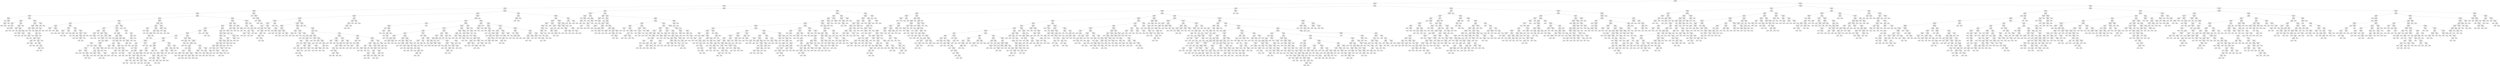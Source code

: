 digraph Tree {
node [shape=box, style="rounded", color="black", fontname=helvetica] ;
edge [fontname=helvetica] ;
0 [label="sqft <= 0.3\nmse = 145690.4\nsamples = 2465\nvalue = 1471.2"] ;
1 [label="ld_1.0 <= -0.1\nmse = 88872.8\nsamples = 1681\nvalue = 1319.9"] ;
0 -> 1 [labeldistance=2.5, labelangle=45, headlabel="True"] ;
2 [label="sqft <= -0.3\nmse = 48398.8\nsamples = 893\nvalue = 1151.1"] ;
1 -> 2 ;
3 [label="sqft <= -0.8\nmse = 26660.8\nsamples = 580\nvalue = 1062.1"] ;
2 -> 3 ;
4 [label="pForties <= 2.5\nmse = 16863.2\nsamples = 290\nvalue = 1000.1"] ;
3 -> 4 ;
5 [label="sqft <= -1.4\nmse = 15482.5\nsamples = 281\nvalue = 993.3"] ;
4 -> 5 ;
6 [label="pForties <= -0.7\nmse = 9075.8\nsamples = 47\nvalue = 914.2"] ;
5 -> 6 ;
7 [label="postdateint <= -0.7\nmse = 5327.5\nsamples = 6\nvalue = 1032.3"] ;
6 -> 7 ;
8 [label="mse = 0.0\nsamples = 1\nvalue = 1150.0"] ;
7 -> 8 ;
9 [label="ld_3.0 <= 0.3\nmse = 3521.1\nsamples = 5\nvalue = 1012.7"] ;
7 -> 9 ;
10 [label="postdateint <= 0.2\nmse = 1178.8\nsamples = 4\nvalue = 1035.2"] ;
9 -> 10 ;
11 [label="mse = 0.0\nsamples = 1\nvalue = 1025.0"] ;
10 -> 11 ;
12 [label="mse = 1849.0\nsamples = 3\nvalue = 1042.0"] ;
10 -> 12 ;
13 [label="mse = 0.0\nsamples = 1\nvalue = 900.0"] ;
9 -> 13 ;
14 [label="sqft <= -1.5\nmse = 6122.7\nsamples = 41\nvalue = 888.0"] ;
6 -> 14 ;
15 [label="pSixtyPlus <= -0.8\nmse = 7325.9\nsamples = 18\nvalue = 844.8"] ;
14 -> 15 ;
16 [label="pSixtyPlus <= -1.1\nmse = 4191.7\nsamples = 5\nvalue = 730.0"] ;
15 -> 16 ;
17 [label="mse = 0.0\nsamples = 1\nvalue = 860.0"] ;
16 -> 17 ;
18 [label="ty_2.0 <= 2.1\nmse = 974.0\nsamples = 4\nvalue = 704.0"] ;
16 -> 18 ;
19 [label="mse = 0.0\nsamples = 1\nvalue = 650.0"] ;
18 -> 19 ;
20 [label="pFifties <= -0.4\nmse = 306.2\nsamples = 3\nvalue = 717.5"] ;
18 -> 20 ;
21 [label="mse = 0.0\nsamples = 2\nvalue = 700.0"] ;
20 -> 21 ;
22 [label="mse = 0.0\nsamples = 1\nvalue = 735.0"] ;
20 -> 22 ;
23 [label="pFifties <= 1.1\nmse = 3125.7\nsamples = 13\nvalue = 879.2"] ;
15 -> 23 ;
24 [label="pSixtyPlus <= 0.2\nmse = 2373.4\nsamples = 12\nvalue = 893.2"] ;
23 -> 24 ;
25 [label="postdateint <= -0.5\nmse = 625.0\nsamples = 2\nvalue = 975.0"] ;
24 -> 25 ;
26 [label="mse = 0.0\nsamples = 1\nvalue = 1000.0"] ;
25 -> 26 ;
27 [label="mse = 0.0\nsamples = 1\nvalue = 950.0"] ;
25 -> 27 ;
28 [label="sqft <= -1.6\nmse = 1596.2\nsamples = 10\nvalue = 882.3"] ;
24 -> 28 ;
29 [label="pk_4.0 <= 0.4\nmse = 153.5\nsamples = 4\nvalue = 914.2"] ;
28 -> 29 ;
30 [label="mse = 0.0\nsamples = 1\nvalue = 940.0"] ;
29 -> 30 ;
31 [label="postdateint <= 1.6\nmse = 24.0\nsamples = 3\nvalue = 909.0"] ;
29 -> 31 ;
32 [label="mse = 0.0\nsamples = 2\nvalue = 915.0"] ;
31 -> 32 ;
33 [label="mse = 0.0\nsamples = 1\nvalue = 905.0"] ;
31 -> 33 ;
34 [label="pk_4.0 <= 0.4\nmse = 1432.1\nsamples = 6\nvalue = 861.1"] ;
28 -> 34 ;
35 [label="pSixtyPlus <= 0.3\nmse = 272.2\nsamples = 3\nvalue = 813.3"] ;
34 -> 35 ;
36 [label="mse = 0.0\nsamples = 1\nvalue = 790.0"] ;
35 -> 36 ;
37 [label="mse = 0.0\nsamples = 2\nvalue = 825.0"] ;
35 -> 37 ;
38 [label="pForties <= 0.2\nmse = 300.0\nsamples = 3\nvalue = 885.0"] ;
34 -> 38 ;
39 [label="postdateint <= -0.5\nmse = 144.0\nsamples = 2\nvalue = 879.0"] ;
38 -> 39 ;
40 [label="mse = 0.0\nsamples = 1\nvalue = 855.0"] ;
39 -> 40 ;
41 [label="mse = 0.0\nsamples = 1\nvalue = 885.0"] ;
39 -> 41 ;
42 [label="mse = 0.0\nsamples = 1\nvalue = 915.0"] ;
38 -> 42 ;
43 [label="mse = 0.0\nsamples = 1\nvalue = 800.0"] ;
23 -> 43 ;
44 [label="pForties <= 0.4\nmse = 3046.8\nsamples = 23\nvalue = 918.3"] ;
14 -> 44 ;
45 [label="pSixtyPlus <= 0.7\nmse = 1655.2\nsamples = 21\nvalue = 927.5"] ;
44 -> 45 ;
46 [label="postdateint <= -1.4\nmse = 1568.8\nsamples = 18\nvalue = 933.3"] ;
45 -> 46 ;
47 [label="pFifties <= -0.1\nmse = 2640.2\nsamples = 2\nvalue = 986.3"] ;
46 -> 47 ;
48 [label="mse = 0.0\nsamples = 1\nvalue = 950.0"] ;
47 -> 48 ;
49 [label="mse = 0.0\nsamples = 1\nvalue = 1059.0"] ;
47 -> 49 ;
50 [label="postdateint <= -1.3\nmse = 1119.8\nsamples = 16\nvalue = 927.6"] ;
46 -> 50 ;
51 [label="mse = 0.0\nsamples = 1\nvalue = 840.0"] ;
50 -> 51 ;
52 [label="pFifties <= 0.6\nmse = 570.7\nsamples = 15\nvalue = 934.3"] ;
50 -> 52 ;
53 [label="sqft <= -1.4\nmse = 440.3\nsamples = 14\nvalue = 931.9"] ;
52 -> 53 ;
54 [label="postdateint <= 0.1\nmse = 341.8\nsamples = 13\nvalue = 934.0"] ;
53 -> 54 ;
55 [label="pk_4.0 <= 0.4\nmse = 853.8\nsamples = 4\nvalue = 951.2"] ;
54 -> 55 ;
56 [label="pForties <= -0.5\nmse = 1070.9\nsamples = 3\nvalue = 939.3"] ;
55 -> 56 ;
57 [label="mse = 0.0\nsamples = 1\nvalue = 895.0"] ;
56 -> 57 ;
58 [label="pForties <= -0.1\nmse = 132.2\nsamples = 2\nvalue = 961.5"] ;
56 -> 58 ;
59 [label="mse = 0.0\nsamples = 1\nvalue = 973.0"] ;
58 -> 59 ;
60 [label="mse = 0.0\nsamples = 1\nvalue = 950.0"] ;
58 -> 60 ;
61 [label="mse = 0.0\nsamples = 1\nvalue = 969.0"] ;
55 -> 61 ;
62 [label="medianIncome <= -0.6\nmse = 109.2\nsamples = 9\nvalue = 929.5"] ;
54 -> 62 ;
63 [label="postdateint <= 0.2\nmse = 66.9\nsamples = 8\nvalue = 927.1"] ;
62 -> 63 ;
64 [label="mse = 0.0\nsamples = 1\nvalue = 900.0"] ;
63 -> 64 ;
65 [label="postdateint <= 0.3\nmse = 22.3\nsamples = 7\nvalue = 928.8"] ;
63 -> 65 ;
66 [label="mse = 0.0\nsamples = 1\nvalue = 945.0"] ;
65 -> 66 ;
67 [label="pSixtyPlus <= -0.2\nmse = 5.1\nsamples = 6\nvalue = 927.7"] ;
65 -> 67 ;
68 [label="pk_5.0 <= 1.5\nmse = 0.2\nsamples = 4\nvalue = 929.6"] ;
67 -> 68 ;
69 [label="mse = 0.0\nsamples = 2\nvalue = 929.0"] ;
68 -> 69 ;
70 [label="mse = 0.0\nsamples = 2\nvalue = 930.0"] ;
68 -> 70 ;
71 [label="mse = 0.0\nsamples = 2\nvalue = 925.0"] ;
67 -> 71 ;
72 [label="mse = 0.0\nsamples = 1\nvalue = 950.0"] ;
62 -> 72 ;
73 [label="mse = 0.0\nsamples = 1\nvalue = 880.0"] ;
53 -> 73 ;
74 [label="mse = 0.0\nsamples = 1\nvalue = 995.0"] ;
52 -> 74 ;
75 [label="postdateint <= 0.0\nmse = 88.0\nsamples = 3\nvalue = 883.0"] ;
45 -> 75 ;
76 [label="mse = 0.0\nsamples = 1\nvalue = 899.0"] ;
75 -> 76 ;
77 [label="pThirties <= -0.4\nmse = 3.6\nsamples = 2\nvalue = 877.7"] ;
75 -> 77 ;
78 [label="mse = 0.0\nsamples = 1\nvalue = 879.0"] ;
77 -> 78 ;
79 [label="mse = 0.0\nsamples = 1\nvalue = 875.0"] ;
77 -> 79 ;
80 [label="pForties <= 0.5\nmse = 56.2\nsamples = 2\nvalue = 757.5"] ;
44 -> 80 ;
81 [label="mse = 0.0\nsamples = 1\nvalue = 765.0"] ;
80 -> 81 ;
82 [label="mse = 0.0\nsamples = 1\nvalue = 750.0"] ;
80 -> 82 ;
83 [label="pYouths <= -0.1\nmse = 15240.8\nsamples = 234\nvalue = 1009.8"] ;
5 -> 83 ;
84 [label="pk_2.0 <= 0.0\nmse = 17533.5\nsamples = 100\nvalue = 1061.1"] ;
83 -> 84 ;
85 [label="sqft <= -1.1\nmse = 11693.9\nsamples = 84\nvalue = 1039.8"] ;
84 -> 85 ;
86 [label="sqft <= -1.3\nmse = 4678.5\nsamples = 22\nvalue = 976.9"] ;
85 -> 86 ;
87 [label="pTwenties <= 0.6\nmse = 1592.5\nsamples = 6\nvalue = 1094.0"] ;
86 -> 87 ;
88 [label="postdateint <= 0.9\nmse = 80.2\nsamples = 3\nvalue = 1143.7"] ;
87 -> 88 ;
89 [label="mse = 0.0\nsamples = 2\nvalue = 1150.0"] ;
88 -> 89 ;
90 [label="mse = 0.0\nsamples = 1\nvalue = 1131.0"] ;
88 -> 90 ;
91 [label="postdateint <= 0.1\nmse = 131.8\nsamples = 3\nvalue = 1064.2"] ;
87 -> 91 ;
92 [label="mse = 0.0\nsamples = 1\nvalue = 1087.0"] ;
91 -> 92 ;
93 [label="postdateint <= 0.9\nmse = 2.2\nsamples = 2\nvalue = 1058.5"] ;
91 -> 93 ;
94 [label="mse = 0.0\nsamples = 1\nvalue = 1057.0"] ;
93 -> 94 ;
95 [label="mse = 0.0\nsamples = 1\nvalue = 1060.0"] ;
93 -> 95 ;
96 [label="postdateint <= 0.1\nmse = 1024.7\nsamples = 16\nvalue = 946.7"] ;
86 -> 96 ;
97 [label="postdateint <= 0.0\nmse = 739.1\nsamples = 6\nvalue = 928.8"] ;
96 -> 97 ;
98 [label="postdateint <= -1.5\nmse = 693.8\nsamples = 4\nvalue = 942.5"] ;
97 -> 98 ;
99 [label="mse = 0.0\nsamples = 1\nvalue = 915.0"] ;
98 -> 99 ;
100 [label="medianIncome <= -0.9\nmse = 384.0\nsamples = 3\nvalue = 959.0"] ;
98 -> 100 ;
101 [label="mse = 0.0\nsamples = 1\nvalue = 935.0"] ;
100 -> 101 ;
102 [label="mse = 0.0\nsamples = 2\nvalue = 975.0"] ;
100 -> 102 ;
103 [label="pForties <= -0.5\nmse = 36.0\nsamples = 2\nvalue = 907.0"] ;
97 -> 103 ;
104 [label="mse = 0.0\nsamples = 1\nvalue = 895.0"] ;
103 -> 104 ;
105 [label="mse = 0.0\nsamples = 1\nvalue = 910.0"] ;
103 -> 105 ;
106 [label="pForties <= -0.5\nmse = 834.1\nsamples = 10\nvalue = 959.6"] ;
96 -> 106 ;
107 [label="sqft <= -1.2\nmse = 1318.8\nsamples = 3\nvalue = 987.5"] ;
106 -> 107 ;
108 [label="pk_3.0 <= 1.3\nmse = 22.2\nsamples = 2\nvalue = 966.7"] ;
107 -> 108 ;
109 [label="mse = 0.0\nsamples = 1\nvalue = 970.0"] ;
108 -> 109 ;
110 [label="mse = 0.0\nsamples = 1\nvalue = 960.0"] ;
108 -> 110 ;
111 [label="mse = 0.0\nsamples = 1\nvalue = 1050.0"] ;
107 -> 111 ;
112 [label="postdateint <= 1.5\nmse = 409.9\nsamples = 7\nvalue = 951.6"] ;
106 -> 112 ;
113 [label="postdateint <= 0.2\nmse = 380.5\nsamples = 5\nvalue = 943.1"] ;
112 -> 113 ;
114 [label="pk_5.0 <= 1.5\nmse = 88.9\nsamples = 2\nvalue = 961.7"] ;
113 -> 114 ;
115 [label="mse = 0.0\nsamples = 1\nvalue = 955.0"] ;
114 -> 115 ;
116 [label="mse = 0.0\nsamples = 1\nvalue = 975.0"] ;
114 -> 116 ;
117 [label="pThirties <= 0.4\nmse = 268.1\nsamples = 3\nvalue = 933.8"] ;
113 -> 117 ;
118 [label="postdateint <= 0.3\nmse = 229.7\nsamples = 2\nvalue = 926.2"] ;
117 -> 118 ;
119 [label="mse = 0.0\nsamples = 1\nvalue = 935.0"] ;
118 -> 119 ;
120 [label="mse = 0.0\nsamples = 1\nvalue = 900.0"] ;
118 -> 120 ;
121 [label="mse = 0.0\nsamples = 1\nvalue = 949.0"] ;
117 -> 121 ;
122 [label="medianIncome <= -0.0\nmse = 96.0\nsamples = 2\nvalue = 967.0"] ;
112 -> 122 ;
123 [label="mse = 0.0\nsamples = 1\nvalue = 959.0"] ;
122 -> 123 ;
124 [label="mse = 0.0\nsamples = 1\nvalue = 979.0"] ;
122 -> 124 ;
125 [label="pk_7.0 <= 7.5\nmse = 12282.2\nsamples = 62\nvalue = 1067.0"] ;
85 -> 125 ;
126 [label="sqft <= -1.0\nmse = 10730.4\nsamples = 60\nvalue = 1061.4"] ;
125 -> 126 ;
127 [label="pk_4.0 <= 0.4\nmse = 11662.1\nsamples = 12\nvalue = 1110.7"] ;
126 -> 127 ;
128 [label="ld_4.0 <= 1.6\nmse = 4131.6\nsamples = 4\nvalue = 1044.3"] ;
127 -> 128 ;
129 [label="postdateint <= 0.2\nmse = 772.2\nsamples = 3\nvalue = 1068.3"] ;
128 -> 129 ;
130 [label="mse = 0.0\nsamples = 1\nvalue = 1030.0"] ;
129 -> 130 ;
131 [label="postdateint <= 0.8\nmse = 56.2\nsamples = 2\nvalue = 1087.5"] ;
129 -> 131 ;
132 [label="mse = 0.0\nsamples = 1\nvalue = 1080.0"] ;
131 -> 132 ;
133 [label="mse = 0.0\nsamples = 1\nvalue = 1095.0"] ;
131 -> 133 ;
134 [label="mse = 0.0\nsamples = 1\nvalue = 900.0"] ;
128 -> 134 ;
135 [label="ld_3.0 <= 0.3\nmse = 12154.9\nsamples = 8\nvalue = 1141.7"] ;
127 -> 135 ;
136 [label="pTwenties <= 0.6\nmse = 9793.0\nsamples = 2\nvalue = 1239.2"] ;
135 -> 136 ;
137 [label="mse = 0.0\nsamples = 1\nvalue = 1118.0"] ;
136 -> 137 ;
138 [label="mse = 0.0\nsamples = 1\nvalue = 1320.0"] ;
136 -> 138 ;
139 [label="postdateint <= 0.2\nmse = 6211.0\nsamples = 6\nvalue = 1093.0"] ;
135 -> 139 ;
140 [label="medianIncome <= 0.1\nmse = 4672.2\nsamples = 4\nvalue = 1046.7"] ;
139 -> 140 ;
141 [label="mse = 0.0\nsamples = 1\nvalue = 950.0"] ;
140 -> 141 ;
142 [label="postdateint <= -0.7\nmse = 3364.0\nsamples = 3\nvalue = 1066.0"] ;
140 -> 142 ;
143 [label="mse = 0.0\nsamples = 2\nvalue = 1095.0"] ;
142 -> 143 ;
144 [label="mse = 0.0\nsamples = 1\nvalue = 950.0"] ;
142 -> 144 ;
145 [label="pForties <= 0.0\nmse = 468.8\nsamples = 2\nvalue = 1162.5"] ;
139 -> 145 ;
146 [label="mse = 0.0\nsamples = 1\nvalue = 1175.0"] ;
145 -> 146 ;
147 [label="mse = 0.0\nsamples = 1\nvalue = 1125.0"] ;
145 -> 147 ;
148 [label="number bedrooms <= -0.2\nmse = 9338.4\nsamples = 48\nvalue = 1045.0"] ;
126 -> 148 ;
149 [label="pTwenties <= -0.8\nmse = 7958.7\nsamples = 42\nvalue = 1032.5"] ;
148 -> 149 ;
150 [label="mse = 0.0\nsamples = 1\nvalue = 1299.0"] ;
149 -> 150 ;
151 [label="pForties <= -0.5\nmse = 6850.3\nsamples = 41\nvalue = 1027.9"] ;
149 -> 151 ;
152 [label="ty_1.0 <= -0.8\nmse = 6790.7\nsamples = 23\nvalue = 1049.9"] ;
151 -> 152 ;
153 [label="mse = 0.0\nsamples = 1\nvalue = 1250.0"] ;
152 -> 153 ;
154 [label="sqft <= -0.8\nmse = 5676.6\nsamples = 22\nvalue = 1043.5"] ;
152 -> 154 ;
155 [label="postdateint <= -1.3\nmse = 4829.5\nsamples = 21\nvalue = 1049.2"] ;
154 -> 155 ;
156 [label="postdateint <= -1.4\nmse = 18176.9\nsamples = 2\nvalue = 1094.3"] ;
155 -> 156 ;
157 [label="mse = 0.0\nsamples = 1\nvalue = 999.0"] ;
156 -> 157 ;
158 [label="mse = 0.0\nsamples = 1\nvalue = 1285.0"] ;
156 -> 158 ;
159 [label="postdateint <= 0.2\nmse = 3095.4\nsamples = 19\nvalue = 1044.2"] ;
155 -> 159 ;
160 [label="postdateint <= 0.2\nmse = 4461.0\nsamples = 8\nvalue = 1022.0"] ;
159 -> 160 ;
161 [label="postdateint <= -0.5\nmse = 2104.3\nsamples = 7\nvalue = 1038.9"] ;
160 -> 161 ;
162 [label="postdateint <= -1.1\nmse = 2222.2\nsamples = 2\nvalue = 1016.7"] ;
161 -> 162 ;
163 [label="mse = 0.0\nsamples = 1\nvalue = 1050.0"] ;
162 -> 163 ;
164 [label="mse = 0.0\nsamples = 1\nvalue = 950.0"] ;
162 -> 164 ;
165 [label="postdateint <= 0.1\nmse = 1675.0\nsamples = 5\nvalue = 1050.0"] ;
161 -> 165 ;
166 [label="mse = 0.0\nsamples = 1\nvalue = 1130.0"] ;
165 -> 166 ;
167 [label="postdateint <= 0.1\nmse = 474.0\nsamples = 4\nvalue = 1034.0"] ;
165 -> 167 ;
168 [label="mse = 0.0\nsamples = 1\nvalue = 1050.0"] ;
167 -> 168 ;
169 [label="sqft <= -0.9\nmse = 512.5\nsamples = 3\nvalue = 1030.0"] ;
167 -> 169 ;
170 [label="mse = 672.2\nsamples = 2\nvalue = 1031.7"] ;
169 -> 170 ;
171 [label="mse = 0.0\nsamples = 1\nvalue = 1025.0"] ;
169 -> 171 ;
172 [label="mse = 0.0\nsamples = 1\nvalue = 870.0"] ;
160 -> 172 ;
173 [label="sqft <= -0.9\nmse = 1830.7\nsamples = 11\nvalue = 1057.3"] ;
159 -> 173 ;
174 [label="postdateint <= 0.3\nmse = 1749.4\nsamples = 9\nvalue = 1069.2"] ;
173 -> 174 ;
175 [label="sqft <= -0.9\nmse = 37.5\nsamples = 3\nvalue = 1095.0"] ;
174 -> 175 ;
176 [label="mse = 0.0\nsamples = 1\nvalue = 1085.0"] ;
175 -> 176 ;
177 [label="postdateint <= 0.2\nmse = 5.6\nsamples = 2\nvalue = 1098.3"] ;
175 -> 177 ;
178 [label="mse = 0.0\nsamples = 1\nvalue = 1100.0"] ;
177 -> 178 ;
179 [label="mse = 0.0\nsamples = 1\nvalue = 1095.0"] ;
177 -> 179 ;
180 [label="sqft <= -0.9\nmse = 2084.0\nsamples = 6\nvalue = 1057.8"] ;
174 -> 180 ;
181 [label="postdateint <= 0.9\nmse = 372.2\nsamples = 3\nvalue = 1076.7"] ;
180 -> 181 ;
182 [label="mse = 0.0\nsamples = 1\nvalue = 1050.0"] ;
181 -> 182 ;
183 [label="sqft <= -1.0\nmse = 25.0\nsamples = 2\nvalue = 1090.0"] ;
181 -> 183 ;
184 [label="mse = 0.0\nsamples = 1\nvalue = 1085.0"] ;
183 -> 184 ;
185 [label="mse = 0.0\nsamples = 1\nvalue = 1095.0"] ;
183 -> 185 ;
186 [label="postdateint <= 1.5\nmse = 2672.2\nsamples = 3\nvalue = 1048.3"] ;
180 -> 186 ;
187 [label="mse = 0.0\nsamples = 1\nvalue = 1050.0"] ;
186 -> 187 ;
188 [label="mse = 5338.9\nsamples = 2\nvalue = 1046.7"] ;
186 -> 188 ;
189 [label="postdateint <= 0.9\nmse = 126.8\nsamples = 2\nvalue = 1018.5"] ;
173 -> 189 ;
190 [label="mse = 0.0\nsamples = 1\nvalue = 1025.0"] ;
189 -> 190 ;
191 [label="mse = 0.0\nsamples = 1\nvalue = 999.0"] ;
189 -> 191 ;
192 [label="mse = 0.0\nsamples = 1\nvalue = 870.0"] ;
154 -> 192 ;
193 [label="postdateint <= 0.3\nmse = 5595.7\nsamples = 18\nvalue = 1000.8"] ;
151 -> 193 ;
194 [label="pk_5.0 <= 1.5\nmse = 5042.5\nsamples = 14\nvalue = 984.9"] ;
193 -> 194 ;
195 [label="pForties <= 0.1\nmse = 3457.4\nsamples = 13\nvalue = 999.1"] ;
194 -> 195 ;
196 [label="sqft <= -0.9\nmse = 4520.6\nsamples = 4\nvalue = 1047.3"] ;
195 -> 196 ;
197 [label="ty_1.0 <= -0.8\nmse = 216.8\nsamples = 2\nvalue = 1003.5"] ;
196 -> 197 ;
198 [label="mse = 0.0\nsamples = 1\nvalue = 995.0"] ;
197 -> 198 ;
199 [label="mse = 0.0\nsamples = 1\nvalue = 1029.0"] ;
197 -> 199 ;
200 [label="pFifties <= 0.1\nmse = 1600.0\nsamples = 2\nvalue = 1135.0"] ;
196 -> 200 ;
201 [label="mse = 0.0\nsamples = 1\nvalue = 1175.0"] ;
200 -> 201 ;
202 [label="mse = 0.0\nsamples = 1\nvalue = 1095.0"] ;
200 -> 202 ;
203 [label="ld_4.0 <= 1.6\nmse = 1394.3\nsamples = 9\nvalue = 976.8"] ;
195 -> 203 ;
204 [label="pTwenties <= -0.3\nmse = 1148.0\nsamples = 8\nvalue = 968.0"] ;
203 -> 204 ;
205 [label="sqft <= -0.9\nmse = 1047.2\nsamples = 4\nvalue = 981.7"] ;
204 -> 205 ;
206 [label="postdateint <= -0.7\nmse = 294.0\nsamples = 3\nvalue = 969.0"] ;
205 -> 206 ;
207 [label="sqft <= -1.0\nmse = 156.2\nsamples = 2\nvalue = 962.5"] ;
206 -> 207 ;
208 [label="mse = 0.0\nsamples = 1\nvalue = 975.0"] ;
207 -> 208 ;
209 [label="mse = 0.0\nsamples = 1\nvalue = 950.0"] ;
207 -> 209 ;
210 [label="mse = 0.0\nsamples = 1\nvalue = 995.0"] ;
206 -> 210 ;
211 [label="mse = 0.0\nsamples = 1\nvalue = 1045.0"] ;
205 -> 211 ;
212 [label="postdateint <= -0.7\nmse = 775.8\nsamples = 4\nvalue = 951.6"] ;
204 -> 212 ;
213 [label="postdateint <= -1.4\nmse = 748.7\nsamples = 3\nvalue = 958.2"] ;
212 -> 213 ;
214 [label="mse = 0.0\nsamples = 1\nvalue = 939.0"] ;
213 -> 214 ;
215 [label="pForties <= 0.3\nmse = 756.2\nsamples = 2\nvalue = 977.5"] ;
213 -> 215 ;
216 [label="mse = 0.0\nsamples = 1\nvalue = 950.0"] ;
215 -> 216 ;
217 [label="mse = 0.0\nsamples = 1\nvalue = 1005.0"] ;
215 -> 217 ;
218 [label="mse = 0.0\nsamples = 1\nvalue = 925.0"] ;
212 -> 218 ;
219 [label="mse = 0.0\nsamples = 1\nvalue = 1025.0"] ;
203 -> 219 ;
220 [label="mse = 0.0\nsamples = 1\nvalue = 850.0"] ;
194 -> 220 ;
221 [label="sqft <= -0.9\nmse = 2336.0\nsamples = 4\nvalue = 1068.0"] ;
193 -> 221 ;
222 [label="mse = 0.0\nsamples = 1\nvalue = 1150.0"] ;
221 -> 222 ;
223 [label="postdateint <= 1.5\nmse = 818.8\nsamples = 3\nvalue = 1047.5"] ;
221 -> 223 ;
224 [label="sqft <= -0.9\nmse = 88.9\nsamples = 2\nvalue = 1031.7"] ;
223 -> 224 ;
225 [label="mse = 0.0\nsamples = 1\nvalue = 1025.0"] ;
224 -> 225 ;
226 [label="mse = 0.0\nsamples = 1\nvalue = 1045.0"] ;
224 -> 226 ;
227 [label="mse = 0.0\nsamples = 1\nvalue = 1095.0"] ;
223 -> 227 ;
228 [label="pThirties <= -0.1\nmse = 8657.3\nsamples = 6\nvalue = 1149.9"] ;
148 -> 228 ;
229 [label="mse = 0.0\nsamples = 1\nvalue = 980.0"] ;
228 -> 229 ;
230 [label="sqft <= -0.8\nmse = 4490.1\nsamples = 5\nvalue = 1178.2"] ;
228 -> 230 ;
231 [label="ty_2.0 <= 2.1\nmse = 469.0\nsamples = 4\nvalue = 1206.8"] ;
230 -> 231 ;
232 [label="pTwenties <= 1.0\nmse = 3.0\nsamples = 3\nvalue = 1196.0"] ;
231 -> 232 ;
233 [label="mse = 0.0\nsamples = 2\nvalue = 1195.0"] ;
232 -> 233 ;
234 [label="mse = 0.0\nsamples = 1\nvalue = 1199.0"] ;
232 -> 234 ;
235 [label="mse = 0.0\nsamples = 1\nvalue = 1250.0"] ;
231 -> 235 ;
236 [label="mse = 0.0\nsamples = 1\nvalue = 1035.0"] ;
230 -> 236 ;
237 [label="postdateint <= 0.1\nmse = 18906.2\nsamples = 2\nvalue = 1312.5"] ;
125 -> 237 ;
238 [label="mse = 0.0\nsamples = 1\nvalue = 1450.0"] ;
237 -> 238 ;
239 [label="mse = 0.0\nsamples = 1\nvalue = 1175.0"] ;
237 -> 239 ;
240 [label="postdateint <= 1.6\nmse = 33236.0\nsamples = 16\nvalue = 1171.0"] ;
84 -> 240 ;
241 [label="pTwenties <= 1.0\nmse = 28646.8\nsamples = 15\nvalue = 1186.5"] ;
240 -> 241 ;
242 [label="sqft <= -1.2\nmse = 23544.8\nsamples = 11\nvalue = 1126.9"] ;
241 -> 242 ;
243 [label="sqft <= -1.3\nmse = 13488.9\nsamples = 3\nvalue = 966.7"] ;
242 -> 243 ;
244 [label="mse = 0.0\nsamples = 1\nvalue = 1130.0"] ;
243 -> 244 ;
245 [label="pYouths <= -1.2\nmse = 225.0\nsamples = 2\nvalue = 885.0"] ;
243 -> 245 ;
246 [label="mse = 0.0\nsamples = 1\nvalue = 870.0"] ;
245 -> 246 ;
247 [label="mse = 0.0\nsamples = 1\nvalue = 900.0"] ;
245 -> 247 ;
248 [label="pForties <= 0.6\nmse = 19390.7\nsamples = 8\nvalue = 1159.0"] ;
242 -> 248 ;
249 [label="sqft <= -0.9\nmse = 17512.1\nsamples = 6\nvalue = 1133.8"] ;
248 -> 249 ;
250 [label="pForties <= -0.1\nmse = 19506.2\nsamples = 4\nvalue = 1172.2"] ;
249 -> 250 ;
251 [label="sqft <= -1.1\nmse = 1875.0\nsamples = 3\nvalue = 1125.0"] ;
250 -> 251 ;
252 [label="mse = 0.0\nsamples = 1\nvalue = 1200.0"] ;
251 -> 252 ;
253 [label="mse = 0.0\nsamples = 2\nvalue = 1100.0"] ;
251 -> 253 ;
254 [label="mse = 0.0\nsamples = 1\nvalue = 1550.0"] ;
250 -> 254 ;
255 [label="mse = 2256.2\nsamples = 2\nvalue = 1047.5"] ;
249 -> 255 ;
256 [label="sqft <= -0.9\nmse = 756.2\nsamples = 2\nvalue = 1322.5"] ;
248 -> 256 ;
257 [label="mse = 0.0\nsamples = 1\nvalue = 1350.0"] ;
256 -> 257 ;
258 [label="mse = 0.0\nsamples = 1\nvalue = 1295.0"] ;
256 -> 258 ;
259 [label="postdateint <= 0.9\nmse = 1450.0\nsamples = 4\nvalue = 1365.0"] ;
241 -> 259 ;
260 [label="postdateint <= -0.5\nmse = 564.0\nsamples = 3\nvalue = 1379.0"] ;
259 -> 260 ;
261 [label="mse = 0.0\nsamples = 1\nvalue = 1400.0"] ;
260 -> 261 ;
262 [label="ty_1.0 <= -0.8\nmse = 450.0\nsamples = 2\nvalue = 1365.0"] ;
260 -> 262 ;
263 [label="mse = 0.0\nsamples = 1\nvalue = 1395.0"] ;
262 -> 263 ;
264 [label="mse = 0.0\nsamples = 1\nvalue = 1350.0"] ;
262 -> 264 ;
265 [label="mse = 0.0\nsamples = 1\nvalue = 1295.0"] ;
259 -> 265 ;
266 [label="mse = 0.0\nsamples = 1\nvalue = 800.0"] ;
240 -> 266 ;
267 [label="pYouths <= 1.2\nmse = 10316.1\nsamples = 134\nvalue = 972.8"] ;
83 -> 267 ;
268 [label="pForties <= 1.7\nmse = 8043.6\nsamples = 124\nvalue = 980.8"] ;
267 -> 268 ;
269 [label="pFifties <= 1.1\nmse = 7469.7\nsamples = 120\nvalue = 976.2"] ;
268 -> 269 ;
270 [label="pThirties <= 0.1\nmse = 7263.3\nsamples = 114\nvalue = 980.0"] ;
269 -> 270 ;
271 [label="pk_2.0 <= 0.0\nmse = 6633.4\nsamples = 84\nvalue = 990.6"] ;
270 -> 271 ;
272 [label="ty_2.0 <= 2.1\nmse = 5645.4\nsamples = 81\nvalue = 986.1"] ;
271 -> 272 ;
273 [label="postdateint <= 0.3\nmse = 5045.6\nsamples = 80\nvalue = 982.8"] ;
272 -> 273 ;
274 [label="pk_7.0 <= 7.5\nmse = 4611.7\nsamples = 50\nvalue = 966.7"] ;
273 -> 274 ;
275 [label="pThirties <= -0.7\nmse = 3855.9\nsamples = 49\nvalue = 962.0"] ;
274 -> 275 ;
276 [label="number bedrooms <= -0.2\nmse = 1828.0\nsamples = 10\nvalue = 908.5"] ;
275 -> 276 ;
277 [label="sqft <= -1.2\nmse = 536.3\nsamples = 8\nvalue = 929.2"] ;
276 -> 277 ;
278 [label="mse = 0.0\nsamples = 1\nvalue = 989.0"] ;
277 -> 278 ;
279 [label="pk_4.0 <= 0.4\nmse = 257.6\nsamples = 7\nvalue = 924.2"] ;
277 -> 279 ;
280 [label="mse = 0.0\nsamples = 2\nvalue = 900.0"] ;
279 -> 280 ;
281 [label="postdateint <= -1.3\nmse = 84.0\nsamples = 5\nvalue = 932.2"] ;
279 -> 281 ;
282 [label="mse = 0.0\nsamples = 1\nvalue = 925.0"] ;
281 -> 282 ;
283 [label="pFifties <= 0.2\nmse = 86.8\nsamples = 4\nvalue = 935.8"] ;
281 -> 283 ;
284 [label="medianIncome <= -1.0\nmse = 5.6\nsamples = 3\nvalue = 926.7"] ;
283 -> 284 ;
285 [label="mse = 0.0\nsamples = 2\nvalue = 925.0"] ;
284 -> 285 ;
286 [label="mse = 0.0\nsamples = 1\nvalue = 930.0"] ;
284 -> 286 ;
287 [label="mse = 0.0\nsamples = 1\nvalue = 945.0"] ;
283 -> 287 ;
288 [label="medianIncome <= -1.0\nmse = 117.2\nsamples = 2\nvalue = 841.2"] ;
276 -> 288 ;
289 [label="mse = 0.0\nsamples = 1\nvalue = 835.0"] ;
288 -> 289 ;
290 [label="mse = 0.0\nsamples = 1\nvalue = 860.0"] ;
288 -> 290 ;
291 [label="pForties <= -0.0\nmse = 3409.9\nsamples = 39\nvalue = 976.7"] ;
275 -> 291 ;
292 [label="pThirties <= -0.5\nmse = 2682.7\nsamples = 21\nvalue = 957.2"] ;
291 -> 292 ;
293 [label="mse = 0.0\nsamples = 1\nvalue = 845.0"] ;
292 -> 293 ;
294 [label="postdateint <= 0.2\nmse = 2075.7\nsamples = 20\nvalue = 963.6"] ;
292 -> 294 ;
295 [label="sqft <= -0.8\nmse = 1821.0\nsamples = 17\nvalue = 970.3"] ;
294 -> 295 ;
296 [label="postdateint <= 0.2\nmse = 1653.4\nsamples = 15\nvalue = 976.1"] ;
295 -> 296 ;
297 [label="sqft <= -1.1\nmse = 1413.9\nsamples = 13\nvalue = 969.5"] ;
296 -> 297 ;
298 [label="medianIncome <= -0.1\nmse = 231.0\nsamples = 4\nvalue = 923.4"] ;
297 -> 298 ;
299 [label="pForties <= -0.4\nmse = 114.7\nsamples = 3\nvalue = 913.0"] ;
298 -> 299 ;
300 [label="postdateint <= -0.6\nmse = 25.0\nsamples = 2\nvalue = 920.0"] ;
299 -> 300 ;
301 [label="mse = 0.0\nsamples = 1\nvalue = 915.0"] ;
300 -> 301 ;
302 [label="mse = 0.0\nsamples = 1\nvalue = 925.0"] ;
300 -> 302 ;
303 [label="mse = 0.0\nsamples = 1\nvalue = 899.0"] ;
299 -> 303 ;
304 [label="mse = 0.0\nsamples = 1\nvalue = 939.0"] ;
298 -> 304 ;
305 [label="sqft <= -1.0\nmse = 952.9\nsamples = 9\nvalue = 983.1"] ;
297 -> 305 ;
306 [label="sqft <= -1.1\nmse = 109.0\nsamples = 4\nvalue = 1005.6"] ;
305 -> 306 ;
307 [label="pYouths <= 0.4\nmse = 42.2\nsamples = 2\nvalue = 996.2"] ;
306 -> 307 ;
308 [label="mse = 0.0\nsamples = 1\nvalue = 1000.0"] ;
307 -> 308 ;
309 [label="mse = 0.0\nsamples = 1\nvalue = 985.0"] ;
307 -> 309 ;
310 [label="mse = 0.0\nsamples = 2\nvalue = 1015.0"] ;
306 -> 310 ;
311 [label="sqft <= -0.9\nmse = 848.0\nsamples = 5\nvalue = 963.0"] ;
305 -> 311 ;
312 [label="pSixtyPlus <= 0.5\nmse = 47.0\nsamples = 2\nvalue = 943.4"] ;
311 -> 312 ;
313 [label="mse = 0.0\nsamples = 1\nvalue = 949.0"] ;
312 -> 313 ;
314 [label="mse = 0.0\nsamples = 1\nvalue = 935.0"] ;
312 -> 314 ;
315 [label="postdateint <= -1.4\nmse = 768.8\nsamples = 3\nvalue = 987.5"] ;
311 -> 315 ;
316 [label="mse = 0.0\nsamples = 1\nvalue = 960.0"] ;
315 -> 316 ;
317 [label="pk_4.0 <= 0.4\nmse = 25.0\nsamples = 2\nvalue = 1015.0"] ;
315 -> 317 ;
318 [label="mse = 0.0\nsamples = 1\nvalue = 1020.0"] ;
317 -> 318 ;
319 [label="mse = 0.0\nsamples = 1\nvalue = 1010.0"] ;
317 -> 319 ;
320 [label="postdateint <= 0.2\nmse = 1406.2\nsamples = 2\nvalue = 1012.5"] ;
296 -> 320 ;
321 [label="mse = 0.0\nsamples = 1\nvalue = 1050.0"] ;
320 -> 321 ;
322 [label="mse = 0.0\nsamples = 1\nvalue = 975.0"] ;
320 -> 322 ;
323 [label="postdateint <= 0.0\nmse = 450.0\nsamples = 2\nvalue = 920.0"] ;
295 -> 323 ;
324 [label="mse = 0.0\nsamples = 1\nvalue = 950.0"] ;
323 -> 324 ;
325 [label="mse = 0.0\nsamples = 1\nvalue = 905.0"] ;
323 -> 325 ;
326 [label="sqft <= -0.8\nmse = 2037.5\nsamples = 3\nvalue = 931.2"] ;
294 -> 326 ;
327 [label="sqft <= -1.0\nmse = 0.2\nsamples = 2\nvalue = 899.2"] ;
326 -> 327 ;
328 [label="mse = 0.0\nsamples = 1\nvalue = 900.0"] ;
327 -> 328 ;
329 [label="mse = 0.0\nsamples = 1\nvalue = 899.0"] ;
327 -> 329 ;
330 [label="mse = 0.0\nsamples = 1\nvalue = 995.0"] ;
326 -> 330 ;
331 [label="postdateint <= 0.1\nmse = 3087.6\nsamples = 18\nvalue = 1005.6"] ;
291 -> 331 ;
332 [label="postdateint <= -0.0\nmse = 1724.9\nsamples = 16\nvalue = 1020.2"] ;
331 -> 332 ;
333 [label="pForties <= 1.1\nmse = 1481.6\nsamples = 13\nvalue = 1010.6"] ;
332 -> 333 ;
334 [label="pYouths <= 0.3\nmse = 794.3\nsamples = 11\nvalue = 1023.0"] ;
333 -> 334 ;
335 [label="postdateint <= -1.4\nmse = 391.6\nsamples = 9\nvalue = 1012.5"] ;
334 -> 335 ;
336 [label="postdateint <= -1.5\nmse = 405.6\nsamples = 3\nvalue = 1038.3"] ;
335 -> 336 ;
337 [label="mse = 0.0\nsamples = 1\nvalue = 1055.0"] ;
336 -> 337 ;
338 [label="pk_4.0 <= 0.4\nmse = 400.0\nsamples = 2\nvalue = 1030.0"] ;
336 -> 338 ;
339 [label="mse = 0.0\nsamples = 1\nvalue = 1010.0"] ;
338 -> 339 ;
340 [label="mse = 0.0\nsamples = 1\nvalue = 1050.0"] ;
338 -> 340 ;
341 [label="sqft <= -0.9\nmse = 90.3\nsamples = 6\nvalue = 1003.9"] ;
335 -> 341 ;
342 [label="postdateint <= -0.7\nmse = 2.6\nsamples = 4\nvalue = 995.8"] ;
341 -> 342 ;
343 [label="pForties <= 0.0\nmse = 4.0\nsamples = 2\nvalue = 997.0"] ;
342 -> 343 ;
344 [label="mse = 0.0\nsamples = 1\nvalue = 995.0"] ;
343 -> 344 ;
345 [label="mse = 0.0\nsamples = 1\nvalue = 999.0"] ;
343 -> 345 ;
346 [label="mse = 0.0\nsamples = 2\nvalue = 995.0"] ;
342 -> 346 ;
347 [label="postdateint <= -0.7\nmse = 16.0\nsamples = 2\nvalue = 1014.0"] ;
341 -> 347 ;
348 [label="mse = 0.0\nsamples = 1\nvalue = 1010.0"] ;
347 -> 348 ;
349 [label="mse = 0.0\nsamples = 1\nvalue = 1018.0"] ;
347 -> 349 ;
350 [label="pTwenties <= -1.0\nmse = 200.0\nsamples = 2\nvalue = 1065.0"] ;
334 -> 350 ;
351 [label="mse = 0.0\nsamples = 1\nvalue = 1075.0"] ;
350 -> 351 ;
352 [label="mse = 0.0\nsamples = 1\nvalue = 1045.0"] ;
350 -> 352 ;
353 [label="postdateint <= -0.6\nmse = 272.2\nsamples = 2\nvalue = 948.3"] ;
333 -> 353 ;
354 [label="mse = 0.0\nsamples = 1\nvalue = 960.0"] ;
353 -> 354 ;
355 [label="mse = 0.0\nsamples = 1\nvalue = 925.0"] ;
353 -> 355 ;
356 [label="pFifties <= 0.7\nmse = 504.7\nsamples = 3\nvalue = 1063.8"] ;
332 -> 356 ;
357 [label="pTwenties <= -0.6\nmse = 88.9\nsamples = 2\nvalue = 1051.7"] ;
356 -> 357 ;
358 [label="mse = 0.0\nsamples = 1\nvalue = 1045.0"] ;
357 -> 358 ;
359 [label="mse = 0.0\nsamples = 1\nvalue = 1065.0"] ;
357 -> 359 ;
360 [label="mse = 0.0\nsamples = 1\nvalue = 1100.0"] ;
356 -> 360 ;
361 [label="sqft <= -1.0\nmse = 5.6\nsamples = 2\nvalue = 898.3"] ;
331 -> 361 ;
362 [label="mse = 0.0\nsamples = 1\nvalue = 895.0"] ;
361 -> 362 ;
363 [label="mse = 0.0\nsamples = 1\nvalue = 900.0"] ;
361 -> 363 ;
364 [label="mse = 0.0\nsamples = 1\nvalue = 1150.0"] ;
274 -> 364 ;
365 [label="pYouths <= 0.4\nmse = 4594.3\nsamples = 30\nvalue = 1010.1"] ;
273 -> 365 ;
366 [label="pSixtyPlus <= -0.3\nmse = 1784.8\nsamples = 4\nvalue = 936.8"] ;
365 -> 366 ;
367 [label="mse = 0.0\nsamples = 1\nvalue = 850.0"] ;
366 -> 367 ;
368 [label="ld_4.0 <= 1.6\nmse = 332.2\nsamples = 3\nvalue = 954.2"] ;
366 -> 368 ;
369 [label="pk_4.0 <= 0.4\nmse = 36.8\nsamples = 2\nvalue = 945.5"] ;
368 -> 369 ;
370 [label="mse = 0.0\nsamples = 1\nvalue = 935.0"] ;
369 -> 370 ;
371 [label="mse = 0.0\nsamples = 1\nvalue = 949.0"] ;
369 -> 371 ;
372 [label="mse = 0.0\nsamples = 1\nvalue = 989.0"] ;
368 -> 372 ;
373 [label="pYouths <= 0.4\nmse = 4119.6\nsamples = 26\nvalue = 1020.5"] ;
365 -> 373 ;
374 [label="mse = 0.0\nsamples = 1\nvalue = 1205.0"] ;
373 -> 374 ;
375 [label="number bedrooms <= -0.2\nmse = 2539.4\nsamples = 25\nvalue = 1011.3"] ;
373 -> 375 ;
376 [label="postdateint <= 1.4\nmse = 2098.8\nsamples = 24\nvalue = 1007.8"] ;
375 -> 376 ;
377 [label="pYouths <= 0.4\nmse = 1327.4\nsamples = 12\nvalue = 1018.1"] ;
376 -> 377 ;
378 [label="mse = 0.0\nsamples = 1\nvalue = 909.0"] ;
377 -> 378 ;
379 [label="ld_3.0 <= 0.3\nmse = 845.3\nsamples = 11\nvalue = 1022.8"] ;
377 -> 379 ;
380 [label="pSixtyPlus <= 0.5\nmse = 217.2\nsamples = 3\nvalue = 1043.8"] ;
379 -> 380 ;
381 [label="postdateint <= 0.3\nmse = 56.2\nsamples = 2\nvalue = 1057.5"] ;
380 -> 381 ;
382 [label="mse = 0.0\nsamples = 1\nvalue = 1065.0"] ;
381 -> 382 ;
383 [label="mse = 0.0\nsamples = 1\nvalue = 1050.0"] ;
381 -> 383 ;
384 [label="mse = 0.0\nsamples = 1\nvalue = 1030.0"] ;
380 -> 384 ;
385 [label="postdateint <= 0.3\nmse = 822.2\nsamples = 8\nvalue = 1011.7"] ;
379 -> 385 ;
386 [label="pThirties <= -0.2\nmse = 950.0\nsamples = 4\nvalue = 990.0"] ;
385 -> 386 ;
387 [label="pk_4.0 <= 0.4\nmse = 276.0\nsamples = 3\nvalue = 978.0"] ;
386 -> 387 ;
388 [label="mse = 0.0\nsamples = 1\nvalue = 950.0"] ;
387 -> 388 ;
389 [label="mse = 100.0\nsamples = 2\nvalue = 985.0"] ;
387 -> 389 ;
390 [label="mse = 0.0\nsamples = 1\nvalue = 1050.0"] ;
386 -> 390 ;
391 [label="medianIncome <= 0.4\nmse = 215.4\nsamples = 4\nvalue = 1026.1"] ;
385 -> 391 ;
392 [label="pFifties <= 0.2\nmse = 3.5\nsamples = 2\nvalue = 1015.8"] ;
391 -> 392 ;
393 [label="mse = 0.0\nsamples = 1\nvalue = 1015.0"] ;
392 -> 393 ;
394 [label="mse = 0.0\nsamples = 1\nvalue = 1020.0"] ;
392 -> 394 ;
395 [label="pSixtyPlus <= 0.0\nmse = 5.6\nsamples = 2\nvalue = 1046.7"] ;
391 -> 395 ;
396 [label="mse = 0.0\nsamples = 1\nvalue = 1045.0"] ;
395 -> 396 ;
397 [label="mse = 0.0\nsamples = 1\nvalue = 1050.0"] ;
395 -> 397 ;
398 [label="pForties <= -0.2\nmse = 2890.5\nsamples = 12\nvalue = 991.3"] ;
376 -> 398 ;
399 [label="pk_5.0 <= 1.5\nmse = 762.2\nsamples = 5\nvalue = 1028.6"] ;
398 -> 399 ;
400 [label="medianIncome <= -0.4\nmse = 979.7\nsamples = 3\nvalue = 1016.2"] ;
399 -> 400 ;
401 [label="postdateint <= 1.6\nmse = 138.9\nsamples = 2\nvalue = 1033.3"] ;
400 -> 401 ;
402 [label="mse = 0.0\nsamples = 1\nvalue = 1050.0"] ;
401 -> 402 ;
403 [label="mse = 0.0\nsamples = 1\nvalue = 1025.0"] ;
401 -> 403 ;
404 [label="mse = 0.0\nsamples = 1\nvalue = 965.0"] ;
400 -> 404 ;
405 [label="mse = 0.0\nsamples = 2\nvalue = 1045.0"] ;
399 -> 405 ;
406 [label="pSixtyPlus <= 0.9\nmse = 2469.5\nsamples = 7\nvalue = 958.6"] ;
398 -> 406 ;
407 [label="sqft <= -1.1\nmse = 1900.6\nsamples = 5\nvalue = 940.7"] ;
406 -> 407 ;
408 [label="pTwenties <= -0.7\nmse = 4.0\nsamples = 2\nvalue = 997.0"] ;
407 -> 408 ;
409 [label="mse = 0.0\nsamples = 1\nvalue = 995.0"] ;
408 -> 409 ;
410 [label="mse = 0.0\nsamples = 1\nvalue = 999.0"] ;
408 -> 410 ;
411 [label="sqft <= -1.0\nmse = 468.8\nsamples = 3\nvalue = 912.5"] ;
407 -> 411 ;
412 [label="mse = 0.0\nsamples = 1\nvalue = 875.0"] ;
411 -> 412 ;
413 [label="mse = 0.0\nsamples = 2\nvalue = 925.0"] ;
411 -> 413 ;
414 [label="pForties <= 0.3\nmse = 306.2\nsamples = 2\nvalue = 1012.5"] ;
406 -> 414 ;
415 [label="mse = 0.0\nsamples = 1\nvalue = 995.0"] ;
414 -> 415 ;
416 [label="mse = 0.0\nsamples = 1\nvalue = 1030.0"] ;
414 -> 416 ;
417 [label="mse = 0.0\nsamples = 1\nvalue = 1150.0"] ;
375 -> 417 ;
418 [label="mse = 0.0\nsamples = 1\nvalue = 1195.0"] ;
272 -> 418 ;
419 [label="postdateint <= -1.4\nmse = 17808.2\nsamples = 3\nvalue = 1090.3"] ;
271 -> 419 ;
420 [label="mse = 0.0\nsamples = 1\nvalue = 1279.0"] ;
419 -> 420 ;
421 [label="pForties <= -0.3\nmse = 16.0\nsamples = 2\nvalue = 996.0"] ;
419 -> 421 ;
422 [label="mse = 0.0\nsamples = 1\nvalue = 1000.0"] ;
421 -> 422 ;
423 [label="mse = 0.0\nsamples = 1\nvalue = 992.0"] ;
421 -> 423 ;
424 [label="postdateint <= 1.6\nmse = 7751.3\nsamples = 30\nvalue = 946.0"] ;
270 -> 424 ;
425 [label="pk_2.0 <= 0.0\nmse = 6164.9\nsamples = 29\nvalue = 955.5"] ;
424 -> 425 ;
426 [label="ld_2.0 <= 10.0\nmse = 5926.2\nsamples = 25\nvalue = 967.5"] ;
425 -> 426 ;
427 [label="postdateint <= 1.5\nmse = 5251.5\nsamples = 24\nvalue = 972.4"] ;
426 -> 427 ;
428 [label="pk_5.0 <= 1.5\nmse = 5261.5\nsamples = 20\nvalue = 986.7"] ;
427 -> 428 ;
429 [label="pForties <= 0.8\nmse = 2989.5\nsamples = 16\nvalue = 964.4"] ;
428 -> 429 ;
430 [label="sqft <= -1.2\nmse = 2582.8\nsamples = 13\nvalue = 977.6"] ;
429 -> 430 ;
431 [label="sqft <= -1.3\nmse = 1676.6\nsamples = 6\nvalue = 941.2"] ;
430 -> 431 ;
432 [label="mse = 0.0\nsamples = 1\nvalue = 995.0"] ;
431 -> 432 ;
433 [label="pFifties <= -0.4\nmse = 345.9\nsamples = 5\nvalue = 914.3"] ;
431 -> 433 ;
434 [label="mse = 0.0\nsamples = 1\nvalue = 898.0"] ;
433 -> 434 ;
435 [label="postdateint <= -0.6\nmse = 318.8\nsamples = 4\nvalue = 922.5"] ;
433 -> 435 ;
436 [label="mse = 0.0\nsamples = 1\nvalue = 895.0"] ;
435 -> 436 ;
437 [label="postdateint <= 0.2\nmse = 88.9\nsamples = 3\nvalue = 931.7"] ;
435 -> 437 ;
438 [label="mse = 0.0\nsamples = 1\nvalue = 945.0"] ;
437 -> 438 ;
439 [label="mse = 0.0\nsamples = 2\nvalue = 925.0"] ;
437 -> 439 ;
440 [label="postdateint <= -0.7\nmse = 848.8\nsamples = 7\nvalue = 1013.9"] ;
430 -> 440 ;
441 [label="mse = 0.0\nsamples = 1\nvalue = 1085.0"] ;
440 -> 441 ;
442 [label="number bedrooms <= -0.2\nmse = 243.8\nsamples = 6\nvalue = 1005.0"] ;
440 -> 442 ;
443 [label="sqft <= -0.9\nmse = 6.0\nsamples = 4\nvalue = 993.0"] ;
442 -> 443 ;
444 [label="mse = 0.0\nsamples = 3\nvalue = 995.0"] ;
443 -> 444 ;
445 [label="mse = 0.0\nsamples = 1\nvalue = 990.0"] ;
443 -> 445 ;
446 [label="mse = 0.0\nsamples = 2\nvalue = 1025.0"] ;
442 -> 446 ;
447 [label="pYouths <= 0.5\nmse = 512.5\nsamples = 3\nvalue = 905.0"] ;
429 -> 447 ;
448 [label="sqft <= -1.0\nmse = 138.9\nsamples = 2\nvalue = 916.7"] ;
447 -> 448 ;
449 [label="mse = 0.0\nsamples = 1\nvalue = 900.0"] ;
448 -> 449 ;
450 [label="mse = 0.0\nsamples = 1\nvalue = 925.0"] ;
448 -> 450 ;
451 [label="mse = 0.0\nsamples = 1\nvalue = 870.0"] ;
447 -> 451 ;
452 [label="postdateint <= 0.2\nmse = 3400.0\nsamples = 4\nvalue = 1085.0"] ;
428 -> 452 ;
453 [label="mse = 0.0\nsamples = 1\nvalue = 1195.0"] ;
452 -> 453 ;
454 [label="ld_4.0 <= 1.6\nmse = 468.8\nsamples = 3\nvalue = 1057.5"] ;
452 -> 454 ;
455 [label="mse = 0.0\nsamples = 1\nvalue = 1095.0"] ;
454 -> 455 ;
456 [label="mse = 0.0\nsamples = 2\nvalue = 1045.0"] ;
454 -> 456 ;
457 [label="pThirties <= 0.3\nmse = 1370.4\nsamples = 4\nvalue = 917.1"] ;
427 -> 457 ;
458 [label="sqft <= -0.9\nmse = 420.1\nsamples = 3\nvalue = 904.2"] ;
457 -> 458 ;
459 [label="mse = 0.0\nsamples = 2\nvalue = 895.0"] ;
458 -> 459 ;
460 [label="mse = 0.0\nsamples = 1\nvalue = 950.0"] ;
458 -> 460 ;
461 [label="mse = 0.0\nsamples = 1\nvalue = 995.0"] ;
457 -> 461 ;
462 [label="mse = 0.0\nsamples = 1\nvalue = 800.0"] ;
426 -> 462 ;
463 [label="postdateint <= 1.5\nmse = 1870.1\nsamples = 4\nvalue = 885.8"] ;
425 -> 463 ;
464 [label="postdateint <= 0.9\nmse = 1842.2\nsamples = 3\nvalue = 903.8"] ;
463 -> 464 ;
465 [label="medianIncome <= -0.0\nmse = 200.0\nsamples = 2\nvalue = 880.0"] ;
464 -> 465 ;
466 [label="mse = 0.0\nsamples = 1\nvalue = 900.0"] ;
465 -> 466 ;
467 [label="mse = 0.0\nsamples = 1\nvalue = 870.0"] ;
465 -> 467 ;
468 [label="mse = 0.0\nsamples = 1\nvalue = 975.0"] ;
464 -> 468 ;
469 [label="mse = 0.0\nsamples = 1\nvalue = 850.0"] ;
463 -> 469 ;
470 [label="mse = 0.0\nsamples = 1\nvalue = 750.0"] ;
424 -> 470 ;
471 [label="postdateint <= -0.4\nmse = 686.8\nsamples = 6\nvalue = 864.2"] ;
269 -> 471 ;
472 [label="ld_4.0 <= 1.6\nmse = 116.7\nsamples = 3\nvalue = 840.0"] ;
471 -> 472 ;
473 [label="postdateint <= -1.3\nmse = 6.2\nsamples = 2\nvalue = 847.5"] ;
472 -> 473 ;
474 [label="mse = 0.0\nsamples = 1\nvalue = 850.0"] ;
473 -> 474 ;
475 [label="mse = 0.0\nsamples = 1\nvalue = 845.0"] ;
473 -> 475 ;
476 [label="mse = 0.0\nsamples = 1\nvalue = 825.0"] ;
472 -> 476 ;
477 [label="postdateint <= 0.9\nmse = 88.9\nsamples = 3\nvalue = 888.3"] ;
471 -> 477 ;
478 [label="mse = 0.0\nsamples = 2\nvalue = 895.0"] ;
477 -> 478 ;
479 [label="mse = 0.0\nsamples = 1\nvalue = 875.0"] ;
477 -> 479 ;
480 [label="sqft <= -1.1\nmse = 9779.7\nsamples = 4\nvalue = 1086.2"] ;
268 -> 480 ;
481 [label="mse = 0.0\nsamples = 1\nvalue = 995.0"] ;
480 -> 481 ;
482 [label="sqft <= -1.0\nmse = 9338.9\nsamples = 3\nvalue = 1116.7"] ;
480 -> 482 ;
483 [label="mse = 0.0\nsamples = 1\nvalue = 1250.0"] ;
482 -> 483 ;
484 [label="pFifties <= 2.1\nmse = 675.0\nsamples = 2\nvalue = 1050.0"] ;
482 -> 484 ;
485 [label="mse = 0.0\nsamples = 1\nvalue = 1095.0"] ;
484 -> 485 ;
486 [label="mse = 0.0\nsamples = 1\nvalue = 1035.0"] ;
484 -> 486 ;
487 [label="number bedrooms <= -0.2\nmse = 26309.7\nsamples = 10\nvalue = 891.8"] ;
267 -> 487 ;
488 [label="pSixtyPlus <= -0.8\nmse = 16914.5\nsamples = 9\nvalue = 855.5"] ;
487 -> 488 ;
489 [label="sqft <= -0.9\nmse = 5.6\nsamples = 2\nvalue = 1048.3"] ;
488 -> 489 ;
490 [label="mse = 0.0\nsamples = 1\nvalue = 1050.0"] ;
489 -> 490 ;
491 [label="mse = 0.0\nsamples = 1\nvalue = 1045.0"] ;
489 -> 491 ;
492 [label="pk_2.0 <= 0.0\nmse = 10865.2\nsamples = 7\nvalue = 814.2"] ;
488 -> 492 ;
493 [label="ld_4.0 <= 1.6\nmse = 4744.4\nsamples = 6\nvalue = 791.9"] ;
492 -> 493 ;
494 [label="sqft <= -0.9\nmse = 972.2\nsamples = 4\nvalue = 750.0"] ;
493 -> 494 ;
495 [label="pSixtyPlus <= -0.3\nmse = 86.8\nsamples = 2\nvalue = 729.2"] ;
494 -> 495 ;
496 [label="mse = 0.0\nsamples = 1\nvalue = 725.0"] ;
495 -> 496 ;
497 [label="mse = 0.0\nsamples = 1\nvalue = 750.0"] ;
495 -> 497 ;
498 [label="medianIncome <= -0.4\nmse = 138.9\nsamples = 2\nvalue = 791.7"] ;
494 -> 498 ;
499 [label="mse = 0.0\nsamples = 1\nvalue = 775.0"] ;
498 -> 499 ;
500 [label="mse = 0.0\nsamples = 1\nvalue = 800.0"] ;
498 -> 500 ;
501 [label="pSixtyPlus <= -0.7\nmse = 379.7\nsamples = 2\nvalue = 886.2"] ;
493 -> 501 ;
502 [label="mse = 0.0\nsamples = 1\nvalue = 875.0"] ;
501 -> 502 ;
503 [label="mse = 0.0\nsamples = 1\nvalue = 920.0"] ;
501 -> 503 ;
504 [label="mse = 0.0\nsamples = 1\nvalue = 1104.0"] ;
492 -> 504 ;
505 [label="mse = 0.0\nsamples = 1\nvalue = 1200.0"] ;
487 -> 505 ;
506 [label="postdateint <= -1.3\nmse = 3144.2\nsamples = 9\nvalue = 1251.2"] ;
4 -> 506 ;
507 [label="mse = 0.0\nsamples = 1\nvalue = 1192.0"] ;
506 -> 507 ;
508 [label="postdateint <= -0.6\nmse = 2930.5\nsamples = 8\nvalue = 1263.1"] ;
506 -> 508 ;
509 [label="mse = 4255.4\nsamples = 3\nvalue = 1269.8"] ;
508 -> 509 ;
510 [label="postdateint <= -0.1\nmse = 1515.8\nsamples = 5\nvalue = 1256.4"] ;
508 -> 510 ;
511 [label="mse = 0.0\nsamples = 1\nvalue = 1247.0"] ;
510 -> 511 ;
512 [label="postdateint <= 0.0\nmse = 1867.2\nsamples = 4\nvalue = 1258.8"] ;
510 -> 512 ;
513 [label="mse = 3306.2\nsamples = 2\nvalue = 1262.5"] ;
512 -> 513 ;
514 [label="mse = 400.0\nsamples = 2\nvalue = 1255.0"] ;
512 -> 514 ;
515 [label="medianIncome <= 1.0\nmse = 28833.4\nsamples = 290\nvalue = 1121.4"] ;
3 -> 515 ;
516 [label="pTwenties <= -0.5\nmse = 26009.4\nsamples = 255\nvalue = 1104.2"] ;
515 -> 516 ;
517 [label="pSixtyPlus <= 2.0\nmse = 14763.3\nsamples = 115\nvalue = 1046.5"] ;
516 -> 517 ;
518 [label="medianIncome <= -0.6\nmse = 12808.2\nsamples = 108\nvalue = 1034.9"] ;
517 -> 518 ;
519 [label="number bedrooms <= -0.2\nmse = 3925.4\nsamples = 12\nvalue = 918.5"] ;
518 -> 519 ;
520 [label="postdateint <= -1.2\nmse = 2192.4\nsamples = 10\nvalue = 894.5"] ;
519 -> 520 ;
521 [label="medianIncome <= -1.5\nmse = 1299.2\nsamples = 7\nvalue = 909.9"] ;
520 -> 521 ;
522 [label="mse = 0.0\nsamples = 1\nvalue = 850.0"] ;
521 -> 522 ;
523 [label="pYouths <= 1.2\nmse = 1034.3\nsamples = 6\nvalue = 915.9"] ;
521 -> 523 ;
524 [label="mse = 0.0\nsamples = 1\nvalue = 885.0"] ;
523 -> 524 ;
525 [label="postdateint <= -1.3\nmse = 994.5\nsamples = 5\nvalue = 923.6"] ;
523 -> 525 ;
526 [label="postdateint <= -1.3\nmse = 804.6\nsamples = 4\nvalue = 940.8"] ;
525 -> 526 ;
527 [label="pThirties <= -0.9\nmse = 279.7\nsamples = 3\nvalue = 928.8"] ;
526 -> 527 ;
528 [label="mse = 0.0\nsamples = 1\nvalue = 900.0"] ;
527 -> 528 ;
529 [label="pSixtyPlus <= -0.2\nmse = 5.6\nsamples = 2\nvalue = 938.3"] ;
527 -> 529 ;
530 [label="mse = 0.0\nsamples = 1\nvalue = 940.0"] ;
529 -> 530 ;
531 [label="mse = 0.0\nsamples = 1\nvalue = 935.0"] ;
529 -> 531 ;
532 [label="mse = 0.0\nsamples = 1\nvalue = 989.0"] ;
526 -> 532 ;
533 [label="mse = 0.0\nsamples = 1\nvalue = 895.0"] ;
525 -> 533 ;
534 [label="pSixtyPlus <= -0.9\nmse = 1404.7\nsamples = 3\nvalue = 838.0"] ;
520 -> 534 ;
535 [label="mse = 0.0\nsamples = 1\nvalue = 889.0"] ;
534 -> 535 ;
536 [label="pSixtyPlus <= -0.4\nmse = 156.2\nsamples = 2\nvalue = 812.5"] ;
534 -> 536 ;
537 [label="mse = 0.0\nsamples = 1\nvalue = 825.0"] ;
536 -> 537 ;
538 [label="mse = 0.0\nsamples = 1\nvalue = 800.0"] ;
536 -> 538 ;
539 [label="sqft <= -0.5\nmse = 918.8\nsamples = 2\nvalue = 1002.5"] ;
519 -> 539 ;
540 [label="mse = 0.0\nsamples = 1\nvalue = 950.0"] ;
539 -> 540 ;
541 [label="mse = 0.0\nsamples = 1\nvalue = 1020.0"] ;
539 -> 541 ;
542 [label="ty_2.0 <= 2.1\nmse = 12060.8\nsamples = 96\nvalue = 1048.7"] ;
518 -> 542 ;
543 [label="medianIncome <= -0.4\nmse = 11061.8\nsamples = 93\nvalue = 1053.6"] ;
542 -> 543 ;
544 [label="postdateint <= 0.2\nmse = 18291.9\nsamples = 10\nvalue = 1182.5"] ;
543 -> 544 ;
545 [label="postdateint <= -0.6\nmse = 6830.0\nsamples = 4\nvalue = 1305.0"] ;
544 -> 545 ;
546 [label="mse = 0.0\nsamples = 2\nvalue = 1205.0"] ;
545 -> 546 ;
547 [label="pFifties <= -0.2\nmse = 272.2\nsamples = 2\nvalue = 1371.7"] ;
545 -> 547 ;
548 [label="mse = 0.0\nsamples = 1\nvalue = 1395.0"] ;
547 -> 548 ;
549 [label="mse = 0.0\nsamples = 1\nvalue = 1360.0"] ;
547 -> 549 ;
550 [label="postdateint <= 1.4\nmse = 10224.5\nsamples = 6\nvalue = 1106.0"] ;
544 -> 550 ;
551 [label="postdateint <= 0.3\nmse = 874.0\nsamples = 3\nvalue = 1034.0"] ;
550 -> 551 ;
552 [label="mse = 0.0\nsamples = 1\nvalue = 975.0"] ;
551 -> 552 ;
553 [label="pk_5.0 <= 1.5\nmse = 4.7\nsamples = 2\nvalue = 1048.8"] ;
551 -> 553 ;
554 [label="mse = 0.0\nsamples = 1\nvalue = 1045.0"] ;
553 -> 554 ;
555 [label="mse = 0.0\nsamples = 1\nvalue = 1050.0"] ;
553 -> 555 ;
556 [label="postdateint <= 1.5\nmse = 2768.7\nsamples = 3\nvalue = 1226.0"] ;
550 -> 556 ;
557 [label="mse = 0.0\nsamples = 1\nvalue = 1153.0"] ;
556 -> 557 ;
558 [label="pTwenties <= -0.7\nmse = 156.2\nsamples = 2\nvalue = 1262.5"] ;
556 -> 558 ;
559 [label="mse = 0.0\nsamples = 1\nvalue = 1275.0"] ;
558 -> 559 ;
560 [label="mse = 0.0\nsamples = 1\nvalue = 1250.0"] ;
558 -> 560 ;
561 [label="postdateint <= -1.4\nmse = 8609.5\nsamples = 83\nvalue = 1041.1"] ;
543 -> 561 ;
562 [label="sqft <= -0.6\nmse = 3053.4\nsamples = 8\nvalue = 1126.9"] ;
561 -> 562 ;
563 [label="pk_4.0 <= 0.4\nmse = 945.9\nsamples = 3\nvalue = 1069.3"] ;
562 -> 563 ;
564 [label="pYouths <= 0.5\nmse = 170.1\nsamples = 2\nvalue = 1080.8"] ;
563 -> 564 ;
565 [label="mse = 0.0\nsamples = 1\nvalue = 1075.0"] ;
564 -> 565 ;
566 [label="mse = 0.0\nsamples = 1\nvalue = 1110.0"] ;
564 -> 566 ;
567 [label="mse = 0.0\nsamples = 1\nvalue = 1000.0"] ;
563 -> 567 ;
568 [label="pForties <= 0.2\nmse = 939.3\nsamples = 5\nvalue = 1163.5"] ;
562 -> 568 ;
569 [label="number bedrooms <= -0.2\nmse = 150.2\nsamples = 2\nvalue = 1116.3"] ;
568 -> 569 ;
570 [label="mse = 0.0\nsamples = 1\nvalue = 1099.0"] ;
569 -> 570 ;
571 [label="mse = 0.0\nsamples = 1\nvalue = 1125.0"] ;
569 -> 571 ;
572 [label="pYouths <= 0.5\nmse = 85.9\nsamples = 3\nvalue = 1181.2"] ;
568 -> 572 ;
573 [label="mse = 0.0\nsamples = 1\nvalue = 1190.0"] ;
572 -> 573 ;
574 [label="sqft <= -0.5\nmse = 18.8\nsamples = 2\nvalue = 1172.5"] ;
572 -> 574 ;
575 [label="mse = 0.0\nsamples = 1\nvalue = 1165.0"] ;
574 -> 575 ;
576 [label="mse = 0.0\nsamples = 1\nvalue = 1175.0"] ;
574 -> 576 ;
577 [label="pForties <= 1.4\nmse = 8159.3\nsamples = 75\nvalue = 1028.0"] ;
561 -> 577 ;
578 [label="pk_4.0 <= 0.4\nmse = 7821.4\nsamples = 74\nvalue = 1024.2"] ;
577 -> 578 ;
579 [label="pSixtyPlus <= 1.0\nmse = 4040.4\nsamples = 29\nvalue = 1055.2"] ;
578 -> 579 ;
580 [label="ty_9.0 <= 2.7\nmse = 2176.6\nsamples = 20\nvalue = 1028.6"] ;
579 -> 580 ;
581 [label="pThirties <= -0.7\nmse = 1115.4\nsamples = 19\nvalue = 1022.5"] ;
580 -> 581 ;
582 [label="pForties <= 0.4\nmse = 5.6\nsamples = 2\nvalue = 1088.3"] ;
581 -> 582 ;
583 [label="mse = 0.0\nsamples = 1\nvalue = 1090.0"] ;
582 -> 583 ;
584 [label="mse = 0.0\nsamples = 1\nvalue = 1085.0"] ;
582 -> 584 ;
585 [label="medianIncome <= 0.2\nmse = 704.2\nsamples = 17\nvalue = 1015.2"] ;
581 -> 585 ;
586 [label="postdateint <= -1.3\nmse = 260.7\nsamples = 9\nvalue = 999.0"] ;
585 -> 586 ;
587 [label="postdateint <= -1.3\nmse = 22.2\nsamples = 2\nvalue = 1018.3"] ;
586 -> 587 ;
588 [label="mse = 0.0\nsamples = 1\nvalue = 1025.0"] ;
587 -> 588 ;
589 [label="mse = 0.0\nsamples = 1\nvalue = 1015.0"] ;
587 -> 589 ;
590 [label="postdateint <= 0.8\nmse = 203.5\nsamples = 7\nvalue = 994.2"] ;
586 -> 590 ;
591 [label="pk_2.0 <= 0.0\nmse = 34.0\nsamples = 5\nvalue = 997.8"] ;
590 -> 591 ;
592 [label="postdateint <= -0.6\nmse = 45.1\nsamples = 4\nvalue = 999.2"] ;
591 -> 592 ;
593 [label="mse = 50.0\nsamples = 2\nvalue = 995.0"] ;
592 -> 593 ;
594 [label="ty_1.0 <= -0.8\nmse = 5.6\nsamples = 2\nvalue = 1003.3"] ;
592 -> 594 ;
595 [label="mse = 0.0\nsamples = 1\nvalue = 1000.0"] ;
594 -> 595 ;
596 [label="mse = 0.0\nsamples = 1\nvalue = 1005.0"] ;
594 -> 596 ;
597 [label="mse = 0.0\nsamples = 1\nvalue = 995.0"] ;
591 -> 597 ;
598 [label="mse = 555.6\nsamples = 2\nvalue = 983.3"] ;
590 -> 598 ;
599 [label="postdateint <= -1.1\nmse = 518.6\nsamples = 8\nvalue = 1035.5"] ;
585 -> 599 ;
600 [label="postdateint <= -1.1\nmse = 35.6\nsamples = 3\nvalue = 1052.7"] ;
599 -> 600 ;
601 [label="medianIncome <= 0.4\nmse = 56.9\nsamples = 2\nvalue = 1055.3"] ;
600 -> 601 ;
602 [label="mse = 0.0\nsamples = 1\nvalue = 1066.0"] ;
601 -> 602 ;
603 [label="mse = 0.0\nsamples = 1\nvalue = 1050.0"] ;
601 -> 603 ;
604 [label="mse = 0.0\nsamples = 1\nvalue = 1050.0"] ;
600 -> 604 ;
605 [label="postdateint <= -0.6\nmse = 412.2\nsamples = 5\nvalue = 1018.3"] ;
599 -> 605 ;
606 [label="pk_3.0 <= 1.3\nmse = 0.2\nsamples = 3\nvalue = 1000.7"] ;
605 -> 606 ;
607 [label="mse = 0.0\nsamples = 1\nvalue = 1000.0"] ;
606 -> 607 ;
608 [label="mse = 0.0\nsamples = 2\nvalue = 1001.0"] ;
606 -> 608 ;
609 [label="postdateint <= 0.0\nmse = 200.0\nsamples = 2\nvalue = 1036.0"] ;
605 -> 609 ;
610 [label="mse = 0.0\nsamples = 1\nvalue = 1026.0"] ;
609 -> 610 ;
611 [label="mse = 0.0\nsamples = 1\nvalue = 1056.0"] ;
609 -> 611 ;
612 [label="mse = 0.0\nsamples = 1\nvalue = 1210.0"] ;
580 -> 612 ;
613 [label="postdateint <= -1.3\nmse = 3388.2\nsamples = 9\nvalue = 1110.3"] ;
579 -> 613 ;
614 [label="medianIncome <= 0.1\nmse = 1806.2\nsamples = 2\nvalue = 1037.5"] ;
613 -> 614 ;
615 [label="mse = 0.0\nsamples = 1\nvalue = 1080.0"] ;
614 -> 615 ;
616 [label="mse = 0.0\nsamples = 1\nvalue = 995.0"] ;
614 -> 616 ;
617 [label="pForties <= 0.2\nmse = 1333.1\nsamples = 7\nvalue = 1136.8"] ;
613 -> 617 ;
618 [label="pTwenties <= -1.0\nmse = 225.0\nsamples = 2\nvalue = 1065.0"] ;
617 -> 618 ;
619 [label="mse = 0.0\nsamples = 1\nvalue = 1050.0"] ;
618 -> 619 ;
620 [label="mse = 0.0\nsamples = 1\nvalue = 1080.0"] ;
618 -> 620 ;
621 [label="postdateint <= -0.6\nmse = 178.4\nsamples = 5\nvalue = 1152.8"] ;
617 -> 621 ;
622 [label="mse = 0.0\nsamples = 1\nvalue = 1180.0"] ;
621 -> 622 ;
623 [label="pThirties <= -0.6\nmse = 96.5\nsamples = 4\nvalue = 1149.4"] ;
621 -> 623 ;
624 [label="sqft <= -0.6\nmse = 3.1\nsamples = 3\nvalue = 1145.7"] ;
623 -> 624 ;
625 [label="mse = 0.0\nsamples = 2\nvalue = 1145.0"] ;
624 -> 625 ;
626 [label="mse = 0.0\nsamples = 1\nvalue = 1150.0"] ;
624 -> 626 ;
627 [label="mse = 0.0\nsamples = 1\nvalue = 1175.0"] ;
623 -> 627 ;
628 [label="sqft <= -0.7\nmse = 9286.1\nsamples = 45\nvalue = 1003.2"] ;
578 -> 628 ;
629 [label="postdateint <= -1.2\nmse = 5962.8\nsamples = 16\nvalue = 950.5"] ;
628 -> 629 ;
630 [label="pYouths <= 0.6\nmse = 3808.6\nsamples = 4\nvalue = 1026.4"] ;
629 -> 630 ;
631 [label="ld_3.0 <= 0.3\nmse = 826.9\nsamples = 2\nvalue = 1069.3"] ;
630 -> 631 ;
632 [label="mse = 0.0\nsamples = 1\nvalue = 1110.0"] ;
631 -> 632 ;
633 [label="mse = 0.0\nsamples = 1\nvalue = 1049.0"] ;
631 -> 633 ;
634 [label="number bedrooms <= -0.2\nmse = 1369.0\nsamples = 2\nvalue = 962.0"] ;
630 -> 634 ;
635 [label="mse = 0.0\nsamples = 1\nvalue = 999.0"] ;
634 -> 635 ;
636 [label="mse = 0.0\nsamples = 1\nvalue = 925.0"] ;
634 -> 636 ;
637 [label="pTwenties <= -0.8\nmse = 4517.6\nsamples = 12\nvalue = 929.4"] ;
629 -> 637 ;
638 [label="ld_4.0 <= 1.6\nmse = 3089.8\nsamples = 9\nvalue = 900.9"] ;
637 -> 638 ;
639 [label="pFifties <= 1.0\nmse = 1240.7\nsamples = 8\nvalue = 920.2"] ;
638 -> 639 ;
640 [label="postdateint <= 1.0\nmse = 820.1\nsamples = 6\nvalue = 909.1"] ;
639 -> 640 ;
641 [label="pThirties <= -0.6\nmse = 312.1\nsamples = 5\nvalue = 900.9"] ;
640 -> 641 ;
642 [label="mse = 0.0\nsamples = 1\nvalue = 925.0"] ;
641 -> 642 ;
643 [label="postdateint <= 0.1\nmse = 157.5\nsamples = 4\nvalue = 892.8"] ;
641 -> 643 ;
644 [label="pTwenties <= -0.9\nmse = 3.0\nsamples = 2\nvalue = 898.0"] ;
643 -> 644 ;
645 [label="mse = 0.0\nsamples = 1\nvalue = 895.0"] ;
644 -> 645 ;
646 [label="mse = 0.0\nsamples = 1\nvalue = 899.0"] ;
644 -> 646 ;
647 [label="postdateint <= 0.3\nmse = 306.2\nsamples = 2\nvalue = 882.5"] ;
643 -> 647 ;
648 [label="mse = 0.0\nsamples = 1\nvalue = 865.0"] ;
647 -> 648 ;
649 [label="mse = 0.0\nsamples = 1\nvalue = 900.0"] ;
647 -> 649 ;
650 [label="mse = 0.0\nsamples = 1\nvalue = 975.0"] ;
640 -> 650 ;
651 [label="postdateint <= -1.1\nmse = 100.0\nsamples = 2\nvalue = 970.0"] ;
639 -> 651 ;
652 [label="mse = 0.0\nsamples = 1\nvalue = 960.0"] ;
651 -> 652 ;
653 [label="mse = 0.0\nsamples = 1\nvalue = 980.0"] ;
651 -> 653 ;
654 [label="mse = 0.0\nsamples = 1\nvalue = 795.0"] ;
638 -> 654 ;
655 [label="pYouths <= 0.6\nmse = 615.8\nsamples = 3\nvalue = 1003.6"] ;
637 -> 655 ;
656 [label="ld_4.0 <= 1.6\nmse = 117.6\nsamples = 2\nvalue = 1022.7"] ;
655 -> 656 ;
657 [label="mse = 0.0\nsamples = 1\nvalue = 1038.0"] ;
656 -> 657 ;
658 [label="mse = 0.0\nsamples = 1\nvalue = 1015.0"] ;
656 -> 658 ;
659 [label="mse = 0.0\nsamples = 1\nvalue = 975.0"] ;
655 -> 659 ;
660 [label="sqft <= -0.6\nmse = 8842.1\nsamples = 29\nvalue = 1030.1"] ;
628 -> 660 ;
661 [label="pSixtyPlus <= 0.9\nmse = 8395.9\nsamples = 6\nvalue = 1144.7"] ;
660 -> 661 ;
662 [label="sqft <= -0.7\nmse = 4194.7\nsamples = 5\nvalue = 1173.0"] ;
661 -> 662 ;
663 [label="mse = 0.0\nsamples = 1\nvalue = 1275.0"] ;
662 -> 663 ;
664 [label="pFifties <= 0.4\nmse = 2536.6\nsamples = 4\nvalue = 1152.6"] ;
662 -> 664 ;
665 [label="postdateint <= -1.1\nmse = 470.2\nsamples = 2\nvalue = 1189.7"] ;
664 -> 665 ;
666 [label="mse = 0.0\nsamples = 1\nvalue = 1159.0"] ;
665 -> 666 ;
667 [label="mse = 0.0\nsamples = 1\nvalue = 1205.0"] ;
665 -> 667 ;
668 [label="pThirties <= -0.2\nmse = 484.0\nsamples = 2\nvalue = 1097.0"] ;
664 -> 668 ;
669 [label="mse = 0.0\nsamples = 1\nvalue = 1119.0"] ;
668 -> 669 ;
670 [label="mse = 0.0\nsamples = 1\nvalue = 1075.0"] ;
668 -> 670 ;
671 [label="mse = 0.0\nsamples = 1\nvalue = 975.0"] ;
661 -> 671 ;
672 [label="postdateint <= 0.9\nmse = 6059.2\nsamples = 23\nvalue = 1009.0"] ;
660 -> 672 ;
673 [label="postdateint <= -0.6\nmse = 5421.1\nsamples = 20\nvalue = 1022.8"] ;
672 -> 673 ;
674 [label="pTwenties <= -0.9\nmse = 898.5\nsamples = 6\nvalue = 937.7"] ;
673 -> 674 ;
675 [label="sqft <= -0.5\nmse = 540.0\nsamples = 4\nvalue = 925.0"] ;
674 -> 675 ;
676 [label="postdateint <= -1.4\nmse = 100.0\nsamples = 2\nvalue = 950.0"] ;
675 -> 676 ;
677 [label="mse = 0.0\nsamples = 1\nvalue = 940.0"] ;
676 -> 677 ;
678 [label="mse = 0.0\nsamples = 1\nvalue = 960.0"] ;
676 -> 678 ;
679 [label="sqft <= -0.4\nmse = 138.9\nsamples = 2\nvalue = 908.3"] ;
675 -> 679 ;
680 [label="mse = 0.0\nsamples = 1\nvalue = 925.0"] ;
679 -> 680 ;
681 [label="mse = 0.0\nsamples = 1\nvalue = 900.0"] ;
679 -> 681 ;
682 [label="ld_3.0 <= 0.3\nmse = 380.2\nsamples = 2\nvalue = 969.5"] ;
674 -> 682 ;
683 [label="mse = 0.0\nsamples = 1\nvalue = 950.0"] ;
682 -> 683 ;
684 [label="mse = 0.0\nsamples = 1\nvalue = 989.0"] ;
682 -> 684 ;
685 [label="sqft <= -0.4\nmse = 4163.7\nsamples = 14\nvalue = 1045.7"] ;
673 -> 685 ;
686 [label="pTwenties <= -0.7\nmse = 3676.4\nsamples = 12\nvalue = 1059.0"] ;
685 -> 686 ;
687 [label="postdateint <= 0.2\nmse = 2929.4\nsamples = 11\nvalue = 1052.6"] ;
686 -> 687 ;
688 [label="sqft <= -0.4\nmse = 992.0\nsamples = 8\nvalue = 1036.4"] ;
687 -> 688 ;
689 [label="pTwenties <= -1.1\nmse = 513.3\nsamples = 5\nvalue = 1057.3"] ;
688 -> 689 ;
690 [label="mse = 625.0\nsamples = 2\nvalue = 1074.0"] ;
689 -> 690 ;
691 [label="pThirties <= -0.6\nmse = 24.0\nsamples = 3\nvalue = 1044.0"] ;
689 -> 691 ;
692 [label="mse = 0.0\nsamples = 1\nvalue = 1040.0"] ;
691 -> 692 ;
693 [label="mse = 0.0\nsamples = 2\nvalue = 1050.0"] ;
691 -> 693 ;
694 [label="pFifties <= 0.4\nmse = 66.7\nsamples = 3\nvalue = 1005.0"] ;
688 -> 694 ;
695 [label="mse = 0.0\nsamples = 1\nvalue = 995.0"] ;
694 -> 695 ;
696 [label="pTwenties <= -0.9\nmse = 25.0\nsamples = 2\nvalue = 1010.0"] ;
694 -> 696 ;
697 [label="mse = 0.0\nsamples = 1\nvalue = 1005.0"] ;
696 -> 697 ;
698 [label="mse = 0.0\nsamples = 1\nvalue = 1015.0"] ;
696 -> 698 ;
699 [label="pThirties <= 0.1\nmse = 5484.7\nsamples = 3\nvalue = 1093.0"] ;
687 -> 699 ;
700 [label="sqft <= -0.5\nmse = 1600.0\nsamples = 2\nvalue = 1140.0"] ;
699 -> 700 ;
701 [label="mse = 0.0\nsamples = 1\nvalue = 1100.0"] ;
700 -> 701 ;
702 [label="mse = 0.0\nsamples = 1\nvalue = 1180.0"] ;
700 -> 702 ;
703 [label="mse = 0.0\nsamples = 1\nvalue = 999.0"] ;
699 -> 703 ;
704 [label="mse = 0.0\nsamples = 1\nvalue = 1195.0"] ;
686 -> 704 ;
705 [label="pTwenties <= -0.7\nmse = 506.2\nsamples = 2\nvalue = 972.5"] ;
685 -> 705 ;
706 [label="mse = 0.0\nsamples = 1\nvalue = 950.0"] ;
705 -> 706 ;
707 [label="mse = 0.0\nsamples = 1\nvalue = 995.0"] ;
705 -> 707 ;
708 [label="pTwenties <= -0.8\nmse = 693.4\nsamples = 3\nvalue = 917.8"] ;
672 -> 708 ;
709 [label="mse = 0.0\nsamples = 1\nvalue = 950.0"] ;
708 -> 709 ;
710 [label="postdateint <= 1.5\nmse = 3.6\nsamples = 2\nvalue = 896.3"] ;
708 -> 710 ;
711 [label="mse = 0.0\nsamples = 1\nvalue = 895.0"] ;
710 -> 711 ;
712 [label="mse = 0.0\nsamples = 1\nvalue = 899.0"] ;
710 -> 712 ;
713 [label="mse = 0.0\nsamples = 1\nvalue = 1171.0"] ;
577 -> 713 ;
714 [label="pTwenties <= -0.6\nmse = 3200.0\nsamples = 3\nvalue = 810.0"] ;
542 -> 714 ;
715 [label="mse = 0.0\nsamples = 1\nvalue = 890.0"] ;
714 -> 715 ;
716 [label="mse = 0.0\nsamples = 2\nvalue = 770.0"] ;
714 -> 716 ;
717 [label="sqft <= -0.6\nmse = 1430.2\nsamples = 7\nvalue = 1264.4"] ;
517 -> 717 ;
718 [label="ty_2.0 <= 2.1\nmse = 894.0\nsamples = 5\nvalue = 1291.0"] ;
717 -> 718 ;
719 [label="pForties <= -0.2\nmse = 206.2\nsamples = 4\nvalue = 1277.5"] ;
718 -> 719 ;
720 [label="postdateint <= 0.8\nmse = 100.0\nsamples = 2\nvalue = 1290.0"] ;
719 -> 720 ;
721 [label="mse = 0.0\nsamples = 1\nvalue = 1300.0"] ;
720 -> 721 ;
722 [label="mse = 0.0\nsamples = 1\nvalue = 1280.0"] ;
720 -> 722 ;
723 [label="mse = 0.0\nsamples = 2\nvalue = 1265.0"] ;
719 -> 723 ;
724 [label="mse = 0.0\nsamples = 1\nvalue = 1345.0"] ;
718 -> 724 ;
725 [label="pForties <= -0.4\nmse = 117.2\nsamples = 2\nvalue = 1231.2"] ;
717 -> 725 ;
726 [label="mse = 0.0\nsamples = 1\nvalue = 1250.0"] ;
725 -> 726 ;
727 [label="mse = 0.0\nsamples = 1\nvalue = 1225.0"] ;
725 -> 727 ;
728 [label="number bedrooms <= 1.3\nmse = 30105.3\nsamples = 140\nvalue = 1148.1"] ;
516 -> 728 ;
729 [label="sqft <= -0.4\nmse = 27520.5\nsamples = 139\nvalue = 1143.1"] ;
728 -> 729 ;
730 [label="pYouths <= -1.0\nmse = 22002.4\nsamples = 94\nvalue = 1110.1"] ;
729 -> 730 ;
731 [label="sqft <= -0.5\nmse = 13726.6\nsamples = 9\nvalue = 1263.9"] ;
730 -> 731 ;
732 [label="postdateint <= -1.1\nmse = 6360.5\nsamples = 8\nvalue = 1228.4"] ;
731 -> 732 ;
733 [label="mse = 0.0\nsamples = 1\nvalue = 1350.0"] ;
732 -> 733 ;
734 [label="postdateint <= 0.1\nmse = 5555.4\nsamples = 7\nvalue = 1218.2"] ;
732 -> 734 ;
735 [label="pThirties <= 0.7\nmse = 2809.0\nsamples = 2\nvalue = 1122.0"] ;
734 -> 735 ;
736 [label="mse = 0.0\nsamples = 1\nvalue = 1175.0"] ;
735 -> 736 ;
737 [label="mse = 0.0\nsamples = 1\nvalue = 1069.0"] ;
735 -> 737 ;
738 [label="pk_3.0 <= 1.3\nmse = 3881.2\nsamples = 5\nvalue = 1237.5"] ;
734 -> 738 ;
739 [label="ty_1.0 <= -0.8\nmse = 1568.4\nsamples = 4\nvalue = 1211.9"] ;
738 -> 739 ;
740 [label="mse = 0.0\nsamples = 2\nvalue = 1250.0"] ;
739 -> 740 ;
741 [label="sqft <= -0.7\nmse = 229.7\nsamples = 2\nvalue = 1173.8"] ;
739 -> 741 ;
742 [label="mse = 0.0\nsamples = 1\nvalue = 1200.0"] ;
741 -> 742 ;
743 [label="mse = 0.0\nsamples = 1\nvalue = 1165.0"] ;
741 -> 743 ;
744 [label="mse = 0.0\nsamples = 1\nvalue = 1340.0"] ;
738 -> 744 ;
745 [label="mse = 0.0\nsamples = 1\nvalue = 1495.0"] ;
731 -> 745 ;
746 [label="postdateint <= 1.6\nmse = 20098.5\nsamples = 85\nvalue = 1093.8"] ;
730 -> 746 ;
747 [label="medianIncome <= 0.1\nmse = 19956.4\nsamples = 81\nvalue = 1082.5"] ;
746 -> 747 ;
748 [label="number bedrooms <= -0.2\nmse = 20607.4\nsamples = 60\nvalue = 1058.0"] ;
747 -> 748 ;
749 [label="pYouths <= -0.1\nmse = 13638.7\nsamples = 39\nvalue = 1022.4"] ;
748 -> 749 ;
750 [label="sqft <= -0.7\nmse = 14673.0\nsamples = 25\nvalue = 1050.9"] ;
749 -> 750 ;
751 [label="postdateint <= 0.3\nmse = 12543.2\nsamples = 6\nvalue = 1151.1"] ;
750 -> 751 ;
752 [label="ty_2.0 <= 2.1\nmse = 7534.0\nsamples = 3\nvalue = 1199.0"] ;
751 -> 752 ;
753 [label="mse = 0.0\nsamples = 1\nvalue = 1265.0"] ;
752 -> 753 ;
754 [label="pk_4.0 <= 0.4\nmse = 2500.0\nsamples = 2\nvalue = 1100.0"] ;
752 -> 754 ;
755 [label="mse = 0.0\nsamples = 1\nvalue = 1050.0"] ;
754 -> 755 ;
756 [label="mse = 0.0\nsamples = 1\nvalue = 1150.0"] ;
754 -> 756 ;
757 [label="pk_2.0 <= 0.0\nmse = 12354.7\nsamples = 3\nvalue = 1091.2"] ;
751 -> 757 ;
758 [label="pThirties <= 0.3\nmse = 1056.2\nsamples = 2\nvalue = 982.5"] ;
757 -> 758 ;
759 [label="mse = 0.0\nsamples = 1\nvalue = 1015.0"] ;
758 -> 759 ;
760 [label="mse = 0.0\nsamples = 1\nvalue = 950.0"] ;
758 -> 760 ;
761 [label="mse = 0.0\nsamples = 1\nvalue = 1200.0"] ;
757 -> 761 ;
762 [label="ld_3.0 <= 0.3\nmse = 11393.2\nsamples = 19\nvalue = 1020.8"] ;
750 -> 762 ;
763 [label="postdateint <= 0.1\nmse = 8600.0\nsamples = 4\nvalue = 1115.0"] ;
762 -> 763 ;
764 [label="mse = 0.0\nsamples = 1\nvalue = 1295.0"] ;
763 -> 764 ;
765 [label="sqft <= -0.6\nmse = 625.0\nsamples = 3\nvalue = 1070.0"] ;
763 -> 765 ;
766 [label="mse = 0.0\nsamples = 1\nvalue = 1095.0"] ;
765 -> 766 ;
767 [label="postdateint <= 0.2\nmse = 555.6\nsamples = 2\nvalue = 1061.7"] ;
765 -> 767 ;
768 [label="mse = 0.0\nsamples = 1\nvalue = 1095.0"] ;
767 -> 768 ;
769 [label="mse = 0.0\nsamples = 1\nvalue = 1045.0"] ;
767 -> 769 ;
770 [label="postdateint <= 1.5\nmse = 9822.2\nsamples = 15\nvalue = 1002.0"] ;
762 -> 770 ;
771 [label="postdateint <= 0.3\nmse = 8614.1\nsamples = 14\nvalue = 993.9"] ;
770 -> 771 ;
772 [label="postdateint <= -0.0\nmse = 1115.0\nsamples = 7\nvalue = 1025.7"] ;
771 -> 772 ;
773 [label="postdateint <= -0.6\nmse = 2.6\nsamples = 2\nvalue = 995.8"] ;
772 -> 773 ;
774 [label="mse = 0.0\nsamples = 1\nvalue = 999.0"] ;
773 -> 774 ;
775 [label="mse = 0.0\nsamples = 1\nvalue = 995.0"] ;
773 -> 775 ;
776 [label="pk_4.0 <= 0.4\nmse = 902.7\nsamples = 5\nvalue = 1044.4"] ;
772 -> 776 ;
777 [label="sqft <= -0.5\nmse = 64.0\nsamples = 2\nvalue = 1029.0"] ;
776 -> 777 ;
778 [label="mse = 0.0\nsamples = 1\nvalue = 1025.0"] ;
777 -> 778 ;
779 [label="mse = 0.0\nsamples = 1\nvalue = 1045.0"] ;
777 -> 779 ;
780 [label="sqft <= -0.7\nmse = 1250.0\nsamples = 3\nvalue = 1070.0"] ;
776 -> 780 ;
781 [label="mse = 0.0\nsamples = 1\nvalue = 1020.0"] ;
780 -> 781 ;
782 [label="mse = 0.0\nsamples = 2\nvalue = 1095.0"] ;
780 -> 782 ;
783 [label="postdateint <= 0.3\nmse = 14873.1\nsamples = 7\nvalue = 956.4"] ;
771 -> 783 ;
784 [label="mse = 0.0\nsamples = 1\nvalue = 825.0"] ;
783 -> 784 ;
785 [label="sqft <= -0.6\nmse = 13491.4\nsamples = 6\nvalue = 985.6"] ;
783 -> 785 ;
786 [label="mse = 0.0\nsamples = 1\nvalue = 825.0"] ;
785 -> 786 ;
787 [label="pk_5.0 <= 1.5\nmse = 7876.5\nsamples = 5\nvalue = 1031.4"] ;
785 -> 787 ;
788 [label="sqft <= -0.6\nmse = 8704.0\nsamples = 3\nvalue = 1009.0"] ;
787 -> 788 ;
789 [label="sqft <= -0.6\nmse = 300.0\nsamples = 2\nvalue = 1055.0"] ;
788 -> 789 ;
790 [label="mse = 0.0\nsamples = 1\nvalue = 1025.0"] ;
789 -> 790 ;
791 [label="mse = 0.0\nsamples = 1\nvalue = 1065.0"] ;
789 -> 791 ;
792 [label="mse = 0.0\nsamples = 1\nvalue = 825.0"] ;
788 -> 792 ;
793 [label="mse = 1406.2\nsamples = 2\nvalue = 1087.5"] ;
787 -> 793 ;
794 [label="mse = 0.0\nsamples = 1\nvalue = 1195.0"] ;
770 -> 794 ;
795 [label="postdateint <= -1.4\nmse = 7431.7\nsamples = 14\nvalue = 969.7"] ;
749 -> 795 ;
796 [label="mse = 0.0\nsamples = 1\nvalue = 1150.0"] ;
795 -> 796 ;
797 [label="pThirties <= -0.6\nmse = 4430.4\nsamples = 13\nvalue = 950.7"] ;
795 -> 797 ;
798 [label="sqft <= -0.7\nmse = 1323.1\nsamples = 6\nvalue = 908.8"] ;
797 -> 798 ;
799 [label="postdateint <= 0.3\nmse = 1600.0\nsamples = 3\nvalue = 935.0"] ;
798 -> 799 ;
800 [label="mse = 0.0\nsamples = 1\nvalue = 975.0"] ;
799 -> 800 ;
801 [label="mse = 0.0\nsamples = 2\nvalue = 895.0"] ;
799 -> 801 ;
802 [label="ty_4.0 <= 1.8\nmse = 111.4\nsamples = 3\nvalue = 887.8"] ;
798 -> 802 ;
803 [label="sqft <= -0.6\nmse = 3.6\nsamples = 2\nvalue = 896.3"] ;
802 -> 803 ;
804 [label="mse = 0.0\nsamples = 1\nvalue = 895.0"] ;
803 -> 804 ;
805 [label="mse = 0.0\nsamples = 1\nvalue = 899.0"] ;
803 -> 805 ;
806 [label="mse = 0.0\nsamples = 1\nvalue = 875.0"] ;
802 -> 806 ;
807 [label="postdateint <= 0.2\nmse = 4224.0\nsamples = 7\nvalue = 988.4"] ;
797 -> 807 ;
808 [label="pTwenties <= 0.2\nmse = 976.9\nsamples = 3\nvalue = 1059.7"] ;
807 -> 808 ;
809 [label="mse = 0.0\nsamples = 1\nvalue = 1019.0"] ;
808 -> 809 ;
810 [label="pk_4.0 <= 0.4\nmse = 225.0\nsamples = 2\nvalue = 1080.0"] ;
808 -> 810 ;
811 [label="mse = 0.0\nsamples = 1\nvalue = 1065.0"] ;
810 -> 811 ;
812 [label="mse = 0.0\nsamples = 1\nvalue = 1095.0"] ;
810 -> 812 ;
813 [label="sqft <= -0.6\nmse = 2506.1\nsamples = 4\nvalue = 957.9"] ;
807 -> 813 ;
814 [label="postdateint <= 0.8\nmse = 168.8\nsamples = 2\nvalue = 917.5"] ;
813 -> 814 ;
815 [label="mse = 0.0\nsamples = 1\nvalue = 925.0"] ;
814 -> 815 ;
816 [label="mse = 0.0\nsamples = 1\nvalue = 895.0"] ;
814 -> 816 ;
817 [label="postdateint <= 1.0\nmse = 555.6\nsamples = 2\nvalue = 1011.7"] ;
813 -> 817 ;
818 [label="mse = 0.0\nsamples = 1\nvalue = 1045.0"] ;
817 -> 818 ;
819 [label="mse = 0.0\nsamples = 1\nvalue = 995.0"] ;
817 -> 819 ;
820 [label="pSixtyPlus <= -0.4\nmse = 26595.0\nsamples = 21\nvalue = 1117.3"] ;
748 -> 820 ;
821 [label="sqft <= -0.5\nmse = 22277.3\nsamples = 18\nvalue = 1156.0"] ;
820 -> 821 ;
822 [label="pSixtyPlus <= -1.4\nmse = 16958.0\nsamples = 16\nvalue = 1190.7"] ;
821 -> 822 ;
823 [label="sqft <= -0.6\nmse = 6050.0\nsamples = 3\nvalue = 945.0"] ;
822 -> 823 ;
824 [label="mse = 0.0\nsamples = 2\nvalue = 1000.0"] ;
823 -> 824 ;
825 [label="mse = 0.0\nsamples = 1\nvalue = 835.0"] ;
823 -> 825 ;
826 [label="ld_4.0 <= 1.6\nmse = 9089.3\nsamples = 13\nvalue = 1224.2"] ;
822 -> 826 ;
827 [label="sqft <= -0.6\nmse = 6965.4\nsamples = 11\nvalue = 1241.3"] ;
826 -> 827 ;
828 [label="medianIncome <= -0.6\nmse = 5872.2\nsamples = 3\nvalue = 1111.7"] ;
827 -> 828 ;
829 [label="sqft <= -0.7\nmse = 1056.2\nsamples = 2\nvalue = 1162.5"] ;
828 -> 829 ;
830 [label="mse = 0.0\nsamples = 1\nvalue = 1195.0"] ;
829 -> 830 ;
831 [label="mse = 0.0\nsamples = 1\nvalue = 1130.0"] ;
829 -> 831 ;
832 [label="mse = 0.0\nsamples = 1\nvalue = 1010.0"] ;
828 -> 832 ;
833 [label="postdateint <= 0.1\nmse = 3427.7\nsamples = 8\nvalue = 1265.6"] ;
827 -> 833 ;
834 [label="postdateint <= 0.0\nmse = 1875.0\nsamples = 5\nvalue = 1312.5"] ;
833 -> 834 ;
835 [label="pForties <= -0.0\nmse = 763.9\nsamples = 4\nvalue = 1291.7"] ;
834 -> 835 ;
836 [label="postdateint <= -1.4\nmse = 100.0\nsamples = 3\nvalue = 1280.0"] ;
835 -> 836 ;
837 [label="mse = 0.0\nsamples = 1\nvalue = 1300.0"] ;
836 -> 837 ;
838 [label="mse = 0.0\nsamples = 2\nvalue = 1275.0"] ;
836 -> 838 ;
839 [label="mse = 0.0\nsamples = 1\nvalue = 1350.0"] ;
835 -> 839 ;
840 [label="mse = 0.0\nsamples = 1\nvalue = 1375.0"] ;
834 -> 840 ;
841 [label="pSixtyPlus <= -1.0\nmse = 585.9\nsamples = 3\nvalue = 1218.8"] ;
833 -> 841 ;
842 [label="mse = 0.0\nsamples = 2\nvalue = 1200.0"] ;
841 -> 842 ;
843 [label="mse = 0.0\nsamples = 1\nvalue = 1250.0"] ;
841 -> 843 ;
844 [label="pTwenties <= 0.5\nmse = 8978.0\nsamples = 2\nvalue = 1116.0"] ;
826 -> 844 ;
845 [label="mse = 0.0\nsamples = 1\nvalue = 1049.0"] ;
844 -> 845 ;
846 [label="mse = 0.0\nsamples = 1\nvalue = 1250.0"] ;
844 -> 846 ;
847 [label="postdateint <= -0.5\nmse = 900.0\nsamples = 2\nvalue = 939.0"] ;
821 -> 847 ;
848 [label="mse = 0.0\nsamples = 1\nvalue = 909.0"] ;
847 -> 848 ;
849 [label="mse = 0.0\nsamples = 1\nvalue = 969.0"] ;
847 -> 849 ;
850 [label="postdateint <= 0.1\nmse = 12627.6\nsamples = 3\nvalue = 957.1"] ;
820 -> 850 ;
851 [label="pFifties <= -0.2\nmse = 781.2\nsamples = 2\nvalue = 912.5"] ;
850 -> 851 ;
852 [label="mse = 0.0\nsamples = 1\nvalue = 975.0"] ;
851 -> 852 ;
853 [label="mse = 0.0\nsamples = 1\nvalue = 900.0"] ;
851 -> 853 ;
854 [label="mse = 0.0\nsamples = 1\nvalue = 1225.0"] ;
850 -> 854 ;
855 [label="pForties <= -0.6\nmse = 11642.7\nsamples = 21\nvalue = 1151.7"] ;
747 -> 855 ;
856 [label="postdateint <= -0.0\nmse = 7811.4\nsamples = 6\nvalue = 1253.4"] ;
855 -> 856 ;
857 [label="ld_4.0 <= 1.6\nmse = 2896.9\nsamples = 5\nvalue = 1307.7"] ;
856 -> 857 ;
858 [label="postdateint <= -1.3\nmse = 6.2\nsamples = 2\nvalue = 1232.5"] ;
857 -> 858 ;
859 [label="mse = 0.0\nsamples = 1\nvalue = 1230.0"] ;
858 -> 859 ;
860 [label="mse = 0.0\nsamples = 1\nvalue = 1235.0"] ;
858 -> 860 ;
861 [label="postdateint <= -1.2\nmse = 104.7\nsamples = 3\nvalue = 1345.2"] ;
857 -> 861 ;
862 [label="mse = 0.0\nsamples = 1\nvalue = 1329.0"] ;
861 -> 862 ;
863 [label="postdateint <= -0.6\nmse = 22.2\nsamples = 2\nvalue = 1350.7"] ;
861 -> 863 ;
864 [label="mse = 0.0\nsamples = 1\nvalue = 1354.0"] ;
863 -> 864 ;
865 [label="mse = 0.0\nsamples = 1\nvalue = 1344.0"] ;
863 -> 865 ;
866 [label="mse = 0.0\nsamples = 1\nvalue = 1145.0"] ;
856 -> 866 ;
867 [label="postdateint <= -1.4\nmse = 7951.3\nsamples = 15\nvalue = 1115.0"] ;
855 -> 867 ;
868 [label="ty_2.0 <= 2.1\nmse = 2713.9\nsamples = 4\nvalue = 1031.7"] ;
867 -> 868 ;
869 [label="sqft <= -0.6\nmse = 174.0\nsamples = 3\nvalue = 1009.0"] ;
868 -> 869 ;
870 [label="mse = 200.0\nsamples = 2\nvalue = 1015.0"] ;
869 -> 870 ;
871 [label="mse = 0.0\nsamples = 1\nvalue = 1000.0"] ;
869 -> 871 ;
872 [label="mse = 0.0\nsamples = 1\nvalue = 1145.0"] ;
868 -> 872 ;
873 [label="postdateint <= -1.3\nmse = 6717.0\nsamples = 11\nvalue = 1141.4"] ;
867 -> 873 ;
874 [label="mse = 0.0\nsamples = 1\nvalue = 1320.0"] ;
873 -> 874 ;
875 [label="postdateint <= 0.2\nmse = 5218.9\nsamples = 10\nvalue = 1131.4"] ;
873 -> 875 ;
876 [label="pThirties <= -0.8\nmse = 5125.0\nsamples = 6\nvalue = 1100.0"] ;
875 -> 876 ;
877 [label="postdateint <= 0.0\nmse = 4648.4\nsamples = 5\nvalue = 1118.8"] ;
876 -> 877 ;
878 [label="postdateint <= -0.6\nmse = 355.6\nsamples = 2\nvalue = 1188.3"] ;
877 -> 878 ;
879 [label="mse = 0.0\nsamples = 1\nvalue = 1175.0"] ;
878 -> 879 ;
880 [label="mse = 0.0\nsamples = 1\nvalue = 1215.0"] ;
878 -> 880 ;
881 [label="postdateint <= 0.1\nmse = 2576.0\nsamples = 3\nvalue = 1077.0"] ;
877 -> 881 ;
882 [label="mse = 0.0\nsamples = 1\nvalue = 1115.0"] ;
881 -> 882 ;
883 [label="postdateint <= 0.1\nmse = 2688.9\nsamples = 2\nvalue = 1051.7"] ;
881 -> 883 ;
884 [label="mse = 0.0\nsamples = 1\nvalue = 1015.0"] ;
883 -> 884 ;
885 [label="mse = 0.0\nsamples = 1\nvalue = 1125.0"] ;
883 -> 885 ;
886 [label="mse = 0.0\nsamples = 1\nvalue = 1025.0"] ;
876 -> 886 ;
887 [label="pk_5.0 <= 1.5\nmse = 2555.4\nsamples = 4\nvalue = 1170.8"] ;
875 -> 887 ;
888 [label="postdateint <= 0.9\nmse = 857.0\nsamples = 3\nvalue = 1196.0"] ;
887 -> 888 ;
889 [label="mse = 0.0\nsamples = 1\nvalue = 1250.0"] ;
888 -> 889 ;
890 [label="postdateint <= 1.5\nmse = 328.6\nsamples = 2\nvalue = 1185.2"] ;
888 -> 890 ;
891 [label="mse = 0.0\nsamples = 1\nvalue = 1163.0"] ;
890 -> 891 ;
892 [label="mse = 0.0\nsamples = 1\nvalue = 1200.0"] ;
890 -> 892 ;
893 [label="mse = 0.0\nsamples = 1\nvalue = 1095.0"] ;
887 -> 893 ;
894 [label="pk_5.0 <= 1.5\nmse = 2629.3\nsamples = 4\nvalue = 1226.6"] ;
746 -> 894 ;
895 [label="pThirties <= -1.2\nmse = 840.1\nsamples = 3\nvalue = 1199.1"] ;
894 -> 895 ;
896 [label="mse = 0.0\nsamples = 1\nvalue = 1149.0"] ;
895 -> 896 ;
897 [label="pTwenties <= 0.8\nmse = 3.5\nsamples = 2\nvalue = 1215.8"] ;
895 -> 897 ;
898 [label="mse = 0.0\nsamples = 1\nvalue = 1220.0"] ;
897 -> 898 ;
899 [label="mse = 0.0\nsamples = 1\nvalue = 1215.0"] ;
897 -> 899 ;
900 [label="mse = 0.0\nsamples = 1\nvalue = 1300.0"] ;
894 -> 900 ;
901 [label="pYouths <= -0.3\nmse = 32024.7\nsamples = 45\nvalue = 1210.9"] ;
729 -> 901 ;
902 [label="pk_3.0 <= 1.3\nmse = 11458.3\nsamples = 4\nvalue = 1400.0"] ;
901 -> 902 ;
903 [label="pYouths <= -1.1\nmse = 4150.0\nsamples = 3\nvalue = 1360.0"] ;
902 -> 903 ;
904 [label="postdateint <= 0.1\nmse = 1406.2\nsamples = 2\nvalue = 1387.5"] ;
903 -> 904 ;
905 [label="mse = 0.0\nsamples = 1\nvalue = 1350.0"] ;
904 -> 905 ;
906 [label="mse = 0.0\nsamples = 1\nvalue = 1425.0"] ;
904 -> 906 ;
907 [label="mse = 0.0\nsamples = 1\nvalue = 1250.0"] ;
903 -> 907 ;
908 [label="mse = 0.0\nsamples = 1\nvalue = 1600.0"] ;
902 -> 908 ;
909 [label="ld_3.0 <= 0.3\nmse = 30458.2\nsamples = 41\nvalue = 1194.6"] ;
901 -> 909 ;
910 [label="postdateint <= -1.3\nmse = 7616.2\nsamples = 5\nvalue = 1307.3"] ;
909 -> 910 ;
911 [label="pYouths <= 0.0\nmse = 18.8\nsamples = 2\nvalue = 1192.5"] ;
910 -> 911 ;
912 [label="mse = 0.0\nsamples = 1\nvalue = 1195.0"] ;
911 -> 912 ;
913 [label="mse = 0.0\nsamples = 1\nvalue = 1185.0"] ;
911 -> 913 ;
914 [label="sqft <= -0.4\nmse = 129.0\nsamples = 3\nvalue = 1372.9"] ;
910 -> 914 ;
915 [label="postdateint <= -0.6\nmse = 16.0\nsamples = 2\nvalue = 1366.0"] ;
914 -> 915 ;
916 [label="mse = 0.0\nsamples = 1\nvalue = 1374.0"] ;
915 -> 916 ;
917 [label="mse = 0.0\nsamples = 1\nvalue = 1364.0"] ;
915 -> 917 ;
918 [label="mse = 0.0\nsamples = 1\nvalue = 1390.0"] ;
914 -> 918 ;
919 [label="number bedrooms <= -0.2\nmse = 31910.9\nsamples = 36\nvalue = 1173.6"] ;
909 -> 919 ;
920 [label="pk_4.0 <= 0.4\nmse = 39480.6\nsamples = 20\nvalue = 1106.7"] ;
919 -> 920 ;
921 [label="medianIncome <= -0.3\nmse = 44822.8\nsamples = 12\nvalue = 1177.8"] ;
920 -> 921 ;
922 [label="pThirties <= -0.2\nmse = 42721.0\nsamples = 8\nvalue = 1249.6"] ;
921 -> 922 ;
923 [label="mse = 0.0\nsamples = 1\nvalue = 1550.0"] ;
922 -> 923 ;
924 [label="ty_2.0 <= 2.1\nmse = 38135.2\nsamples = 7\nvalue = 1224.6"] ;
922 -> 924 ;
925 [label="pk_5.0 <= 1.5\nmse = 734.0\nsamples = 3\nvalue = 1279.0"] ;
924 -> 925 ;
926 [label="mse = 0.0\nsamples = 1\nvalue = 1295.0"] ;
925 -> 926 ;
927 [label="pForties <= -0.5\nmse = 938.9\nsamples = 2\nvalue = 1268.3"] ;
925 -> 927 ;
928 [label="mse = 0.0\nsamples = 1\nvalue = 1225.0"] ;
927 -> 928 ;
929 [label="mse = 0.0\nsamples = 1\nvalue = 1290.0"] ;
927 -> 929 ;
930 [label="postdateint <= -1.3\nmse = 61224.5\nsamples = 4\nvalue = 1185.7"] ;
924 -> 930 ;
931 [label="mse = 62500.0\nsamples = 2\nvalue = 1150.0"] ;
930 -> 931 ;
932 [label="mse = 55555.6\nsamples = 2\nvalue = 1233.3"] ;
930 -> 932 ;
933 [label="postdateint <= -0.5\nmse = 1984.0\nsamples = 4\nvalue = 991.0"] ;
921 -> 933 ;
934 [label="mse = 0.0\nsamples = 1\nvalue = 925.0"] ;
933 -> 934 ;
935 [label="postdateint <= 0.1\nmse = 1118.8\nsamples = 3\nvalue = 1007.5"] ;
933 -> 935 ;
936 [label="mse = 0.0\nsamples = 1\nvalue = 985.0"] ;
935 -> 936 ;
937 [label="mse = 1225.0\nsamples = 2\nvalue = 1030.0"] ;
935 -> 937 ;
938 [label="postdateint <= 1.4\nmse = 12504.2\nsamples = 8\nvalue = 1000.0"] ;
920 -> 938 ;
939 [label="postdateint <= -0.7\nmse = 7918.8\nsamples = 6\nvalue = 940.0"] ;
938 -> 939 ;
940 [label="mse = 0.0\nsamples = 1\nvalue = 1095.0"] ;
939 -> 940 ;
941 [label="pForties <= -0.1\nmse = 5127.6\nsamples = 5\nvalue = 917.9"] ;
939 -> 941 ;
942 [label="sqft <= -0.3\nmse = 1180.6\nsamples = 4\nvalue = 891.7"] ;
941 -> 942 ;
943 [label="pYouths <= 0.1\nmse = 468.8\nsamples = 3\nvalue = 912.5"] ;
942 -> 943 ;
944 [label="mse = 0.0\nsamples = 1\nvalue = 950.0"] ;
943 -> 944 ;
945 [label="mse = 0.0\nsamples = 2\nvalue = 900.0"] ;
943 -> 945 ;
946 [label="mse = 0.0\nsamples = 1\nvalue = 850.0"] ;
942 -> 946 ;
947 [label="mse = 0.0\nsamples = 1\nvalue = 1075.0"] ;
941 -> 947 ;
948 [label="pTwenties <= 0.1\nmse = 75.0\nsamples = 2\nvalue = 1120.0"] ;
938 -> 948 ;
949 [label="mse = 0.0\nsamples = 1\nvalue = 1125.0"] ;
948 -> 949 ;
950 [label="mse = 0.0\nsamples = 1\nvalue = 1105.0"] ;
948 -> 950 ;
951 [label="postdateint <= -0.6\nmse = 14638.8\nsamples = 16\nvalue = 1242.9"] ;
919 -> 951 ;
952 [label="pThirties <= -0.8\nmse = 6080.9\nsamples = 5\nvalue = 1368.1"] ;
951 -> 952 ;
953 [label="mse = 0.0\nsamples = 1\nvalue = 1495.0"] ;
952 -> 953 ;
954 [label="postdateint <= -1.4\nmse = 953.5\nsamples = 4\nvalue = 1325.8"] ;
952 -> 954 ;
955 [label="pFifties <= -0.7\nmse = 200.0\nsamples = 2\nvalue = 1355.0"] ;
954 -> 955 ;
956 [label="mse = 0.0\nsamples = 1\nvalue = 1345.0"] ;
955 -> 956 ;
957 [label="mse = 0.0\nsamples = 1\nvalue = 1375.0"] ;
955 -> 957 ;
958 [label="pFifties <= -0.1\nmse = 5.6\nsamples = 2\nvalue = 1296.7"] ;
954 -> 958 ;
959 [label="mse = 0.0\nsamples = 1\nvalue = 1300.0"] ;
958 -> 959 ;
960 [label="mse = 0.0\nsamples = 1\nvalue = 1295.0"] ;
958 -> 960 ;
961 [label="pYouths <= 0.0\nmse = 9653.5\nsamples = 11\nvalue = 1195.2"] ;
951 -> 961 ;
962 [label="postdateint <= 0.3\nmse = 6247.9\nsamples = 6\nvalue = 1252.5"] ;
961 -> 962 ;
963 [label="postdateint <= 0.0\nmse = 231.0\nsamples = 4\nvalue = 1218.0"] ;
962 -> 963 ;
964 [label="mse = 0.0\nsamples = 1\nvalue = 1195.0"] ;
963 -> 964 ;
965 [label="medianIncome <= -0.7\nmse = 6.1\nsamples = 3\nvalue = 1227.9"] ;
963 -> 965 ;
966 [label="mse = 0.0\nsamples = 1\nvalue = 1230.0"] ;
965 -> 966 ;
967 [label="mse = 0.0\nsamples = 2\nvalue = 1225.0"] ;
965 -> 967 ;
968 [label="pForties <= -0.3\nmse = 625.0\nsamples = 2\nvalue = 1425.0"] ;
962 -> 968 ;
969 [label="mse = 0.0\nsamples = 1\nvalue = 1450.0"] ;
968 -> 969 ;
970 [label="mse = 0.0\nsamples = 1\nvalue = 1400.0"] ;
968 -> 970 ;
971 [label="pk_5.0 <= 1.5\nmse = 3993.2\nsamples = 5\nvalue = 1118.9"] ;
961 -> 971 ;
972 [label="postdateint <= -0.0\nmse = 2717.3\nsamples = 4\nvalue = 1095.7"] ;
971 -> 972 ;
973 [label="mse = 0.0\nsamples = 1\nvalue = 1195.0"] ;
972 -> 973 ;
974 [label="pTwenties <= 1.4\nmse = 1253.5\nsamples = 3\nvalue = 1079.2"] ;
972 -> 974 ;
975 [label="mse = 0.0\nsamples = 2\nvalue = 1095.0"] ;
974 -> 975 ;
976 [label="mse = 0.0\nsamples = 1\nvalue = 1000.0"] ;
974 -> 976 ;
977 [label="mse = 0.0\nsamples = 1\nvalue = 1200.0"] ;
971 -> 977 ;
978 [label="mse = 0.0\nsamples = 1\nvalue = 1720.0"] ;
728 -> 978 ;
979 [label="ty_1.0 <= -0.8\nmse = 32959.3\nsamples = 35\nvalue = 1230.4"] ;
515 -> 979 ;
980 [label="pk_4.0 <= 0.4\nmse = 34218.8\nsamples = 3\nvalue = 1687.5"] ;
979 -> 980 ;
981 [label="pForties <= 0.8\nmse = 8888.9\nsamples = 2\nvalue = 1783.3"] ;
980 -> 981 ;
982 [label="mse = 0.0\nsamples = 1\nvalue = 1650.0"] ;
981 -> 982 ;
983 [label="mse = 0.0\nsamples = 1\nvalue = 1850.0"] ;
981 -> 983 ;
984 [label="mse = 0.0\nsamples = 1\nvalue = 1400.0"] ;
980 -> 984 ;
985 [label="postdateint <= 0.2\nmse = 18280.2\nsamples = 32\nvalue = 1200.5"] ;
979 -> 985 ;
986 [label="pk_4.0 <= 0.4\nmse = 19300.5\nsamples = 27\nvalue = 1176.6"] ;
985 -> 986 ;
987 [label="pTwenties <= -1.3\nmse = 24365.5\nsamples = 16\nvalue = 1224.8"] ;
986 -> 987 ;
988 [label="pThirties <= -1.4\nmse = 9427.5\nsamples = 9\nvalue = 1183.6"] ;
987 -> 988 ;
989 [label="postdateint <= -0.5\nmse = 8684.4\nsamples = 8\nvalue = 1192.5"] ;
988 -> 989 ;
990 [label="postdateint <= -1.2\nmse = 9843.1\nsamples = 6\nvalue = 1213.3"] ;
989 -> 990 ;
991 [label="postdateint <= -1.3\nmse = 5993.2\nsamples = 5\nvalue = 1171.1"] ;
990 -> 991 ;
992 [label="pTwenties <= -1.5\nmse = 2446.0\nsamples = 4\nvalue = 1232.0"] ;
991 -> 992 ;
993 [label="mse = 0.0\nsamples = 1\nvalue = 1135.0"] ;
992 -> 993 ;
994 [label="sqft <= -0.6\nmse = 117.2\nsamples = 3\nvalue = 1256.2"] ;
992 -> 994 ;
995 [label="mse = 0.0\nsamples = 2\nvalue = 1250.0"] ;
994 -> 995 ;
996 [label="mse = 0.0\nsamples = 1\nvalue = 1275.0"] ;
994 -> 996 ;
997 [label="mse = 0.0\nsamples = 1\nvalue = 1095.0"] ;
991 -> 997 ;
998 [label="mse = 0.0\nsamples = 1\nvalue = 1340.0"] ;
990 -> 998 ;
999 [label="mse = 0.0\nsamples = 2\nvalue = 1130.0"] ;
989 -> 999 ;
1000 [label="mse = 0.0\nsamples = 1\nvalue = 1042.0"] ;
988 -> 1000 ;
1001 [label="postdateint <= -1.2\nmse = 44884.4\nsamples = 7\nvalue = 1312.1"] ;
987 -> 1001 ;
1002 [label="mse = 0.0\nsamples = 1\nvalue = 1800.0"] ;
1001 -> 1002 ;
1003 [label="number bedrooms <= -0.2\nmse = 12435.7\nsamples = 6\nvalue = 1242.4"] ;
1001 -> 1003 ;
1004 [label="sqft <= -0.6\nmse = 3441.2\nsamples = 5\nvalue = 1202.7"] ;
1003 -> 1004 ;
1005 [label="postdateint <= 0.1\nmse = 0.9\nsamples = 2\nvalue = 1238.7"] ;
1004 -> 1005 ;
1006 [label="mse = 0.0\nsamples = 1\nvalue = 1240.0"] ;
1005 -> 1006 ;
1007 [label="mse = 0.0\nsamples = 1\nvalue = 1238.0"] ;
1005 -> 1007 ;
1008 [label="postdateint <= 0.1\nmse = 4289.6\nsamples = 3\nvalue = 1166.7"] ;
1004 -> 1008 ;
1009 [label="pk_2.0 <= 0.0\nmse = 132.2\nsamples = 2\nvalue = 1212.5"] ;
1008 -> 1009 ;
1010 [label="mse = 0.0\nsamples = 1\nvalue = 1201.0"] ;
1009 -> 1010 ;
1011 [label="mse = 0.0\nsamples = 1\nvalue = 1224.0"] ;
1009 -> 1011 ;
1012 [label="mse = 0.0\nsamples = 1\nvalue = 1075.0"] ;
1008 -> 1012 ;
1013 [label="mse = 0.0\nsamples = 1\nvalue = 1481.0"] ;
1003 -> 1013 ;
1014 [label="medianIncome <= 2.9\nmse = 8543.7\nsamples = 11\nvalue = 1124.3"] ;
986 -> 1014 ;
1015 [label="postdateint <= -1.4\nmse = 8508.6\nsamples = 9\nvalue = 1097.6"] ;
1014 -> 1015 ;
1016 [label="postdateint <= -1.4\nmse = 338.0\nsamples = 2\nvalue = 1196.0"] ;
1015 -> 1016 ;
1017 [label="mse = 0.0\nsamples = 1\nvalue = 1170.0"] ;
1016 -> 1017 ;
1018 [label="mse = 0.0\nsamples = 1\nvalue = 1209.0"] ;
1016 -> 1018 ;
1019 [label="pTwenties <= -1.2\nmse = 4810.9\nsamples = 7\nvalue = 1044.0"] ;
1015 -> 1019 ;
1020 [label="postdateint <= -1.3\nmse = 325.0\nsamples = 4\nvalue = 1077.5"] ;
1019 -> 1020 ;
1021 [label="pTwenties <= -1.5\nmse = 4.0\nsamples = 2\nvalue = 1091.0"] ;
1020 -> 1021 ;
1022 [label="mse = 0.0\nsamples = 1\nvalue = 1090.0"] ;
1021 -> 1022 ;
1023 [label="mse = 0.0\nsamples = 1\nvalue = 1095.0"] ;
1021 -> 1023 ;
1024 [label="sqft <= -0.6\nmse = 50.0\nsamples = 2\nvalue = 1055.0"] ;
1020 -> 1024 ;
1025 [label="mse = 0.0\nsamples = 1\nvalue = 1060.0"] ;
1024 -> 1025 ;
1026 [label="mse = 0.0\nsamples = 1\nvalue = 1045.0"] ;
1024 -> 1026 ;
1027 [label="postdateint <= -0.6\nmse = 5800.2\nsamples = 3\nvalue = 954.7"] ;
1019 -> 1027 ;
1028 [label="mse = 0.0\nsamples = 1\nvalue = 850.0"] ;
1027 -> 1028 ;
1029 [label="pThirties <= 0.4\nmse = 484.0\nsamples = 2\nvalue = 1007.0"] ;
1027 -> 1029 ;
1030 [label="mse = 0.0\nsamples = 1\nvalue = 1029.0"] ;
1029 -> 1030 ;
1031 [label="mse = 0.0\nsamples = 1\nvalue = 985.0"] ;
1029 -> 1031 ;
1032 [label="sqft <= -0.4\nmse = 900.0\nsamples = 2\nvalue = 1200.0"] ;
1014 -> 1032 ;
1033 [label="mse = 0.0\nsamples = 1\nvalue = 1170.0"] ;
1032 -> 1033 ;
1034 [label="mse = 0.0\nsamples = 1\nvalue = 1230.0"] ;
1032 -> 1034 ;
1035 [label="pForties <= 1.7\nmse = 4674.6\nsamples = 5\nvalue = 1288.5"] ;
985 -> 1035 ;
1036 [label="pk_4.0 <= 0.4\nmse = 468.8\nsamples = 3\nvalue = 1237.5"] ;
1035 -> 1036 ;
1037 [label="mse = 0.0\nsamples = 2\nvalue = 1250.0"] ;
1036 -> 1037 ;
1038 [label="mse = 0.0\nsamples = 1\nvalue = 1200.0"] ;
1036 -> 1038 ;
1039 [label="pk_4.0 <= 0.4\nmse = 600.0\nsamples = 2\nvalue = 1370.0"] ;
1035 -> 1039 ;
1040 [label="mse = 0.0\nsamples = 1\nvalue = 1350.0"] ;
1039 -> 1040 ;
1041 [label="mse = 0.0\nsamples = 1\nvalue = 1400.0"] ;
1039 -> 1041 ;
1042 [label="pYouths <= 0.0\nmse = 44468.6\nsamples = 313\nvalue = 1328.3"] ;
2 -> 1042 ;
1043 [label="sqft <= -0.2\nmse = 49969.6\nsamples = 108\nvalue = 1418.7"] ;
1042 -> 1043 ;
1044 [label="number bedrooms <= -0.2\nmse = 12462.9\nsamples = 11\nvalue = 1199.5"] ;
1043 -> 1044 ;
1045 [label="pTwenties <= 0.3\nmse = 6645.1\nsamples = 4\nvalue = 1055.8"] ;
1044 -> 1045 ;
1046 [label="mse = 0.0\nsamples = 1\nvalue = 950.0"] ;
1045 -> 1046 ;
1047 [label="postdateint <= 0.8\nmse = 1567.2\nsamples = 3\nvalue = 1108.8"] ;
1045 -> 1047 ;
1048 [label="pForties <= -0.5\nmse = 506.2\nsamples = 2\nvalue = 1072.5"] ;
1047 -> 1048 ;
1049 [label="mse = 0.0\nsamples = 1\nvalue = 1095.0"] ;
1048 -> 1049 ;
1050 [label="mse = 0.0\nsamples = 1\nvalue = 1050.0"] ;
1048 -> 1050 ;
1051 [label="mse = 0.0\nsamples = 1\nvalue = 1145.0"] ;
1047 -> 1051 ;
1052 [label="pYouths <= -1.0\nmse = 1230.2\nsamples = 7\nvalue = 1265.8"] ;
1044 -> 1052 ;
1053 [label="mse = 0.0\nsamples = 1\nvalue = 1350.0"] ;
1052 -> 1053 ;
1054 [label="pFifties <= -0.2\nmse = 692.2\nsamples = 6\nvalue = 1258.8"] ;
1052 -> 1054 ;
1055 [label="mse = 0.0\nsamples = 1\nvalue = 1200.0"] ;
1054 -> 1055 ;
1056 [label="postdateint <= 1.5\nmse = 412.8\nsamples = 5\nvalue = 1264.1"] ;
1054 -> 1056 ;
1057 [label="medianIncome <= -0.5\nmse = 470.4\nsamples = 4\nvalue = 1272.1"] ;
1056 -> 1057 ;
1058 [label="pk_4.0 <= 0.4\nmse = 5.6\nsamples = 2\nvalue = 1248.3"] ;
1057 -> 1058 ;
1059 [label="mse = 0.0\nsamples = 1\nvalue = 1250.0"] ;
1058 -> 1059 ;
1060 [label="mse = 0.0\nsamples = 1\nvalue = 1245.0"] ;
1058 -> 1060 ;
1061 [label="medianIncome <= 0.3\nmse = 75.0\nsamples = 2\nvalue = 1290.0"] ;
1057 -> 1061 ;
1062 [label="mse = 0.0\nsamples = 1\nvalue = 1295.0"] ;
1061 -> 1062 ;
1063 [label="mse = 0.0\nsamples = 1\nvalue = 1275.0"] ;
1061 -> 1063 ;
1064 [label="mse = 0.0\nsamples = 1\nvalue = 1250.0"] ;
1056 -> 1064 ;
1065 [label="sqft <= -0.1\nmse = 47781.3\nsamples = 97\nvalue = 1447.2"] ;
1043 -> 1065 ;
1066 [label="ld_4.0 <= 1.6\nmse = 23336.8\nsamples = 5\nvalue = 1686.4"] ;
1065 -> 1066 ;
1067 [label="pTwenties <= 0.2\nmse = 8822.2\nsamples = 4\nvalue = 1725.5"] ;
1066 -> 1067 ;
1068 [label="mse = 0.0\nsamples = 1\nvalue = 1450.0"] ;
1067 -> 1068 ;
1069 [label="pk_5.0 <= 1.5\nmse = 432.1\nsamples = 3\nvalue = 1756.1"] ;
1067 -> 1069 ;
1070 [label="mse = 0.0\nsamples = 1\nvalue = 1795.0"] ;
1069 -> 1070 ;
1071 [label="mse = 0.0\nsamples = 2\nvalue = 1745.0"] ;
1069 -> 1071 ;
1072 [label="mse = 0.0\nsamples = 1\nvalue = 1295.0"] ;
1066 -> 1072 ;
1073 [label="ty_1.0 <= -0.8\nmse = 44734.6\nsamples = 92\nvalue = 1427.8"] ;
1065 -> 1073 ;
1074 [label="pThirties <= -0.7\nmse = 47991.6\nsamples = 20\nvalue = 1574.0"] ;
1073 -> 1074 ;
1075 [label="mse = 0.0\nsamples = 1\nvalue = 1095.0"] ;
1074 -> 1075 ;
1076 [label="ty_4.0 <= 1.8\nmse = 39670.6\nsamples = 19\nvalue = 1594.8"] ;
1074 -> 1076 ;
1077 [label="pTwenties <= 0.2\nmse = 14676.5\nsamples = 7\nvalue = 1753.6"] ;
1076 -> 1077 ;
1078 [label="postdateint <= 0.9\nmse = 10000.0\nsamples = 2\nvalue = 1895.0"] ;
1077 -> 1078 ;
1079 [label="mse = 0.0\nsamples = 1\nvalue = 1995.0"] ;
1078 -> 1079 ;
1080 [label="mse = 0.0\nsamples = 1\nvalue = 1795.0"] ;
1078 -> 1080 ;
1081 [label="pForties <= -0.1\nmse = 5346.0\nsamples = 5\nvalue = 1697.0"] ;
1077 -> 1081 ;
1082 [label="pk_2.0 <= 0.0\nmse = 506.2\nsamples = 2\nvalue = 1622.5"] ;
1081 -> 1082 ;
1083 [label="mse = 0.0\nsamples = 1\nvalue = 1600.0"] ;
1082 -> 1083 ;
1084 [label="mse = 0.0\nsamples = 1\nvalue = 1645.0"] ;
1082 -> 1084 ;
1085 [label="postdateint <= 0.2\nmse = 2405.6\nsamples = 3\nvalue = 1746.7"] ;
1081 -> 1085 ;
1086 [label="ld_3.0 <= 0.3\nmse = 756.2\nsamples = 2\nvalue = 1777.5"] ;
1085 -> 1086 ;
1087 [label="mse = 0.0\nsamples = 1\nvalue = 1750.0"] ;
1086 -> 1087 ;
1088 [label="mse = 0.0\nsamples = 1\nvalue = 1805.0"] ;
1086 -> 1088 ;
1089 [label="mse = 0.0\nsamples = 1\nvalue = 1685.0"] ;
1085 -> 1089 ;
1090 [label="medianIncome <= -0.9\nmse = 34748.3\nsamples = 12\nvalue = 1525.3"] ;
1076 -> 1090 ;
1091 [label="mse = 0.0\nsamples = 1\nvalue = 995.0"] ;
1090 -> 1091 ;
1092 [label="sqft <= 0.2\nmse = 17066.2\nsamples = 11\nvalue = 1560.7"] ;
1090 -> 1092 ;
1093 [label="pk_3.0 <= 1.3\nmse = 69672.2\nsamples = 3\nvalue = 1463.3"] ;
1092 -> 1093 ;
1094 [label="pThirties <= 0.3\nmse = 2756.2\nsamples = 2\nvalue = 1647.5"] ;
1093 -> 1094 ;
1095 [label="mse = 0.0\nsamples = 1\nvalue = 1595.0"] ;
1094 -> 1095 ;
1096 [label="mse = 0.0\nsamples = 1\nvalue = 1700.0"] ;
1094 -> 1096 ;
1097 [label="mse = 0.0\nsamples = 1\nvalue = 1095.0"] ;
1093 -> 1097 ;
1098 [label="pForties <= -0.2\nmse = 954.2\nsamples = 8\nvalue = 1585.0"] ;
1092 -> 1098 ;
1099 [label="ld_3.0 <= 0.3\nmse = 1726.0\nsamples = 4\nvalue = 1567.0"] ;
1098 -> 1099 ;
1100 [label="mse = 0.0\nsamples = 1\nvalue = 1600.0"] ;
1099 -> 1100 ;
1101 [label="pForties <= -0.5\nmse = 1666.7\nsamples = 3\nvalue = 1545.0"] ;
1099 -> 1101 ;
1102 [label="mse = 0.0\nsamples = 1\nvalue = 1595.0"] ;
1101 -> 1102 ;
1103 [label="postdateint <= 0.3\nmse = 625.0\nsamples = 2\nvalue = 1520.0"] ;
1101 -> 1103 ;
1104 [label="mse = 0.0\nsamples = 1\nvalue = 1545.0"] ;
1103 -> 1104 ;
1105 [label="mse = 0.0\nsamples = 1\nvalue = 1495.0"] ;
1103 -> 1105 ;
1106 [label="postdateint <= 0.8\nmse = 6.1\nsamples = 4\nvalue = 1597.9"] ;
1098 -> 1106 ;
1107 [label="mse = 0.0\nsamples = 2\nvalue = 1600.0"] ;
1106 -> 1107 ;
1108 [label="mse = 0.0\nsamples = 2\nvalue = 1595.0"] ;
1106 -> 1108 ;
1109 [label="pFifties <= 0.8\nmse = 38410.0\nsamples = 72\nvalue = 1396.2"] ;
1073 -> 1109 ;
1110 [label="sqft <= -0.0\nmse = 35195.8\nsamples = 69\nvalue = 1410.6"] ;
1109 -> 1110 ;
1111 [label="pk_5.0 <= 1.5\nmse = 25025.8\nsamples = 17\nvalue = 1287.7"] ;
1110 -> 1111 ;
1112 [label="sqft <= -0.1\nmse = 5516.3\nsamples = 10\nvalue = 1236.9"] ;
1111 -> 1112 ;
1113 [label="medianIncome <= 0.1\nmse = 82.7\nsamples = 2\nvalue = 1329.2"] ;
1112 -> 1113 ;
1114 [label="mse = 0.0\nsamples = 1\nvalue = 1345.0"] ;
1113 -> 1114 ;
1115 [label="mse = 0.0\nsamples = 1\nvalue = 1324.0"] ;
1113 -> 1115 ;
1116 [label="pTwenties <= -0.8\nmse = 3755.3\nsamples = 8\nvalue = 1208.5"] ;
1112 -> 1116 ;
1117 [label="mse = 0.0\nsamples = 1\nvalue = 1395.0"] ;
1116 -> 1117 ;
1118 [label="postdateint <= 0.3\nmse = 926.9\nsamples = 7\nvalue = 1192.9"] ;
1116 -> 1118 ;
1119 [label="pk_4.0 <= 0.4\nmse = 417.3\nsamples = 5\nvalue = 1207.2"] ;
1118 -> 1119 ;
1120 [label="postdateint <= 0.1\nmse = 25.0\nsamples = 2\nvalue = 1245.0"] ;
1119 -> 1120 ;
1121 [label="mse = 0.0\nsamples = 1\nvalue = 1240.0"] ;
1120 -> 1121 ;
1122 [label="mse = 0.0\nsamples = 1\nvalue = 1250.0"] ;
1120 -> 1122 ;
1123 [label="postdateint <= 0.0\nmse = 5.1\nsamples = 3\nvalue = 1196.4"] ;
1119 -> 1123 ;
1124 [label="mse = 0.0\nsamples = 1\nvalue = 1200.0"] ;
1123 -> 1124 ;
1125 [label="mse = 0.0\nsamples = 2\nvalue = 1195.0"] ;
1123 -> 1125 ;
1126 [label="mse = 0.0\nsamples = 2\nvalue = 1150.0"] ;
1118 -> 1126 ;
1127 [label="pSixtyPlus <= -1.0\nmse = 46354.0\nsamples = 7\nvalue = 1374.0"] ;
1111 -> 1127 ;
1128 [label="postdateint <= 0.2\nmse = 16644.0\nsamples = 4\nvalue = 1219.0"] ;
1127 -> 1128 ;
1129 [label="mse = 0.0\nsamples = 1\nvalue = 1450.0"] ;
1128 -> 1129 ;
1130 [label="number bedrooms <= -0.2\nmse = 4129.7\nsamples = 3\nvalue = 1161.2"] ;
1128 -> 1130 ;
1131 [label="mse = 0.0\nsamples = 1\nvalue = 1100.0"] ;
1130 -> 1131 ;
1132 [label="postdateint <= 0.9\nmse = 756.2\nsamples = 2\nvalue = 1222.5"] ;
1130 -> 1132 ;
1133 [label="mse = 0.0\nsamples = 1\nvalue = 1250.0"] ;
1132 -> 1133 ;
1134 [label="mse = 0.0\nsamples = 1\nvalue = 1195.0"] ;
1132 -> 1134 ;
1135 [label="number bedrooms <= -0.2\nmse = 28014.0\nsamples = 3\nvalue = 1529.0"] ;
1127 -> 1135 ;
1136 [label="mse = 0.0\nsamples = 1\nvalue = 1195.0"] ;
1135 -> 1136 ;
1137 [label="postdateint <= 1.0\nmse = 156.2\nsamples = 2\nvalue = 1612.5"] ;
1135 -> 1137 ;
1138 [label="mse = 0.0\nsamples = 1\nvalue = 1625.0"] ;
1137 -> 1138 ;
1139 [label="mse = 0.0\nsamples = 1\nvalue = 1600.0"] ;
1137 -> 1139 ;
1140 [label="pk_5.0 <= 1.5\nmse = 31742.0\nsamples = 52\nvalue = 1452.6"] ;
1110 -> 1140 ;
1141 [label="sqft <= 0.1\nmse = 27635.7\nsamples = 43\nvalue = 1484.7"] ;
1140 -> 1141 ;
1142 [label="postdateint <= 0.2\nmse = 44032.6\nsamples = 17\nvalue = 1402.1"] ;
1141 -> 1142 ;
1143 [label="number bedrooms <= -0.2\nmse = 23717.1\nsamples = 13\nvalue = 1320.6"] ;
1142 -> 1143 ;
1144 [label="postdateint <= -1.3\nmse = 156.2\nsamples = 2\nvalue = 1037.5"] ;
1143 -> 1144 ;
1145 [label="mse = 0.0\nsamples = 1\nvalue = 1050.0"] ;
1144 -> 1145 ;
1146 [label="mse = 0.0\nsamples = 1\nvalue = 1025.0"] ;
1144 -> 1146 ;
1147 [label="sqft <= 0.0\nmse = 15390.9\nsamples = 11\nvalue = 1356.0"] ;
1143 -> 1147 ;
1148 [label="mse = 0.0\nsamples = 1\nvalue = 1624.0"] ;
1147 -> 1148 ;
1149 [label="postdateint <= -1.4\nmse = 11309.4\nsamples = 10\nvalue = 1338.1"] ;
1147 -> 1149 ;
1150 [label="mse = 0.0\nsamples = 1\nvalue = 1515.0"] ;
1149 -> 1150 ;
1151 [label="postdateint <= 0.1\nmse = 9723.2\nsamples = 9\nvalue = 1325.5"] ;
1149 -> 1151 ;
1152 [label="sqft <= 0.1\nmse = 248.0\nsamples = 4\nvalue = 1288.6"] ;
1151 -> 1152 ;
1153 [label="mse = 0.0\nsamples = 1\nvalue = 1250.0"] ;
1152 -> 1153 ;
1154 [label="mse = 0.0\nsamples = 3\nvalue = 1295.0"] ;
1152 -> 1154 ;
1155 [label="ld_4.0 <= 1.6\nmse = 16471.1\nsamples = 5\nvalue = 1362.4"] ;
1151 -> 1155 ;
1156 [label="pThirties <= 0.6\nmse = 3136.2\nsamples = 4\nvalue = 1314.5"] ;
1155 -> 1156 ;
1157 [label="pTwenties <= -0.4\nmse = 450.0\nsamples = 2\nvalue = 1365.0"] ;
1156 -> 1157 ;
1158 [label="mse = 0.0\nsamples = 1\nvalue = 1350.0"] ;
1157 -> 1158 ;
1159 [label="mse = 0.0\nsamples = 1\nvalue = 1395.0"] ;
1157 -> 1159 ;
1160 [label="pFifties <= -0.6\nmse = 722.0\nsamples = 2\nvalue = 1264.0"] ;
1156 -> 1160 ;
1161 [label="mse = 0.0\nsamples = 1\nvalue = 1245.0"] ;
1160 -> 1161 ;
1162 [label="mse = 0.0\nsamples = 1\nvalue = 1302.0"] ;
1160 -> 1162 ;
1163 [label="mse = 0.0\nsamples = 1\nvalue = 1650.0"] ;
1155 -> 1163 ;
1164 [label="pk_2.0 <= 0.0\nmse = 25326.2\nsamples = 4\nvalue = 1646.5"] ;
1142 -> 1164 ;
1165 [label="pYouths <= -0.3\nmse = 1243.0\nsamples = 3\nvalue = 1576.8"] ;
1164 -> 1165 ;
1166 [label="mse = 0.0\nsamples = 1\nvalue = 1509.0"] ;
1165 -> 1166 ;
1167 [label="postdateint <= 0.3\nmse = 117.2\nsamples = 2\nvalue = 1593.8"] ;
1165 -> 1167 ;
1168 [label="mse = 0.0\nsamples = 1\nvalue = 1575.0"] ;
1167 -> 1168 ;
1169 [label="mse = 0.0\nsamples = 1\nvalue = 1600.0"] ;
1167 -> 1169 ;
1170 [label="mse = 0.0\nsamples = 1\nvalue = 1995.0"] ;
1164 -> 1170 ;
1171 [label="pSixtyPlus <= -1.0\nmse = 12135.2\nsamples = 26\nvalue = 1531.9"] ;
1141 -> 1171 ;
1172 [label="number bedrooms <= 1.3\nmse = 11957.1\nsamples = 4\nvalue = 1410.0"] ;
1171 -> 1172 ;
1173 [label="pk_4.0 <= 0.4\nmse = 1494.0\nsamples = 3\nvalue = 1344.0"] ;
1172 -> 1173 ;
1174 [label="postdateint <= 0.9\nmse = 379.7\nsamples = 2\nvalue = 1361.2"] ;
1173 -> 1174 ;
1175 [label="mse = 0.0\nsamples = 1\nvalue = 1395.0"] ;
1174 -> 1175 ;
1176 [label="mse = 0.0\nsamples = 1\nvalue = 1350.0"] ;
1174 -> 1176 ;
1177 [label="mse = 0.0\nsamples = 1\nvalue = 1275.0"] ;
1173 -> 1177 ;
1178 [label="mse = 0.0\nsamples = 1\nvalue = 1575.0"] ;
1172 -> 1178 ;
1179 [label="ld_5.0 <= 5.7\nmse = 8602.8\nsamples = 22\nvalue = 1556.3"] ;
1171 -> 1179 ;
1180 [label="pThirties <= 0.2\nmse = 5431.3\nsamples = 21\nvalue = 1566.2"] ;
1179 -> 1180 ;
1181 [label="postdateint <= 0.2\nmse = 3707.6\nsamples = 16\nvalue = 1537.4"] ;
1180 -> 1181 ;
1182 [label="sqft <= 0.2\nmse = 3341.1\nsamples = 10\nvalue = 1504.3"] ;
1181 -> 1182 ;
1183 [label="pTwenties <= -0.8\nmse = 1874.5\nsamples = 6\nvalue = 1528.3"] ;
1182 -> 1183 ;
1184 [label="sqft <= 0.2\nmse = 2650.2\nsamples = 4\nvalue = 1544.5"] ;
1183 -> 1184 ;
1185 [label="postdateint <= -0.6\nmse = 2613.6\nsamples = 3\nvalue = 1529.3"] ;
1184 -> 1185 ;
1186 [label="mse = 3600.0\nsamples = 2\nvalue = 1519.0"] ;
1185 -> 1186 ;
1187 [label="mse = 0.0\nsamples = 1\nvalue = 1550.0"] ;
1185 -> 1187 ;
1188 [label="mse = 0.0\nsamples = 1\nvalue = 1590.0"] ;
1184 -> 1188 ;
1189 [label="ld_3.0 <= 0.3\nmse = 22.2\nsamples = 2\nvalue = 1506.7"] ;
1183 -> 1189 ;
1190 [label="mse = 0.0\nsamples = 1\nvalue = 1500.0"] ;
1189 -> 1190 ;
1191 [label="mse = 0.0\nsamples = 1\nvalue = 1510.0"] ;
1189 -> 1191 ;
1192 [label="postdateint <= 0.1\nmse = 3598.9\nsamples = 4\nvalue = 1476.3"] ;
1182 -> 1192 ;
1193 [label="postdateint <= -0.6\nmse = 3813.6\nsamples = 2\nvalue = 1443.7"] ;
1192 -> 1193 ;
1194 [label="mse = 0.0\nsamples = 1\nvalue = 1531.0"] ;
1193 -> 1194 ;
1195 [label="mse = 0.0\nsamples = 1\nvalue = 1400.0"] ;
1193 -> 1195 ;
1196 [label="sqft <= 0.3\nmse = 1250.0\nsamples = 2\nvalue = 1509.0"] ;
1192 -> 1196 ;
1197 [label="mse = 0.0\nsamples = 1\nvalue = 1459.0"] ;
1196 -> 1197 ;
1198 [label="mse = 0.0\nsamples = 1\nvalue = 1534.0"] ;
1196 -> 1198 ;
1199 [label="postdateint <= 1.5\nmse = 1639.0\nsamples = 6\nvalue = 1573.2"] ;
1181 -> 1199 ;
1200 [label="sqft <= 0.2\nmse = 832.7\nsamples = 5\nvalue = 1591.6"] ;
1199 -> 1200 ;
1201 [label="mse = 0.0\nsamples = 2\nvalue = 1545.0"] ;
1200 -> 1201 ;
1202 [label="pSixtyPlus <= 2.2\nmse = 274.4\nsamples = 3\nvalue = 1604.9"] ;
1200 -> 1202 ;
1203 [label="mse = 0.0\nsamples = 1\nvalue = 1644.0"] ;
1202 -> 1203 ;
1204 [label="postdateint <= 0.9\nmse = 22.2\nsamples = 2\nvalue = 1598.3"] ;
1202 -> 1204 ;
1205 [label="mse = 0.0\nsamples = 1\nvalue = 1595.0"] ;
1204 -> 1205 ;
1206 [label="mse = 0.0\nsamples = 1\nvalue = 1605.0"] ;
1204 -> 1206 ;
1207 [label="mse = 0.0\nsamples = 1\nvalue = 1518.0"] ;
1199 -> 1207 ;
1208 [label="pTwenties <= 0.7\nmse = 1487.6\nsamples = 5\nvalue = 1646.3"] ;
1180 -> 1208 ;
1209 [label="postdateint <= 0.8\nmse = 1846.7\nsamples = 3\nvalue = 1666.8"] ;
1208 -> 1209 ;
1210 [label="pk_2.0 <= 0.0\nmse = 174.2\nsamples = 2\nvalue = 1690.7"] ;
1209 -> 1210 ;
1211 [label="mse = 0.0\nsamples = 1\nvalue = 1700.0"] ;
1210 -> 1211 ;
1212 [label="mse = 0.0\nsamples = 1\nvalue = 1672.0"] ;
1210 -> 1212 ;
1213 [label="mse = 0.0\nsamples = 1\nvalue = 1595.0"] ;
1209 -> 1213 ;
1214 [label="mse = 600.0\nsamples = 2\nvalue = 1630.0"] ;
1208 -> 1214 ;
1215 [label="mse = 0.0\nsamples = 1\nvalue = 1220.0"] ;
1179 -> 1215 ;
1216 [label="postdateint <= 0.9\nmse = 20790.2\nsamples = 9\nvalue = 1289.6"] ;
1140 -> 1216 ;
1217 [label="pSixtyPlus <= -0.5\nmse = 7909.0\nsamples = 7\nvalue = 1389.4"] ;
1216 -> 1217 ;
1218 [label="postdateint <= -0.4\nmse = 3950.0\nsamples = 3\nvalue = 1315.0"] ;
1217 -> 1218 ;
1219 [label="pFifties <= -0.8\nmse = 2756.2\nsamples = 2\nvalue = 1347.5"] ;
1218 -> 1219 ;
1220 [label="mse = 0.0\nsamples = 1\nvalue = 1400.0"] ;
1219 -> 1220 ;
1221 [label="mse = 0.0\nsamples = 1\nvalue = 1295.0"] ;
1219 -> 1221 ;
1222 [label="mse = 0.0\nsamples = 1\nvalue = 1250.0"] ;
1218 -> 1222 ;
1223 [label="pFifties <= 0.2\nmse = 4974.0\nsamples = 4\nvalue = 1434.0"] ;
1217 -> 1223 ;
1224 [label="sqft <= 0.3\nmse = 4012.5\nsamples = 3\nvalue = 1455.0"] ;
1223 -> 1224 ;
1225 [label="mse = 0.0\nsamples = 1\nvalue = 1350.0"] ;
1224 -> 1225 ;
1226 [label="postdateint <= -0.6\nmse = 450.0\nsamples = 2\nvalue = 1490.0"] ;
1224 -> 1226 ;
1227 [label="mse = 0.0\nsamples = 1\nvalue = 1475.0"] ;
1226 -> 1227 ;
1228 [label="mse = 0.0\nsamples = 1\nvalue = 1520.0"] ;
1226 -> 1228 ;
1229 [label="mse = 0.0\nsamples = 1\nvalue = 1350.0"] ;
1223 -> 1229 ;
1230 [label="mse = 0.0\nsamples = 2\nvalue = 1130.0"] ;
1216 -> 1230 ;
1231 [label="postdateint <= 0.8\nmse = 8400.0\nsamples = 3\nvalue = 1090.0"] ;
1109 -> 1231 ;
1232 [label="ld_3.0 <= 0.3\nmse = 2500.0\nsamples = 2\nvalue = 1050.0"] ;
1231 -> 1232 ;
1233 [label="mse = 0.0\nsamples = 1\nvalue = 1000.0"] ;
1232 -> 1233 ;
1234 [label="mse = 0.0\nsamples = 1\nvalue = 1100.0"] ;
1232 -> 1234 ;
1235 [label="mse = 0.0\nsamples = 1\nvalue = 1250.0"] ;
1231 -> 1235 ;
1236 [label="sqft <= 0.3\nmse = 34641.6\nsamples = 205\nvalue = 1279.3"] ;
1042 -> 1236 ;
1237 [label="number bedrooms <= 1.3\nmse = 26787.4\nsamples = 176\nvalue = 1248.5"] ;
1236 -> 1237 ;
1238 [label="ty_9.0 <= 2.7\nmse = 21432.2\nsamples = 170\nvalue = 1237.8"] ;
1237 -> 1238 ;
1239 [label="sqft <= 0.2\nmse = 18980.2\nsamples = 165\nvalue = 1230.0"] ;
1238 -> 1239 ;
1240 [label="sqft <= 0.1\nmse = 17341.1\nsamples = 161\nvalue = 1236.8"] ;
1239 -> 1240 ;
1241 [label="pSixtyPlus <= 1.0\nmse = 15882.9\nsamples = 107\nvalue = 1208.1"] ;
1240 -> 1241 ;
1242 [label="postdateint <= -0.6\nmse = 14751.2\nsamples = 93\nvalue = 1221.2"] ;
1241 -> 1242 ;
1243 [label="pYouths <= 1.1\nmse = 14792.1\nsamples = 24\nvalue = 1165.8"] ;
1242 -> 1243 ;
1244 [label="pThirties <= -1.3\nmse = 9923.0\nsamples = 19\nvalue = 1198.1"] ;
1243 -> 1244 ;
1245 [label="pFifties <= -1.0\nmse = 555.6\nsamples = 2\nvalue = 1016.7"] ;
1244 -> 1245 ;
1246 [label="mse = 0.0\nsamples = 1\nvalue = 1000.0"] ;
1245 -> 1246 ;
1247 [label="mse = 0.0\nsamples = 1\nvalue = 1050.0"] ;
1245 -> 1247 ;
1248 [label="postdateint <= -1.3\nmse = 6098.3\nsamples = 17\nvalue = 1222.9"] ;
1244 -> 1248 ;
1249 [label="pTwenties <= -0.4\nmse = 3056.1\nsamples = 5\nvalue = 1272.9"] ;
1248 -> 1249 ;
1250 [label="pTwenties <= -1.1\nmse = 355.6\nsamples = 2\nvalue = 1221.7"] ;
1249 -> 1250 ;
1251 [label="mse = 0.0\nsamples = 1\nvalue = 1195.0"] ;
1250 -> 1251 ;
1252 [label="mse = 0.0\nsamples = 1\nvalue = 1235.0"] ;
1250 -> 1252 ;
1253 [label="sqft <= -0.2\nmse = 1642.2\nsamples = 3\nvalue = 1311.2"] ;
1249 -> 1253 ;
1254 [label="mse = 0.0\nsamples = 1\nvalue = 1380.0"] ;
1253 -> 1254 ;
1255 [label="postdateint <= -1.4\nmse = 88.9\nsamples = 2\nvalue = 1288.3"] ;
1253 -> 1255 ;
1256 [label="mse = 0.0\nsamples = 1\nvalue = 1275.0"] ;
1255 -> 1256 ;
1257 [label="mse = 0.0\nsamples = 1\nvalue = 1295.0"] ;
1255 -> 1257 ;
1258 [label="postdateint <= -1.3\nmse = 5807.3\nsamples = 12\nvalue = 1199.5"] ;
1248 -> 1258 ;
1259 [label="pk_5.0 <= 1.5\nmse = 2984.2\nsamples = 7\nvalue = 1156.3"] ;
1258 -> 1259 ;
1260 [label="pThirties <= 0.2\nmse = 1767.2\nsamples = 6\nvalue = 1169.6"] ;
1259 -> 1260 ;
1261 [label="sqft <= -0.2\nmse = 708.2\nsamples = 5\nvalue = 1182.4"] ;
1260 -> 1261 ;
1262 [label="mse = 0.0\nsamples = 1\nvalue = 1150.0"] ;
1261 -> 1262 ;
1263 [label="postdateint <= -1.3\nmse = 402.6\nsamples = 4\nvalue = 1195.4"] ;
1261 -> 1263 ;
1264 [label="mse = 0.0\nsamples = 1\nvalue = 1162.0"] ;
1263 -> 1264 ;
1265 [label="pFifties <= -0.5\nmse = 154.7\nsamples = 3\nvalue = 1203.8"] ;
1263 -> 1265 ;
1266 [label="mse = 0.0\nsamples = 1\nvalue = 1225.0"] ;
1265 -> 1266 ;
1267 [label="pYouths <= 0.8\nmse = 5.6\nsamples = 2\nvalue = 1196.7"] ;
1265 -> 1267 ;
1268 [label="mse = 0.0\nsamples = 1\nvalue = 1195.0"] ;
1267 -> 1268 ;
1269 [label="mse = 0.0\nsamples = 1\nvalue = 1200.0"] ;
1267 -> 1269 ;
1270 [label="mse = 0.0\nsamples = 1\nvalue = 1080.0"] ;
1260 -> 1270 ;
1271 [label="mse = 0.0\nsamples = 1\nvalue = 1050.0"] ;
1259 -> 1271 ;
1272 [label="pYouths <= 1.0\nmse = 3043.6\nsamples = 5\nvalue = 1264.3"] ;
1258 -> 1272 ;
1273 [label="sqft <= -0.1\nmse = 1646.9\nsamples = 3\nvalue = 1311.3"] ;
1272 -> 1273 ;
1274 [label="mse = 0.0\nsamples = 1\nvalue = 1255.0"] ;
1273 -> 1274 ;
1275 [label="pTwenties <= -1.1\nmse = 90.2\nsamples = 2\nvalue = 1339.5"] ;
1273 -> 1275 ;
1276 [label="mse = 0.0\nsamples = 1\nvalue = 1330.0"] ;
1275 -> 1276 ;
1277 [label="mse = 0.0\nsamples = 1\nvalue = 1349.0"] ;
1275 -> 1277 ;
1278 [label="mse = 22.2\nsamples = 2\nvalue = 1217.3"] ;
1272 -> 1278 ;
1279 [label="pTwenties <= -1.3\nmse = 16532.7\nsamples = 5\nvalue = 1064.8"] ;
1243 -> 1279 ;
1280 [label="mse = 0.0\nsamples = 1\nvalue = 1270.0"] ;
1279 -> 1280 ;
1281 [label="sqft <= 0.0\nmse = 3320.2\nsamples = 4\nvalue = 996.3"] ;
1279 -> 1281 ;
1282 [label="sqft <= 0.0\nmse = 1056.2\nsamples = 3\nvalue = 1032.5"] ;
1281 -> 1282 ;
1283 [label="mse = 0.0\nsamples = 2\nvalue = 1000.0"] ;
1282 -> 1283 ;
1284 [label="mse = 0.0\nsamples = 1\nvalue = 1065.0"] ;
1282 -> 1284 ;
1285 [label="mse = 0.0\nsamples = 1\nvalue = 924.0"] ;
1281 -> 1285 ;
1286 [label="sqft <= -0.1\nmse = 13424.6\nsamples = 69\nvalue = 1239.1"] ;
1242 -> 1286 ;
1287 [label="sqft <= -0.2\nmse = 11682.2\nsamples = 33\nvalue = 1194.9"] ;
1286 -> 1287 ;
1288 [label="pk_5.0 <= 1.5\nmse = 11160.7\nsamples = 28\nvalue = 1217.5"] ;
1287 -> 1288 ;
1289 [label="medianIncome <= 0.8\nmse = 8429.2\nsamples = 23\nvalue = 1239.2"] ;
1288 -> 1289 ;
1290 [label="pFifties <= -0.4\nmse = 6461.9\nsamples = 20\nvalue = 1254.7"] ;
1289 -> 1290 ;
1291 [label="medianIncome <= -0.3\nmse = 10039.5\nsamples = 6\nvalue = 1297.2"] ;
1290 -> 1291 ;
1292 [label="ld_4.0 <= 1.6\nmse = 2567.3\nsamples = 5\nvalue = 1249.3"] ;
1291 -> 1292 ;
1293 [label="pThirties <= -1.2\nmse = 1880.6\nsamples = 4\nvalue = 1236.7"] ;
1292 -> 1293 ;
1294 [label="postdateint <= 0.2\nmse = 42.2\nsamples = 2\nvalue = 1206.2"] ;
1293 -> 1294 ;
1295 [label="mse = 0.0\nsamples = 1\nvalue = 1195.0"] ;
1294 -> 1295 ;
1296 [label="mse = 0.0\nsamples = 1\nvalue = 1210.0"] ;
1294 -> 1296 ;
1297 [label="pSixtyPlus <= -0.9\nmse = 6.2\nsamples = 2\nvalue = 1297.5"] ;
1293 -> 1297 ;
1298 [label="mse = 0.0\nsamples = 1\nvalue = 1300.0"] ;
1297 -> 1298 ;
1299 [label="mse = 0.0\nsamples = 1\nvalue = 1295.0"] ;
1297 -> 1299 ;
1300 [label="mse = 0.0\nsamples = 1\nvalue = 1325.0"] ;
1292 -> 1300 ;
1301 [label="mse = 0.0\nsamples = 1\nvalue = 1465.0"] ;
1291 -> 1301 ;
1302 [label="postdateint <= 0.3\nmse = 3671.6\nsamples = 14\nvalue = 1235.6"] ;
1290 -> 1302 ;
1303 [label="postdateint <= 0.3\nmse = 2238.2\nsamples = 8\nvalue = 1212.5"] ;
1302 -> 1303 ;
1304 [label="medianIncome <= -0.7\nmse = 1068.8\nsamples = 7\nvalue = 1223.8"] ;
1303 -> 1304 ;
1305 [label="mse = 0.0\nsamples = 1\nvalue = 1275.0"] ;
1304 -> 1305 ;
1306 [label="pk_3.0 <= 1.3\nmse = 516.8\nsamples = 6\nvalue = 1211.0"] ;
1304 -> 1306 ;
1307 [label="pFifties <= 0.3\nmse = 96.2\nsamples = 4\nvalue = 1190.8"] ;
1306 -> 1307 ;
1308 [label="sqft <= -0.2\nmse = 18.0\nsamples = 3\nvalue = 1196.0"] ;
1307 -> 1308 ;
1309 [label="mse = 0.0\nsamples = 2\nvalue = 1199.0"] ;
1308 -> 1309 ;
1310 [label="mse = 0.0\nsamples = 1\nvalue = 1190.0"] ;
1308 -> 1310 ;
1311 [label="mse = 0.0\nsamples = 1\nvalue = 1175.0"] ;
1307 -> 1311 ;
1312 [label="pThirties <= -0.5\nmse = 117.2\nsamples = 2\nvalue = 1231.2"] ;
1306 -> 1312 ;
1313 [label="mse = 0.0\nsamples = 1\nvalue = 1250.0"] ;
1312 -> 1313 ;
1314 [label="mse = 0.0\nsamples = 1\nvalue = 1225.0"] ;
1312 -> 1314 ;
1315 [label="mse = 0.0\nsamples = 1\nvalue = 1100.0"] ;
1303 -> 1315 ;
1316 [label="pk_4.0 <= 0.4\nmse = 3986.2\nsamples = 6\nvalue = 1263.7"] ;
1302 -> 1316 ;
1317 [label="number bedrooms <= -0.2\nmse = 756.2\nsamples = 2\nvalue = 1222.5"] ;
1316 -> 1317 ;
1318 [label="mse = 0.0\nsamples = 1\nvalue = 1250.0"] ;
1317 -> 1318 ;
1319 [label="mse = 0.0\nsamples = 1\nvalue = 1195.0"] ;
1317 -> 1319 ;
1320 [label="ld_4.0 <= 1.6\nmse = 4129.8\nsamples = 4\nvalue = 1296.6"] ;
1316 -> 1320 ;
1321 [label="pSixtyPlus <= 0.1\nmse = 1406.2\nsamples = 2\nvalue = 1362.5"] ;
1320 -> 1321 ;
1322 [label="mse = 0.0\nsamples = 1\nvalue = 1325.0"] ;
1321 -> 1322 ;
1323 [label="mse = 0.0\nsamples = 1\nvalue = 1400.0"] ;
1321 -> 1323 ;
1324 [label="ty_4.0 <= 1.8\nmse = 1120.2\nsamples = 2\nvalue = 1252.7"] ;
1320 -> 1324 ;
1325 [label="mse = 0.0\nsamples = 1\nvalue = 1229.0"] ;
1324 -> 1325 ;
1326 [label="mse = 0.0\nsamples = 1\nvalue = 1300.0"] ;
1324 -> 1326 ;
1327 [label="pSixtyPlus <= 0.0\nmse = 2866.7\nsamples = 3\nvalue = 1090.0"] ;
1289 -> 1327 ;
1328 [label="postdateint <= 0.7\nmse = 625.0\nsamples = 2\nvalue = 1125.0"] ;
1327 -> 1328 ;
1329 [label="mse = 0.0\nsamples = 1\nvalue = 1150.0"] ;
1328 -> 1329 ;
1330 [label="mse = 0.0\nsamples = 1\nvalue = 1100.0"] ;
1328 -> 1330 ;
1331 [label="mse = 0.0\nsamples = 1\nvalue = 1020.0"] ;
1327 -> 1331 ;
1332 [label="postdateint <= 0.9\nmse = 11556.1\nsamples = 5\nvalue = 1117.9"] ;
1288 -> 1332 ;
1333 [label="pTwenties <= -0.9\nmse = 400.0\nsamples = 4\nvalue = 1185.0"] ;
1332 -> 1333 ;
1334 [label="postdateint <= 0.2\nmse = 156.2\nsamples = 2\nvalue = 1162.5"] ;
1333 -> 1334 ;
1335 [label="mse = 0.0\nsamples = 1\nvalue = 1175.0"] ;
1334 -> 1335 ;
1336 [label="mse = 0.0\nsamples = 1\nvalue = 1150.0"] ;
1334 -> 1336 ;
1337 [label="mse = 0.0\nsamples = 2\nvalue = 1200.0"] ;
1333 -> 1337 ;
1338 [label="mse = 0.0\nsamples = 1\nvalue = 950.0"] ;
1332 -> 1338 ;
1339 [label="medianIncome <= 0.5\nmse = 2195.1\nsamples = 5\nvalue = 1097.2"] ;
1287 -> 1339 ;
1340 [label="pYouths <= 0.4\nmse = 518.8\nsamples = 4\nvalue = 1082.5"] ;
1339 -> 1340 ;
1341 [label="mse = 0.0\nsamples = 2\nvalue = 1060.0"] ;
1340 -> 1341 ;
1342 [label="postdateint <= 0.8\nmse = 25.0\nsamples = 2\nvalue = 1105.0"] ;
1340 -> 1342 ;
1343 [label="mse = 0.0\nsamples = 1\nvalue = 1100.0"] ;
1342 -> 1343 ;
1344 [label="mse = 0.0\nsamples = 1\nvalue = 1110.0"] ;
1342 -> 1344 ;
1345 [label="mse = 0.0\nsamples = 1\nvalue = 1215.0"] ;
1339 -> 1345 ;
1346 [label="pThirties <= 0.4\nmse = 11697.5\nsamples = 36\nvalue = 1278.4"] ;
1286 -> 1346 ;
1347 [label="postdateint <= 0.9\nmse = 7433.3\nsamples = 28\nvalue = 1259.2"] ;
1346 -> 1347 ;
1348 [label="pYouths <= 0.4\nmse = 3645.8\nsamples = 21\nvalue = 1287.4"] ;
1347 -> 1348 ;
1349 [label="pForties <= 0.2\nmse = 2605.2\nsamples = 3\nvalue = 1387.8"] ;
1348 -> 1349 ;
1350 [label="pTwenties <= 1.4\nmse = 430.2\nsamples = 2\nvalue = 1415.3"] ;
1349 -> 1350 ;
1351 [label="mse = 0.0\nsamples = 1\nvalue = 1386.0"] ;
1350 -> 1351 ;
1352 [label="mse = 0.0\nsamples = 1\nvalue = 1430.0"] ;
1350 -> 1352 ;
1353 [label="mse = 0.0\nsamples = 1\nvalue = 1305.0"] ;
1349 -> 1353 ;
1354 [label="postdateint <= -0.0\nmse = 2262.3\nsamples = 18\nvalue = 1274.0"] ;
1348 -> 1354 ;
1355 [label="pForties <= 0.0\nmse = 8022.2\nsamples = 2\nvalue = 1353.3"] ;
1354 -> 1355 ;
1356 [label="mse = 0.0\nsamples = 1\nvalue = 1290.0"] ;
1355 -> 1356 ;
1357 [label="mse = 0.0\nsamples = 1\nvalue = 1480.0"] ;
1355 -> 1357 ;
1358 [label="pThirties <= 0.1\nmse = 845.3\nsamples = 16\nvalue = 1265.2"] ;
1354 -> 1358 ;
1359 [label="medianIncome <= -0.5\nmse = 462.8\nsamples = 12\nvalue = 1255.9"] ;
1358 -> 1359 ;
1360 [label="mse = 0.0\nsamples = 1\nvalue = 1190.0"] ;
1359 -> 1360 ;
1361 [label="pYouths <= 0.9\nmse = 268.1\nsamples = 11\nvalue = 1259.0"] ;
1359 -> 1361 ;
1362 [label="postdateint <= 0.1\nmse = 211.5\nsamples = 7\nvalue = 1250.0"] ;
1361 -> 1362 ;
1363 [label="pSixtyPlus <= 0.3\nmse = 64.0\nsamples = 2\nvalue = 1241.0"] ;
1362 -> 1363 ;
1364 [label="mse = 0.0\nsamples = 1\nvalue = 1245.0"] ;
1363 -> 1364 ;
1365 [label="mse = 0.0\nsamples = 1\nvalue = 1225.0"] ;
1363 -> 1365 ;
1366 [label="pk_2.0 <= 0.0\nmse = 221.5\nsamples = 5\nvalue = 1255.6"] ;
1362 -> 1366 ;
1367 [label="mse = 0.0\nsamples = 4\nvalue = 1250.0"] ;
1366 -> 1367 ;
1368 [label="mse = 0.0\nsamples = 1\nvalue = 1295.0"] ;
1366 -> 1368 ;
1369 [label="sqft <= 0.0\nmse = 10.9\nsamples = 4\nvalue = 1273.8"] ;
1361 -> 1369 ;
1370 [label="mse = 0.0\nsamples = 3\nvalue = 1275.0"] ;
1369 -> 1370 ;
1371 [label="mse = 0.0\nsamples = 1\nvalue = 1265.0"] ;
1369 -> 1371 ;
1372 [label="postdateint <= 0.3\nmse = 484.0\nsamples = 4\nvalue = 1306.0"] ;
1358 -> 1372 ;
1373 [label="pk_4.0 <= 0.4\nmse = 756.2\nsamples = 2\nvalue = 1322.5"] ;
1372 -> 1373 ;
1374 [label="mse = 0.0\nsamples = 1\nvalue = 1295.0"] ;
1373 -> 1374 ;
1375 [label="mse = 0.0\nsamples = 1\nvalue = 1350.0"] ;
1373 -> 1375 ;
1376 [label="mse = 0.0\nsamples = 2\nvalue = 1295.0"] ;
1372 -> 1376 ;
1377 [label="pYouths <= 0.4\nmse = 9128.9\nsamples = 7\nvalue = 1172.3"] ;
1347 -> 1377 ;
1378 [label="sqft <= -0.1\nmse = 6805.6\nsamples = 2\nvalue = 1041.7"] ;
1377 -> 1378 ;
1379 [label="mse = 0.0\nsamples = 1\nvalue = 925.0"] ;
1378 -> 1379 ;
1380 [label="mse = 0.0\nsamples = 1\nvalue = 1100.0"] ;
1378 -> 1380 ;
1381 [label="pk_4.0 <= 0.4\nmse = 1204.7\nsamples = 5\nvalue = 1221.2"] ;
1377 -> 1381 ;
1382 [label="postdateint <= 1.6\nmse = 6.0\nsamples = 3\nvalue = 1198.0"] ;
1381 -> 1382 ;
1383 [label="mse = 0.0\nsamples = 2\nvalue = 1200.0"] ;
1382 -> 1383 ;
1384 [label="mse = 0.0\nsamples = 1\nvalue = 1195.0"] ;
1382 -> 1384 ;
1385 [label="postdateint <= 1.4\nmse = 800.0\nsamples = 2\nvalue = 1260.0"] ;
1381 -> 1385 ;
1386 [label="mse = 0.0\nsamples = 1\nvalue = 1240.0"] ;
1385 -> 1386 ;
1387 [label="mse = 0.0\nsamples = 1\nvalue = 1300.0"] ;
1385 -> 1387 ;
1388 [label="pFifties <= -0.1\nmse = 22065.4\nsamples = 8\nvalue = 1373.9"] ;
1346 -> 1388 ;
1389 [label="postdateint <= 0.9\nmse = 21192.2\nsamples = 3\nvalue = 1258.8"] ;
1388 -> 1389 ;
1390 [label="pk_4.0 <= 0.4\nmse = 5256.2\nsamples = 2\nvalue = 1122.5"] ;
1389 -> 1390 ;
1391 [label="mse = 0.0\nsamples = 1\nvalue = 1195.0"] ;
1390 -> 1391 ;
1392 [label="mse = 0.0\nsamples = 1\nvalue = 1050.0"] ;
1390 -> 1392 ;
1393 [label="mse = 0.0\nsamples = 1\nvalue = 1395.0"] ;
1389 -> 1393 ;
1394 [label="pk_4.0 <= 0.4\nmse = 3674.0\nsamples = 5\nvalue = 1466.0"] ;
1388 -> 1394 ;
1395 [label="ty_1.0 <= -0.8\nmse = 2787.5\nsamples = 4\nvalue = 1485.0"] ;
1394 -> 1395 ;
1396 [label="postdateint <= 1.5\nmse = 505.6\nsamples = 3\nvalue = 1513.3"] ;
1395 -> 1396 ;
1397 [label="ld_3.0 <= 0.3\nmse = 506.2\nsamples = 2\nvalue = 1522.5"] ;
1396 -> 1397 ;
1398 [label="mse = 0.0\nsamples = 1\nvalue = 1500.0"] ;
1397 -> 1398 ;
1399 [label="mse = 0.0\nsamples = 1\nvalue = 1545.0"] ;
1397 -> 1399 ;
1400 [label="mse = 0.0\nsamples = 1\nvalue = 1495.0"] ;
1396 -> 1400 ;
1401 [label="mse = 0.0\nsamples = 1\nvalue = 1400.0"] ;
1395 -> 1401 ;
1402 [label="mse = 0.0\nsamples = 1\nvalue = 1390.0"] ;
1394 -> 1402 ;
1403 [label="pTwenties <= -0.9\nmse = 14624.9\nsamples = 14\nvalue = 1120.1"] ;
1241 -> 1403 ;
1404 [label="medianIncome <= 0.1\nmse = 8266.2\nsamples = 8\nvalue = 1188.2"] ;
1403 -> 1404 ;
1405 [label="sqft <= -0.1\nmse = 3246.0\nsamples = 3\nvalue = 1133.0"] ;
1404 -> 1405 ;
1406 [label="mse = 0.0\nsamples = 1\nvalue = 1065.0"] ;
1405 -> 1406 ;
1407 [label="pThirties <= -1.1\nmse = 272.2\nsamples = 2\nvalue = 1178.3"] ;
1405 -> 1407 ;
1408 [label="mse = 0.0\nsamples = 1\nvalue = 1190.0"] ;
1407 -> 1408 ;
1409 [label="mse = 0.0\nsamples = 1\nvalue = 1155.0"] ;
1407 -> 1409 ;
1410 [label="number bedrooms <= -0.2\nmse = 8114.2\nsamples = 5\nvalue = 1227.7"] ;
1404 -> 1410 ;
1411 [label="pFifties <= 1.1\nmse = 8670.0\nsamples = 3\nvalue = 1200.0"] ;
1410 -> 1411 ;
1412 [label="mse = 0.0\nsamples = 1\nvalue = 1030.0"] ;
1411 -> 1412 ;
1413 [label="postdateint <= -0.6\nmse = 1806.2\nsamples = 2\nvalue = 1242.5"] ;
1411 -> 1413 ;
1414 [label="mse = 0.0\nsamples = 1\nvalue = 1285.0"] ;
1413 -> 1414 ;
1415 [label="mse = 0.0\nsamples = 1\nvalue = 1200.0"] ;
1413 -> 1415 ;
1416 [label="postdateint <= 0.9\nmse = 4.0\nsamples = 2\nvalue = 1297.0"] ;
1410 -> 1416 ;
1417 [label="mse = 0.0\nsamples = 1\nvalue = 1295.0"] ;
1416 -> 1417 ;
1418 [label="mse = 0.0\nsamples = 1\nvalue = 1299.0"] ;
1416 -> 1418 ;
1419 [label="postdateint <= 1.5\nmse = 6746.4\nsamples = 6\nvalue = 1017.9"] ;
1403 -> 1419 ;
1420 [label="postdateint <= 0.8\nmse = 1533.6\nsamples = 3\nvalue = 924.7"] ;
1419 -> 1420 ;
1421 [label="pForties <= -0.2\nmse = 4.0\nsamples = 2\nvalue = 897.0"] ;
1420 -> 1421 ;
1422 [label="mse = 0.0\nsamples = 1\nvalue = 899.0"] ;
1421 -> 1422 ;
1423 [label="mse = 0.0\nsamples = 1\nvalue = 895.0"] ;
1421 -> 1423 ;
1424 [label="mse = 0.0\nsamples = 1\nvalue = 980.0"] ;
1420 -> 1424 ;
1425 [label="number bedrooms <= -0.2\nmse = 1533.8\nsamples = 3\nvalue = 1073.8"] ;
1419 -> 1425 ;
1426 [label="mse = 168.8\nsamples = 2\nvalue = 1092.5"] ;
1425 -> 1426 ;
1427 [label="mse = 0.0\nsamples = 1\nvalue = 999.0"] ;
1425 -> 1427 ;
1428 [label="number bedrooms <= -0.2\nmse = 15619.0\nsamples = 54\nvalue = 1290.9"] ;
1240 -> 1428 ;
1429 [label="mse = 0.0\nsamples = 1\nvalue = 800.0"] ;
1428 -> 1429 ;
1430 [label="ty_6.0 <= 2.7\nmse = 12800.3\nsamples = 53\nvalue = 1296.9"] ;
1428 -> 1430 ;
1431 [label="ty_4.0 <= 1.8\nmse = 7562.5\nsamples = 52\nvalue = 1288.8"] ;
1430 -> 1431 ;
1432 [label="pTwenties <= -0.7\nmse = 6503.7\nsamples = 49\nvalue = 1296.8"] ;
1431 -> 1432 ;
1433 [label="pk_4.0 <= 0.4\nmse = 5540.2\nsamples = 41\nvalue = 1308.6"] ;
1432 -> 1433 ;
1434 [label="pForties <= 0.1\nmse = 3631.2\nsamples = 32\nvalue = 1322.5"] ;
1433 -> 1434 ;
1435 [label="sqft <= 0.1\nmse = 2973.2\nsamples = 12\nvalue = 1286.7"] ;
1434 -> 1435 ;
1436 [label="mse = 0.0\nsamples = 1\nvalue = 1120.0"] ;
1435 -> 1436 ;
1437 [label="pYouths <= 0.6\nmse = 1662.6\nsamples = 11\nvalue = 1295.0"] ;
1435 -> 1437 ;
1438 [label="postdateint <= -1.1\nmse = 1139.6\nsamples = 9\nvalue = 1311.4"] ;
1437 -> 1438 ;
1439 [label="postdateint <= -1.4\nmse = 694.2\nsamples = 5\nvalue = 1301.0"] ;
1438 -> 1439 ;
1440 [label="mse = 0.0\nsamples = 1\nvalue = 1349.0"] ;
1439 -> 1440 ;
1441 [label="pSixtyPlus <= 1.5\nmse = 486.9\nsamples = 4\nvalue = 1295.7"] ;
1439 -> 1441 ;
1442 [label="mse = 0.0\nsamples = 1\nvalue = 1251.0"] ;
1441 -> 1442 ;
1443 [label="postdateint <= -1.3\nmse = 267.2\nsamples = 3\nvalue = 1301.2"] ;
1441 -> 1443 ;
1444 [label="mse = 0.0\nsamples = 1\nvalue = 1315.0"] ;
1443 -> 1444 ;
1445 [label="postdateint <= -1.2\nmse = 156.2\nsamples = 2\nvalue = 1287.5"] ;
1443 -> 1445 ;
1446 [label="mse = 0.0\nsamples = 1\nvalue = 1275.0"] ;
1445 -> 1446 ;
1447 [label="mse = 0.0\nsamples = 1\nvalue = 1300.0"] ;
1445 -> 1447 ;
1448 [label="pk_3.0 <= 1.3\nmse = 1381.4\nsamples = 4\nvalue = 1332.2"] ;
1438 -> 1448 ;
1449 [label="pk_5.0 <= 1.5\nmse = 272.2\nsamples = 2\nvalue = 1306.7"] ;
1448 -> 1449 ;
1450 [label="mse = 0.0\nsamples = 1\nvalue = 1330.0"] ;
1449 -> 1450 ;
1451 [label="mse = 0.0\nsamples = 1\nvalue = 1295.0"] ;
1449 -> 1451 ;
1452 [label="postdateint <= 1.5\nmse = 600.2\nsamples = 2\nvalue = 1370.5"] ;
1448 -> 1452 ;
1453 [label="mse = 0.0\nsamples = 1\nvalue = 1346.0"] ;
1452 -> 1453 ;
1454 [label="mse = 0.0\nsamples = 1\nvalue = 1395.0"] ;
1452 -> 1454 ;
1455 [label="pFifties <= 0.3\nmse = 24.0\nsamples = 2\nvalue = 1246.0"] ;
1437 -> 1455 ;
1456 [label="mse = 0.0\nsamples = 1\nvalue = 1250.0"] ;
1455 -> 1456 ;
1457 [label="mse = 0.0\nsamples = 1\nvalue = 1240.0"] ;
1455 -> 1457 ;
1458 [label="sqft <= 0.2\nmse = 2719.1\nsamples = 20\nvalue = 1345.2"] ;
1434 -> 1458 ;
1459 [label="pFifties <= 0.5\nmse = 2007.0\nsamples = 18\nvalue = 1352.2"] ;
1458 -> 1459 ;
1460 [label="sqft <= 0.1\nmse = 888.3\nsamples = 12\nvalue = 1333.3"] ;
1459 -> 1460 ;
1461 [label="pFifties <= 0.5\nmse = 626.3\nsamples = 9\nvalue = 1320.2"] ;
1460 -> 1461 ;
1462 [label="postdateint <= -1.5\nmse = 536.5\nsamples = 7\nvalue = 1315.2"] ;
1461 -> 1462 ;
1463 [label="mse = 0.0\nsamples = 2\nvalue = 1333.0"] ;
1462 -> 1463 ;
1464 [label="postdateint <= -1.3\nmse = 566.2\nsamples = 5\nvalue = 1312.0"] ;
1462 -> 1464 ;
1465 [label="mse = 0.0\nsamples = 1\nvalue = 1283.0"] ;
1464 -> 1465 ;
1466 [label="postdateint <= -0.6\nmse = 463.6\nsamples = 4\nvalue = 1318.4"] ;
1464 -> 1466 ;
1467 [label="mse = 0.0\nsamples = 1\nvalue = 1354.0"] ;
1466 -> 1467 ;
1468 [label="mse = 131.6\nsamples = 3\nvalue = 1308.3"] ;
1466 -> 1468 ;
1469 [label="pk_3.0 <= 1.3\nmse = 6.2\nsamples = 2\nvalue = 1352.5"] ;
1461 -> 1469 ;
1470 [label="mse = 0.0\nsamples = 1\nvalue = 1350.0"] ;
1469 -> 1470 ;
1471 [label="mse = 0.0\nsamples = 1\nvalue = 1355.0"] ;
1469 -> 1471 ;
1472 [label="postdateint <= -1.4\nmse = 290.8\nsamples = 3\nvalue = 1361.4"] ;
1460 -> 1472 ;
1473 [label="mse = 0.0\nsamples = 1\nvalue = 1385.0"] ;
1472 -> 1473 ;
1474 [label="postdateint <= -1.3\nmse = 96.0\nsamples = 2\nvalue = 1352.0"] ;
1472 -> 1474 ;
1475 [label="mse = 0.0\nsamples = 1\nvalue = 1340.0"] ;
1474 -> 1475 ;
1476 [label="mse = 0.0\nsamples = 1\nvalue = 1360.0"] ;
1474 -> 1476 ;
1477 [label="postdateint <= -0.6\nmse = 1752.2\nsamples = 6\nvalue = 1398.2"] ;
1459 -> 1477 ;
1478 [label="postdateint <= -1.3\nmse = 2404.7\nsamples = 3\nvalue = 1371.2"] ;
1477 -> 1478 ;
1479 [label="mse = 0.0\nsamples = 1\nvalue = 1450.0"] ;
1478 -> 1479 ;
1480 [label="pk_2.0 <= 0.0\nmse = 450.0\nsamples = 2\nvalue = 1345.0"] ;
1478 -> 1480 ;
1481 [label="mse = 0.0\nsamples = 1\nvalue = 1375.0"] ;
1480 -> 1481 ;
1482 [label="mse = 0.0\nsamples = 1\nvalue = 1330.0"] ;
1480 -> 1482 ;
1483 [label="pThirties <= -0.1\nmse = 182.6\nsamples = 3\nvalue = 1419.8"] ;
1477 -> 1483 ;
1484 [label="pk_2.0 <= 0.0\nmse = 36.0\nsamples = 2\nvalue = 1426.0"] ;
1483 -> 1484 ;
1485 [label="mse = 0.0\nsamples = 1\nvalue = 1420.0"] ;
1484 -> 1485 ;
1486 [label="mse = 0.0\nsamples = 1\nvalue = 1432.0"] ;
1484 -> 1486 ;
1487 [label="mse = 0.0\nsamples = 1\nvalue = 1395.0"] ;
1483 -> 1487 ;
1488 [label="postdateint <= 0.2\nmse = 1406.2\nsamples = 2\nvalue = 1237.5"] ;
1458 -> 1488 ;
1489 [label="mse = 0.0\nsamples = 1\nvalue = 1275.0"] ;
1488 -> 1489 ;
1490 [label="mse = 0.0\nsamples = 1\nvalue = 1200.0"] ;
1488 -> 1490 ;
1491 [label="postdateint <= 0.1\nmse = 9289.3\nsamples = 9\nvalue = 1255.0"] ;
1433 -> 1491 ;
1492 [label="postdateint <= -1.4\nmse = 7500.0\nsamples = 7\nvalue = 1225.0"] ;
1491 -> 1492 ;
1493 [label="postdateint <= -1.4\nmse = 6.2\nsamples = 2\nvalue = 1317.5"] ;
1492 -> 1493 ;
1494 [label="mse = 0.0\nsamples = 1\nvalue = 1320.0"] ;
1493 -> 1494 ;
1495 [label="mse = 0.0\nsamples = 1\nvalue = 1315.0"] ;
1493 -> 1495 ;
1496 [label="pForties <= 1.1\nmse = 4099.0\nsamples = 5\nvalue = 1172.1"] ;
1492 -> 1496 ;
1497 [label="pYouths <= 0.7\nmse = 50.0\nsamples = 2\nvalue = 1245.0"] ;
1496 -> 1497 ;
1498 [label="mse = 0.0\nsamples = 1\nvalue = 1235.0"] ;
1497 -> 1498 ;
1499 [label="mse = 0.0\nsamples = 1\nvalue = 1250.0"] ;
1497 -> 1499 ;
1500 [label="postdateint <= -0.6\nmse = 168.8\nsamples = 3\nvalue = 1117.5"] ;
1496 -> 1500 ;
1501 [label="postdateint <= -1.2\nmse = 25.0\nsamples = 2\nvalue = 1105.0"] ;
1500 -> 1501 ;
1502 [label="mse = 0.0\nsamples = 1\nvalue = 1100.0"] ;
1501 -> 1502 ;
1503 [label="mse = 0.0\nsamples = 1\nvalue = 1110.0"] ;
1501 -> 1503 ;
1504 [label="mse = 0.0\nsamples = 1\nvalue = 1130.0"] ;
1500 -> 1504 ;
1505 [label="ld_4.0 <= 1.6\nmse = 450.0\nsamples = 2\nvalue = 1365.0"] ;
1491 -> 1505 ;
1506 [label="mse = 0.0\nsamples = 1\nvalue = 1395.0"] ;
1505 -> 1506 ;
1507 [label="mse = 0.0\nsamples = 1\nvalue = 1350.0"] ;
1505 -> 1507 ;
1508 [label="pFifties <= 0.2\nmse = 3505.2\nsamples = 8\nvalue = 1196.8"] ;
1432 -> 1508 ;
1509 [label="postdateint <= 0.1\nmse = 2477.7\nsamples = 7\nvalue = 1210.6"] ;
1508 -> 1509 ;
1510 [label="pTwenties <= -0.3\nmse = 429.7\nsamples = 4\nvalue = 1231.2"] ;
1509 -> 1510 ;
1511 [label="mse = 0.0\nsamples = 2\nvalue = 1250.0"] ;
1510 -> 1511 ;
1512 [label="pForties <= -0.5\nmse = 156.2\nsamples = 2\nvalue = 1212.5"] ;
1510 -> 1512 ;
1513 [label="mse = 0.0\nsamples = 1\nvalue = 1200.0"] ;
1512 -> 1513 ;
1514 [label="mse = 0.0\nsamples = 1\nvalue = 1225.0"] ;
1512 -> 1514 ;
1515 [label="postdateint <= 0.2\nmse = 3878.0\nsamples = 3\nvalue = 1183.0"] ;
1509 -> 1515 ;
1516 [label="pYouths <= 0.5\nmse = 2450.2\nsamples = 2\nvalue = 1149.5"] ;
1515 -> 1516 ;
1517 [label="mse = 0.0\nsamples = 1\nvalue = 1100.0"] ;
1516 -> 1517 ;
1518 [label="mse = 0.0\nsamples = 1\nvalue = 1199.0"] ;
1516 -> 1518 ;
1519 [label="mse = 0.0\nsamples = 1\nvalue = 1250.0"] ;
1515 -> 1519 ;
1520 [label="mse = 0.0\nsamples = 1\nvalue = 1100.0"] ;
1508 -> 1520 ;
1521 [label="pk_3.0 <= 1.3\nmse = 3192.2\nsamples = 3\nvalue = 1136.2"] ;
1431 -> 1521 ;
1522 [label="pk_4.0 <= 0.4\nmse = 555.6\nsamples = 2\nvalue = 1166.7"] ;
1521 -> 1522 ;
1523 [label="mse = 0.0\nsamples = 1\nvalue = 1200.0"] ;
1522 -> 1523 ;
1524 [label="mse = 0.0\nsamples = 1\nvalue = 1150.0"] ;
1522 -> 1524 ;
1525 [label="mse = 0.0\nsamples = 1\nvalue = 1045.0"] ;
1521 -> 1525 ;
1526 [label="mse = 0.0\nsamples = 1\nvalue = 1950.0"] ;
1430 -> 1526 ;
1527 [label="pSixtyPlus <= 0.3\nmse = 10364.6\nsamples = 4\nvalue = 962.5"] ;
1239 -> 1527 ;
1528 [label="pSixtyPlus <= -0.5\nmse = 1600.0\nsamples = 3\nvalue = 920.0"] ;
1527 -> 1528 ;
1529 [label="mse = 0.0\nsamples = 2\nvalue = 900.0"] ;
1528 -> 1529 ;
1530 [label="mse = 0.0\nsamples = 1\nvalue = 1000.0"] ;
1528 -> 1530 ;
1531 [label="mse = 0.0\nsamples = 1\nvalue = 1175.0"] ;
1527 -> 1531 ;
1532 [label="medianIncome <= 0.3\nmse = 19231.2\nsamples = 5\nvalue = 1552.5"] ;
1238 -> 1532 ;
1533 [label="mse = 0.0\nsamples = 3\nvalue = 1675.0"] ;
1532 -> 1533 ;
1534 [label="postdateint <= -0.6\nmse = 8450.0\nsamples = 2\nvalue = 1430.0"] ;
1532 -> 1534 ;
1535 [label="mse = 0.0\nsamples = 1\nvalue = 1495.0"] ;
1534 -> 1535 ;
1536 [label="mse = 0.0\nsamples = 1\nvalue = 1300.0"] ;
1534 -> 1536 ;
1537 [label="pk_5.0 <= 1.5\nmse = 66104.0\nsamples = 6\nvalue = 1632.0"] ;
1237 -> 1537 ;
1538 [label="postdateint <= -0.6\nmse = 26865.2\nsamples = 4\nvalue = 1444.8"] ;
1537 -> 1538 ;
1539 [label="mse = 0.0\nsamples = 1\nvalue = 1695.0"] ;
1538 -> 1539 ;
1540 [label="pSixtyPlus <= -0.8\nmse = 7986.9\nsamples = 3\nvalue = 1361.3"] ;
1538 -> 1540 ;
1541 [label="postdateint <= 0.1\nmse = 756.2\nsamples = 2\nvalue = 1422.5"] ;
1540 -> 1541 ;
1542 [label="mse = 0.0\nsamples = 1\nvalue = 1450.0"] ;
1541 -> 1542 ;
1543 [label="mse = 0.0\nsamples = 1\nvalue = 1395.0"] ;
1541 -> 1543 ;
1544 [label="mse = 0.0\nsamples = 1\nvalue = 1239.0"] ;
1540 -> 1544 ;
1545 [label="pForties <= -0.4\nmse = 9338.9\nsamples = 2\nvalue = 1881.7"] ;
1537 -> 1545 ;
1546 [label="mse = 0.0\nsamples = 1\nvalue = 1745.0"] ;
1545 -> 1546 ;
1547 [label="mse = 0.0\nsamples = 1\nvalue = 1950.0"] ;
1545 -> 1547 ;
1548 [label="ty_6.0 <= 2.7\nmse = 44638.2\nsamples = 29\nvalue = 1443.1"] ;
1236 -> 1548 ;
1549 [label="medianIncome <= 0.4\nmse = 12509.4\nsamples = 27\nvalue = 1393.6"] ;
1548 -> 1549 ;
1550 [label="postdateint <= 1.5\nmse = 11400.4\nsamples = 18\nvalue = 1349.0"] ;
1549 -> 1550 ;
1551 [label="pYouths <= 0.7\nmse = 6194.5\nsamples = 15\nvalue = 1317.1"] ;
1550 -> 1551 ;
1552 [label="pSixtyPlus <= 2.0\nmse = 2769.4\nsamples = 11\nvalue = 1350.8"] ;
1551 -> 1552 ;
1553 [label="pTwenties <= -0.8\nmse = 1331.2\nsamples = 10\nvalue = 1360.5"] ;
1552 -> 1553 ;
1554 [label="pYouths <= 0.4\nmse = 806.2\nsamples = 8\nvalue = 1348.5"] ;
1553 -> 1554 ;
1555 [label="pYouths <= 0.3\nmse = 458.3\nsamples = 5\nvalue = 1327.0"] ;
1554 -> 1555 ;
1556 [label="pk_3.0 <= 1.3\nmse = 31.7\nsamples = 3\nvalue = 1341.8"] ;
1555 -> 1556 ;
1557 [label="mse = 0.0\nsamples = 2\nvalue = 1345.0"] ;
1556 -> 1557 ;
1558 [label="mse = 0.0\nsamples = 1\nvalue = 1332.0"] ;
1556 -> 1558 ;
1559 [label="pTwenties <= -0.9\nmse = 6.2\nsamples = 2\nvalue = 1297.5"] ;
1555 -> 1559 ;
1560 [label="mse = 0.0\nsamples = 1\nvalue = 1300.0"] ;
1559 -> 1560 ;
1561 [label="mse = 0.0\nsamples = 1\nvalue = 1295.0"] ;
1559 -> 1561 ;
1562 [label="number bedrooms <= 1.3\nmse = 371.3\nsamples = 3\nvalue = 1366.9"] ;
1554 -> 1562 ;
1563 [label="medianIncome <= -0.0\nmse = 22.7\nsamples = 2\nvalue = 1383.2"] ;
1562 -> 1563 ;
1564 [label="mse = 0.0\nsamples = 1\nvalue = 1386.0"] ;
1563 -> 1564 ;
1565 [label="mse = 0.0\nsamples = 1\nvalue = 1375.0"] ;
1563 -> 1565 ;
1566 [label="mse = 0.0\nsamples = 1\nvalue = 1345.0"] ;
1562 -> 1566 ;
1567 [label="pForties <= -1.7\nmse = 256.9\nsamples = 2\nvalue = 1412.7"] ;
1553 -> 1567 ;
1568 [label="mse = 0.0\nsamples = 1\nvalue = 1390.0"] ;
1567 -> 1568 ;
1569 [label="mse = 0.0\nsamples = 1\nvalue = 1424.0"] ;
1567 -> 1569 ;
1570 [label="mse = 0.0\nsamples = 1\nvalue = 1195.0"] ;
1552 -> 1570 ;
1571 [label="medianIncome <= -0.4\nmse = 3580.6\nsamples = 4\nvalue = 1221.7"] ;
1551 -> 1571 ;
1572 [label="pFifties <= 0.0\nmse = 355.6\nsamples = 3\nvalue = 1163.3"] ;
1571 -> 1572 ;
1573 [label="mse = 0.0\nsamples = 2\nvalue = 1150.0"] ;
1572 -> 1573 ;
1574 [label="mse = 0.0\nsamples = 1\nvalue = 1190.0"] ;
1572 -> 1574 ;
1575 [label="mse = 0.0\nsamples = 1\nvalue = 1280.0"] ;
1571 -> 1575 ;
1576 [label="ld_3.0 <= 0.3\nmse = 1806.2\nsamples = 3\nvalue = 1532.5"] ;
1550 -> 1576 ;
1577 [label="mse = 0.0\nsamples = 1\nvalue = 1490.0"] ;
1576 -> 1577 ;
1578 [label="mse = 0.0\nsamples = 2\nvalue = 1575.0"] ;
1576 -> 1578 ;
1579 [label="pk_4.0 <= 0.4\nmse = 5376.6\nsamples = 9\nvalue = 1468.8"] ;
1549 -> 1579 ;
1580 [label="ld_4.0 <= 1.6\nmse = 1426.5\nsamples = 7\nvalue = 1488.6"] ;
1579 -> 1580 ;
1581 [label="pTwenties <= -0.9\nmse = 507.7\nsamples = 6\nvalue = 1480.0"] ;
1580 -> 1581 ;
1582 [label="pForties <= 0.9\nmse = 468.8\nsamples = 5\nvalue = 1482.5"] ;
1581 -> 1582 ;
1583 [label="postdateint <= -0.7\nmse = 541.8\nsamples = 3\nvalue = 1472.1"] ;
1582 -> 1583 ;
1584 [label="mse = 0.0\nsamples = 1\nvalue = 1490.0"] ;
1583 -> 1584 ;
1585 [label="medianIncome <= 1.3\nmse = 272.2\nsamples = 2\nvalue = 1448.3"] ;
1583 -> 1585 ;
1586 [label="mse = 0.0\nsamples = 1\nvalue = 1425.0"] ;
1585 -> 1586 ;
1587 [label="mse = 0.0\nsamples = 1\nvalue = 1460.0"] ;
1585 -> 1587 ;
1588 [label="medianIncome <= 1.3\nmse = 6.0\nsamples = 2\nvalue = 1497.0"] ;
1582 -> 1588 ;
1589 [label="mse = 0.0\nsamples = 1\nvalue = 1500.0"] ;
1588 -> 1589 ;
1590 [label="mse = 0.0\nsamples = 1\nvalue = 1495.0"] ;
1588 -> 1590 ;
1591 [label="mse = 0.0\nsamples = 1\nvalue = 1450.0"] ;
1581 -> 1591 ;
1592 [label="mse = 0.0\nsamples = 1\nvalue = 1600.0"] ;
1580 -> 1592 ;
1593 [label="pFifties <= 1.5\nmse = 11025.0\nsamples = 2\nvalue = 1330.0"] ;
1579 -> 1593 ;
1594 [label="mse = 0.0\nsamples = 1\nvalue = 1435.0"] ;
1593 -> 1594 ;
1595 [label="mse = 0.0\nsamples = 1\nvalue = 1225.0"] ;
1593 -> 1595 ;
1596 [label="ld_4.0 <= 1.6\nmse = 117936.2\nsamples = 2\nvalue = 1869.6"] ;
1548 -> 1596 ;
1597 [label="mse = 0.0\nsamples = 1\nvalue = 1449.0"] ;
1596 -> 1597 ;
1598 [label="mse = 0.0\nsamples = 1\nvalue = 2150.0"] ;
1596 -> 1598 ;
1599 [label="sqft <= -0.4\nmse = 65824.8\nsamples = 788\nvalue = 1511.4"] ;
1 -> 1599 ;
1600 [label="pk_1.0 <= 5.8\nmse = 49480.4\nsamples = 544\nvalue = 1454.8"] ;
1599 -> 1600 ;
1601 [label="pTwenties <= -0.6\nmse = 42615.4\nsamples = 539\nvalue = 1463.6"] ;
1600 -> 1601 ;
1602 [label="pSixtyPlus <= -1.0\nmse = 33016.8\nsamples = 90\nvalue = 1321.3"] ;
1601 -> 1602 ;
1603 [label="postdateint <= 0.3\nmse = 9403.5\nsamples = 4\nvalue = 1620.8"] ;
1602 -> 1603 ;
1604 [label="postdateint <= 0.2\nmse = 1600.0\nsamples = 2\nvalue = 1685.0"] ;
1603 -> 1604 ;
1605 [label="mse = 0.0\nsamples = 1\nvalue = 1725.0"] ;
1604 -> 1605 ;
1606 [label="mse = 0.0\nsamples = 1\nvalue = 1645.0"] ;
1604 -> 1606 ;
1607 [label="sqft <= -0.6\nmse = 306.2\nsamples = 2\nvalue = 1492.5"] ;
1603 -> 1607 ;
1608 [label="mse = 0.0\nsamples = 1\nvalue = 1510.0"] ;
1607 -> 1608 ;
1609 [label="mse = 0.0\nsamples = 1\nvalue = 1475.0"] ;
1607 -> 1609 ;
1610 [label="pYouths <= 0.9\nmse = 29665.3\nsamples = 86\nvalue = 1307.0"] ;
1602 -> 1610 ;
1611 [label="ty_6.0 <= 2.7\nmse = 31762.5\nsamples = 62\nvalue = 1346.4"] ;
1610 -> 1611 ;
1612 [label="pForties <= 1.2\nmse = 26710.3\nsamples = 61\nvalue = 1354.4"] ;
1611 -> 1612 ;
1613 [label="pk_5.0 <= 1.5\nmse = 19223.6\nsamples = 53\nvalue = 1331.2"] ;
1612 -> 1613 ;
1614 [label="number bedrooms <= -0.2\nmse = 17687.7\nsamples = 49\nvalue = 1347.2"] ;
1613 -> 1614 ;
1615 [label="postdateint <= 0.9\nmse = 15532.4\nsamples = 45\nvalue = 1333.4"] ;
1614 -> 1615 ;
1616 [label="pSixtyPlus <= 0.8\nmse = 15593.2\nsamples = 37\nvalue = 1351.7"] ;
1615 -> 1616 ;
1617 [label="pTwenties <= -0.8\nmse = 9688.6\nsamples = 7\nvalue = 1449.8"] ;
1616 -> 1617 ;
1618 [label="pk_4.0 <= 0.4\nmse = 4056.2\nsamples = 6\nvalue = 1406.6"] ;
1617 -> 1618 ;
1619 [label="sqft <= -0.4\nmse = 2446.2\nsamples = 5\nvalue = 1388.5"] ;
1618 -> 1619 ;
1620 [label="pSixtyPlus <= 0.5\nmse = 654.0\nsamples = 4\nvalue = 1369.0"] ;
1619 -> 1620 ;
1621 [label="medianIncome <= 0.3\nmse = 88.9\nsamples = 2\nvalue = 1388.3"] ;
1620 -> 1621 ;
1622 [label="mse = 0.0\nsamples = 1\nvalue = 1395.0"] ;
1621 -> 1622 ;
1623 [label="mse = 0.0\nsamples = 1\nvalue = 1375.0"] ;
1621 -> 1623 ;
1624 [label="pThirties <= -0.7\nmse = 100.0\nsamples = 2\nvalue = 1340.0"] ;
1620 -> 1624 ;
1625 [label="mse = 0.0\nsamples = 1\nvalue = 1350.0"] ;
1624 -> 1625 ;
1626 [label="mse = 0.0\nsamples = 1\nvalue = 1330.0"] ;
1624 -> 1626 ;
1627 [label="mse = 0.0\nsamples = 1\nvalue = 1486.0"] ;
1619 -> 1627 ;
1628 [label="mse = 0.0\nsamples = 1\nvalue = 1515.0"] ;
1618 -> 1628 ;
1629 [label="mse = 0.0\nsamples = 1\nvalue = 1601.0"] ;
1617 -> 1629 ;
1630 [label="postdateint <= -1.2\nmse = 14315.4\nsamples = 30\nvalue = 1330.2"] ;
1616 -> 1630 ;
1631 [label="postdateint <= -1.2\nmse = 7732.1\nsamples = 8\nvalue = 1270.0"] ;
1630 -> 1631 ;
1632 [label="postdateint <= -1.4\nmse = 2212.2\nsamples = 6\nvalue = 1309.5"] ;
1631 -> 1632 ;
1633 [label="pYouths <= 0.1\nmse = 4556.2\nsamples = 2\nvalue = 1252.5"] ;
1632 -> 1633 ;
1634 [label="mse = 0.0\nsamples = 1\nvalue = 1185.0"] ;
1633 -> 1634 ;
1635 [label="mse = 0.0\nsamples = 1\nvalue = 1320.0"] ;
1633 -> 1635 ;
1636 [label="postdateint <= -1.4\nmse = 610.9\nsamples = 4\nvalue = 1323.8"] ;
1632 -> 1636 ;
1637 [label="pTwenties <= -1.1\nmse = 18.8\nsamples = 2\nvalue = 1347.5"] ;
1636 -> 1637 ;
1638 [label="mse = 0.0\nsamples = 1\nvalue = 1340.0"] ;
1637 -> 1638 ;
1639 [label="mse = 0.0\nsamples = 1\nvalue = 1350.0"] ;
1637 -> 1639 ;
1640 [label="pThirties <= -1.1\nmse = 75.0\nsamples = 2\nvalue = 1300.0"] ;
1636 -> 1640 ;
1641 [label="mse = 0.0\nsamples = 1\nvalue = 1315.0"] ;
1640 -> 1641 ;
1642 [label="mse = 0.0\nsamples = 1\nvalue = 1295.0"] ;
1640 -> 1642 ;
1643 [label="medianIncome <= 0.2\nmse = 7879.7\nsamples = 2\nvalue = 1171.2"] ;
1631 -> 1643 ;
1644 [label="mse = 0.0\nsamples = 1\nvalue = 1325.0"] ;
1643 -> 1644 ;
1645 [label="mse = 0.0\nsamples = 1\nvalue = 1120.0"] ;
1643 -> 1645 ;
1646 [label="pYouths <= 0.4\nmse = 14875.9\nsamples = 22\nvalue = 1361.4"] ;
1630 -> 1646 ;
1647 [label="postdateint <= -0.5\nmse = 12718.7\nsamples = 21\nvalue = 1371.5"] ;
1646 -> 1647 ;
1648 [label="pFifties <= 1.3\nmse = 17809.8\nsamples = 9\nvalue = 1413.1"] ;
1647 -> 1648 ;
1649 [label="sqft <= -0.5\nmse = 2839.6\nsamples = 8\nvalue = 1377.5"] ;
1648 -> 1649 ;
1650 [label="pForties <= 0.1\nmse = 850.0\nsamples = 6\nvalue = 1353.3"] ;
1649 -> 1650 ;
1651 [label="postdateint <= -1.1\nmse = 392.2\nsamples = 5\nvalue = 1361.2"] ;
1650 -> 1651 ;
1652 [label="pk_2.0 <= 0.0\nmse = 174.0\nsamples = 3\nvalue = 1349.0"] ;
1651 -> 1652 ;
1653 [label="mse = 0.0\nsamples = 1\nvalue = 1375.0"] ;
1652 -> 1653 ;
1654 [label="pForties <= -0.5\nmse = 6.2\nsamples = 2\nvalue = 1342.5"] ;
1652 -> 1654 ;
1655 [label="mse = 0.0\nsamples = 1\nvalue = 1345.0"] ;
1654 -> 1655 ;
1656 [label="mse = 0.0\nsamples = 1\nvalue = 1340.0"] ;
1654 -> 1656 ;
1657 [label="mse = 88.9\nsamples = 2\nvalue = 1381.7"] ;
1651 -> 1657 ;
1658 [label="mse = 0.0\nsamples = 1\nvalue = 1290.0"] ;
1650 -> 1658 ;
1659 [label="postdateint <= -1.1\nmse = 1800.0\nsamples = 2\nvalue = 1450.0"] ;
1649 -> 1659 ;
1660 [label="mse = 0.0\nsamples = 1\nvalue = 1390.0"] ;
1659 -> 1660 ;
1661 [label="mse = 0.0\nsamples = 1\nvalue = 1480.0"] ;
1659 -> 1661 ;
1662 [label="mse = 0.0\nsamples = 1\nvalue = 1840.0"] ;
1648 -> 1662 ;
1663 [label="postdateint <= 0.1\nmse = 4164.0\nsamples = 12\nvalue = 1329.8"] ;
1647 -> 1663 ;
1664 [label="sqft <= -0.6\nmse = 3329.8\nsamples = 6\nvalue = 1282.2"] ;
1663 -> 1664 ;
1665 [label="sqft <= -0.6\nmse = 225.0\nsamples = 2\nvalue = 1355.0"] ;
1664 -> 1665 ;
1666 [label="mse = 0.0\nsamples = 1\nvalue = 1340.0"] ;
1665 -> 1666 ;
1667 [label="mse = 0.0\nsamples = 1\nvalue = 1370.0"] ;
1665 -> 1667 ;
1668 [label="pThirties <= -1.3\nmse = 903.7\nsamples = 4\nvalue = 1245.8"] ;
1664 -> 1668 ;
1669 [label="postdateint <= 0.0\nmse = 274.7\nsamples = 3\nvalue = 1261.0"] ;
1668 -> 1669 ;
1670 [label="mse = 0.0\nsamples = 1\nvalue = 1265.0"] ;
1669 -> 1670 ;
1671 [label="mse = 400.0\nsamples = 2\nvalue = 1259.0"] ;
1669 -> 1671 ;
1672 [label="mse = 0.0\nsamples = 1\nvalue = 1200.0"] ;
1668 -> 1672 ;
1673 [label="pSixtyPlus <= 3.1\nmse = 1260.2\nsamples = 6\nvalue = 1370.7"] ;
1663 -> 1673 ;
1674 [label="postdateint <= 0.1\nmse = 897.2\nsamples = 5\nvalue = 1361.7"] ;
1673 -> 1674 ;
1675 [label="mse = 0.0\nsamples = 1\nvalue = 1295.0"] ;
1674 -> 1675 ;
1676 [label="postdateint <= 0.4\nmse = 10.0\nsamples = 4\nvalue = 1375.0"] ;
1674 -> 1676 ;
1677 [label="medianIncome <= 0.5\nmse = 4.7\nsamples = 3\nvalue = 1373.8"] ;
1676 -> 1677 ;
1678 [label="mse = 0.0\nsamples = 2\nvalue = 1375.0"] ;
1677 -> 1678 ;
1679 [label="mse = 0.0\nsamples = 1\nvalue = 1370.0"] ;
1677 -> 1679 ;
1680 [label="mse = 0.0\nsamples = 1\nvalue = 1380.0"] ;
1676 -> 1680 ;
1681 [label="mse = 0.0\nsamples = 1\nvalue = 1425.0"] ;
1673 -> 1681 ;
1682 [label="mse = 0.0\nsamples = 1\nvalue = 1100.0"] ;
1646 -> 1682 ;
1683 [label="pThirties <= 0.5\nmse = 9073.1\nsamples = 8\nvalue = 1263.2"] ;
1615 -> 1683 ;
1684 [label="medianIncome <= 0.0\nmse = 4377.2\nsamples = 7\nvalue = 1231.9"] ;
1683 -> 1684 ;
1685 [label="mse = 0.0\nsamples = 2\nvalue = 1100.0"] ;
1684 -> 1685 ;
1686 [label="postdateint <= 1.5\nmse = 624.0\nsamples = 5\nvalue = 1261.2"] ;
1684 -> 1686 ;
1687 [label="pk_2.0 <= 0.0\nmse = 841.0\nsamples = 2\nvalue = 1246.0"] ;
1686 -> 1687 ;
1688 [label="mse = 0.0\nsamples = 1\nvalue = 1275.0"] ;
1687 -> 1688 ;
1689 [label="mse = 0.0\nsamples = 1\nvalue = 1217.0"] ;
1687 -> 1689 ;
1690 [label="postdateint <= 1.6\nmse = 116.6\nsamples = 3\nvalue = 1273.4"] ;
1686 -> 1690 ;
1691 [label="mse = 0.0\nsamples = 2\nvalue = 1268.0"] ;
1690 -> 1691 ;
1692 [label="mse = 0.0\nsamples = 1\nvalue = 1295.0"] ;
1690 -> 1692 ;
1693 [label="mse = 0.0\nsamples = 1\nvalue = 1435.0"] ;
1683 -> 1693 ;
1694 [label="postdateint <= 0.2\nmse = 12600.0\nsamples = 4\nvalue = 1520.0"] ;
1614 -> 1694 ;
1695 [label="pThirties <= -0.4\nmse = 1250.0\nsamples = 2\nvalue = 1600.0"] ;
1694 -> 1695 ;
1696 [label="mse = 0.0\nsamples = 1\nvalue = 1575.0"] ;
1695 -> 1696 ;
1697 [label="mse = 0.0\nsamples = 1\nvalue = 1650.0"] ;
1695 -> 1697 ;
1698 [label="ty_1.0 <= -0.8\nmse = 5625.0\nsamples = 2\nvalue = 1400.0"] ;
1694 -> 1698 ;
1699 [label="mse = 0.0\nsamples = 1\nvalue = 1325.0"] ;
1698 -> 1699 ;
1700 [label="mse = 0.0\nsamples = 1\nvalue = 1475.0"] ;
1698 -> 1700 ;
1701 [label="pSixtyPlus <= 0.3\nmse = 850.1\nsamples = 4\nvalue = 1149.8"] ;
1613 -> 1701 ;
1702 [label="postdateint <= 0.2\nmse = 400.0\nsamples = 3\nvalue = 1160.0"] ;
1701 -> 1702 ;
1703 [label="mse = 0.0\nsamples = 1\nvalue = 1200.0"] ;
1702 -> 1703 ;
1704 [label="mse = 0.0\nsamples = 2\nvalue = 1150.0"] ;
1702 -> 1704 ;
1705 [label="mse = 0.0\nsamples = 1\nvalue = 1099.0"] ;
1701 -> 1705 ;
1706 [label="postdateint <= 0.8\nmse = 48565.8\nsamples = 8\nvalue = 1526.3"] ;
1612 -> 1706 ;
1707 [label="pk_4.0 <= 0.4\nmse = 56533.7\nsamples = 5\nvalue = 1430.0"] ;
1706 -> 1707 ;
1708 [label="pTwenties <= -1.1\nmse = 424.4\nsamples = 4\nvalue = 1536.0"] ;
1707 -> 1708 ;
1709 [label="mse = 0.0\nsamples = 1\nvalue = 1575.0"] ;
1708 -> 1709 ;
1710 [label="postdateint <= -0.7\nmse = 55.2\nsamples = 3\nvalue = 1526.2"] ;
1708 -> 1710 ;
1711 [label="mse = 26.9\nsamples = 2\nvalue = 1529.7"] ;
1710 -> 1711 ;
1712 [label="mse = 0.0\nsamples = 1\nvalue = 1516.0"] ;
1710 -> 1712 ;
1713 [label="mse = 0.0\nsamples = 1\nvalue = 900.0"] ;
1707 -> 1713 ;
1714 [label="pSixtyPlus <= 0.2\nmse = 1837.7\nsamples = 3\nvalue = 1670.8"] ;
1706 -> 1714 ;
1715 [label="mse = 0.0\nsamples = 2\nvalue = 1646.0"] ;
1714 -> 1715 ;
1716 [label="mse = 0.0\nsamples = 1\nvalue = 1745.0"] ;
1714 -> 1716 ;
1717 [label="mse = 0.0\nsamples = 1\nvalue = 675.0"] ;
1611 -> 1717 ;
1718 [label="pk_5.0 <= 1.5\nmse = 15443.0\nsamples = 24\nvalue = 1225.4"] ;
1610 -> 1718 ;
1719 [label="sqft <= -0.5\nmse = 8755.0\nsamples = 23\nvalue = 1238.6"] ;
1718 -> 1719 ;
1720 [label="pTwenties <= -1.4\nmse = 5789.9\nsamples = 21\nvalue = 1222.0"] ;
1719 -> 1720 ;
1721 [label="mse = 0.0\nsamples = 1\nvalue = 1393.0"] ;
1720 -> 1721 ;
1722 [label="postdateint <= -1.4\nmse = 3493.9\nsamples = 20\nvalue = 1206.9"] ;
1720 -> 1722 ;
1723 [label="pForties <= 1.1\nmse = 3690.2\nsamples = 4\nvalue = 1138.8"] ;
1722 -> 1723 ;
1724 [label="mse = 0.0\nsamples = 1\nvalue = 1067.0"] ;
1723 -> 1724 ;
1725 [label="medianIncome <= 2.4\nmse = 422.2\nsamples = 3\nvalue = 1186.7"] ;
1723 -> 1725 ;
1726 [label="pSixtyPlus <= 0.0\nmse = 100.0\nsamples = 2\nvalue = 1200.0"] ;
1725 -> 1726 ;
1727 [label="mse = 0.0\nsamples = 1\nvalue = 1210.0"] ;
1726 -> 1727 ;
1728 [label="mse = 0.0\nsamples = 1\nvalue = 1190.0"] ;
1726 -> 1728 ;
1729 [label="mse = 0.0\nsamples = 1\nvalue = 1160.0"] ;
1725 -> 1729 ;
1730 [label="ty_4.0 <= 1.8\nmse = 2521.5\nsamples = 16\nvalue = 1218.7"] ;
1722 -> 1730 ;
1731 [label="postdateint <= -1.3\nmse = 2021.4\nsamples = 15\nvalue = 1214.2"] ;
1730 -> 1731 ;
1732 [label="sqft <= -0.6\nmse = 631.6\nsamples = 4\nvalue = 1190.7"] ;
1731 -> 1732 ;
1733 [label="sqft <= -1.0\nmse = 672.2\nsamples = 2\nvalue = 1211.7"] ;
1732 -> 1733 ;
1734 [label="mse = 0.0\nsamples = 1\nvalue = 1175.0"] ;
1733 -> 1734 ;
1735 [label="mse = 0.0\nsamples = 1\nvalue = 1230.0"] ;
1733 -> 1735 ;
1736 [label="pFifties <= 1.5\nmse = 25.0\nsamples = 2\nvalue = 1175.0"] ;
1732 -> 1736 ;
1737 [label="mse = 0.0\nsamples = 1\nvalue = 1170.0"] ;
1736 -> 1737 ;
1738 [label="mse = 0.0\nsamples = 1\nvalue = 1180.0"] ;
1736 -> 1738 ;
1739 [label="postdateint <= -1.3\nmse = 2240.0\nsamples = 11\nvalue = 1222.0"] ;
1731 -> 1739 ;
1740 [label="mse = 0.0\nsamples = 1\nvalue = 1395.0"] ;
1739 -> 1740 ;
1741 [label="postdateint <= 0.0\nmse = 780.7\nsamples = 10\nvalue = 1213.4"] ;
1739 -> 1741 ;
1742 [label="pk_2.0 <= 0.0\nmse = 272.0\nsamples = 5\nvalue = 1226.8"] ;
1741 -> 1742 ;
1743 [label="mse = 0.0\nsamples = 1\nvalue = 1255.0"] ;
1742 -> 1743 ;
1744 [label="pTwenties <= -1.2\nmse = 10.0\nsamples = 4\nvalue = 1217.4"] ;
1742 -> 1744 ;
1745 [label="mse = 0.0\nsamples = 1\nvalue = 1210.0"] ;
1744 -> 1745 ;
1746 [label="pTwenties <= -0.9\nmse = 3.5\nsamples = 3\nvalue = 1218.4"] ;
1744 -> 1746 ;
1747 [label="pTwenties <= -1.0\nmse = 0.9\nsamples = 2\nvalue = 1220.7"] ;
1746 -> 1747 ;
1748 [label="mse = 0.0\nsamples = 1\nvalue = 1220.0"] ;
1747 -> 1748 ;
1749 [label="mse = 0.0\nsamples = 1\nvalue = 1222.0"] ;
1747 -> 1749 ;
1750 [label="mse = 0.0\nsamples = 1\nvalue = 1217.0"] ;
1746 -> 1750 ;
1751 [label="medianIncome <= 0.8\nmse = 862.1\nsamples = 5\nvalue = 1193.1"] ;
1741 -> 1751 ;
1752 [label="pForties <= 0.5\nmse = 200.0\nsamples = 2\nvalue = 1160.0"] ;
1751 -> 1752 ;
1753 [label="mse = 0.0\nsamples = 1\nvalue = 1170.0"] ;
1752 -> 1753 ;
1754 [label="mse = 0.0\nsamples = 1\nvalue = 1140.0"] ;
1752 -> 1754 ;
1755 [label="pTwenties <= -1.2\nmse = 206.0\nsamples = 3\nvalue = 1213.0"] ;
1751 -> 1755 ;
1756 [label="pSixtyPlus <= -0.5\nmse = 22.2\nsamples = 2\nvalue = 1201.7"] ;
1755 -> 1756 ;
1757 [label="mse = 0.0\nsamples = 1\nvalue = 1195.0"] ;
1756 -> 1757 ;
1758 [label="mse = 0.0\nsamples = 1\nvalue = 1205.0"] ;
1756 -> 1758 ;
1759 [label="mse = 0.0\nsamples = 1\nvalue = 1230.0"] ;
1755 -> 1759 ;
1760 [label="mse = 0.0\nsamples = 1\nvalue = 1345.0"] ;
1730 -> 1760 ;
1761 [label="postdateint <= -1.4\nmse = 430.2\nsamples = 2\nvalue = 1442.3"] ;
1719 -> 1761 ;
1762 [label="mse = 0.0\nsamples = 1\nvalue = 1457.0"] ;
1761 -> 1762 ;
1763 [label="mse = 0.0\nsamples = 1\nvalue = 1413.0"] ;
1761 -> 1763 ;
1764 [label="mse = 0.0\nsamples = 1\nvalue = 700.0"] ;
1718 -> 1764 ;
1765 [label="sqft <= -0.8\nmse = 39928.6\nsamples = 449\nvalue = 1490.1"] ;
1601 -> 1765 ;
1766 [label="ty_2.0 <= 2.1\nmse = 39386.2\nsamples = 192\nvalue = 1424.2"] ;
1765 -> 1766 ;
1767 [label="postdateint <= 0.3\nmse = 30032.1\nsamples = 187\nvalue = 1415.0"] ;
1766 -> 1767 ;
1768 [label="pSixtyPlus <= 0.1\nmse = 39642.7\nsamples = 117\nvalue = 1452.2"] ;
1767 -> 1768 ;
1769 [label="pk_4.0 <= 0.4\nmse = 34225.7\nsamples = 90\nvalue = 1495.1"] ;
1768 -> 1769 ;
1770 [label="pYouths <= -0.1\nmse = 28110.8\nsamples = 83\nvalue = 1511.6"] ;
1769 -> 1770 ;
1771 [label="pForties <= 0.5\nmse = 23144.5\nsamples = 68\nvalue = 1481.0"] ;
1770 -> 1771 ;
1772 [label="postdateint <= -1.1\nmse = 21820.1\nsamples = 58\nvalue = 1462.0"] ;
1771 -> 1772 ;
1773 [label="sqft <= -1.2\nmse = 16874.0\nsamples = 17\nvalue = 1540.2"] ;
1772 -> 1773 ;
1774 [label="sqft <= -1.5\nmse = 8882.8\nsamples = 13\nvalue = 1493.5"] ;
1773 -> 1774 ;
1775 [label="pTwenties <= 0.4\nmse = 10774.0\nsamples = 3\nvalue = 1376.0"] ;
1774 -> 1775 ;
1776 [label="mse = 0.0\nsamples = 1\nvalue = 1185.0"] ;
1775 -> 1776 ;
1777 [label="pk_5.0 <= 1.5\nmse = 2067.2\nsamples = 2\nvalue = 1423.8"] ;
1775 -> 1777 ;
1778 [label="mse = 0.0\nsamples = 1\nvalue = 1450.0"] ;
1777 -> 1778 ;
1779 [label="mse = 0.0\nsamples = 1\nvalue = 1345.0"] ;
1777 -> 1779 ;
1780 [label="sqft <= -1.4\nmse = 2116.2\nsamples = 10\nvalue = 1532.7"] ;
1774 -> 1780 ;
1781 [label="mse = 0.0\nsamples = 1\nvalue = 1595.0"] ;
1780 -> 1781 ;
1782 [label="postdateint <= -1.4\nmse = 1752.1\nsamples = 9\nvalue = 1523.1"] ;
1780 -> 1782 ;
1783 [label="sqft <= -1.3\nmse = 100.0\nsamples = 2\nvalue = 1460.0"] ;
1782 -> 1783 ;
1784 [label="mse = 0.0\nsamples = 1\nvalue = 1450.0"] ;
1783 -> 1784 ;
1785 [label="mse = 0.0\nsamples = 1\nvalue = 1470.0"] ;
1783 -> 1785 ;
1786 [label="postdateint <= -1.4\nmse = 1197.5\nsamples = 7\nvalue = 1534.5"] ;
1782 -> 1786 ;
1787 [label="mse = 0.0\nsamples = 1\nvalue = 1595.0"] ;
1786 -> 1787 ;
1788 [label="sqft <= -1.4\nmse = 915.2\nsamples = 6\nvalue = 1528.5"] ;
1786 -> 1788 ;
1789 [label="mse = 0.0\nsamples = 1\nvalue = 1495.0"] ;
1788 -> 1789 ;
1790 [label="medianIncome <= -0.7\nmse = 620.4\nsamples = 5\nvalue = 1542.9"] ;
1788 -> 1790 ;
1791 [label="mse = 0.0\nsamples = 1\nvalue = 1595.0"] ;
1790 -> 1791 ;
1792 [label="postdateint <= -1.3\nmse = 195.1\nsamples = 4\nvalue = 1534.2"] ;
1790 -> 1792 ;
1793 [label="mse = 0.0\nsamples = 1\nvalue = 1505.0"] ;
1792 -> 1793 ;
1794 [label="postdateint <= -1.2\nmse = 30.0\nsamples = 3\nvalue = 1540.0"] ;
1792 -> 1794 ;
1795 [label="mse = 0.0\nsamples = 1\nvalue = 1530.0"] ;
1794 -> 1795 ;
1796 [label="sqft <= -1.3\nmse = 6.2\nsamples = 2\nvalue = 1542.5"] ;
1794 -> 1796 ;
1797 [label="mse = 0.0\nsamples = 1\nvalue = 1545.0"] ;
1796 -> 1797 ;
1798 [label="mse = 0.0\nsamples = 1\nvalue = 1540.0"] ;
1796 -> 1798 ;
1799 [label="postdateint <= -1.5\nmse = 12020.1\nsamples = 4\nvalue = 1695.8"] ;
1773 -> 1799 ;
1800 [label="mse = 0.0\nsamples = 1\nvalue = 1465.0"] ;
1799 -> 1800 ;
1801 [label="sqft <= -1.1\nmse = 1636.0\nsamples = 3\nvalue = 1742.0"] ;
1799 -> 1801 ;
1802 [label="sqft <= -1.1\nmse = 272.2\nsamples = 2\nvalue = 1773.3"] ;
1801 -> 1802 ;
1803 [label="mse = 0.0\nsamples = 1\nvalue = 1785.0"] ;
1802 -> 1803 ;
1804 [label="mse = 0.0\nsamples = 1\nvalue = 1750.0"] ;
1802 -> 1804 ;
1805 [label="mse = 0.0\nsamples = 1\nvalue = 1695.0"] ;
1801 -> 1805 ;
1806 [label="pSixtyPlus <= -0.7\nmse = 20445.2\nsamples = 41\nvalue = 1431.6"] ;
1772 -> 1806 ;
1807 [label="sqft <= -1.2\nmse = 13683.0\nsamples = 14\nvalue = 1341.5"] ;
1806 -> 1807 ;
1808 [label="sqft <= -1.3\nmse = 13592.1\nsamples = 8\nvalue = 1304.6"] ;
1807 -> 1808 ;
1809 [label="sqft <= -1.5\nmse = 11141.1\nsamples = 5\nvalue = 1401.3"] ;
1808 -> 1809 ;
1810 [label="mse = 0.0\nsamples = 1\nvalue = 1279.0"] ;
1809 -> 1810 ;
1811 [label="postdateint <= 0.2\nmse = 7223.4\nsamples = 4\nvalue = 1450.2"] ;
1809 -> 1811 ;
1812 [label="sqft <= -1.4\nmse = 625.0\nsamples = 2\nvalue = 1550.0"] ;
1811 -> 1812 ;
1813 [label="mse = 0.0\nsamples = 1\nvalue = 1575.0"] ;
1812 -> 1813 ;
1814 [label="mse = 0.0\nsamples = 1\nvalue = 1525.0"] ;
1812 -> 1814 ;
1815 [label="mse = 555.6\nsamples = 2\nvalue = 1383.7"] ;
1811 -> 1815 ;
1816 [label="postdateint <= 0.2\nmse = 400.0\nsamples = 3\nvalue = 1220.0"] ;
1808 -> 1816 ;
1817 [label="mse = 0.0\nsamples = 1\nvalue = 1200.0"] ;
1816 -> 1817 ;
1818 [label="mse = 0.0\nsamples = 2\nvalue = 1240.0"] ;
1816 -> 1818 ;
1819 [label="sqft <= -1.0\nmse = 6522.2\nsamples = 6\nvalue = 1410.6"] ;
1807 -> 1819 ;
1820 [label="sqft <= -1.1\nmse = 1381.2\nsamples = 3\nvalue = 1486.2"] ;
1819 -> 1820 ;
1821 [label="postdateint <= 0.1\nmse = 174.2\nsamples = 2\nvalue = 1506.7"] ;
1820 -> 1821 ;
1822 [label="mse = 0.0\nsamples = 1\nvalue = 1488.0"] ;
1821 -> 1822 ;
1823 [label="mse = 0.0\nsamples = 1\nvalue = 1516.0"] ;
1821 -> 1823 ;
1824 [label="mse = 0.0\nsamples = 1\nvalue = 1425.0"] ;
1820 -> 1824 ;
1825 [label="sqft <= -0.9\nmse = 225.0\nsamples = 3\nvalue = 1335.0"] ;
1819 -> 1825 ;
1826 [label="mse = 0.0\nsamples = 1\nvalue = 1350.0"] ;
1825 -> 1826 ;
1827 [label="mse = 0.0\nsamples = 2\nvalue = 1320.0"] ;
1825 -> 1827 ;
1828 [label="sqft <= -1.3\nmse = 17509.2\nsamples = 27\nvalue = 1478.8"] ;
1806 -> 1828 ;
1829 [label="postdateint <= 0.1\nmse = 15977.4\nsamples = 7\nvalue = 1585.2"] ;
1828 -> 1829 ;
1830 [label="sqft <= -1.3\nmse = 12064.2\nsamples = 2\nvalue = 1472.3"] ;
1829 -> 1830 ;
1831 [label="mse = 0.0\nsamples = 1\nvalue = 1550.0"] ;
1830 -> 1831 ;
1832 [label="mse = 0.0\nsamples = 1\nvalue = 1317.0"] ;
1830 -> 1832 ;
1833 [label="sqft <= -1.6\nmse = 9855.1\nsamples = 5\nvalue = 1633.6"] ;
1829 -> 1833 ;
1834 [label="mse = 0.0\nsamples = 1\nvalue = 1450.0"] ;
1833 -> 1834 ;
1835 [label="sqft <= -1.3\nmse = 4945.1\nsamples = 4\nvalue = 1664.2"] ;
1833 -> 1835 ;
1836 [label="medianIncome <= 0.4\nmse = 117.2\nsamples = 2\nvalue = 1643.8"] ;
1835 -> 1836 ;
1837 [label="mse = 0.0\nsamples = 1\nvalue = 1650.0"] ;
1836 -> 1837 ;
1838 [label="mse = 0.0\nsamples = 1\nvalue = 1625.0"] ;
1836 -> 1838 ;
1839 [label="mse = 12100.0\nsamples = 2\nvalue = 1705.0"] ;
1835 -> 1839 ;
1840 [label="postdateint <= 0.2\nmse = 13648.5\nsamples = 20\nvalue = 1447.5"] ;
1828 -> 1840 ;
1841 [label="sqft <= -1.2\nmse = 20192.4\nsamples = 9\nvalue = 1509.2"] ;
1840 -> 1841 ;
1842 [label="postdateint <= 0.0\nmse = 3880.2\nsamples = 4\nvalue = 1389.8"] ;
1841 -> 1842 ;
1843 [label="mse = 0.0\nsamples = 1\nvalue = 1304.0"] ;
1842 -> 1843 ;
1844 [label="pTwenties <= 0.4\nmse = 1905.6\nsamples = 3\nvalue = 1418.3"] ;
1842 -> 1844 ;
1845 [label="mse = 0.0\nsamples = 1\nvalue = 1480.0"] ;
1844 -> 1845 ;
1846 [label="postdateint <= 0.1\nmse = 6.2\nsamples = 2\nvalue = 1387.5"] ;
1844 -> 1846 ;
1847 [label="mse = 0.0\nsamples = 1\nvalue = 1385.0"] ;
1846 -> 1847 ;
1848 [label="mse = 0.0\nsamples = 1\nvalue = 1390.0"] ;
1846 -> 1848 ;
1849 [label="postdateint <= 0.2\nmse = 18289.5\nsamples = 5\nvalue = 1562.2"] ;
1841 -> 1849 ;
1850 [label="postdateint <= 0.1\nmse = 800.0\nsamples = 2\nvalue = 1735.0"] ;
1849 -> 1850 ;
1851 [label="mse = 0.0\nsamples = 1\nvalue = 1775.0"] ;
1850 -> 1851 ;
1852 [label="mse = 0.0\nsamples = 1\nvalue = 1715.0"] ;
1850 -> 1852 ;
1853 [label="sqft <= -1.0\nmse = 4645.1\nsamples = 3\nvalue = 1475.8"] ;
1849 -> 1853 ;
1854 [label="mse = 0.0\nsamples = 1\nvalue = 1395.0"] ;
1853 -> 1854 ;
1855 [label="sqft <= -0.9\nmse = 2067.2\nsamples = 2\nvalue = 1516.2"] ;
1853 -> 1855 ;
1856 [label="mse = 0.0\nsamples = 1\nvalue = 1490.0"] ;
1855 -> 1856 ;
1857 [label="mse = 0.0\nsamples = 1\nvalue = 1595.0"] ;
1855 -> 1857 ;
1858 [label="sqft <= -0.9\nmse = 5784.0\nsamples = 11\nvalue = 1409.3"] ;
1840 -> 1858 ;
1859 [label="sqft <= -1.0\nmse = 3607.8\nsamples = 9\nvalue = 1378.8"] ;
1858 -> 1859 ;
1860 [label="pTwenties <= 0.4\nmse = 1359.8\nsamples = 7\nvalue = 1401.9"] ;
1859 -> 1860 ;
1861 [label="postdateint <= 0.3\nmse = 603.5\nsamples = 4\nvalue = 1435.8"] ;
1860 -> 1861 ;
1862 [label="postdateint <= 0.2\nmse = 192.2\nsamples = 3\nvalue = 1451.2"] ;
1861 -> 1862 ;
1863 [label="sqft <= -1.2\nmse = 138.9\nsamples = 2\nvalue = 1456.7"] ;
1862 -> 1863 ;
1864 [label="mse = 0.0\nsamples = 1\nvalue = 1465.0"] ;
1863 -> 1864 ;
1865 [label="mse = 0.0\nsamples = 1\nvalue = 1440.0"] ;
1863 -> 1865 ;
1866 [label="mse = 0.0\nsamples = 1\nvalue = 1435.0"] ;
1862 -> 1866 ;
1867 [label="mse = 0.0\nsamples = 1\nvalue = 1405.0"] ;
1861 -> 1867 ;
1868 [label="postdateint <= 0.3\nmse = 177.6\nsamples = 3\nvalue = 1372.9"] ;
1860 -> 1868 ;
1869 [label="sqft <= -1.3\nmse = 56.2\nsamples = 2\nvalue = 1377.5"] ;
1868 -> 1869 ;
1870 [label="mse = 0.0\nsamples = 1\nvalue = 1370.0"] ;
1869 -> 1870 ;
1871 [label="mse = 0.0\nsamples = 1\nvalue = 1385.0"] ;
1869 -> 1871 ;
1872 [label="mse = 0.0\nsamples = 1\nvalue = 1345.0"] ;
1868 -> 1872 ;
1873 [label="postdateint <= 0.3\nmse = 938.9\nsamples = 2\nvalue = 1278.3"] ;
1859 -> 1873 ;
1874 [label="mse = 0.0\nsamples = 1\nvalue = 1235.0"] ;
1873 -> 1874 ;
1875 [label="mse = 0.0\nsamples = 1\nvalue = 1300.0"] ;
1873 -> 1875 ;
1876 [label="postdateint <= 0.3\nmse = 216.0\nsamples = 2\nvalue = 1507.0"] ;
1858 -> 1876 ;
1877 [label="mse = 0.0\nsamples = 1\nvalue = 1525.0"] ;
1876 -> 1877 ;
1878 [label="mse = 0.0\nsamples = 1\nvalue = 1495.0"] ;
1876 -> 1878 ;
1879 [label="sqft <= -1.1\nmse = 16517.9\nsamples = 10\nvalue = 1591.6"] ;
1771 -> 1879 ;
1880 [label="sqft <= -1.4\nmse = 3658.9\nsamples = 8\nvalue = 1526.2"] ;
1879 -> 1880 ;
1881 [label="sqft <= -1.6\nmse = 1088.9\nsamples = 4\nvalue = 1471.7"] ;
1880 -> 1881 ;
1882 [label="mse = 0.0\nsamples = 2\nvalue = 1425.0"] ;
1881 -> 1882 ;
1883 [label="mse = 0.0\nsamples = 2\nvalue = 1495.0"] ;
1881 -> 1883 ;
1884 [label="sqft <= -1.3\nmse = 270.1\nsamples = 4\nvalue = 1580.8"] ;
1880 -> 1884 ;
1885 [label="mse = 0.0\nsamples = 1\nvalue = 1550.0"] ;
1884 -> 1885 ;
1886 [label="sqft <= -1.2\nmse = 96.0\nsamples = 3\nvalue = 1587.0"] ;
1884 -> 1886 ;
1887 [label="mse = 0.0\nsamples = 1\nvalue = 1595.0"] ;
1886 -> 1887 ;
1888 [label="mse = 0.0\nsamples = 2\nvalue = 1575.0"] ;
1886 -> 1888 ;
1889 [label="postdateint <= -0.6\nmse = 3906.2\nsamples = 2\nvalue = 1787.5"] ;
1879 -> 1889 ;
1890 [label="mse = 0.0\nsamples = 1\nvalue = 1725.0"] ;
1889 -> 1890 ;
1891 [label="mse = 0.0\nsamples = 1\nvalue = 1850.0"] ;
1889 -> 1891 ;
1892 [label="postdateint <= -1.4\nmse = 27064.9\nsamples = 15\nvalue = 1650.7"] ;
1770 -> 1892 ;
1893 [label="mse = 0.0\nsamples = 1\nvalue = 2040.0"] ;
1892 -> 1893 ;
1894 [label="number bedrooms <= -0.2\nmse = 14495.8\nsamples = 14\nvalue = 1615.3"] ;
1892 -> 1894 ;
1895 [label="sqft <= -1.2\nmse = 11283.8\nsamples = 13\nvalue = 1602.0"] ;
1894 -> 1895 ;
1896 [label="sqft <= -1.3\nmse = 5664.0\nsamples = 4\nvalue = 1514.0"] ;
1895 -> 1896 ;
1897 [label="mse = 0.0\nsamples = 1\nvalue = 1595.0"] ;
1896 -> 1897 ;
1898 [label="pForties <= -2.0\nmse = 2150.0\nsamples = 3\nvalue = 1460.0"] ;
1896 -> 1898 ;
1899 [label="mse = 0.0\nsamples = 1\nvalue = 1395.0"] ;
1898 -> 1899 ;
1900 [label="pFifties <= -0.1\nmse = 56.2\nsamples = 2\nvalue = 1492.5"] ;
1898 -> 1900 ;
1901 [label="mse = 0.0\nsamples = 1\nvalue = 1500.0"] ;
1900 -> 1901 ;
1902 [label="mse = 0.0\nsamples = 1\nvalue = 1485.0"] ;
1900 -> 1902 ;
1903 [label="postdateint <= 0.2\nmse = 9863.8\nsamples = 9\nvalue = 1629.5"] ;
1895 -> 1903 ;
1904 [label="sqft <= -1.0\nmse = 6771.4\nsamples = 6\nvalue = 1683.4"] ;
1903 -> 1904 ;
1905 [label="sqft <= -1.2\nmse = 11755.6\nsamples = 3\nvalue = 1748.3"] ;
1904 -> 1905 ;
1906 [label="mse = 0.0\nsamples = 1\nvalue = 1595.0"] ;
1905 -> 1906 ;
1907 [label="mse = 0.0\nsamples = 2\nvalue = 1825.0"] ;
1905 -> 1907 ;
1908 [label="postdateint <= 0.2\nmse = 1121.3\nsamples = 3\nvalue = 1651.0"] ;
1904 -> 1908 ;
1909 [label="pYouths <= 0.7\nmse = 31.4\nsamples = 2\nvalue = 1636.2"] ;
1908 -> 1909 ;
1910 [label="mse = 0.0\nsamples = 1\nvalue = 1625.0"] ;
1909 -> 1910 ;
1911 [label="mse = 0.0\nsamples = 1\nvalue = 1639.0"] ;
1909 -> 1911 ;
1912 [label="mse = 0.0\nsamples = 1\nvalue = 1725.0"] ;
1908 -> 1912 ;
1913 [label="sqft <= -1.0\nmse = 5287.8\nsamples = 3\nvalue = 1560.1"] ;
1903 -> 1913 ;
1914 [label="mse = 0.0\nsamples = 1\nvalue = 1675.0"] ;
1913 -> 1914 ;
1915 [label="pYouths <= 0.7\nmse = 15.4\nsamples = 2\nvalue = 1514.2"] ;
1913 -> 1915 ;
1916 [label="mse = 0.0\nsamples = 1\nvalue = 1519.0"] ;
1915 -> 1916 ;
1917 [label="mse = 0.0\nsamples = 1\nvalue = 1511.0"] ;
1915 -> 1917 ;
1918 [label="mse = 0.0\nsamples = 1\nvalue = 1895.0"] ;
1894 -> 1918 ;
1919 [label="pYouths <= -0.2\nmse = 56006.7\nsamples = 7\nvalue = 1220.6"] ;
1769 -> 1919 ;
1920 [label="postdateint <= -0.7\nmse = 55932.2\nsamples = 2\nvalue = 886.5"] ;
1919 -> 1920 ;
1921 [label="mse = 0.0\nsamples = 1\nvalue = 650.0"] ;
1920 -> 1921 ;
1922 [label="mse = 0.0\nsamples = 1\nvalue = 1123.0"] ;
1920 -> 1922 ;
1923 [label="pTwenties <= 0.3\nmse = 6414.0\nsamples = 5\nvalue = 1332.0"] ;
1919 -> 1923 ;
1924 [label="mse = 0.0\nsamples = 1\nvalue = 1499.0"] ;
1923 -> 1924 ;
1925 [label="postdateint <= -0.7\nmse = 1003.4\nsamples = 4\nvalue = 1298.6"] ;
1923 -> 1925 ;
1926 [label="postdateint <= -1.4\nmse = 756.2\nsamples = 2\nvalue = 1322.5"] ;
1925 -> 1926 ;
1927 [label="mse = 0.0\nsamples = 1\nvalue = 1295.0"] ;
1926 -> 1927 ;
1928 [label="mse = 0.0\nsamples = 1\nvalue = 1350.0"] ;
1926 -> 1928 ;
1929 [label="pYouths <= 0.4\nmse = 533.6\nsamples = 2\nvalue = 1282.7"] ;
1925 -> 1929 ;
1930 [label="mse = 0.0\nsamples = 1\nvalue = 1250.0"] ;
1929 -> 1930 ;
1931 [label="mse = 0.0\nsamples = 1\nvalue = 1299.0"] ;
1929 -> 1931 ;
1932 [label="sqft <= -1.3\nmse = 31565.0\nsamples = 27\nvalue = 1311.5"] ;
1768 -> 1932 ;
1933 [label="postdateint <= -1.2\nmse = 2281.1\nsamples = 3\nvalue = 1032.7"] ;
1932 -> 1933 ;
1934 [label="mse = 0.0\nsamples = 1\nvalue = 1108.0"] ;
1933 -> 1934 ;
1935 [label="postdateint <= -0.5\nmse = 19.4\nsamples = 2\nvalue = 1002.6"] ;
1933 -> 1935 ;
1936 [label="mse = 0.0\nsamples = 1\nvalue = 1008.0"] ;
1935 -> 1936 ;
1937 [label="mse = 0.0\nsamples = 1\nvalue = 999.0"] ;
1935 -> 1937 ;
1938 [label="medianIncome <= -0.3\nmse = 19209.5\nsamples = 24\nvalue = 1365.7"] ;
1932 -> 1938 ;
1939 [label="postdateint <= 0.1\nmse = 7670.9\nsamples = 15\nvalue = 1410.3"] ;
1938 -> 1939 ;
1940 [label="postdateint <= -0.6\nmse = 4461.7\nsamples = 11\nvalue = 1429.9"] ;
1939 -> 1940 ;
1941 [label="pYouths <= -1.1\nmse = 3292.2\nsamples = 3\nvalue = 1331.2"] ;
1940 -> 1941 ;
1942 [label="sqft <= -1.2\nmse = 2756.2\nsamples = 2\nvalue = 1287.5"] ;
1941 -> 1942 ;
1943 [label="mse = 0.0\nsamples = 1\nvalue = 1340.0"] ;
1942 -> 1943 ;
1944 [label="mse = 0.0\nsamples = 1\nvalue = 1235.0"] ;
1942 -> 1944 ;
1945 [label="mse = 0.0\nsamples = 1\nvalue = 1375.0"] ;
1941 -> 1945 ;
1946 [label="pThirties <= -0.0\nmse = 1908.0\nsamples = 8\nvalue = 1453.1"] ;
1940 -> 1946 ;
1947 [label="mse = 2178.7\nsamples = 3\nvalue = 1390.0"] ;
1946 -> 1947 ;
1948 [label="postdateint <= -0.0\nmse = 813.4\nsamples = 5\nvalue = 1466.6"] ;
1946 -> 1948 ;
1949 [label="mse = 0.0\nsamples = 1\nvalue = 1417.0"] ;
1948 -> 1949 ;
1950 [label="postdateint <= 0.1\nmse = 179.8\nsamples = 4\nvalue = 1480.2"] ;
1948 -> 1950 ;
1951 [label="sqft <= -1.2\nmse = 75.6\nsamples = 3\nvalue = 1488.9"] ;
1950 -> 1951 ;
1952 [label="mse = 0.0\nsamples = 1\nvalue = 1479.0"] ;
1951 -> 1952 ;
1953 [label="sqft <= -1.2\nmse = 4.7\nsamples = 2\nvalue = 1496.2"] ;
1951 -> 1953 ;
1954 [label="mse = 0.0\nsamples = 1\nvalue = 1500.0"] ;
1953 -> 1954 ;
1955 [label="mse = 0.0\nsamples = 1\nvalue = 1495.0"] ;
1953 -> 1955 ;
1956 [label="mse = 0.0\nsamples = 1\nvalue = 1465.0"] ;
1950 -> 1956 ;
1957 [label="postdateint <= 0.2\nmse = 12847.2\nsamples = 4\nvalue = 1341.7"] ;
1939 -> 1957 ;
1958 [label="sqft <= -1.0\nmse = 468.8\nsamples = 3\nvalue = 1262.5"] ;
1957 -> 1958 ;
1959 [label="mse = 0.0\nsamples = 2\nvalue = 1250.0"] ;
1958 -> 1959 ;
1960 [label="mse = 0.0\nsamples = 1\nvalue = 1300.0"] ;
1958 -> 1960 ;
1961 [label="mse = 0.0\nsamples = 1\nvalue = 1500.0"] ;
1957 -> 1961 ;
1962 [label="postdateint <= -1.4\nmse = 29953.7\nsamples = 9\nvalue = 1231.9"] ;
1938 -> 1962 ;
1963 [label="pTwenties <= -0.2\nmse = 812.2\nsamples = 2\nvalue = 1468.5"] ;
1962 -> 1963 ;
1964 [label="mse = 0.0\nsamples = 1\nvalue = 1440.0"] ;
1963 -> 1964 ;
1965 [label="mse = 0.0\nsamples = 1\nvalue = 1497.0"] ;
1963 -> 1965 ;
1966 [label="sqft <= -0.9\nmse = 17713.9\nsamples = 7\nvalue = 1164.3"] ;
1962 -> 1966 ;
1967 [label="sqft <= -1.3\nmse = 7084.9\nsamples = 6\nvalue = 1208.3"] ;
1966 -> 1967 ;
1968 [label="mse = 0.0\nsamples = 1\nvalue = 1390.0"] ;
1967 -> 1968 ;
1969 [label="pFifties <= -0.0\nmse = 581.2\nsamples = 5\nvalue = 1172.0"] ;
1967 -> 1969 ;
1970 [label="postdateint <= 0.3\nmse = 201.2\nsamples = 4\nvalue = 1161.8"] ;
1969 -> 1970 ;
1971 [label="ty_1.0 <= -0.8\nmse = 6.9\nsamples = 3\nvalue = 1153.7"] ;
1970 -> 1971 ;
1972 [label="mse = 0.0\nsamples = 1\nvalue = 1150.0"] ;
1971 -> 1972 ;
1973 [label="sqft <= -1.0\nmse = 0.2\nsamples = 2\nvalue = 1155.5"] ;
1971 -> 1973 ;
1974 [label="mse = 0.0\nsamples = 1\nvalue = 1156.0"] ;
1973 -> 1974 ;
1975 [label="mse = 0.0\nsamples = 1\nvalue = 1155.0"] ;
1973 -> 1975 ;
1976 [label="mse = 0.0\nsamples = 1\nvalue = 1186.0"] ;
1970 -> 1976 ;
1977 [label="mse = 0.0\nsamples = 1\nvalue = 1213.0"] ;
1969 -> 1977 ;
1978 [label="mse = 0.0\nsamples = 1\nvalue = 900.0"] ;
1966 -> 1978 ;
1979 [label="pForties <= 0.6\nmse = 10493.9\nsamples = 70\nvalue = 1359.4"] ;
1767 -> 1979 ;
1980 [label="pk_4.0 <= 0.4\nmse = 8411.6\nsamples = 62\nvalue = 1375.8"] ;
1979 -> 1980 ;
1981 [label="sqft <= -1.1\nmse = 7442.6\nsamples = 53\nvalue = 1385.8"] ;
1980 -> 1981 ;
1982 [label="postdateint <= 0.3\nmse = 7299.3\nsamples = 27\nvalue = 1359.0"] ;
1981 -> 1982 ;
1983 [label="sqft <= -1.3\nmse = 3814.0\nsamples = 4\nvalue = 1271.0"] ;
1982 -> 1983 ;
1984 [label="mse = 0.0\nsamples = 1\nvalue = 1194.0"] ;
1983 -> 1984 ;
1985 [label="sqft <= -1.2\nmse = 1274.2\nsamples = 3\nvalue = 1309.5"] ;
1983 -> 1985 ;
1986 [label="pForties <= -1.7\nmse = 1936.0\nsamples = 2\nvalue = 1327.0"] ;
1985 -> 1986 ;
1987 [label="mse = 0.0\nsamples = 1\nvalue = 1371.0"] ;
1986 -> 1987 ;
1988 [label="mse = 0.0\nsamples = 1\nvalue = 1283.0"] ;
1986 -> 1988 ;
1989 [label="mse = 0.0\nsamples = 1\nvalue = 1292.0"] ;
1985 -> 1989 ;
1990 [label="pForties <= -0.5\nmse = 6554.3\nsamples = 23\nvalue = 1371.3"] ;
1982 -> 1990 ;
1991 [label="postdateint <= 1.6\nmse = 7688.4\nsamples = 7\nvalue = 1416.5"] ;
1990 -> 1991 ;
1992 [label="sqft <= -1.2\nmse = 2049.7\nsamples = 5\nvalue = 1364.6"] ;
1991 -> 1992 ;
1993 [label="sqft <= -1.5\nmse = 19.2\nsamples = 3\nvalue = 1344.2"] ;
1992 -> 1993 ;
1994 [label="mse = 0.0\nsamples = 1\nvalue = 1340.0"] ;
1993 -> 1994 ;
1995 [label="pYouths <= 0.1\nmse = 2.2\nsamples = 2\nvalue = 1348.5"] ;
1993 -> 1995 ;
1996 [label="mse = 0.0\nsamples = 1\nvalue = 1347.0"] ;
1995 -> 1996 ;
1997 [label="mse = 0.0\nsamples = 1\nvalue = 1350.0"] ;
1995 -> 1997 ;
1998 [label="sqft <= -1.1\nmse = 3472.2\nsamples = 2\nvalue = 1391.7"] ;
1992 -> 1998 ;
1999 [label="mse = 0.0\nsamples = 1\nvalue = 1475.0"] ;
1998 -> 1999 ;
2000 [label="mse = 0.0\nsamples = 1\nvalue = 1350.0"] ;
1998 -> 2000 ;
2001 [label="pSixtyPlus <= -1.4\nmse = 4556.2\nsamples = 2\nvalue = 1507.5"] ;
1991 -> 2001 ;
2002 [label="mse = 0.0\nsamples = 1\nvalue = 1440.0"] ;
2001 -> 2002 ;
2003 [label="mse = 0.0\nsamples = 1\nvalue = 1575.0"] ;
2001 -> 2003 ;
2004 [label="postdateint <= 1.4\nmse = 5218.0\nsamples = 16\nvalue = 1355.7"] ;
1990 -> 2004 ;
2005 [label="sqft <= -1.5\nmse = 1849.5\nsamples = 6\nvalue = 1404.3"] ;
2004 -> 2005 ;
2006 [label="mse = 0.0\nsamples = 1\nvalue = 1525.0"] ;
2005 -> 2006 ;
2007 [label="pThirties <= 1.3\nmse = 784.6\nsamples = 5\nvalue = 1395.0"] ;
2005 -> 2007 ;
2008 [label="sqft <= -1.2\nmse = 396.0\nsamples = 4\nvalue = 1383.0"] ;
2007 -> 2008 ;
2009 [label="sqft <= -1.3\nmse = 472.2\nsamples = 3\nvalue = 1391.7"] ;
2008 -> 2009 ;
2010 [label="mse = 0.0\nsamples = 1\nvalue = 1370.0"] ;
2009 -> 2010 ;
2011 [label="mse = 5.6\nsamples = 2\nvalue = 1413.3"] ;
2009 -> 2011 ;
2012 [label="mse = 0.0\nsamples = 1\nvalue = 1370.0"] ;
2008 -> 2012 ;
2013 [label="mse = 0.0\nsamples = 1\nvalue = 1435.0"] ;
2007 -> 2013 ;
2014 [label="sqft <= -1.5\nmse = 4576.5\nsamples = 10\nvalue = 1317.9"] ;
2004 -> 2014 ;
2015 [label="mse = 0.0\nsamples = 2\nvalue = 1220.0"] ;
2014 -> 2015 ;
2016 [label="sqft <= -1.3\nmse = 3799.5\nsamples = 8\nvalue = 1330.2"] ;
2014 -> 2016 ;
2017 [label="sqft <= -1.4\nmse = 1080.2\nsamples = 4\nvalue = 1365.8"] ;
2016 -> 2017 ;
2018 [label="mse = 0.0\nsamples = 1\nvalue = 1320.0"] ;
2017 -> 2018 ;
2019 [label="pForties <= -0.1\nmse = 258.8\nsamples = 3\nvalue = 1385.4"] ;
2017 -> 2019 ;
2020 [label="mse = 0.0\nsamples = 1\nvalue = 1360.0"] ;
2019 -> 2020 ;
2021 [label="postdateint <= 1.6\nmse = 0.2\nsamples = 2\nvalue = 1395.6"] ;
2019 -> 2021 ;
2022 [label="mse = 0.0\nsamples = 1\nvalue = 1395.0"] ;
2021 -> 2022 ;
2023 [label="mse = 0.0\nsamples = 1\nvalue = 1396.0"] ;
2021 -> 2023 ;
2024 [label="postdateint <= 1.6\nmse = 2695.1\nsamples = 4\nvalue = 1270.8"] ;
2016 -> 2024 ;
2025 [label="pForties <= -0.4\nmse = 279.7\nsamples = 3\nvalue = 1306.2"] ;
2024 -> 2025 ;
2026 [label="mse = 0.0\nsamples = 1\nvalue = 1335.0"] ;
2025 -> 2026 ;
2027 [label="pForties <= -0.0\nmse = 5.6\nsamples = 2\nvalue = 1296.7"] ;
2025 -> 2027 ;
2028 [label="mse = 0.0\nsamples = 1\nvalue = 1295.0"] ;
2027 -> 2028 ;
2029 [label="mse = 0.0\nsamples = 1\nvalue = 1300.0"] ;
2027 -> 2029 ;
2030 [label="mse = 0.0\nsamples = 1\nvalue = 1200.0"] ;
2024 -> 2030 ;
2031 [label="postdateint <= 1.5\nmse = 6010.2\nsamples = 26\nvalue = 1414.4"] ;
1981 -> 2031 ;
2032 [label="pFifties <= -0.6\nmse = 3829.0\nsamples = 22\nvalue = 1432.7"] ;
2031 -> 2032 ;
2033 [label="sqft <= -1.0\nmse = 1793.3\nsamples = 9\nvalue = 1384.1"] ;
2032 -> 2033 ;
2034 [label="mse = 0.0\nsamples = 1\nvalue = 1445.0"] ;
2033 -> 2034 ;
2035 [label="postdateint <= 1.4\nmse = 1260.5\nsamples = 8\nvalue = 1371.9"] ;
2033 -> 2035 ;
2036 [label="postdateint <= 0.9\nmse = 234.0\nsamples = 4\nvalue = 1386.2"] ;
2035 -> 2036 ;
2037 [label="sqft <= -0.9\nmse = 87.0\nsamples = 3\nvalue = 1372.4"] ;
2036 -> 2037 ;
2038 [label="sqft <= -1.0\nmse = 42.2\nsamples = 2\nvalue = 1368.8"] ;
2037 -> 2038 ;
2039 [label="mse = 0.0\nsamples = 1\nvalue = 1380.0"] ;
2038 -> 2039 ;
2040 [label="mse = 0.0\nsamples = 1\nvalue = 1365.0"] ;
2038 -> 2040 ;
2041 [label="mse = 0.0\nsamples = 1\nvalue = 1387.0"] ;
2037 -> 2041 ;
2042 [label="mse = 0.0\nsamples = 1\nvalue = 1400.0"] ;
2036 -> 2042 ;
2043 [label="postdateint <= 1.5\nmse = 2081.0\nsamples = 4\nvalue = 1343.2"] ;
2035 -> 2043 ;
2044 [label="pYouths <= 0.1\nmse = 1593.0\nsamples = 3\nvalue = 1329.0"] ;
2043 -> 2044 ;
2045 [label="mse = 0.0\nsamples = 1\nvalue = 1260.0"] ;
2044 -> 2045 ;
2046 [label="pForties <= -1.9\nmse = 8.0\nsamples = 2\nvalue = 1352.0"] ;
2044 -> 2046 ;
2047 [label="mse = 0.0\nsamples = 1\nvalue = 1356.0"] ;
2046 -> 2047 ;
2048 [label="mse = 0.0\nsamples = 1\nvalue = 1350.0"] ;
2046 -> 2048 ;
2049 [label="mse = 0.0\nsamples = 1\nvalue = 1400.0"] ;
2043 -> 2049 ;
2050 [label="pTwenties <= -0.2\nmse = 1812.4\nsamples = 13\nvalue = 1474.3"] ;
2032 -> 2050 ;
2051 [label="pSixtyPlus <= -0.1\nmse = 108.0\nsamples = 2\nvalue = 1522.0"] ;
2050 -> 2051 ;
2052 [label="mse = 0.0\nsamples = 1\nvalue = 1540.0"] ;
2051 -> 2052 ;
2053 [label="mse = 0.0\nsamples = 1\nvalue = 1516.0"] ;
2051 -> 2053 ;
2054 [label="pForties <= -0.4\nmse = 1553.0\nsamples = 11\nvalue = 1463.1"] ;
2050 -> 2054 ;
2055 [label="sqft <= -0.9\nmse = 1872.8\nsamples = 4\nvalue = 1486.8"] ;
2054 -> 2055 ;
2056 [label="pk_2.0 <= 0.0\nmse = 252.6\nsamples = 3\nvalue = 1468.6"] ;
2055 -> 2056 ;
2057 [label="mse = 0.0\nsamples = 1\nvalue = 1499.0"] ;
2056 -> 2057 ;
2058 [label="pYouths <= -0.6\nmse = 27.0\nsamples = 2\nvalue = 1461.0"] ;
2056 -> 2058 ;
2059 [label="mse = 0.0\nsamples = 1\nvalue = 1458.0"] ;
2058 -> 2059 ;
2060 [label="mse = 0.0\nsamples = 1\nvalue = 1470.0"] ;
2058 -> 2060 ;
2061 [label="mse = 0.0\nsamples = 1\nvalue = 1578.0"] ;
2055 -> 2061 ;
2062 [label="postdateint <= 0.9\nmse = 904.5\nsamples = 7\nvalue = 1450.2"] ;
2054 -> 2062 ;
2063 [label="pSixtyPlus <= -0.3\nmse = 203.8\nsamples = 3\nvalue = 1463.8"] ;
2062 -> 2063 ;
2064 [label="mse = 0.0\nsamples = 1\nvalue = 1489.0"] ;
2063 -> 2064 ;
2065 [label="pTwenties <= 0.9\nmse = 56.2\nsamples = 2\nvalue = 1457.5"] ;
2063 -> 2065 ;
2066 [label="mse = 0.0\nsamples = 1\nvalue = 1465.0"] ;
2065 -> 2066 ;
2067 [label="mse = 0.0\nsamples = 1\nvalue = 1450.0"] ;
2065 -> 2067 ;
2068 [label="pTwenties <= 0.3\nmse = 1205.1\nsamples = 4\nvalue = 1438.8"] ;
2062 -> 2068 ;
2069 [label="mse = 0.0\nsamples = 1\nvalue = 1373.0"] ;
2068 -> 2069 ;
2070 [label="medianIncome <= 0.1\nmse = 406.0\nsamples = 3\nvalue = 1452.0"] ;
2068 -> 2070 ;
2071 [label="mse = 0.0\nsamples = 1\nvalue = 1490.0"] ;
2070 -> 2071 ;
2072 [label="sqft <= -0.9\nmse = 56.2\nsamples = 2\nvalue = 1442.5"] ;
2070 -> 2072 ;
2073 [label="mse = 0.0\nsamples = 1\nvalue = 1435.0"] ;
2072 -> 2073 ;
2074 [label="mse = 0.0\nsamples = 1\nvalue = 1450.0"] ;
2072 -> 2074 ;
2075 [label="pYouths <= -1.3\nmse = 5992.1\nsamples = 4\nvalue = 1312.9"] ;
2031 -> 2075 ;
2076 [label="sqft <= -0.9\nmse = 5.6\nsamples = 2\nvalue = 1398.3"] ;
2075 -> 2076 ;
2077 [label="mse = 0.0\nsamples = 1\nvalue = 1395.0"] ;
2076 -> 2077 ;
2078 [label="mse = 0.0\nsamples = 1\nvalue = 1400.0"] ;
2076 -> 2078 ;
2079 [label="pSixtyPlus <= 0.0\nmse = 892.7\nsamples = 2\nvalue = 1248.8"] ;
2075 -> 2079 ;
2080 [label="mse = 0.0\nsamples = 1\nvalue = 1266.0"] ;
2079 -> 2080 ;
2081 [label="mse = 0.0\nsamples = 1\nvalue = 1197.0"] ;
2079 -> 2081 ;
2082 [label="pForties <= 0.3\nmse = 9628.4\nsamples = 9\nvalue = 1307.4"] ;
1980 -> 2082 ;
2083 [label="sqft <= -1.1\nmse = 4609.3\nsamples = 4\nvalue = 1225.1"] ;
2082 -> 2083 ;
2084 [label="pThirties <= 0.1\nmse = 553.0\nsamples = 2\nvalue = 1266.2"] ;
2083 -> 2084 ;
2085 [label="mse = 0.0\nsamples = 1\nvalue = 1247.0"] ;
2084 -> 2085 ;
2086 [label="mse = 0.0\nsamples = 1\nvalue = 1295.0"] ;
2084 -> 2086 ;
2087 [label="pTwenties <= 0.6\nmse = 0.2\nsamples = 2\nvalue = 1122.5"] ;
2083 -> 2087 ;
2088 [label="mse = 0.0\nsamples = 1\nvalue = 1122.0"] ;
2087 -> 2088 ;
2089 [label="mse = 0.0\nsamples = 1\nvalue = 1123.0"] ;
2087 -> 2089 ;
2090 [label="sqft <= -0.9\nmse = 1105.6\nsamples = 5\nvalue = 1389.7"] ;
2082 -> 2090 ;
2091 [label="postdateint <= 1.6\nmse = 186.9\nsamples = 2\nvalue = 1358.7"] ;
2090 -> 2091 ;
2092 [label="mse = 0.0\nsamples = 1\nvalue = 1378.0"] ;
2091 -> 2092 ;
2093 [label="mse = 0.0\nsamples = 1\nvalue = 1349.0"] ;
2091 -> 2093 ;
2094 [label="postdateint <= 1.5\nmse = 529.5\nsamples = 3\nvalue = 1413.0"] ;
2090 -> 2094 ;
2095 [label="mse = 0.0\nsamples = 1\nvalue = 1391.0"] ;
2094 -> 2095 ;
2096 [label="mse = 490.9\nsamples = 2\nvalue = 1420.3"] ;
2094 -> 2096 ;
2097 [label="sqft <= -1.4\nmse = 8388.0\nsamples = 8\nvalue = 1232.0"] ;
1979 -> 2097 ;
2098 [label="sqft <= -1.5\nmse = 943.7\nsamples = 3\nvalue = 1159.4"] ;
2097 -> 2098 ;
2099 [label="mse = 0.0\nsamples = 2\nvalue = 1140.0"] ;
2098 -> 2099 ;
2100 [label="mse = 0.0\nsamples = 1\nvalue = 1208.0"] ;
2098 -> 2100 ;
2101 [label="sqft <= -1.0\nmse = 5299.1\nsamples = 5\nvalue = 1304.6"] ;
2097 -> 2101 ;
2102 [label="sqft <= -1.1\nmse = 1363.2\nsamples = 4\nvalue = 1278.3"] ;
2101 -> 2102 ;
2103 [label="postdateint <= 1.6\nmse = 403.2\nsamples = 3\nvalue = 1264.0"] ;
2102 -> 2103 ;
2104 [label="postdateint <= 0.9\nmse = 32.0\nsamples = 2\nvalue = 1280.0"] ;
2103 -> 2104 ;
2105 [label="mse = 0.0\nsamples = 1\nvalue = 1288.0"] ;
2104 -> 2105 ;
2106 [label="mse = 0.0\nsamples = 1\nvalue = 1276.0"] ;
2104 -> 2106 ;
2107 [label="mse = 0.0\nsamples = 1\nvalue = 1240.0"] ;
2103 -> 2107 ;
2108 [label="mse = 0.0\nsamples = 1\nvalue = 1350.0"] ;
2102 -> 2108 ;
2109 [label="mse = 0.0\nsamples = 1\nvalue = 1462.0"] ;
2101 -> 2109 ;
2110 [label="medianIncome <= 0.5\nmse = 292828.5\nsamples = 5\nvalue = 1894.2"] ;
1766 -> 2110 ;
2111 [label="pFifties <= -0.1\nmse = 5838.9\nsamples = 3\nvalue = 1356.7"] ;
2110 -> 2111 ;
2112 [label="mse = 0.0\nsamples = 1\nvalue = 1250.0"] ;
2111 -> 2112 ;
2113 [label="sqft <= -1.1\nmse = 225.0\nsamples = 2\nvalue = 1410.0"] ;
2111 -> 2113 ;
2114 [label="mse = 0.0\nsamples = 1\nvalue = 1395.0"] ;
2113 -> 2114 ;
2115 [label="mse = 0.0\nsamples = 1\nvalue = 1425.0"] ;
2113 -> 2115 ;
2116 [label="postdateint <= 0.8\nmse = 2005.6\nsamples = 2\nvalue = 2431.7"] ;
2110 -> 2116 ;
2117 [label="mse = 0.0\nsamples = 1\nvalue = 2495.0"] ;
2116 -> 2117 ;
2118 [label="mse = 0.0\nsamples = 1\nvalue = 2400.0"] ;
2116 -> 2118 ;
2119 [label="pk_2.0 <= 0.0\nmse = 34208.5\nsamples = 257\nvalue = 1542.2"] ;
1765 -> 2119 ;
2120 [label="pForties <= -0.0\nmse = 28163.2\nsamples = 31\nvalue = 1377.0"] ;
2119 -> 2120 ;
2121 [label="number bedrooms <= -0.2\nmse = 25186.3\nsamples = 14\nvalue = 1280.2"] ;
2120 -> 2121 ;
2122 [label="ty_2.0 <= 2.1\nmse = 14767.7\nsamples = 10\nvalue = 1194.6"] ;
2121 -> 2122 ;
2123 [label="pYouths <= 0.7\nmse = 9880.5\nsamples = 9\nvalue = 1215.4"] ;
2122 -> 2123 ;
2124 [label="pThirties <= 0.6\nmse = 4345.8\nsamples = 8\nvalue = 1237.5"] ;
2123 -> 2124 ;
2125 [label="pk_5.0 <= 1.5\nmse = 2068.4\nsamples = 6\nvalue = 1260.4"] ;
2124 -> 2125 ;
2126 [label="pThirties <= 0.4\nmse = 61.6\nsamples = 5\nvalue = 1245.4"] ;
2125 -> 2126 ;
2127 [label="pFifties <= -0.3\nmse = 10.5\nsamples = 4\nvalue = 1248.0"] ;
2126 -> 2127 ;
2128 [label="sqft <= -0.7\nmse = 3.0\nsamples = 2\nvalue = 1251.0"] ;
2127 -> 2128 ;
2129 [label="mse = 0.0\nsamples = 1\nvalue = 1250.0"] ;
2128 -> 2129 ;
2130 [label="mse = 0.0\nsamples = 1\nvalue = 1254.0"] ;
2128 -> 2130 ;
2131 [label="mse = 0.0\nsamples = 2\nvalue = 1245.0"] ;
2127 -> 2131 ;
2132 [label="mse = 0.0\nsamples = 1\nvalue = 1225.0"] ;
2126 -> 2132 ;
2133 [label="mse = 0.0\nsamples = 1\nvalue = 1395.0"] ;
2125 -> 2133 ;
2134 [label="mse = 0.0\nsamples = 2\nvalue = 1123.0"] ;
2124 -> 2134 ;
2135 [label="mse = 0.0\nsamples = 1\nvalue = 950.0"] ;
2123 -> 2135 ;
2136 [label="mse = 0.0\nsamples = 1\nvalue = 925.0"] ;
2122 -> 2136 ;
2137 [label="pk_4.0 <= 0.4\nmse = 8168.8\nsamples = 4\nvalue = 1430.0"] ;
2121 -> 2137 ;
2138 [label="pFifties <= -0.5\nmse = 2256.2\nsamples = 2\nvalue = 1347.5"] ;
2137 -> 2138 ;
2139 [label="mse = 0.0\nsamples = 1\nvalue = 1395.0"] ;
2138 -> 2139 ;
2140 [label="mse = 0.0\nsamples = 1\nvalue = 1300.0"] ;
2138 -> 2140 ;
2141 [label="postdateint <= 0.0\nmse = 468.8\nsamples = 2\nvalue = 1512.5"] ;
2137 -> 2141 ;
2142 [label="mse = 0.0\nsamples = 1\nvalue = 1550.0"] ;
2141 -> 2142 ;
2143 [label="mse = 0.0\nsamples = 1\nvalue = 1500.0"] ;
2141 -> 2143 ;
2144 [label="medianIncome <= -0.5\nmse = 13468.4\nsamples = 17\nvalue = 1469.7"] ;
2120 -> 2144 ;
2145 [label="sqft <= -0.6\nmse = 4196.2\nsamples = 9\nvalue = 1399.4"] ;
2144 -> 2145 ;
2146 [label="postdateint <= 0.3\nmse = 1127.4\nsamples = 5\nvalue = 1349.0"] ;
2145 -> 2146 ;
2147 [label="postdateint <= -0.5\nmse = 18.0\nsamples = 2\nvalue = 1311.0"] ;
2146 -> 2147 ;
2148 [label="mse = 0.0\nsamples = 1\nvalue = 1305.0"] ;
2147 -> 2148 ;
2149 [label="mse = 0.0\nsamples = 1\nvalue = 1314.0"] ;
2147 -> 2149 ;
2150 [label="postdateint <= 1.0\nmse = 64.2\nsamples = 3\nvalue = 1377.5"] ;
2146 -> 2150 ;
2151 [label="mse = 0.0\nsamples = 1\nvalue = 1370.0"] ;
2150 -> 2151 ;
2152 [label="postdateint <= 1.6\nmse = 16.0\nsamples = 2\nvalue = 1385.0"] ;
2150 -> 2152 ;
2153 [label="mse = 0.0\nsamples = 1\nvalue = 1381.0"] ;
2152 -> 2153 ;
2154 [label="mse = 0.0\nsamples = 1\nvalue = 1389.0"] ;
2152 -> 2154 ;
2155 [label="sqft <= -0.5\nmse = 1359.5\nsamples = 4\nvalue = 1458.2"] ;
2145 -> 2155 ;
2156 [label="postdateint <= 0.1\nmse = 2.0\nsamples = 2\nvalue = 1495.0"] ;
2155 -> 2156 ;
2157 [label="mse = 0.0\nsamples = 1\nvalue = 1497.0"] ;
2156 -> 2157 ;
2158 [label="mse = 0.0\nsamples = 1\nvalue = 1494.0"] ;
2156 -> 2158 ;
2159 [label="postdateint <= -0.5\nmse = 3.6\nsamples = 2\nvalue = 1421.3"] ;
2155 -> 2159 ;
2160 [label="mse = 0.0\nsamples = 1\nvalue = 1420.0"] ;
2159 -> 2160 ;
2161 [label="mse = 0.0\nsamples = 1\nvalue = 1424.0"] ;
2159 -> 2161 ;
2162 [label="number bedrooms <= -0.2\nmse = 10759.0\nsamples = 8\nvalue = 1561.0"] ;
2144 -> 2162 ;
2163 [label="ty_2.0 <= 2.1\nmse = 8859.0\nsamples = 6\nvalue = 1589.4"] ;
2162 -> 2163 ;
2164 [label="postdateint <= 0.2\nmse = 3956.1\nsamples = 5\nvalue = 1617.1"] ;
2163 -> 2164 ;
2165 [label="sqft <= -0.5\nmse = 2296.0\nsamples = 3\nvalue = 1587.0"] ;
2164 -> 2165 ;
2166 [label="sqft <= -0.7\nmse = 2222.2\nsamples = 2\nvalue = 1561.7"] ;
2165 -> 2166 ;
2167 [label="mse = 0.0\nsamples = 1\nvalue = 1595.0"] ;
2166 -> 2167 ;
2168 [label="mse = 0.0\nsamples = 1\nvalue = 1495.0"] ;
2166 -> 2168 ;
2169 [label="mse = 0.0\nsamples = 1\nvalue = 1625.0"] ;
2165 -> 2169 ;
2170 [label="pk_4.0 <= 0.4\nmse = 156.2\nsamples = 2\nvalue = 1692.5"] ;
2164 -> 2170 ;
2171 [label="mse = 0.0\nsamples = 1\nvalue = 1705.0"] ;
2170 -> 2171 ;
2172 [label="mse = 0.0\nsamples = 1\nvalue = 1680.0"] ;
2170 -> 2172 ;
2173 [label="mse = 0.0\nsamples = 1\nvalue = 1395.0"] ;
2163 -> 2173 ;
2174 [label="sqft <= -0.5\nmse = 2256.2\nsamples = 2\nvalue = 1447.5"] ;
2162 -> 2174 ;
2175 [label="mse = 0.0\nsamples = 1\nvalue = 1400.0"] ;
2174 -> 2175 ;
2176 [label="mse = 0.0\nsamples = 1\nvalue = 1495.0"] ;
2174 -> 2176 ;
2177 [label="number bedrooms <= -0.2\nmse = 31037.0\nsamples = 226\nvalue = 1563.4"] ;
2119 -> 2177 ;
2178 [label="pForties <= -0.8\nmse = 23135.9\nsamples = 217\nvalue = 1549.6"] ;
2177 -> 2178 ;
2179 [label="pYouths <= 0.3\nmse = 49933.4\nsamples = 11\nvalue = 1352.7"] ;
2178 -> 2179 ;
2180 [label="sqft <= -0.6\nmse = 26989.3\nsamples = 8\nvalue = 1257.9"] ;
2179 -> 2180 ;
2181 [label="sqft <= -0.7\nmse = 4.0\nsamples = 2\nvalue = 1097.0"] ;
2180 -> 2181 ;
2182 [label="mse = 0.0\nsamples = 1\nvalue = 1095.0"] ;
2181 -> 2182 ;
2183 [label="mse = 0.0\nsamples = 1\nvalue = 1099.0"] ;
2181 -> 2183 ;
2184 [label="sqft <= -0.4\nmse = 22358.0\nsamples = 6\nvalue = 1329.4"] ;
2180 -> 2184 ;
2185 [label="sqft <= -0.4\nmse = 15235.9\nsamples = 5\nvalue = 1296.2"] ;
2184 -> 2185 ;
2186 [label="medianIncome <= -0.3\nmse = 2313.9\nsamples = 4\nvalue = 1363.3"] ;
2185 -> 2186 ;
2187 [label="mse = 0.0\nsamples = 1\nvalue = 1425.0"] ;
2186 -> 2187 ;
2188 [label="postdateint <= -0.6\nmse = 618.8\nsamples = 3\nvalue = 1332.5"] ;
2186 -> 2188 ;
2189 [label="mse = 0.0\nsamples = 1\nvalue = 1290.0"] ;
2188 -> 2189 ;
2190 [label="sqft <= -0.4\nmse = 22.2\nsamples = 2\nvalue = 1346.7"] ;
2188 -> 2190 ;
2191 [label="mse = 0.0\nsamples = 1\nvalue = 1350.0"] ;
2190 -> 2191 ;
2192 [label="mse = 0.0\nsamples = 1\nvalue = 1340.0"] ;
2190 -> 2192 ;
2193 [label="mse = 0.0\nsamples = 1\nvalue = 1095.0"] ;
2185 -> 2193 ;
2194 [label="mse = 0.0\nsamples = 1\nvalue = 1595.0"] ;
2184 -> 2194 ;
2195 [label="sqft <= -0.5\nmse = 25471.0\nsamples = 3\nvalue = 1599.2"] ;
2179 -> 2195 ;
2196 [label="sqft <= -0.7\nmse = 8888.9\nsamples = 2\nvalue = 1483.3"] ;
2195 -> 2196 ;
2197 [label="mse = 0.0\nsamples = 1\nvalue = 1550.0"] ;
2196 -> 2197 ;
2198 [label="mse = 0.0\nsamples = 1\nvalue = 1350.0"] ;
2196 -> 2198 ;
2199 [label="mse = 0.0\nsamples = 1\nvalue = 1773.0"] ;
2195 -> 2199 ;
2200 [label="sqft <= -0.8\nmse = 19313.9\nsamples = 206\nvalue = 1560.7"] ;
2178 -> 2200 ;
2201 [label="mse = 0.0\nsamples = 1\nvalue = 1895.0"] ;
2200 -> 2201 ;
2202 [label="medianIncome <= -0.7\nmse = 18121.8\nsamples = 205\nvalue = 1556.4"] ;
2200 -> 2202 ;
2203 [label="postdateint <= 1.5\nmse = 13221.0\nsamples = 69\nvalue = 1497.0"] ;
2202 -> 2203 ;
2204 [label="sqft <= -0.7\nmse = 9883.2\nsamples = 56\nvalue = 1513.9"] ;
2203 -> 2204 ;
2205 [label="pForties <= -0.1\nmse = 6294.2\nsamples = 6\nvalue = 1373.2"] ;
2204 -> 2205 ;
2206 [label="pTwenties <= 1.0\nmse = 2520.6\nsamples = 4\nvalue = 1325.7"] ;
2205 -> 2206 ;
2207 [label="postdateint <= -0.5\nmse = 304.2\nsamples = 2\nvalue = 1362.3"] ;
2206 -> 2207 ;
2208 [label="mse = 0.0\nsamples = 1\nvalue = 1350.0"] ;
2207 -> 2208 ;
2209 [label="mse = 0.0\nsamples = 1\nvalue = 1387.0"] ;
2207 -> 2209 ;
2210 [label="postdateint <= 0.2\nmse = 2048.0\nsamples = 2\nvalue = 1289.0"] ;
2206 -> 2210 ;
2211 [label="mse = 0.0\nsamples = 1\nvalue = 1225.0"] ;
2210 -> 2211 ;
2212 [label="mse = 0.0\nsamples = 1\nvalue = 1321.0"] ;
2210 -> 2212 ;
2213 [label="postdateint <= -1.2\nmse = 272.2\nsamples = 2\nvalue = 1468.3"] ;
2205 -> 2213 ;
2214 [label="mse = 0.0\nsamples = 1\nvalue = 1445.0"] ;
2213 -> 2214 ;
2215 [label="mse = 0.0\nsamples = 1\nvalue = 1480.0"] ;
2213 -> 2215 ;
2216 [label="medianIncome <= -1.0\nmse = 7655.3\nsamples = 50\nvalue = 1530.7"] ;
2204 -> 2216 ;
2217 [label="postdateint <= -1.2\nmse = 5167.5\nsamples = 20\nvalue = 1559.1"] ;
2216 -> 2217 ;
2218 [label="sqft <= -0.6\nmse = 4297.5\nsamples = 5\nvalue = 1514.5"] ;
2217 -> 2218 ;
2219 [label="mse = 200.0\nsamples = 2\nvalue = 1595.0"] ;
2218 -> 2219 ;
2220 [label="sqft <= -0.6\nmse = 535.0\nsamples = 3\nvalue = 1466.2"] ;
2218 -> 2220 ;
2221 [label="mse = 0.0\nsamples = 1\nvalue = 1420.0"] ;
2220 -> 2221 ;
2222 [label="sqft <= -0.5\nmse = 1.7\nsamples = 2\nvalue = 1477.8"] ;
2220 -> 2222 ;
2223 [label="mse = 0.0\nsamples = 1\nvalue = 1477.0"] ;
2222 -> 2223 ;
2224 [label="mse = 0.0\nsamples = 1\nvalue = 1480.0"] ;
2222 -> 2224 ;
2225 [label="sqft <= -0.5\nmse = 4536.4\nsamples = 15\nvalue = 1574.7"] ;
2217 -> 2225 ;
2226 [label="ty_1.0 <= -0.8\nmse = 4126.1\nsamples = 13\nvalue = 1585.4"] ;
2225 -> 2226 ;
2227 [label="postdateint <= 0.9\nmse = 6.2\nsamples = 2\nvalue = 1697.5"] ;
2226 -> 2227 ;
2228 [label="mse = 0.0\nsamples = 1\nvalue = 1700.0"] ;
2227 -> 2228 ;
2229 [label="mse = 0.0\nsamples = 1\nvalue = 1695.0"] ;
2227 -> 2229 ;
2230 [label="postdateint <= 0.3\nmse = 3031.1\nsamples = 11\nvalue = 1572.9"] ;
2226 -> 2230 ;
2231 [label="postdateint <= -0.5\nmse = 2030.5\nsamples = 7\nvalue = 1591.4"] ;
2230 -> 2231 ;
2232 [label="pYouths <= -0.7\nmse = 2450.0\nsamples = 2\nvalue = 1610.0"] ;
2231 -> 2232 ;
2233 [label="mse = 0.0\nsamples = 1\nvalue = 1680.0"] ;
2232 -> 2233 ;
2234 [label="mse = 0.0\nsamples = 1\nvalue = 1575.0"] ;
2232 -> 2234 ;
2235 [label="sqft <= -0.6\nmse = 1119.4\nsamples = 5\nvalue = 1575.4"] ;
2231 -> 2235 ;
2236 [label="mse = 0.0\nsamples = 1\nvalue = 1525.0"] ;
2235 -> 2236 ;
2237 [label="sqft <= -0.5\nmse = 143.0\nsamples = 4\nvalue = 1595.6"] ;
2235 -> 2237 ;
2238 [label="mse = 0.0\nsamples = 2\nvalue = 1584.0"] ;
2237 -> 2238 ;
2239 [label="mse = 88.9\nsamples = 2\nvalue = 1603.3"] ;
2237 -> 2239 ;
2240 [label="postdateint <= 0.3\nmse = 2430.6\nsamples = 4\nvalue = 1524.8"] ;
2230 -> 2240 ;
2241 [label="mse = 0.0\nsamples = 1\nvalue = 1467.0"] ;
2240 -> 2241 ;
2242 [label="postdateint <= 1.5\nmse = 338.9\nsamples = 3\nvalue = 1563.3"] ;
2240 -> 2242 ;
2243 [label="postdateint <= 0.9\nmse = 100.0\nsamples = 2\nvalue = 1575.0"] ;
2242 -> 2243 ;
2244 [label="mse = 0.0\nsamples = 1\nvalue = 1585.0"] ;
2243 -> 2244 ;
2245 [label="mse = 0.0\nsamples = 1\nvalue = 1565.0"] ;
2243 -> 2245 ;
2246 [label="mse = 0.0\nsamples = 1\nvalue = 1540.0"] ;
2242 -> 2246 ;
2247 [label="ty_2.0 <= 2.1\nmse = 1422.2\nsamples = 2\nvalue = 1503.3"] ;
2225 -> 2247 ;
2248 [label="mse = 0.0\nsamples = 1\nvalue = 1530.0"] ;
2247 -> 2248 ;
2249 [label="mse = 0.0\nsamples = 1\nvalue = 1450.0"] ;
2247 -> 2249 ;
2250 [label="sqft <= -0.4\nmse = 8440.6\nsamples = 30\nvalue = 1510.8"] ;
2216 -> 2250 ;
2251 [label="sqft <= -0.5\nmse = 5752.6\nsamples = 28\nvalue = 1495.9"] ;
2250 -> 2251 ;
2252 [label="sqft <= -0.6\nmse = 5069.1\nsamples = 26\nvalue = 1507.4"] ;
2251 -> 2252 ;
2253 [label="sqft <= -0.6\nmse = 4537.9\nsamples = 20\nvalue = 1489.3"] ;
2252 -> 2253 ;
2254 [label="postdateint <= 0.2\nmse = 3837.2\nsamples = 13\nvalue = 1515.9"] ;
2253 -> 2254 ;
2255 [label="postdateint <= -0.6\nmse = 2011.2\nsamples = 7\nvalue = 1550.5"] ;
2254 -> 2255 ;
2256 [label="postdateint <= -1.3\nmse = 1144.4\nsamples = 6\nvalue = 1535.0"] ;
2255 -> 2256 ;
2257 [label="sqft <= -0.7\nmse = 1156.0\nsamples = 2\nvalue = 1518.0"] ;
2256 -> 2257 ;
2258 [label="mse = 0.0\nsamples = 1\nvalue = 1535.0"] ;
2257 -> 2258 ;
2259 [label="mse = 0.0\nsamples = 1\nvalue = 1450.0"] ;
2257 -> 2259 ;
2260 [label="sqft <= -0.7\nmse = 317.2\nsamples = 4\nvalue = 1556.2"] ;
2256 -> 2260 ;
2261 [label="mse = 266.7\nsamples = 3\nvalue = 1550.0"] ;
2260 -> 2261 ;
2262 [label="mse = 0.0\nsamples = 1\nvalue = 1575.0"] ;
2260 -> 2262 ;
2263 [label="mse = 0.0\nsamples = 1\nvalue = 1620.0"] ;
2255 -> 2263 ;
2264 [label="sqft <= -0.7\nmse = 1894.2\nsamples = 6\nvalue = 1461.7"] ;
2254 -> 2264 ;
2265 [label="postdateint <= 0.3\nmse = 1270.9\nsamples = 3\nvalue = 1419.3"] ;
2264 -> 2265 ;
2266 [label="postdateint <= 0.3\nmse = 625.0\nsamples = 2\nvalue = 1440.0"] ;
2265 -> 2266 ;
2267 [label="mse = 0.0\nsamples = 1\nvalue = 1415.0"] ;
2266 -> 2267 ;
2268 [label="mse = 0.0\nsamples = 1\nvalue = 1465.0"] ;
2266 -> 2268 ;
2269 [label="mse = 0.0\nsamples = 1\nvalue = 1378.0"] ;
2265 -> 2269 ;
2270 [label="postdateint <= 0.3\nmse = 4.2\nsamples = 3\nvalue = 1493.5"] ;
2264 -> 2270 ;
2271 [label="mse = 0.0\nsamples = 1\nvalue = 1490.0"] ;
2270 -> 2271 ;
2272 [label="postdateint <= 0.9\nmse = 0.2\nsamples = 2\nvalue = 1494.7"] ;
2270 -> 2272 ;
2273 [label="mse = 0.0\nsamples = 1\nvalue = 1495.0"] ;
2272 -> 2273 ;
2274 [label="mse = 0.0\nsamples = 1\nvalue = 1494.0"] ;
2272 -> 2274 ;
2275 [label="postdateint <= -1.2\nmse = 2624.4\nsamples = 7\nvalue = 1445.7"] ;
2253 -> 2275 ;
2276 [label="postdateint <= -1.4\nmse = 42.2\nsamples = 2\nvalue = 1403.8"] ;
2275 -> 2276 ;
2277 [label="mse = 0.0\nsamples = 1\nvalue = 1400.0"] ;
2276 -> 2277 ;
2278 [label="mse = 0.0\nsamples = 1\nvalue = 1415.0"] ;
2276 -> 2278 ;
2279 [label="postdateint <= -1.1\nmse = 2517.6\nsamples = 5\nvalue = 1469.7"] ;
2275 -> 2279 ;
2280 [label="mse = 0.0\nsamples = 1\nvalue = 1547.0"] ;
2279 -> 2280 ;
2281 [label="postdateint <= 0.1\nmse = 179.8\nsamples = 4\nvalue = 1438.8"] ;
2279 -> 2281 ;
2282 [label="postdateint <= -0.6\nmse = 30.2\nsamples = 2\nvalue = 1454.5"] ;
2281 -> 2282 ;
2283 [label="mse = 0.0\nsamples = 1\nvalue = 1460.0"] ;
2282 -> 2283 ;
2284 [label="mse = 0.0\nsamples = 1\nvalue = 1449.0"] ;
2282 -> 2284 ;
2285 [label="postdateint <= 0.2\nmse = 5.6\nsamples = 2\nvalue = 1428.3"] ;
2281 -> 2285 ;
2286 [label="mse = 0.0\nsamples = 1\nvalue = 1430.0"] ;
2285 -> 2286 ;
2287 [label="mse = 0.0\nsamples = 1\nvalue = 1425.0"] ;
2285 -> 2287 ;
2288 [label="postdateint <= 0.1\nmse = 327.6\nsamples = 6\nvalue = 1582.1"] ;
2252 -> 2288 ;
2289 [label="postdateint <= -0.6\nmse = 280.0\nsamples = 4\nvalue = 1575.0"] ;
2288 -> 2289 ;
2290 [label="postdateint <= -1.4\nmse = 154.7\nsamples = 3\nvalue = 1581.2"] ;
2289 -> 2290 ;
2291 [label="mse = 0.0\nsamples = 1\nvalue = 1570.0"] ;
2290 -> 2291 ;
2292 [label="sqft <= -0.5\nmse = 56.2\nsamples = 2\nvalue = 1592.5"] ;
2290 -> 2292 ;
2293 [label="mse = 0.0\nsamples = 1\nvalue = 1600.0"] ;
2292 -> 2293 ;
2294 [label="mse = 0.0\nsamples = 1\nvalue = 1585.0"] ;
2292 -> 2294 ;
2295 [label="mse = 0.0\nsamples = 1\nvalue = 1550.0"] ;
2289 -> 2295 ;
2296 [label="mse = 0.0\nsamples = 2\nvalue = 1600.0"] ;
2288 -> 2296 ;
2297 [label="pSixtyPlus <= -0.4\nmse = 30.2\nsamples = 2\nvalue = 1392.5"] ;
2251 -> 2297 ;
2298 [label="mse = 0.0\nsamples = 1\nvalue = 1387.0"] ;
2297 -> 2298 ;
2299 [label="mse = 0.0\nsamples = 1\nvalue = 1398.0"] ;
2297 -> 2299 ;
2300 [label="postdateint <= -0.4\nmse = 10980.8\nsamples = 2\nvalue = 1659.5"] ;
2250 -> 2300 ;
2301 [label="mse = 0.0\nsamples = 1\nvalue = 1720.0"] ;
2300 -> 2301 ;
2302 [label="mse = 0.0\nsamples = 1\nvalue = 1478.0"] ;
2300 -> 2302 ;
2303 [label="pForties <= -0.5\nmse = 21418.1\nsamples = 13\nvalue = 1408.5"] ;
2203 -> 2303 ;
2304 [label="postdateint <= 1.6\nmse = 10946.2\nsamples = 7\nvalue = 1501.4"] ;
2303 -> 2304 ;
2305 [label="sqft <= -0.5\nmse = 3464.2\nsamples = 4\nvalue = 1456.2"] ;
2304 -> 2305 ;
2306 [label="sqft <= -0.7\nmse = 2812.7\nsamples = 3\nvalue = 1435.0"] ;
2305 -> 2306 ;
2307 [label="mse = 0.0\nsamples = 1\nvalue = 1397.0"] ;
2306 -> 2307 ;
2308 [label="sqft <= -0.6\nmse = 3136.0\nsamples = 2\nvalue = 1454.0"] ;
2306 -> 2308 ;
2309 [label="mse = 0.0\nsamples = 1\nvalue = 1510.0"] ;
2308 -> 2309 ;
2310 [label="mse = 0.0\nsamples = 1\nvalue = 1398.0"] ;
2308 -> 2310 ;
2311 [label="mse = 0.0\nsamples = 1\nvalue = 1520.0"] ;
2305 -> 2311 ;
2312 [label="sqft <= -0.4\nmse = 14572.2\nsamples = 3\nvalue = 1561.7"] ;
2304 -> 2312 ;
2313 [label="pSixtyPlus <= -1.0\nmse = 2256.2\nsamples = 2\nvalue = 1642.5"] ;
2312 -> 2313 ;
2314 [label="mse = 0.0\nsamples = 1\nvalue = 1690.0"] ;
2313 -> 2314 ;
2315 [label="mse = 0.0\nsamples = 1\nvalue = 1595.0"] ;
2313 -> 2315 ;
2316 [label="mse = 0.0\nsamples = 1\nvalue = 1400.0"] ;
2312 -> 2316 ;
2317 [label="sqft <= -0.6\nmse = 17622.2\nsamples = 6\nvalue = 1336.2"] ;
2303 -> 2317 ;
2318 [label="sqft <= -0.6\nmse = 3247.0\nsamples = 4\nvalue = 1436.8"] ;
2317 -> 2318 ;
2319 [label="sqft <= -0.6\nmse = 1024.0\nsamples = 2\nvalue = 1502.0"] ;
2318 -> 2319 ;
2320 [label="mse = 0.0\nsamples = 1\nvalue = 1470.0"] ;
2319 -> 2320 ;
2321 [label="mse = 0.0\nsamples = 1\nvalue = 1534.0"] ;
2319 -> 2321 ;
2322 [label="sqft <= -0.6\nmse = 5.6\nsamples = 2\nvalue = 1393.3"] ;
2318 -> 2322 ;
2323 [label="mse = 0.0\nsamples = 1\nvalue = 1390.0"] ;
2322 -> 2323 ;
2324 [label="mse = 0.0\nsamples = 1\nvalue = 1395.0"] ;
2322 -> 2324 ;
2325 [label="postdateint <= 1.6\nmse = 7140.2\nsamples = 2\nvalue = 1210.5"] ;
2317 -> 2325 ;
2326 [label="mse = 0.0\nsamples = 1\nvalue = 1126.0"] ;
2325 -> 2326 ;
2327 [label="mse = 0.0\nsamples = 1\nvalue = 1295.0"] ;
2325 -> 2327 ;
2328 [label="sqft <= -0.6\nmse = 17995.2\nsamples = 136\nvalue = 1584.1"] ;
2202 -> 2328 ;
2329 [label="postdateint <= -1.1\nmse = 14188.0\nsamples = 117\nvalue = 1572.6"] ;
2328 -> 2329 ;
2330 [label="sqft <= -0.8\nmse = 9267.2\nsamples = 25\nvalue = 1633.0"] ;
2329 -> 2330 ;
2331 [label="mse = 0.0\nsamples = 1\nvalue = 1895.0"] ;
2330 -> 2331 ;
2332 [label="sqft <= -0.6\nmse = 7814.5\nsamples = 24\nvalue = 1626.8"] ;
2330 -> 2332 ;
2333 [label="sqft <= -0.6\nmse = 7303.4\nsamples = 22\nvalue = 1634.7"] ;
2332 -> 2333 ;
2334 [label="pFifties <= 0.3\nmse = 8205.9\nsamples = 12\nvalue = 1603.8"] ;
2333 -> 2334 ;
2335 [label="postdateint <= -1.3\nmse = 2893.8\nsamples = 9\nvalue = 1644.9"] ;
2334 -> 2335 ;
2336 [label="pFifties <= 0.1\nmse = 2478.4\nsamples = 6\nvalue = 1628.5"] ;
2335 -> 2336 ;
2337 [label="postdateint <= -1.5\nmse = 911.2\nsamples = 5\nvalue = 1641.3"] ;
2336 -> 2337 ;
2338 [label="mse = 0.0\nsamples = 1\nvalue = 1685.0"] ;
2337 -> 2338 ;
2339 [label="postdateint <= -1.4\nmse = 132.5\nsamples = 4\nvalue = 1622.6"] ;
2337 -> 2339 ;
2340 [label="sqft <= -0.7\nmse = 42.2\nsamples = 2\nvalue = 1614.2"] ;
2339 -> 2340 ;
2341 [label="mse = 0.0\nsamples = 1\nvalue = 1603.0"] ;
2340 -> 2341 ;
2342 [label="mse = 0.0\nsamples = 1\nvalue = 1618.0"] ;
2340 -> 2342 ;
2343 [label="sqft <= -0.7\nmse = 37.6\nsamples = 2\nvalue = 1633.7"] ;
2339 -> 2343 ;
2344 [label="mse = 0.0\nsamples = 1\nvalue = 1638.0"] ;
2343 -> 2344 ;
2345 [label="mse = 0.0\nsamples = 1\nvalue = 1625.0"] ;
2343 -> 2345 ;
2346 [label="mse = 0.0\nsamples = 1\nvalue = 1500.0"] ;
2336 -> 2346 ;
2347 [label="pYouths <= -1.2\nmse = 1235.7\nsamples = 3\nvalue = 1690.2"] ;
2335 -> 2347 ;
2348 [label="mse = 0.0\nsamples = 1\nvalue = 1725.0"] ;
2347 -> 2348 ;
2349 [label="postdateint <= -1.2\nmse = 56.2\nsamples = 2\nvalue = 1655.5"] ;
2347 -> 2349 ;
2350 [label="mse = 0.0\nsamples = 1\nvalue = 1663.0"] ;
2349 -> 2350 ;
2351 [label="mse = 0.0\nsamples = 1\nvalue = 1648.0"] ;
2349 -> 2351 ;
2352 [label="postdateint <= -1.3\nmse = 9037.7\nsamples = 3\nvalue = 1526.6"] ;
2334 -> 2352 ;
2353 [label="mse = 0.0\nsamples = 1\nvalue = 1421.0"] ;
2352 -> 2353 ;
2354 [label="postdateint <= -1.2\nmse = 3750.0\nsamples = 2\nvalue = 1590.0"] ;
2352 -> 2354 ;
2355 [label="mse = 0.0\nsamples = 1\nvalue = 1540.0"] ;
2354 -> 2355 ;
2356 [label="mse = 0.0\nsamples = 1\nvalue = 1665.0"] ;
2354 -> 2356 ;
2357 [label="sqft <= -0.6\nmse = 2652.8\nsamples = 10\nvalue = 1679.2"] ;
2333 -> 2357 ;
2358 [label="postdateint <= -1.5\nmse = 633.9\nsamples = 6\nvalue = 1721.1"] ;
2357 -> 2358 ;
2359 [label="mse = 0.0\nsamples = 1\nvalue = 1668.0"] ;
2358 -> 2359 ;
2360 [label="pThirties <= 0.7\nmse = 263.6\nsamples = 5\nvalue = 1728.7"] ;
2358 -> 2360 ;
2361 [label="postdateint <= -1.3\nmse = 65.5\nsamples = 4\nvalue = 1722.8"] ;
2360 -> 2361 ;
2362 [label="mse = 25.0\nsamples = 2\nvalue = 1718.0"] ;
2361 -> 2362 ;
2363 [label="sqft <= -0.6\nmse = 6.2\nsamples = 2\nvalue = 1732.5"] ;
2361 -> 2363 ;
2364 [label="mse = 0.0\nsamples = 1\nvalue = 1730.0"] ;
2363 -> 2364 ;
2365 [label="mse = 0.0\nsamples = 1\nvalue = 1735.0"] ;
2363 -> 2365 ;
2366 [label="mse = 0.0\nsamples = 1\nvalue = 1764.0"] ;
2360 -> 2366 ;
2367 [label="postdateint <= -1.3\nmse = 1154.2\nsamples = 4\nvalue = 1637.2"] ;
2357 -> 2367 ;
2368 [label="mse = 0.0\nsamples = 1\nvalue = 1558.0"] ;
2367 -> 2368 ;
2369 [label="postdateint <= -1.3\nmse = 293.7\nsamples = 3\nvalue = 1648.6"] ;
2367 -> 2369 ;
2370 [label="mse = 0.0\nsamples = 1\nvalue = 1663.0"] ;
2369 -> 2370 ;
2371 [label="pTwenties <= -0.1\nmse = 37.6\nsamples = 2\nvalue = 1629.3"] ;
2369 -> 2371 ;
2372 [label="mse = 0.0\nsamples = 1\nvalue = 1625.0"] ;
2371 -> 2372 ;
2373 [label="mse = 0.0\nsamples = 1\nvalue = 1638.0"] ;
2371 -> 2373 ;
2374 [label="postdateint <= -1.4\nmse = 2938.9\nsamples = 2\nvalue = 1523.3"] ;
2332 -> 2374 ;
2375 [label="mse = 0.0\nsamples = 1\nvalue = 1485.0"] ;
2374 -> 2375 ;
2376 [label="mse = 0.0\nsamples = 1\nvalue = 1600.0"] ;
2374 -> 2376 ;
2377 [label="pFifties <= 0.1\nmse = 14251.1\nsamples = 92\nvalue = 1555.2"] ;
2329 -> 2377 ;
2378 [label="sqft <= -0.8\nmse = 8592.9\nsamples = 21\nvalue = 1609.8"] ;
2377 -> 2378 ;
2379 [label="postdateint <= 1.5\nmse = 2101.8\nsamples = 9\nvalue = 1569.0"] ;
2378 -> 2379 ;
2380 [label="medianIncome <= -0.4\nmse = 1934.2\nsamples = 8\nvalue = 1562.7"] ;
2379 -> 2380 ;
2381 [label="postdateint <= 0.9\nmse = 693.8\nsamples = 7\nvalue = 1575.5"] ;
2380 -> 2381 ;
2382 [label="postdateint <= -0.0\nmse = 253.1\nsamples = 6\nvalue = 1583.7"] ;
2381 -> 2382 ;
2383 [label="mse = 0.0\nsamples = 1\nvalue = 1553.0"] ;
2382 -> 2383 ;
2384 [label="postdateint <= 0.3\nmse = 111.8\nsamples = 5\nvalue = 1588.8"] ;
2382 -> 2384 ;
2385 [label="postdateint <= 0.1\nmse = 37.5\nsamples = 3\nvalue = 1583.0"] ;
2384 -> 2385 ;
2386 [label="postdateint <= 0.1\nmse = 5.6\nsamples = 2\nvalue = 1586.3"] ;
2385 -> 2386 ;
2387 [label="mse = 0.0\nsamples = 1\nvalue = 1588.0"] ;
2386 -> 2387 ;
2388 [label="mse = 0.0\nsamples = 1\nvalue = 1583.0"] ;
2386 -> 2388 ;
2389 [label="mse = 0.0\nsamples = 1\nvalue = 1573.0"] ;
2385 -> 2389 ;
2390 [label="postdateint <= 0.3\nmse = 56.2\nsamples = 2\nvalue = 1600.5"] ;
2384 -> 2390 ;
2391 [label="mse = 0.0\nsamples = 1\nvalue = 1608.0"] ;
2390 -> 2391 ;
2392 [label="mse = 0.0\nsamples = 1\nvalue = 1593.0"] ;
2390 -> 2392 ;
2393 [label="mse = 0.0\nsamples = 1\nvalue = 1518.0"] ;
2381 -> 2393 ;
2394 [label="mse = 0.0\nsamples = 1\nvalue = 1460.0"] ;
2380 -> 2394 ;
2395 [label="mse = 0.0\nsamples = 1\nvalue = 1626.0"] ;
2379 -> 2395 ;
2396 [label="sqft <= -0.7\nmse = 10443.9\nsamples = 12\nvalue = 1628.3"] ;
2378 -> 2396 ;
2397 [label="postdateint <= 0.2\nmse = 28737.5\nsamples = 3\nvalue = 1760.0"] ;
2396 -> 2397 ;
2398 [label="mse = 0.0\nsamples = 1\nvalue = 1925.0"] ;
2397 -> 2398 ;
2399 [label="pThirties <= 0.8\nmse = 3025.0\nsamples = 2\nvalue = 1595.0"] ;
2397 -> 2399 ;
2400 [label="mse = 0.0\nsamples = 1\nvalue = 1540.0"] ;
2399 -> 2400 ;
2401 [label="mse = 0.0\nsamples = 1\nvalue = 1650.0"] ;
2399 -> 2401 ;
2402 [label="postdateint <= 1.5\nmse = 1668.9\nsamples = 9\nvalue = 1599.1"] ;
2396 -> 2402 ;
2403 [label="postdateint <= 0.3\nmse = 1493.7\nsamples = 8\nvalue = 1608.3"] ;
2402 -> 2403 ;
2404 [label="pSixtyPlus <= -0.4\nmse = 623.1\nsamples = 4\nvalue = 1588.7"] ;
2403 -> 2404 ;
2405 [label="postdateint <= 0.2\nmse = 25.0\nsamples = 3\nvalue = 1580.0"] ;
2404 -> 2405 ;
2406 [label="mse = 0.0\nsamples = 2\nvalue = 1575.0"] ;
2405 -> 2406 ;
2407 [label="mse = 0.0\nsamples = 1\nvalue = 1585.0"] ;
2405 -> 2407 ;
2408 [label="mse = 0.0\nsamples = 1\nvalue = 1658.0"] ;
2404 -> 2408 ;
2409 [label="sqft <= -0.6\nmse = 1358.9\nsamples = 4\nvalue = 1637.7"] ;
2403 -> 2409 ;
2410 [label="postdateint <= 0.9\nmse = 450.9\nsamples = 3\nvalue = 1671.3"] ;
2409 -> 2410 ;
2411 [label="postdateint <= 0.3\nmse = 156.2\nsamples = 2\nvalue = 1684.5"] ;
2410 -> 2411 ;
2412 [label="mse = 0.0\nsamples = 1\nvalue = 1697.0"] ;
2411 -> 2412 ;
2413 [label="mse = 0.0\nsamples = 1\nvalue = 1672.0"] ;
2411 -> 2413 ;
2414 [label="mse = 0.0\nsamples = 1\nvalue = 1645.0"] ;
2410 -> 2414 ;
2415 [label="mse = 0.0\nsamples = 1\nvalue = 1604.0"] ;
2409 -> 2415 ;
2416 [label="mse = 0.0\nsamples = 1\nvalue = 1553.0"] ;
2402 -> 2416 ;
2417 [label="sqft <= -0.6\nmse = 14759.5\nsamples = 71\nvalue = 1540.2"] ;
2377 -> 2417 ;
2418 [label="sqft <= -0.7\nmse = 11016.5\nsamples = 48\nvalue = 1518.9"] ;
2417 -> 2418 ;
2419 [label="sqft <= -0.8\nmse = 11076.8\nsamples = 20\nvalue = 1555.4"] ;
2418 -> 2419 ;
2420 [label="mse = 0.0\nsamples = 1\nvalue = 1390.0"] ;
2419 -> 2420 ;
2421 [label="sqft <= -0.8\nmse = 10058.2\nsamples = 19\nvalue = 1564.8"] ;
2419 -> 2421 ;
2422 [label="mse = 0.0\nsamples = 1\nvalue = 1895.0"] ;
2421 -> 2422 ;
2423 [label="postdateint <= 1.6\nmse = 7052.8\nsamples = 18\nvalue = 1555.1"] ;
2421 -> 2423 ;
2424 [label="postdateint <= 0.0\nmse = 6080.5\nsamples = 17\nvalue = 1549.2"] ;
2423 -> 2424 ;
2425 [label="postdateint <= -0.0\nmse = 8916.0\nsamples = 3\nvalue = 1477.0"] ;
2424 -> 2425 ;
2426 [label="postdateint <= -0.6\nmse = 56.2\nsamples = 2\nvalue = 1592.5"] ;
2425 -> 2426 ;
2427 [label="mse = 0.0\nsamples = 1\nvalue = 1600.0"] ;
2426 -> 2427 ;
2428 [label="mse = 0.0\nsamples = 1\nvalue = 1585.0"] ;
2426 -> 2428 ;
2429 [label="mse = 0.0\nsamples = 1\nvalue = 1400.0"] ;
2425 -> 2429 ;
2430 [label="postdateint <= 0.2\nmse = 4477.6\nsamples = 14\nvalue = 1562.1"] ;
2424 -> 2430 ;
2431 [label="postdateint <= 0.1\nmse = 1858.4\nsamples = 5\nvalue = 1611.5"] ;
2430 -> 2431 ;
2432 [label="medianIncome <= 1.2\nmse = 1936.0\nsamples = 2\nvalue = 1589.0"] ;
2431 -> 2432 ;
2433 [label="mse = 0.0\nsamples = 1\nvalue = 1633.0"] ;
2432 -> 2433 ;
2434 [label="mse = 0.0\nsamples = 1\nvalue = 1545.0"] ;
2432 -> 2434 ;
2435 [label="postdateint <= 0.2\nmse = 988.8\nsamples = 3\nvalue = 1630.7"] ;
2431 -> 2435 ;
2436 [label="postdateint <= 0.1\nmse = 56.2\nsamples = 2\nvalue = 1657.5"] ;
2435 -> 2436 ;
2437 [label="mse = 0.0\nsamples = 1\nvalue = 1650.0"] ;
2436 -> 2437 ;
2438 [label="mse = 0.0\nsamples = 1\nvalue = 1665.0"] ;
2436 -> 2438 ;
2439 [label="mse = 0.0\nsamples = 1\nvalue = 1595.0"] ;
2435 -> 2439 ;
2440 [label="pForties <= 0.3\nmse = 2801.1\nsamples = 9\nvalue = 1519.3"] ;
2430 -> 2440 ;
2441 [label="ty_1.0 <= -0.8\nmse = 2267.0\nsamples = 8\nvalue = 1507.9"] ;
2440 -> 2441 ;
2442 [label="postdateint <= 0.3\nmse = 50.0\nsamples = 2\nvalue = 1570.0"] ;
2441 -> 2442 ;
2443 [label="mse = 0.0\nsamples = 1\nvalue = 1560.0"] ;
2442 -> 2443 ;
2444 [label="mse = 0.0\nsamples = 1\nvalue = 1575.0"] ;
2442 -> 2444 ;
2445 [label="postdateint <= 1.5\nmse = 1429.2\nsamples = 6\nvalue = 1489.3"] ;
2441 -> 2445 ;
2446 [label="sqft <= -0.7\nmse = 1345.7\nsamples = 5\nvalue = 1494.2"] ;
2445 -> 2446 ;
2447 [label="postdateint <= 0.9\nmse = 1420.5\nsamples = 4\nvalue = 1491.0"] ;
2446 -> 2447 ;
2448 [label="mse = 2809.0\nsamples = 3\nvalue = 1487.0"] ;
2447 -> 2448 ;
2449 [label="mse = 0.0\nsamples = 1\nvalue = 1495.0"] ;
2447 -> 2449 ;
2450 [label="mse = 0.0\nsamples = 1\nvalue = 1520.0"] ;
2446 -> 2450 ;
2451 [label="mse = 0.0\nsamples = 1\nvalue = 1445.0"] ;
2445 -> 2451 ;
2452 [label="mse = 0.0\nsamples = 1\nvalue = 1593.0"] ;
2440 -> 2452 ;
2453 [label="mse = 0.0\nsamples = 1\nvalue = 1750.0"] ;
2423 -> 2453 ;
2454 [label="postdateint <= 0.4\nmse = 8399.8\nsamples = 28\nvalue = 1483.3"] ;
2418 -> 2454 ;
2455 [label="postdateint <= 0.2\nmse = 5779.6\nsamples = 19\nvalue = 1452.1"] ;
2454 -> 2455 ;
2456 [label="postdateint <= 0.1\nmse = 3067.3\nsamples = 9\nvalue = 1484.6"] ;
2455 -> 2456 ;
2457 [label="postdateint <= -0.5\nmse = 4519.2\nsamples = 4\nvalue = 1444.2"] ;
2456 -> 2457 ;
2458 [label="mse = 0.0\nsamples = 1\nvalue = 1540.0"] ;
2457 -> 2458 ;
2459 [label="postdateint <= 0.1\nmse = 1950.9\nsamples = 3\nvalue = 1412.3"] ;
2457 -> 2459 ;
2460 [label="sqft <= -0.7\nmse = 2025.0\nsamples = 2\nvalue = 1395.0"] ;
2459 -> 2460 ;
2461 [label="mse = 0.0\nsamples = 1\nvalue = 1350.0"] ;
2460 -> 2461 ;
2462 [label="mse = 0.0\nsamples = 1\nvalue = 1440.0"] ;
2460 -> 2462 ;
2463 [label="mse = 0.0\nsamples = 1\nvalue = 1447.0"] ;
2459 -> 2463 ;
2464 [label="sqft <= -0.7\nmse = 773.1\nsamples = 5\nvalue = 1507.7"] ;
2456 -> 2464 ;
2465 [label="postdateint <= 0.1\nmse = 147.6\nsamples = 4\nvalue = 1497.3"] ;
2464 -> 2465 ;
2466 [label="mse = 0.0\nsamples = 1\nvalue = 1524.0"] ;
2465 -> 2466 ;
2467 [label="postdateint <= 0.2\nmse = 6.4\nsamples = 3\nvalue = 1492.0"] ;
2465 -> 2467 ;
2468 [label="mse = 0.0\nsamples = 1\nvalue = 1497.0"] ;
2467 -> 2468 ;
2469 [label="pForties <= 0.3\nmse = 0.2\nsamples = 2\nvalue = 1490.8"] ;
2467 -> 2469 ;
2470 [label="mse = 0.0\nsamples = 1\nvalue = 1490.0"] ;
2469 -> 2470 ;
2471 [label="mse = 0.0\nsamples = 1\nvalue = 1491.0"] ;
2469 -> 2471 ;
2472 [label="mse = 0.0\nsamples = 1\nvalue = 1570.0"] ;
2464 -> 2472 ;
2473 [label="postdateint <= 0.2\nmse = 6379.3\nsamples = 10\nvalue = 1419.6"] ;
2455 -> 2473 ;
2474 [label="pForties <= 0.3\nmse = 3969.0\nsamples = 2\nvalue = 1307.0"] ;
2473 -> 2474 ;
2475 [label="mse = 0.0\nsamples = 1\nvalue = 1244.0"] ;
2474 -> 2475 ;
2476 [label="mse = 0.0\nsamples = 1\nvalue = 1370.0"] ;
2474 -> 2476 ;
2477 [label="sqft <= -0.7\nmse = 3469.1\nsamples = 8\nvalue = 1444.7"] ;
2473 -> 2477 ;
2478 [label="pSixtyPlus <= 0.7\nmse = 49.0\nsamples = 2\nvalue = 1527.0"] ;
2477 -> 2478 ;
2479 [label="mse = 0.0\nsamples = 1\nvalue = 1534.0"] ;
2478 -> 2479 ;
2480 [label="mse = 0.0\nsamples = 1\nvalue = 1520.0"] ;
2478 -> 2480 ;
2481 [label="postdateint <= 0.3\nmse = 1956.1\nsamples = 6\nvalue = 1421.1"] ;
2477 -> 2481 ;
2482 [label="pForties <= 0.3\nmse = 539.0\nsamples = 4\nvalue = 1400.6"] ;
2481 -> 2482 ;
2483 [label="sqft <= -0.7\nmse = 30.2\nsamples = 2\nvalue = 1372.5"] ;
2482 -> 2483 ;
2484 [label="mse = 0.0\nsamples = 1\nvalue = 1378.0"] ;
2483 -> 2484 ;
2485 [label="mse = 0.0\nsamples = 1\nvalue = 1367.0"] ;
2483 -> 2485 ;
2486 [label="sqft <= -0.7\nmse = 0.9\nsamples = 2\nvalue = 1419.3"] ;
2482 -> 2486 ;
2487 [label="mse = 0.0\nsamples = 1\nvalue = 1418.0"] ;
2486 -> 2487 ;
2488 [label="mse = 0.0\nsamples = 1\nvalue = 1420.0"] ;
2486 -> 2488 ;
2489 [label="sqft <= -0.7\nmse = 1806.2\nsamples = 2\nvalue = 1472.5"] ;
2481 -> 2489 ;
2490 [label="mse = 0.0\nsamples = 1\nvalue = 1430.0"] ;
2489 -> 2490 ;
2491 [label="mse = 0.0\nsamples = 1\nvalue = 1515.0"] ;
2489 -> 2491 ;
2492 [label="sqft <= -0.7\nmse = 8822.4\nsamples = 9\nvalue = 1526.2"] ;
2454 -> 2492 ;
2493 [label="pThirties <= 1.1\nmse = 7641.5\nsamples = 7\nvalue = 1565.5"] ;
2492 -> 2493 ;
2494 [label="medianIncome <= 0.7\nmse = 320.6\nsamples = 3\nvalue = 1494.2"] ;
2493 -> 2494 ;
2495 [label="sqft <= -0.7\nmse = 56.2\nsamples = 2\nvalue = 1502.5"] ;
2494 -> 2495 ;
2496 [label="mse = 0.0\nsamples = 1\nvalue = 1495.0"] ;
2495 -> 2496 ;
2497 [label="mse = 0.0\nsamples = 1\nvalue = 1510.0"] ;
2495 -> 2497 ;
2498 [label="mse = 0.0\nsamples = 1\nvalue = 1461.0"] ;
2494 -> 2498 ;
2499 [label="postdateint <= 1.6\nmse = 5985.5\nsamples = 4\nvalue = 1624.8"] ;
2493 -> 2499 ;
2500 [label="postdateint <= 0.9\nmse = 4545.0\nsamples = 3\nvalue = 1645.8"] ;
2499 -> 2500 ;
2501 [label="mse = 0.0\nsamples = 1\nvalue = 1565.0"] ;
2500 -> 2501 ;
2502 [label="sqft <= -0.7\nmse = 320.9\nsamples = 2\nvalue = 1699.7"] ;
2500 -> 2502 ;
2503 [label="mse = 0.0\nsamples = 1\nvalue = 1725.0"] ;
2502 -> 2503 ;
2504 [label="mse = 0.0\nsamples = 1\nvalue = 1687.0"] ;
2502 -> 2504 ;
2505 [label="mse = 0.0\nsamples = 1\nvalue = 1520.0"] ;
2499 -> 2505 ;
2506 [label="postdateint <= 1.5\nmse = 600.0\nsamples = 2\nvalue = 1440.0"] ;
2492 -> 2506 ;
2507 [label="mse = 0.0\nsamples = 1\nvalue = 1470.0"] ;
2506 -> 2507 ;
2508 [label="mse = 0.0\nsamples = 1\nvalue = 1420.0"] ;
2506 -> 2508 ;
2509 [label="postdateint <= 0.4\nmse = 19174.8\nsamples = 23\nvalue = 1578.4"] ;
2417 -> 2509 ;
2510 [label="sqft <= -0.6\nmse = 19742.1\nsamples = 15\nvalue = 1616.6"] ;
2509 -> 2510 ;
2511 [label="postdateint <= 0.3\nmse = 30625.0\nsamples = 2\nvalue = 1875.0"] ;
2510 -> 2511 ;
2512 [label="mse = 0.0\nsamples = 1\nvalue = 2050.0"] ;
2511 -> 2512 ;
2513 [label="mse = 0.0\nsamples = 1\nvalue = 1700.0"] ;
2511 -> 2513 ;
2514 [label="sqft <= -0.6\nmse = 4942.2\nsamples = 13\nvalue = 1573.5"] ;
2510 -> 2514 ;
2515 [label="pForties <= 0.3\nmse = 2324.2\nsamples = 8\nvalue = 1602.1"] ;
2514 -> 2515 ;
2516 [label="postdateint <= 0.1\nmse = 963.6\nsamples = 5\nvalue = 1575.0"] ;
2515 -> 2516 ;
2517 [label="mse = 0.0\nsamples = 1\nvalue = 1500.0"] ;
2516 -> 2517 ;
2518 [label="pFifties <= 0.1\nmse = 441.2\nsamples = 4\nvalue = 1582.5"] ;
2516 -> 2518 ;
2519 [label="postdateint <= 0.3\nmse = 267.3\nsamples = 3\nvalue = 1577.8"] ;
2518 -> 2519 ;
2520 [label="postdateint <= 0.2\nmse = 153.1\nsamples = 2\nvalue = 1584.3"] ;
2519 -> 2520 ;
2521 [label="mse = 0.0\nsamples = 1\nvalue = 1570.0"] ;
2520 -> 2521 ;
2522 [label="mse = 0.0\nsamples = 1\nvalue = 1595.0"] ;
2520 -> 2522 ;
2523 [label="mse = 0.0\nsamples = 1\nvalue = 1555.0"] ;
2519 -> 2523 ;
2524 [label="mse = 0.0\nsamples = 1\nvalue = 1625.0"] ;
2518 -> 2524 ;
2525 [label="postdateint <= 0.2\nmse = 161.4\nsamples = 3\nvalue = 1661.6"] ;
2515 -> 2525 ;
2526 [label="mse = 0.0\nsamples = 1\nvalue = 1677.0"] ;
2525 -> 2526 ;
2527 [label="postdateint <= 0.3\nmse = 5.6\nsamples = 2\nvalue = 1651.3"] ;
2525 -> 2527 ;
2528 [label="mse = 0.0\nsamples = 1\nvalue = 1648.0"] ;
2527 -> 2528 ;
2529 [label="mse = 0.0\nsamples = 1\nvalue = 1653.0"] ;
2527 -> 2529 ;
2530 [label="pForties <= 0.0\nmse = 5283.5\nsamples = 5\nvalue = 1516.4"] ;
2514 -> 2530 ;
2531 [label="mse = 0.0\nsamples = 1\nvalue = 1605.0"] ;
2530 -> 2531 ;
2532 [label="postdateint <= 0.3\nmse = 3553.8\nsamples = 4\nvalue = 1486.8"] ;
2530 -> 2532 ;
2533 [label="postdateint <= 0.2\nmse = 2181.4\nsamples = 3\nvalue = 1468.2"] ;
2532 -> 2533 ;
2534 [label="postdateint <= 0.1\nmse = 12.2\nsamples = 2\nvalue = 1491.5"] ;
2533 -> 2534 ;
2535 [label="mse = 0.0\nsamples = 1\nvalue = 1495.0"] ;
2534 -> 2535 ;
2536 [label="mse = 0.0\nsamples = 1\nvalue = 1488.0"] ;
2534 -> 2536 ;
2537 [label="mse = 0.0\nsamples = 1\nvalue = 1375.0"] ;
2533 -> 2537 ;
2538 [label="mse = 0.0\nsamples = 1\nvalue = 1580.0"] ;
2532 -> 2538 ;
2539 [label="sqft <= -0.6\nmse = 9278.2\nsamples = 8\nvalue = 1501.9"] ;
2509 -> 2539 ;
2540 [label="postdateint <= 1.5\nmse = 24.0\nsamples = 2\nvalue = 1404.0"] ;
2539 -> 2540 ;
2541 [label="mse = 0.0\nsamples = 1\nvalue = 1410.0"] ;
2540 -> 2541 ;
2542 [label="mse = 0.0\nsamples = 1\nvalue = 1400.0"] ;
2540 -> 2542 ;
2543 [label="pSixtyPlus <= 0.3\nmse = 6131.8\nsamples = 6\nvalue = 1556.3"] ;
2539 -> 2543 ;
2544 [label="mse = 0.0\nsamples = 1\nvalue = 1700.0"] ;
2543 -> 2544 ;
2545 [label="pTwenties <= -0.4\nmse = 301.6\nsamples = 5\nvalue = 1515.3"] ;
2543 -> 2545 ;
2546 [label="sqft <= -0.6\nmse = 104.7\nsamples = 3\nvalue = 1528.8"] ;
2545 -> 2546 ;
2547 [label="sqft <= -0.6\nmse = 22.2\nsamples = 2\nvalue = 1523.3"] ;
2546 -> 2547 ;
2548 [label="mse = 0.0\nsamples = 1\nvalue = 1530.0"] ;
2547 -> 2548 ;
2549 [label="mse = 0.0\nsamples = 1\nvalue = 1520.0"] ;
2547 -> 2549 ;
2550 [label="mse = 0.0\nsamples = 1\nvalue = 1545.0"] ;
2546 -> 2550 ;
2551 [label="sqft <= -0.6\nmse = 0.2\nsamples = 2\nvalue = 1497.3"] ;
2545 -> 2551 ;
2552 [label="mse = 0.0\nsamples = 1\nvalue = 1498.0"] ;
2551 -> 2552 ;
2553 [label="mse = 0.0\nsamples = 1\nvalue = 1497.0"] ;
2551 -> 2553 ;
2554 [label="pTwenties <= 0.4\nmse = 39499.9\nsamples = 19\nvalue = 1679.9"] ;
2328 -> 2554 ;
2555 [label="postdateint <= 0.2\nmse = 5485.6\nsamples = 4\nvalue = 1535.3"] ;
2554 -> 2555 ;
2556 [label="mse = 0.0\nsamples = 1\nvalue = 1427.0"] ;
2555 -> 2556 ;
2557 [label="pTwenties <= -0.1\nmse = 3766.0\nsamples = 3\nvalue = 1557.0"] ;
2555 -> 2557 ;
2558 [label="postdateint <= 0.8\nmse = 4672.2\nsamples = 2\nvalue = 1531.7"] ;
2557 -> 2558 ;
2559 [label="mse = 0.0\nsamples = 1\nvalue = 1580.0"] ;
2558 -> 2559 ;
2560 [label="mse = 0.0\nsamples = 1\nvalue = 1435.0"] ;
2558 -> 2560 ;
2561 [label="mse = 0.0\nsamples = 1\nvalue = 1595.0"] ;
2557 -> 2561 ;
2562 [label="sqft <= -0.5\nmse = 41529.4\nsamples = 15\nvalue = 1730.9"] ;
2554 -> 2562 ;
2563 [label="postdateint <= 1.5\nmse = 15646.0\nsamples = 8\nvalue = 1661.7"] ;
2562 -> 2563 ;
2564 [label="sqft <= -0.5\nmse = 5111.1\nsamples = 7\nvalue = 1626.7"] ;
2563 -> 2564 ;
2565 [label="postdateint <= 0.9\nmse = 672.2\nsamples = 3\nvalue = 1713.3"] ;
2564 -> 2565 ;
2566 [label="mse = 0.0\nsamples = 2\nvalue = 1695.0"] ;
2565 -> 2566 ;
2567 [label="mse = 0.0\nsamples = 1\nvalue = 1750.0"] ;
2565 -> 2567 ;
2568 [label="postdateint <= 0.9\nmse = 1697.2\nsamples = 4\nvalue = 1583.3"] ;
2564 -> 2568 ;
2569 [label="postdateint <= -0.7\nmse = 164.0\nsamples = 3\nvalue = 1601.0"] ;
2568 -> 2569 ;
2570 [label="mse = 0.0\nsamples = 1\nvalue = 1625.0"] ;
2569 -> 2570 ;
2571 [label="postdateint <= 0.2\nmse = 25.0\nsamples = 2\nvalue = 1595.0"] ;
2569 -> 2571 ;
2572 [label="mse = 0.0\nsamples = 1\nvalue = 1600.0"] ;
2571 -> 2572 ;
2573 [label="mse = 0.0\nsamples = 1\nvalue = 1590.0"] ;
2571 -> 2573 ;
2574 [label="mse = 0.0\nsamples = 1\nvalue = 1495.0"] ;
2568 -> 2574 ;
2575 [label="mse = 0.0\nsamples = 1\nvalue = 1977.0"] ;
2563 -> 2575 ;
2576 [label="sqft <= -0.4\nmse = 61900.5\nsamples = 7\nvalue = 1829.7"] ;
2562 -> 2576 ;
2577 [label="mse = 0.0\nsamples = 1\nvalue = 2350.0"] ;
2576 -> 2577 ;
2578 [label="sqft <= -0.4\nmse = 19581.7\nsamples = 6\nvalue = 1743.0"] ;
2576 -> 2578 ;
2579 [label="ty_8.0 <= 6.4\nmse = 3800.0\nsamples = 4\nvalue = 1835.0"] ;
2578 -> 2579 ;
2580 [label="mse = 0.0\nsamples = 1\nvalue = 1755.0"] ;
2579 -> 2580 ;
2581 [label="postdateint <= 1.0\nmse = 2222.2\nsamples = 3\nvalue = 1861.7"] ;
2579 -> 2581 ;
2582 [label="mse = 0.0\nsamples = 2\nvalue = 1895.0"] ;
2581 -> 2582 ;
2583 [label="mse = 0.0\nsamples = 1\nvalue = 1795.0"] ;
2581 -> 2583 ;
2584 [label="postdateint <= 0.1\nmse = 361.0\nsamples = 2\nvalue = 1559.0"] ;
2578 -> 2584 ;
2585 [label="mse = 0.0\nsamples = 1\nvalue = 1540.0"] ;
2584 -> 2585 ;
2586 [label="mse = 0.0\nsamples = 1\nvalue = 1578.0"] ;
2584 -> 2586 ;
2587 [label="postdateint <= 0.3\nmse = 105715.8\nsamples = 9\nvalue = 1896.4"] ;
2177 -> 2587 ;
2588 [label="postdateint <= 0.1\nmse = 45462.1\nsamples = 5\nvalue = 2116.9"] ;
2587 -> 2588 ;
2589 [label="postdateint <= -0.7\nmse = 56.2\nsamples = 2\nvalue = 1792.5"] ;
2588 -> 2589 ;
2590 [label="mse = 0.0\nsamples = 1\nvalue = 1800.0"] ;
2589 -> 2590 ;
2591 [label="mse = 0.0\nsamples = 1\nvalue = 1785.0"] ;
2589 -> 2591 ;
2592 [label="pYouths <= 0.1\nmse = 13833.3\nsamples = 3\nvalue = 2225.0"] ;
2588 -> 2592 ;
2593 [label="pYouths <= -1.2\nmse = 12100.0\nsamples = 2\nvalue = 2085.0"] ;
2592 -> 2593 ;
2594 [label="mse = 0.0\nsamples = 1\nvalue = 2195.0"] ;
2593 -> 2594 ;
2595 [label="mse = 0.0\nsamples = 1\nvalue = 1975.0"] ;
2593 -> 2595 ;
2596 [label="mse = 0.0\nsamples = 1\nvalue = 2295.0"] ;
2592 -> 2596 ;
2597 [label="pTwenties <= 0.9\nmse = 34864.6\nsamples = 4\nvalue = 1602.5"] ;
2587 -> 2597 ;
2598 [label="postdateint <= 0.4\nmse = 10000.0\nsamples = 2\nvalue = 1850.0"] ;
2597 -> 2598 ;
2599 [label="mse = 0.0\nsamples = 1\nvalue = 1950.0"] ;
2598 -> 2599 ;
2600 [label="mse = 0.0\nsamples = 1\nvalue = 1750.0"] ;
2598 -> 2600 ;
2601 [label="medianIncome <= -1.7\nmse = 1354.7\nsamples = 2\nvalue = 1478.8"] ;
2597 -> 2601 ;
2602 [label="mse = 0.0\nsamples = 1\nvalue = 1500.0"] ;
2601 -> 2602 ;
2603 [label="mse = 0.0\nsamples = 1\nvalue = 1415.0"] ;
2601 -> 2603 ;
2604 [label="postdateint <= 0.9\nmse = 8888.9\nsamples = 5\nvalue = 633.3"] ;
1600 -> 2604 ;
2605 [label="mse = 0.0\nsamples = 4\nvalue = 600.0"] ;
2604 -> 2605 ;
2606 [label="mse = 0.0\nsamples = 1\nvalue = 900.0"] ;
2604 -> 2606 ;
2607 [label="pTwenties <= 0.2\nmse = 79293.4\nsamples = 244\nvalue = 1635.8"] ;
1599 -> 2607 ;
2608 [label="pk_1.0 <= 5.8\nmse = 49773.4\nsamples = 121\nvalue = 1479.3"] ;
2607 -> 2608 ;
2609 [label="postdateint <= 0.3\nmse = 44108.0\nsamples = 120\nvalue = 1487.2"] ;
2608 -> 2609 ;
2610 [label="pYouths <= -0.1\nmse = 28633.6\nsamples = 85\nvalue = 1445.7"] ;
2609 -> 2610 ;
2611 [label="sqft <= -0.3\nmse = 43993.2\nsamples = 11\nvalue = 1596.4"] ;
2610 -> 2611 ;
2612 [label="mse = 0.0\nsamples = 1\nvalue = 2225.0"] ;
2611 -> 2612 ;
2613 [label="postdateint <= 0.2\nmse = 24413.9\nsamples = 10\nvalue = 1563.3"] ;
2611 -> 2613 ;
2614 [label="postdateint <= -0.6\nmse = 12968.0\nsamples = 9\nvalue = 1613.6"] ;
2613 -> 2614 ;
2615 [label="pFifties <= 0.1\nmse = 395.1\nsamples = 3\nvalue = 1490.8"] ;
2614 -> 2615 ;
2616 [label="mse = 0.0\nsamples = 1\nvalue = 1535.0"] ;
2615 -> 2616 ;
2617 [label="postdateint <= -1.1\nmse = 6.0\nsamples = 2\nvalue = 1482.0"] ;
2615 -> 2617 ;
2618 [label="mse = 0.0\nsamples = 1\nvalue = 1485.0"] ;
2617 -> 2618 ;
2619 [label="mse = 0.0\nsamples = 1\nvalue = 1480.0"] ;
2617 -> 2619 ;
2620 [label="pTwenties <= -0.3\nmse = 6051.8\nsamples = 6\nvalue = 1687.2"] ;
2614 -> 2620 ;
2621 [label="sqft <= -0.0\nmse = 534.0\nsamples = 3\nvalue = 1759.0"] ;
2620 -> 2621 ;
2622 [label="mse = 0.0\nsamples = 1\nvalue = 1805.0"] ;
2621 -> 2622 ;
2623 [label="ty_2.0 <= 2.1\nmse = 6.2\nsamples = 2\nvalue = 1747.5"] ;
2621 -> 2623 ;
2624 [label="mse = 0.0\nsamples = 1\nvalue = 1745.0"] ;
2623 -> 2624 ;
2625 [label="mse = 0.0\nsamples = 1\nvalue = 1750.0"] ;
2623 -> 2625 ;
2626 [label="sqft <= 0.0\nmse = 1259.0\nsamples = 3\nvalue = 1615.4"] ;
2620 -> 2626 ;
2627 [label="postdateint <= 0.1\nmse = 25.0\nsamples = 2\nvalue = 1633.0"] ;
2626 -> 2627 ;
2628 [label="mse = 0.0\nsamples = 1\nvalue = 1638.0"] ;
2627 -> 2628 ;
2629 [label="mse = 0.0\nsamples = 1\nvalue = 1628.0"] ;
2627 -> 2629 ;
2630 [label="mse = 0.0\nsamples = 1\nvalue = 1545.0"] ;
2626 -> 2630 ;
2631 [label="mse = 0.0\nsamples = 1\nvalue = 1295.0"] ;
2613 -> 2631 ;
2632 [label="ty_6.0 <= 2.7\nmse = 22077.1\nsamples = 74\nvalue = 1422.0"] ;
2610 -> 2632 ;
2633 [label="pFifties <= -0.6\nmse = 20072.9\nsamples = 73\nvalue = 1426.1"] ;
2632 -> 2633 ;
2634 [label="ty_4.0 <= 1.8\nmse = 4006.2\nsamples = 4\nvalue = 1237.5"] ;
2633 -> 2634 ;
2635 [label="postdateint <= -1.3\nmse = 270.0\nsamples = 3\nvalue = 1265.0"] ;
2634 -> 2635 ;
2636 [label="mse = 0.0\nsamples = 1\nvalue = 1295.0"] ;
2635 -> 2636 ;
2637 [label="postdateint <= -0.5\nmse = 56.2\nsamples = 2\nvalue = 1257.5"] ;
2635 -> 2637 ;
2638 [label="mse = 0.0\nsamples = 1\nvalue = 1250.0"] ;
2637 -> 2638 ;
2639 [label="mse = 0.0\nsamples = 1\nvalue = 1265.0"] ;
2637 -> 2639 ;
2640 [label="mse = 0.0\nsamples = 1\nvalue = 1100.0"] ;
2634 -> 2640 ;
2641 [label="ty_2.0 <= 2.1\nmse = 19008.8\nsamples = 69\nvalue = 1435.5"] ;
2633 -> 2641 ;
2642 [label="pFifties <= 2.3\nmse = 18687.2\nsamples = 64\nvalue = 1447.8"] ;
2641 -> 2642 ;
2643 [label="sqft <= -0.1\nmse = 15956.9\nsamples = 63\nvalue = 1440.3"] ;
2642 -> 2643 ;
2644 [label="medianIncome <= -0.2\nmse = 10598.1\nsamples = 18\nvalue = 1390.8"] ;
2643 -> 2644 ;
2645 [label="mse = 0.0\nsamples = 1\nvalue = 1101.0"] ;
2644 -> 2645 ;
2646 [label="postdateint <= 0.2\nmse = 4927.8\nsamples = 17\nvalue = 1411.5"] ;
2644 -> 2646 ;
2647 [label="pForties <= -0.0\nmse = 4310.6\nsamples = 15\nvalue = 1419.9"] ;
2646 -> 2647 ;
2648 [label="postdateint <= 0.1\nmse = 2372.2\nsamples = 6\nvalue = 1391.8"] ;
2647 -> 2648 ;
2649 [label="sqft <= -0.3\nmse = 587.7\nsamples = 5\nvalue = 1406.1"] ;
2648 -> 2649 ;
2650 [label="postdateint <= -1.2\nmse = 156.2\nsamples = 2\nvalue = 1362.5"] ;
2649 -> 2650 ;
2651 [label="mse = 0.0\nsamples = 1\nvalue = 1375.0"] ;
2650 -> 2651 ;
2652 [label="mse = 0.0\nsamples = 1\nvalue = 1350.0"] ;
2650 -> 2652 ;
2653 [label="pThirties <= -1.2\nmse = 12.2\nsamples = 3\nvalue = 1418.6"] ;
2649 -> 2653 ;
2654 [label="mse = 0.0\nsamples = 1\nvalue = 1410.0"] ;
2653 -> 2654 ;
2655 [label="mse = 0.0\nsamples = 2\nvalue = 1420.0"] ;
2653 -> 2655 ;
2656 [label="mse = 0.0\nsamples = 1\nvalue = 1263.0"] ;
2648 -> 2656 ;
2657 [label="pForties <= 0.3\nmse = 4721.0\nsamples = 9\nvalue = 1437.4"] ;
2647 -> 2657 ;
2658 [label="pSixtyPlus <= 1.7\nmse = 8212.5\nsamples = 3\nvalue = 1515.0"] ;
2657 -> 2658 ;
2659 [label="pThirties <= -0.4\nmse = 225.0\nsamples = 2\nvalue = 1605.0"] ;
2658 -> 2659 ;
2660 [label="mse = 0.0\nsamples = 1\nvalue = 1620.0"] ;
2659 -> 2660 ;
2661 [label="mse = 0.0\nsamples = 1\nvalue = 1590.0"] ;
2659 -> 2661 ;
2662 [label="mse = 0.0\nsamples = 1\nvalue = 1425.0"] ;
2658 -> 2662 ;
2663 [label="pThirties <= -0.8\nmse = 883.4\nsamples = 6\nvalue = 1411.6"] ;
2657 -> 2663 ;
2664 [label="mse = 0.0\nsamples = 1\nvalue = 1344.0"] ;
2663 -> 2664 ;
2665 [label="pFifties <= 0.0\nmse = 510.7\nsamples = 5\nvalue = 1417.7"] ;
2663 -> 2665 ;
2666 [label="mse = 0.0\nsamples = 1\nvalue = 1475.0"] ;
2665 -> 2666 ;
2667 [label="sqft <= -0.2\nmse = 201.0\nsamples = 4\nvalue = 1412.0"] ;
2665 -> 2667 ;
2668 [label="pForties <= 1.1\nmse = 4.0\nsamples = 2\nvalue = 1426.0"] ;
2667 -> 2668 ;
2669 [label="mse = 0.0\nsamples = 1\nvalue = 1425.0"] ;
2668 -> 2669 ;
2670 [label="mse = 0.0\nsamples = 1\nvalue = 1430.0"] ;
2668 -> 2670 ;
2671 [label="pTwenties <= -1.0\nmse = 6.0\nsamples = 2\nvalue = 1398.0"] ;
2667 -> 2671 ;
2672 [label="mse = 0.0\nsamples = 1\nvalue = 1395.0"] ;
2671 -> 2672 ;
2673 [label="mse = 0.0\nsamples = 1\nvalue = 1400.0"] ;
2671 -> 2673 ;
2674 [label="postdateint <= 0.2\nmse = 156.2\nsamples = 2\nvalue = 1302.5"] ;
2646 -> 2674 ;
2675 [label="mse = 0.0\nsamples = 1\nvalue = 1290.0"] ;
2674 -> 2675 ;
2676 [label="mse = 0.0\nsamples = 1\nvalue = 1315.0"] ;
2674 -> 2676 ;
2677 [label="pForties <= 0.1\nmse = 16717.2\nsamples = 45\nvalue = 1459.6"] ;
2643 -> 2677 ;
2678 [label="pk_3.0 <= 1.3\nmse = 17511.3\nsamples = 18\nvalue = 1501.1"] ;
2677 -> 2678 ;
2679 [label="postdateint <= 0.1\nmse = 17894.4\nsamples = 16\nvalue = 1524.8"] ;
2678 -> 2679 ;
2680 [label="number bedrooms <= -0.2\nmse = 8188.9\nsamples = 13\nvalue = 1491.4"] ;
2679 -> 2680 ;
2681 [label="postdateint <= 0.1\nmse = 2236.4\nsamples = 9\nvalue = 1530.6"] ;
2680 -> 2681 ;
2682 [label="medianIncome <= 0.4\nmse = 684.3\nsamples = 7\nvalue = 1553.8"] ;
2681 -> 2682 ;
2683 [label="pTwenties <= -0.3\nmse = 176.2\nsamples = 4\nvalue = 1566.5"] ;
2682 -> 2683 ;
2684 [label="mse = 0.0\nsamples = 1\nvalue = 1599.0"] ;
2683 -> 2684 ;
2685 [label="pThirties <= -0.1\nmse = 29.0\nsamples = 3\nvalue = 1561.9"] ;
2683 -> 2685 ;
2686 [label="mse = 0.0\nsamples = 1\nvalue = 1566.0"] ;
2685 -> 2686 ;
2687 [label="postdateint <= -1.3\nmse = 14.2\nsamples = 2\nvalue = 1556.3"] ;
2685 -> 2687 ;
2688 [label="mse = 0.0\nsamples = 1\nvalue = 1559.0"] ;
2687 -> 2688 ;
2689 [label="mse = 0.0\nsamples = 1\nvalue = 1551.0"] ;
2687 -> 2689 ;
2690 [label="mse = 466.7\nsamples = 3\nvalue = 1520.0"] ;
2682 -> 2690 ;
2691 [label="pSixtyPlus <= 1.1\nmse = 945.2\nsamples = 2\nvalue = 1466.8"] ;
2681 -> 2691 ;
2692 [label="mse = 0.0\nsamples = 1\nvalue = 1449.0"] ;
2691 -> 2692 ;
2693 [label="mse = 0.0\nsamples = 1\nvalue = 1520.0"] ;
2691 -> 2693 ;
2694 [label="postdateint <= -1.3\nmse = 7654.0\nsamples = 4\nvalue = 1374.0"] ;
2680 -> 2694 ;
2695 [label="mse = 0.0\nsamples = 1\nvalue = 1500.0"] ;
2694 -> 2695 ;
2696 [label="postdateint <= -1.2\nmse = 4606.2\nsamples = 3\nvalue = 1342.5"] ;
2694 -> 2696 ;
2697 [label="mse = 0.0\nsamples = 1\nvalue = 1275.0"] ;
2696 -> 2697 ;
2698 [label="pk_4.0 <= 0.4\nmse = 100.0\nsamples = 2\nvalue = 1410.0"] ;
2696 -> 2698 ;
2699 [label="mse = 0.0\nsamples = 1\nvalue = 1420.0"] ;
2698 -> 2699 ;
2700 [label="mse = 0.0\nsamples = 1\nvalue = 1400.0"] ;
2698 -> 2700 ;
2701 [label="number bedrooms <= -0.2\nmse = 33154.7\nsamples = 3\nvalue = 1691.2"] ;
2679 -> 2701 ;
2702 [label="mse = 0.0\nsamples = 1\nvalue = 1520.0"] ;
2701 -> 2702 ;
2703 [label="pk_2.0 <= 0.0\nmse = 7656.2\nsamples = 2\nvalue = 1862.5"] ;
2701 -> 2703 ;
2704 [label="mse = 0.0\nsamples = 1\nvalue = 1950.0"] ;
2703 -> 2704 ;
2705 [label="mse = 0.0\nsamples = 1\nvalue = 1775.0"] ;
2703 -> 2705 ;
2706 [label="medianIncome <= 0.4\nmse = 105.8\nsamples = 2\nvalue = 1387.6"] ;
2678 -> 2706 ;
2707 [label="mse = 0.0\nsamples = 1\nvalue = 1396.0"] ;
2706 -> 2707 ;
2708 [label="mse = 0.0\nsamples = 1\nvalue = 1375.0"] ;
2706 -> 2708 ;
2709 [label="pThirties <= -1.4\nmse = 14568.8\nsamples = 27\nvalue = 1434.5"] ;
2677 -> 2709 ;
2710 [label="postdateint <= -1.2\nmse = 6421.0\nsamples = 6\nvalue = 1536.1"] ;
2709 -> 2710 ;
2711 [label="postdateint <= -1.4\nmse = 3472.2\nsamples = 4\nvalue = 1576.7"] ;
2710 -> 2711 ;
2712 [label="mse = 0.0\nsamples = 1\nvalue = 1495.0"] ;
2711 -> 2712 ;
2713 [label="postdateint <= -1.3\nmse = 206.2\nsamples = 3\nvalue = 1617.5"] ;
2711 -> 2713 ;
2714 [label="postdateint <= -1.4\nmse = 50.0\nsamples = 2\nvalue = 1610.0"] ;
2713 -> 2714 ;
2715 [label="mse = 0.0\nsamples = 1\nvalue = 1620.0"] ;
2714 -> 2715 ;
2716 [label="mse = 0.0\nsamples = 1\nvalue = 1605.0"] ;
2714 -> 2716 ;
2717 [label="mse = 0.0\nsamples = 1\nvalue = 1640.0"] ;
2713 -> 2717 ;
2718 [label="postdateint <= -0.6\nmse = 2450.0\nsamples = 2\nvalue = 1455.0"] ;
2710 -> 2718 ;
2719 [label="mse = 0.0\nsamples = 1\nvalue = 1420.0"] ;
2718 -> 2719 ;
2720 [label="mse = 0.0\nsamples = 1\nvalue = 1525.0"] ;
2718 -> 2720 ;
2721 [label="pSixtyPlus <= -0.1\nmse = 13519.0\nsamples = 21\nvalue = 1411.1"] ;
2709 -> 2721 ;
2722 [label="pYouths <= 1.7\nmse = 13112.5\nsamples = 3\nvalue = 1240.0"] ;
2721 -> 2722 ;
2723 [label="pTwenties <= -1.1\nmse = 2025.0\nsamples = 2\nvalue = 1130.0"] ;
2722 -> 2723 ;
2724 [label="mse = 0.0\nsamples = 1\nvalue = 1085.0"] ;
2723 -> 2724 ;
2725 [label="mse = 0.0\nsamples = 1\nvalue = 1175.0"] ;
2723 -> 2725 ;
2726 [label="mse = 0.0\nsamples = 1\nvalue = 1350.0"] ;
2722 -> 2726 ;
2727 [label="sqft <= 0.2\nmse = 9837.2\nsamples = 18\nvalue = 1430.7"] ;
2721 -> 2727 ;
2728 [label="pThirties <= 0.5\nmse = 9915.7\nsamples = 9\nvalue = 1478.5"] ;
2727 -> 2728 ;
2729 [label="sqft <= 0.1\nmse = 8623.5\nsamples = 8\nvalue = 1460.9"] ;
2728 -> 2729 ;
2730 [label="pFifties <= 0.6\nmse = 12483.0\nsamples = 5\nvalue = 1420.5"] ;
2729 -> 2730 ;
2731 [label="ty_4.0 <= 1.8\nmse = 15487.7\nsamples = 3\nvalue = 1487.2"] ;
2730 -> 2731 ;
2732 [label="mse = 0.0\nsamples = 1\nvalue = 1600.0"] ;
2731 -> 2732 ;
2733 [label="sqft <= 0.0\nmse = 5550.2\nsamples = 2\nvalue = 1374.5"] ;
2731 -> 2733 ;
2734 [label="mse = 0.0\nsamples = 1\nvalue = 1449.0"] ;
2733 -> 2734 ;
2735 [label="mse = 0.0\nsamples = 1\nvalue = 1300.0"] ;
2733 -> 2735 ;
2736 [label="pForties <= 1.0\nmse = 567.2\nsamples = 2\nvalue = 1353.8"] ;
2730 -> 2736 ;
2737 [label="mse = 0.0\nsamples = 1\nvalue = 1340.0"] ;
2736 -> 2737 ;
2738 [label="mse = 0.0\nsamples = 1\nvalue = 1395.0"] ;
2736 -> 2738 ;
2739 [label="pThirties <= -0.8\nmse = 209.0\nsamples = 3\nvalue = 1507.1"] ;
2729 -> 2739 ;
2740 [label="mse = 0.0\nsamples = 2\nvalue = 1498.0"] ;
2739 -> 2740 ;
2741 [label="mse = 0.0\nsamples = 1\nvalue = 1530.0"] ;
2739 -> 2741 ;
2742 [label="mse = 0.0\nsamples = 1\nvalue = 1610.0"] ;
2728 -> 2742 ;
2743 [label="postdateint <= -1.2\nmse = 5564.8\nsamples = 9\nvalue = 1385.5"] ;
2727 -> 2743 ;
2744 [label="medianIncome <= 1.2\nmse = 3444.9\nsamples = 5\nvalue = 1326.6"] ;
2743 -> 2744 ;
2745 [label="pFifties <= 1.0\nmse = 345.2\nsamples = 4\nvalue = 1306.8"] ;
2744 -> 2745 ;
2746 [label="pk_2.0 <= 0.0\nmse = 5.6\nsamples = 2\nvalue = 1296.7"] ;
2745 -> 2746 ;
2747 [label="mse = 0.0\nsamples = 1\nvalue = 1295.0"] ;
2746 -> 2747 ;
2748 [label="mse = 0.0\nsamples = 1\nvalue = 1300.0"] ;
2746 -> 2748 ;
2749 [label="postdateint <= -1.4\nmse = 144.0\nsamples = 2\nvalue = 1337.0"] ;
2745 -> 2749 ;
2750 [label="mse = 0.0\nsamples = 1\nvalue = 1349.0"] ;
2749 -> 2750 ;
2751 [label="mse = 0.0\nsamples = 1\nvalue = 1325.0"] ;
2749 -> 2751 ;
2752 [label="mse = 0.0\nsamples = 1\nvalue = 1485.0"] ;
2744 -> 2752 ;
2753 [label="sqft <= 0.3\nmse = 735.8\nsamples = 4\nvalue = 1444.4"] ;
2743 -> 2753 ;
2754 [label="postdateint <= 0.1\nmse = 355.6\nsamples = 2\nvalue = 1413.3"] ;
2753 -> 2754 ;
2755 [label="mse = 0.0\nsamples = 1\nvalue = 1440.0"] ;
2754 -> 2755 ;
2756 [label="mse = 0.0\nsamples = 1\nvalue = 1400.0"] ;
2754 -> 2756 ;
2757 [label="pk_5.0 <= 1.5\nmse = 200.0\nsamples = 2\nvalue = 1460.0"] ;
2753 -> 2757 ;
2758 [label="mse = 0.0\nsamples = 1\nvalue = 1480.0"] ;
2757 -> 2758 ;
2759 [label="mse = 0.0\nsamples = 1\nvalue = 1450.0"] ;
2757 -> 2759 ;
2760 [label="mse = 0.0\nsamples = 1\nvalue = 1850.0"] ;
2642 -> 2760 ;
2761 [label="postdateint <= -0.6\nmse = 5836.8\nsamples = 5\nvalue = 1313.6"] ;
2641 -> 2761 ;
2762 [label="sqft <= 0.1\nmse = 4005.1\nsamples = 3\nvalue = 1271.4"] ;
2761 -> 2762 ;
2763 [label="mse = 0.0\nsamples = 1\nvalue = 1175.0"] ;
2762 -> 2763 ;
2764 [label="pFifties <= 1.2\nmse = 400.0\nsamples = 2\nvalue = 1310.0"] ;
2762 -> 2764 ;
2765 [label="mse = 0.0\nsamples = 1\nvalue = 1350.0"] ;
2764 -> 2765 ;
2766 [label="mse = 0.0\nsamples = 1\nvalue = 1300.0"] ;
2764 -> 2766 ;
2767 [label="pThirties <= -0.7\nmse = 468.8\nsamples = 2\nvalue = 1387.5"] ;
2761 -> 2767 ;
2768 [label="mse = 0.0\nsamples = 1\nvalue = 1350.0"] ;
2767 -> 2768 ;
2769 [label="mse = 0.0\nsamples = 1\nvalue = 1400.0"] ;
2767 -> 2769 ;
2770 [label="mse = 0.0\nsamples = 1\nvalue = 900.0"] ;
2632 -> 2770 ;
2771 [label="sqft <= -0.3\nmse = 69231.0\nsamples = 35\nvalue = 1604.5"] ;
2609 -> 2771 ;
2772 [label="pSixtyPlus <= 1.0\nmse = 118387.9\nsamples = 5\nvalue = 1870.9"] ;
2771 -> 2772 ;
2773 [label="pYouths <= 0.5\nmse = 38531.8\nsamples = 4\nvalue = 1980.9"] ;
2772 -> 2773 ;
2774 [label="pk_3.0 <= 1.3\nmse = 2157.6\nsamples = 3\nvalue = 1902.7"] ;
2773 -> 2774 ;
2775 [label="mse = 0.0\nsamples = 1\nvalue = 1963.0"] ;
2774 -> 2775 ;
2776 [label="sqft <= -0.3\nmse = 506.2\nsamples = 2\nvalue = 1872.5"] ;
2774 -> 2776 ;
2777 [label="mse = 0.0\nsamples = 1\nvalue = 1895.0"] ;
2776 -> 2777 ;
2778 [label="mse = 0.0\nsamples = 1\nvalue = 1850.0"] ;
2776 -> 2778 ;
2779 [label="mse = 0.0\nsamples = 1\nvalue = 2450.0"] ;
2773 -> 2779 ;
2780 [label="mse = 0.0\nsamples = 1\nvalue = 1101.0"] ;
2772 -> 2780 ;
2781 [label="pForties <= -0.5\nmse = 45042.3\nsamples = 30\nvalue = 1556.0"] ;
2771 -> 2781 ;
2782 [label="mse = 0.0\nsamples = 1\nvalue = 2105.0"] ;
2781 -> 2782 ;
2783 [label="pYouths <= -0.0\nmse = 32152.5\nsamples = 29\nvalue = 1529.9"] ;
2781 -> 2783 ;
2784 [label="pk_3.0 <= 1.3\nmse = 34021.6\nsamples = 21\nvalue = 1580.8"] ;
2783 -> 2784 ;
2785 [label="sqft <= -0.1\nmse = 22279.3\nsamples = 19\nvalue = 1609.9"] ;
2784 -> 2785 ;
2786 [label="postdateint <= 1.0\nmse = 11897.1\nsamples = 5\nvalue = 1487.6"] ;
2785 -> 2786 ;
2787 [label="postdateint <= 0.4\nmse = 1676.0\nsamples = 3\nvalue = 1542.6"] ;
2786 -> 2787 ;
2788 [label="pForties <= 0.0\nmse = 289.0\nsamples = 2\nvalue = 1558.0"] ;
2787 -> 2788 ;
2789 [label="mse = 0.0\nsamples = 1\nvalue = 1575.0"] ;
2788 -> 2789 ;
2790 [label="mse = 0.0\nsamples = 1\nvalue = 1541.0"] ;
2788 -> 2790 ;
2791 [label="mse = 0.0\nsamples = 1\nvalue = 1450.0"] ;
2787 -> 2791 ;
2792 [label="mse = 0.0\nsamples = 2\nvalue = 1295.0"] ;
2786 -> 2792 ;
2793 [label="sqft <= 0.0\nmse = 16239.4\nsamples = 14\nvalue = 1671.1"] ;
2785 -> 2793 ;
2794 [label="medianIncome <= 0.2\nmse = 12470.2\nsamples = 8\nvalue = 1735.8"] ;
2793 -> 2794 ;
2795 [label="pk_2.0 <= 0.0\nmse = 4370.8\nsamples = 5\nvalue = 1658.8"] ;
2794 -> 2795 ;
2796 [label="postdateint <= 0.9\nmse = 22.2\nsamples = 2\nvalue = 1624.3"] ;
2795 -> 2796 ;
2797 [label="mse = 0.0\nsamples = 1\nvalue = 1621.0"] ;
2796 -> 2797 ;
2798 [label="mse = 0.0\nsamples = 1\nvalue = 1631.0"] ;
2796 -> 2798 ;
2799 [label="ty_8.0 <= 6.4\nmse = 6338.9\nsamples = 3\nvalue = 1693.3"] ;
2795 -> 2799 ;
2800 [label="mse = 0.0\nsamples = 1\nvalue = 1790.0"] ;
2799 -> 2800 ;
2801 [label="postdateint <= 1.6\nmse = 2500.0\nsamples = 2\nvalue = 1645.0"] ;
2799 -> 2801 ;
2802 [label="mse = 0.0\nsamples = 1\nvalue = 1595.0"] ;
2801 -> 2802 ;
2803 [label="mse = 0.0\nsamples = 1\nvalue = 1695.0"] ;
2801 -> 2803 ;
2804 [label="postdateint <= 0.9\nmse = 2404.7\nsamples = 3\nvalue = 1851.2"] ;
2794 -> 2804 ;
2805 [label="mse = 0.0\nsamples = 1\nvalue = 1900.0"] ;
2804 -> 2805 ;
2806 [label="postdateint <= 1.4\nmse = 56.2\nsamples = 2\nvalue = 1802.5"] ;
2804 -> 2806 ;
2807 [label="mse = 0.0\nsamples = 1\nvalue = 1795.0"] ;
2806 -> 2807 ;
2808 [label="mse = 0.0\nsamples = 1\nvalue = 1810.0"] ;
2806 -> 2808 ;
2809 [label="sqft <= 0.2\nmse = 9181.7\nsamples = 6\nvalue = 1590.2"] ;
2793 -> 2809 ;
2810 [label="postdateint <= 0.9\nmse = 900.0\nsamples = 5\nvalue = 1537.0"] ;
2809 -> 2810 ;
2811 [label="postdateint <= 0.3\nmse = 632.0\nsamples = 3\nvalue = 1559.0"] ;
2810 -> 2811 ;
2812 [label="postdateint <= 0.3\nmse = 441.0\nsamples = 2\nvalue = 1546.0"] ;
2811 -> 2812 ;
2813 [label="mse = 0.0\nsamples = 1\nvalue = 1567.0"] ;
2812 -> 2813 ;
2814 [label="mse = 0.0\nsamples = 1\nvalue = 1525.0"] ;
2812 -> 2814 ;
2815 [label="mse = 0.0\nsamples = 1\nvalue = 1585.0"] ;
2811 -> 2815 ;
2816 [label="sqft <= 0.1\nmse = 200.0\nsamples = 2\nvalue = 1515.0"] ;
2810 -> 2816 ;
2817 [label="mse = 0.0\nsamples = 1\nvalue = 1525.0"] ;
2816 -> 2817 ;
2818 [label="mse = 0.0\nsamples = 1\nvalue = 1495.0"] ;
2816 -> 2818 ;
2819 [label="mse = 0.0\nsamples = 1\nvalue = 1750.0"] ;
2809 -> 2819 ;
2820 [label="number bedrooms <= -0.2\nmse = 26406.2\nsamples = 2\nvalue = 1187.5"] ;
2784 -> 2820 ;
2821 [label="mse = 0.0\nsamples = 1\nvalue = 1350.0"] ;
2820 -> 2821 ;
2822 [label="mse = 0.0\nsamples = 1\nvalue = 1025.0"] ;
2820 -> 2822 ;
2823 [label="sqft <= -0.2\nmse = 9301.9\nsamples = 8\nvalue = 1416.3"] ;
2783 -> 2823 ;
2824 [label="mse = 0.0\nsamples = 1\nvalue = 1285.0"] ;
2823 -> 2824 ;
2825 [label="pForties <= 0.7\nmse = 7288.3\nsamples = 7\nvalue = 1440.2"] ;
2823 -> 2825 ;
2826 [label="pk_4.0 <= 0.4\nmse = 7506.0\nsamples = 4\nvalue = 1372.0"] ;
2825 -> 2826 ;
2827 [label="pk_2.0 <= 0.0\nmse = 138.9\nsamples = 2\nvalue = 1411.7"] ;
2826 -> 2827 ;
2828 [label="mse = 0.0\nsamples = 1\nvalue = 1395.0"] ;
2827 -> 2828 ;
2829 [label="mse = 0.0\nsamples = 1\nvalue = 1420.0"] ;
2827 -> 2829 ;
2830 [label="postdateint <= 0.9\nmse = 12656.2\nsamples = 2\nvalue = 1312.5"] ;
2826 -> 2830 ;
2831 [label="mse = 0.0\nsamples = 1\nvalue = 1200.0"] ;
2830 -> 2831 ;
2832 [label="mse = 0.0\nsamples = 1\nvalue = 1425.0"] ;
2830 -> 2832 ;
2833 [label="pThirties <= 0.0\nmse = 4.7\nsamples = 3\nvalue = 1497.0"] ;
2825 -> 2833 ;
2834 [label="mse = 0.0\nsamples = 1\nvalue = 1500.0"] ;
2833 -> 2834 ;
2835 [label="sqft <= -0.2\nmse = 0.2\nsamples = 2\nvalue = 1495.5"] ;
2833 -> 2835 ;
2836 [label="mse = 0.0\nsamples = 1\nvalue = 1495.0"] ;
2835 -> 2836 ;
2837 [label="mse = 0.0\nsamples = 1\nvalue = 1496.0"] ;
2835 -> 2837 ;
2838 [label="mse = 0.0\nsamples = 1\nvalue = 700.0"] ;
2608 -> 2838 ;
2839 [label="number bedrooms <= -0.2\nmse = 55869.0\nsamples = 123\nvalue = 1805.8"] ;
2607 -> 2839 ;
2840 [label="pThirties <= 1.2\nmse = 25580.2\nsamples = 77\nvalue = 1733.6"] ;
2839 -> 2840 ;
2841 [label="sqft <= -0.3\nmse = 19999.0\nsamples = 53\nvalue = 1682.9"] ;
2840 -> 2841 ;
2842 [label="pForties <= -0.5\nmse = 1568.8\nsamples = 4\nvalue = 1471.0"] ;
2841 -> 2842 ;
2843 [label="postdateint <= -1.2\nmse = 924.7\nsamples = 3\nvalue = 1497.0"] ;
2842 -> 2843 ;
2844 [label="postdateint <= -1.4\nmse = 0.2\nsamples = 2\nvalue = 1475.5"] ;
2843 -> 2844 ;
2845 [label="mse = 0.0\nsamples = 1\nvalue = 1475.0"] ;
2844 -> 2845 ;
2846 [label="mse = 0.0\nsamples = 1\nvalue = 1476.0"] ;
2844 -> 2846 ;
2847 [label="mse = 0.0\nsamples = 1\nvalue = 1540.0"] ;
2843 -> 2847 ;
2848 [label="mse = 0.0\nsamples = 1\nvalue = 1432.0"] ;
2842 -> 2848 ;
2849 [label="pFifties <= -1.2\nmse = 18063.1\nsamples = 49\nvalue = 1696.8"] ;
2841 -> 2849 ;
2850 [label="sqft <= -0.3\nmse = 14879.1\nsamples = 32\nvalue = 1735.3"] ;
2849 -> 2850 ;
2851 [label="mse = 0.0\nsamples = 1\nvalue = 2167.0"] ;
2850 -> 2851 ;
2852 [label="postdateint <= 0.9\nmse = 11226.1\nsamples = 31\nvalue = 1726.3"] ;
2850 -> 2852 ;
2853 [label="sqft <= 0.2\nmse = 7081.5\nsamples = 22\nvalue = 1757.7"] ;
2852 -> 2853 ;
2854 [label="sqft <= -0.2\nmse = 6306.0\nsamples = 19\nvalue = 1746.4"] ;
2853 -> 2854 ;
2855 [label="postdateint <= 0.2\nmse = 3422.1\nsamples = 10\nvalue = 1792.3"] ;
2854 -> 2855 ;
2856 [label="postdateint <= -0.6\nmse = 1643.6\nsamples = 3\nvalue = 1890.7"] ;
2855 -> 2856 ;
2857 [label="mse = 0.0\nsamples = 1\nvalue = 1946.0"] ;
2856 -> 2857 ;
2858 [label="postdateint <= 0.1\nmse = 169.0\nsamples = 2\nvalue = 1863.0"] ;
2856 -> 2858 ;
2859 [label="mse = 0.0\nsamples = 1\nvalue = 1850.0"] ;
2858 -> 2859 ;
2860 [label="mse = 0.0\nsamples = 1\nvalue = 1876.0"] ;
2858 -> 2860 ;
2861 [label="postdateint <= 0.3\nmse = 547.5\nsamples = 7\nvalue = 1765.5"] ;
2855 -> 2861 ;
2862 [label="postdateint <= 0.2\nmse = 29.7\nsamples = 3\nvalue = 1791.2"] ;
2861 -> 2862 ;
2863 [label="mse = 0.0\nsamples = 1\nvalue = 1800.0"] ;
2862 -> 2863 ;
2864 [label="postdateint <= 0.2\nmse = 5.6\nsamples = 2\nvalue = 1788.3"] ;
2862 -> 2864 ;
2865 [label="mse = 0.0\nsamples = 1\nvalue = 1790.0"] ;
2864 -> 2865 ;
2866 [label="mse = 0.0\nsamples = 1\nvalue = 1785.0"] ;
2864 -> 2866 ;
2867 [label="postdateint <= 0.3\nmse = 245.9\nsamples = 4\nvalue = 1750.7"] ;
2861 -> 2867 ;
2868 [label="sqft <= -0.3\nmse = 156.2\nsamples = 2\nvalue = 1732.5"] ;
2867 -> 2868 ;
2869 [label="mse = 0.0\nsamples = 1\nvalue = 1745.0"] ;
2868 -> 2869 ;
2870 [label="mse = 0.0\nsamples = 1\nvalue = 1720.0"] ;
2868 -> 2870 ;
2871 [label="sqft <= -0.3\nmse = 96.0\nsamples = 2\nvalue = 1758.0"] ;
2867 -> 2871 ;
2872 [label="mse = 0.0\nsamples = 1\nvalue = 1750.0"] ;
2871 -> 2872 ;
2873 [label="mse = 0.0\nsamples = 1\nvalue = 1770.0"] ;
2871 -> 2873 ;
2874 [label="sqft <= -0.2\nmse = 5512.8\nsamples = 9\nvalue = 1708.5"] ;
2854 -> 2874 ;
2875 [label="postdateint <= 0.3\nmse = 1036.7\nsamples = 3\nvalue = 1641.8"] ;
2874 -> 2875 ;
2876 [label="postdateint <= 0.3\nmse = 50.0\nsamples = 2\nvalue = 1660.0"] ;
2875 -> 2876 ;
2877 [label="mse = 0.0\nsamples = 1\nvalue = 1665.0"] ;
2876 -> 2877 ;
2878 [label="mse = 0.0\nsamples = 1\nvalue = 1650.0"] ;
2876 -> 2878 ;
2879 [label="mse = 0.0\nsamples = 1\nvalue = 1587.0"] ;
2875 -> 2879 ;
2880 [label="sqft <= -0.1\nmse = 5095.8\nsamples = 6\nvalue = 1729.1"] ;
2874 -> 2880 ;
2881 [label="mse = 0.0\nsamples = 1\nvalue = 1850.0"] ;
2880 -> 2881 ;
2882 [label="sqft <= 0.1\nmse = 921.8\nsamples = 5\nvalue = 1692.8"] ;
2880 -> 2882 ;
2883 [label="postdateint <= 0.3\nmse = 397.4\nsamples = 3\nvalue = 1717.6"] ;
2882 -> 2883 ;
2884 [label="sqft <= -0.0\nmse = 204.2\nsamples = 2\nvalue = 1725.2"] ;
2883 -> 2884 ;
2885 [label="mse = 0.0\nsamples = 1\nvalue = 1750.0"] ;
2884 -> 2885 ;
2886 [label="mse = 0.0\nsamples = 1\nvalue = 1717.0"] ;
2884 -> 2886 ;
2887 [label="mse = 0.0\nsamples = 1\nvalue = 1687.0"] ;
2883 -> 2887 ;
2888 [label="postdateint <= -0.6\nmse = 216.0\nsamples = 2\nvalue = 1668.0"] ;
2882 -> 2888 ;
2889 [label="mse = 0.0\nsamples = 1\nvalue = 1680.0"] ;
2888 -> 2889 ;
2890 [label="mse = 0.0\nsamples = 1\nvalue = 1650.0"] ;
2888 -> 2890 ;
2891 [label="postdateint <= -1.3\nmse = 4341.2\nsamples = 3\nvalue = 1845.8"] ;
2853 -> 2891 ;
2892 [label="mse = 0.0\nsamples = 1\nvalue = 1784.0"] ;
2891 -> 2892 ;
2893 [label="postdateint <= -1.2\nmse = 1056.2\nsamples = 2\nvalue = 1907.5"] ;
2891 -> 2893 ;
2894 [label="mse = 0.0\nsamples = 1\nvalue = 1940.0"] ;
2893 -> 2894 ;
2895 [label="mse = 0.0\nsamples = 1\nvalue = 1875.0"] ;
2893 -> 2895 ;
2896 [label="sqft <= -0.0\nmse = 12595.2\nsamples = 9\nvalue = 1641.8"] ;
2852 -> 2896 ;
2897 [label="postdateint <= 1.5\nmse = 12031.7\nsamples = 4\nvalue = 1766.8"] ;
2896 -> 2897 ;
2898 [label="mse = 0.0\nsamples = 1\nvalue = 1590.0"] ;
2897 -> 2898 ;
2899 [label="sqft <= -0.3\nmse = 2157.6\nsamples = 3\nvalue = 1825.7"] ;
2897 -> 2899 ;
2900 [label="mse = 0.0\nsamples = 1\nvalue = 1760.0"] ;
2899 -> 2900 ;
2901 [label="sqft <= -0.2\nmse = 2.2\nsamples = 2\nvalue = 1858.5"] ;
2899 -> 2901 ;
2902 [label="mse = 0.0\nsamples = 1\nvalue = 1857.0"] ;
2901 -> 2902 ;
2903 [label="mse = 0.0\nsamples = 1\nvalue = 1860.0"] ;
2901 -> 2903 ;
2904 [label="postdateint <= 1.6\nmse = 2830.2\nsamples = 5\nvalue = 1586.3"] ;
2896 -> 2904 ;
2905 [label="sqft <= 0.2\nmse = 697.7\nsamples = 2\nvalue = 1639.2"] ;
2904 -> 2905 ;
2906 [label="mse = 0.0\nsamples = 1\nvalue = 1624.0"] ;
2905 -> 2906 ;
2907 [label="mse = 0.0\nsamples = 1\nvalue = 1685.0"] ;
2905 -> 2907 ;
2908 [label="sqft <= 0.0\nmse = 504.0\nsamples = 3\nvalue = 1544.0"] ;
2904 -> 2908 ;
2909 [label="mse = 0.0\nsamples = 1\nvalue = 1500.0"] ;
2908 -> 2909 ;
2910 [label="postdateint <= 1.6\nmse = 25.0\nsamples = 2\nvalue = 1555.0"] ;
2908 -> 2910 ;
2911 [label="mse = 0.0\nsamples = 1\nvalue = 1550.0"] ;
2910 -> 2911 ;
2912 [label="mse = 0.0\nsamples = 1\nvalue = 1560.0"] ;
2910 -> 2912 ;
2913 [label="ty_1.0 <= -0.8\nmse = 16275.6\nsamples = 17\nvalue = 1627.0"] ;
2849 -> 2913 ;
2914 [label="mse = 0.0\nsamples = 1\nvalue = 1995.0"] ;
2913 -> 2914 ;
2915 [label="postdateint <= -1.2\nmse = 5877.0\nsamples = 16\nvalue = 1597.6"] ;
2913 -> 2915 ;
2916 [label="pYouths <= -1.6\nmse = 10718.2\nsamples = 4\nvalue = 1690.5"] ;
2915 -> 2916 ;
2917 [label="postdateint <= -1.3\nmse = 1600.0\nsamples = 2\nvalue = 1790.0"] ;
2916 -> 2917 ;
2918 [label="mse = 0.0\nsamples = 1\nvalue = 1830.0"] ;
2917 -> 2918 ;
2919 [label="mse = 0.0\nsamples = 1\nvalue = 1750.0"] ;
2917 -> 2919 ;
2920 [label="postdateint <= -1.4\nmse = 36.0\nsamples = 2\nvalue = 1591.0"] ;
2916 -> 2920 ;
2921 [label="mse = 0.0\nsamples = 1\nvalue = 1597.0"] ;
2920 -> 2921 ;
2922 [label="mse = 0.0\nsamples = 1\nvalue = 1585.0"] ;
2920 -> 2922 ;
2923 [label="sqft <= 0.0\nmse = 2996.2\nsamples = 12\nvalue = 1579.9"] ;
2915 -> 2923 ;
2924 [label="sqft <= -0.2\nmse = 960.9\nsamples = 11\nvalue = 1564.9"] ;
2923 -> 2924 ;
2925 [label="postdateint <= 1.5\nmse = 984.6\nsamples = 6\nvalue = 1581.0"] ;
2924 -> 2925 ;
2926 [label="pThirties <= 0.7\nmse = 725.0\nsamples = 4\nvalue = 1600.0"] ;
2925 -> 2926 ;
2927 [label="postdateint <= 1.5\nmse = 168.8\nsamples = 3\nvalue = 1617.5"] ;
2926 -> 2927 ;
2928 [label="mse = 0.0\nsamples = 2\nvalue = 1625.0"] ;
2927 -> 2928 ;
2929 [label="mse = 0.0\nsamples = 1\nvalue = 1595.0"] ;
2927 -> 2929 ;
2930 [label="mse = 0.0\nsamples = 1\nvalue = 1565.0"] ;
2926 -> 2930 ;
2931 [label="postdateint <= 1.5\nmse = 20.2\nsamples = 2\nvalue = 1552.5"] ;
2925 -> 2931 ;
2932 [label="mse = 0.0\nsamples = 1\nvalue = 1548.0"] ;
2931 -> 2932 ;
2933 [label="mse = 0.0\nsamples = 1\nvalue = 1557.0"] ;
2931 -> 2933 ;
2934 [label="pSixtyPlus <= -0.2\nmse = 326.2\nsamples = 5\nvalue = 1547.0"] ;
2924 -> 2934 ;
2935 [label="mse = 0.0\nsamples = 1\nvalue = 1500.0"] ;
2934 -> 2935 ;
2936 [label="sqft <= -0.1\nmse = 56.4\nsamples = 4\nvalue = 1552.9"] ;
2934 -> 2936 ;
2937 [label="mse = 0.0\nsamples = 1\nvalue = 1545.0"] ;
2936 -> 2937 ;
2938 [label="postdateint <= -0.4\nmse = 30.6\nsamples = 3\nvalue = 1557.6"] ;
2936 -> 2938 ;
2939 [label="mse = 0.0\nsamples = 1\nvalue = 1550.0"] ;
2938 -> 2939 ;
2940 [label="sqft <= -0.1\nmse = 20.2\nsamples = 2\nvalue = 1559.5"] ;
2938 -> 2940 ;
2941 [label="mse = 0.0\nsamples = 1\nvalue = 1555.0"] ;
2940 -> 2941 ;
2942 [label="mse = 0.0\nsamples = 1\nvalue = 1564.0"] ;
2940 -> 2942 ;
2943 [label="mse = 0.0\nsamples = 1\nvalue = 1722.0"] ;
2923 -> 2943 ;
2944 [label="pk_4.0 <= 0.4\nmse = 19821.7\nsamples = 24\nvalue = 1844.7"] ;
2840 -> 2944 ;
2945 [label="ty_2.0 <= 2.1\nmse = 12811.2\nsamples = 22\nvalue = 1823.5"] ;
2944 -> 2945 ;
2946 [label="postdateint <= -1.2\nmse = 13016.0\nsamples = 18\nvalue = 1797.3"] ;
2945 -> 2946 ;
2947 [label="mse = 0.0\nsamples = 1\nvalue = 1695.0"] ;
2946 -> 2947 ;
2948 [label="pForties <= 0.5\nmse = 13155.7\nsamples = 17\nvalue = 1805.8"] ;
2946 -> 2948 ;
2949 [label="postdateint <= 0.9\nmse = 12805.7\nsamples = 15\nvalue = 1816.9"] ;
2948 -> 2949 ;
2950 [label="sqft <= -0.2\nmse = 10531.0\nsamples = 13\nvalue = 1794.3"] ;
2949 -> 2950 ;
2951 [label="postdateint <= -0.5\nmse = 5008.3\nsamples = 9\nvalue = 1734.9"] ;
2950 -> 2951 ;
2952 [label="mse = 0.0\nsamples = 1\nvalue = 1627.0"] ;
2951 -> 2952 ;
2953 [label="postdateint <= 0.2\nmse = 4127.4\nsamples = 8\nvalue = 1746.9"] ;
2951 -> 2953 ;
2954 [label="postdateint <= 0.1\nmse = 817.2\nsamples = 4\nvalue = 1793.8"] ;
2953 -> 2954 ;
2955 [label="mse = 1600.0\nsamples = 2\nvalue = 1790.0"] ;
2954 -> 2955 ;
2956 [label="sqft <= -0.2\nmse = 6.2\nsamples = 2\nvalue = 1797.5"] ;
2954 -> 2956 ;
2957 [label="mse = 0.0\nsamples = 1\nvalue = 1795.0"] ;
2956 -> 2957 ;
2958 [label="mse = 0.0\nsamples = 1\nvalue = 1800.0"] ;
2956 -> 2958 ;
2959 [label="postdateint <= 0.3\nmse = 3613.4\nsamples = 4\nvalue = 1709.4"] ;
2953 -> 2959 ;
2960 [label="postdateint <= 0.3\nmse = 625.0\nsamples = 2\nvalue = 1645.0"] ;
2959 -> 2960 ;
2961 [label="mse = 0.0\nsamples = 1\nvalue = 1620.0"] ;
2960 -> 2961 ;
2962 [label="mse = 0.0\nsamples = 1\nvalue = 1670.0"] ;
2960 -> 2962 ;
2963 [label="sqft <= -0.2\nmse = 997.6\nsamples = 2\nvalue = 1752.3"] ;
2959 -> 2963 ;
2964 [label="mse = 0.0\nsamples = 1\nvalue = 1797.0"] ;
2963 -> 2964 ;
2965 [label="mse = 0.0\nsamples = 1\nvalue = 1730.0"] ;
2963 -> 2965 ;
2966 [label="postdateint <= 0.1\nmse = 4047.2\nsamples = 4\nvalue = 1893.3"] ;
2950 -> 2966 ;
2967 [label="postdateint <= -1.2\nmse = 1068.8\nsamples = 3\nvalue = 1852.5"] ;
2966 -> 2967 ;
2968 [label="mse = 0.0\nsamples = 1\nvalue = 1880.0"] ;
2967 -> 2968 ;
2969 [label="postdateint <= -0.5\nmse = 625.0\nsamples = 2\nvalue = 1825.0"] ;
2967 -> 2969 ;
2970 [label="mse = 0.0\nsamples = 1\nvalue = 1800.0"] ;
2969 -> 2970 ;
2971 [label="mse = 0.0\nsamples = 1\nvalue = 1850.0"] ;
2969 -> 2971 ;
2972 [label="mse = 0.0\nsamples = 1\nvalue = 1975.0"] ;
2966 -> 2972 ;
2973 [label="postdateint <= 1.5\nmse = 13254.0\nsamples = 2\nvalue = 1889.0"] ;
2949 -> 2973 ;
2974 [label="mse = 0.0\nsamples = 1\nvalue = 2030.0"] ;
2973 -> 2974 ;
2975 [label="mse = 0.0\nsamples = 1\nvalue = 1795.0"] ;
2973 -> 2975 ;
2976 [label="sqft <= -0.2\nmse = 8800.2\nsamples = 2\nvalue = 1728.7"] ;
2948 -> 2976 ;
2977 [label="mse = 0.0\nsamples = 1\nvalue = 1795.0"] ;
2976 -> 2977 ;
2978 [label="mse = 0.0\nsamples = 1\nvalue = 1596.0"] ;
2976 -> 2978 ;
2979 [label="postdateint <= 0.9\nmse = 2648.4\nsamples = 4\nvalue = 1908.8"] ;
2945 -> 2979 ;
2980 [label="mse = 0.0\nsamples = 1\nvalue = 1995.0"] ;
2979 -> 2980 ;
2981 [label="postdateint <= 1.5\nmse = 225.0\nsamples = 3\nvalue = 1880.0"] ;
2979 -> 2981 ;
2982 [label="mse = 0.0\nsamples = 1\nvalue = 1895.0"] ;
2981 -> 2982 ;
2983 [label="postdateint <= 1.6\nmse = 168.8\nsamples = 2\nvalue = 1872.5"] ;
2981 -> 2983 ;
2984 [label="mse = 0.0\nsamples = 1\nvalue = 1850.0"] ;
2983 -> 2984 ;
2985 [label="mse = 0.0\nsamples = 1\nvalue = 1880.0"] ;
2983 -> 2985 ;
2986 [label="postdateint <= 0.2\nmse = 36450.0\nsamples = 2\nvalue = 2085.0"] ;
2944 -> 2986 ;
2987 [label="mse = 0.0\nsamples = 1\nvalue = 2355.0"] ;
2986 -> 2987 ;
2988 [label="mse = 0.0\nsamples = 1\nvalue = 1950.0"] ;
2986 -> 2988 ;
2989 [label="postdateint <= 1.6\nmse = 83890.5\nsamples = 46\nvalue = 1932.9"] ;
2839 -> 2989 ;
2990 [label="medianIncome <= 0.6\nmse = 68537.5\nsamples = 45\nvalue = 1962.3"] ;
2989 -> 2990 ;
2991 [label="pYouths <= -0.8\nmse = 54399.3\nsamples = 37\nvalue = 1910.0"] ;
2990 -> 2991 ;
2992 [label="sqft <= -0.1\nmse = 34090.2\nsamples = 6\nvalue = 1691.3"] ;
2991 -> 2992 ;
2993 [label="mse = 0.0\nsamples = 1\nvalue = 1306.0"] ;
2992 -> 2993 ;
2994 [label="postdateint <= -0.6\nmse = 10907.6\nsamples = 5\nvalue = 1755.5"] ;
2992 -> 2994 ;
2995 [label="mse = 0.0\nsamples = 1\nvalue = 1899.0"] ;
2994 -> 2995 ;
2996 [label="pTwenties <= 1.7\nmse = 917.2\nsamples = 4\nvalue = 1683.8"] ;
2994 -> 2996 ;
2997 [label="postdateint <= 0.3\nmse = 25.0\nsamples = 2\nvalue = 1655.0"] ;
2996 -> 2997 ;
2998 [label="mse = 0.0\nsamples = 1\nvalue = 1660.0"] ;
2997 -> 2998 ;
2999 [label="mse = 0.0\nsamples = 1\nvalue = 1650.0"] ;
2997 -> 2999 ;
3000 [label="sqft <= 0.2\nmse = 156.2\nsamples = 2\nvalue = 1712.5"] ;
2996 -> 3000 ;
3001 [label="mse = 0.0\nsamples = 1\nvalue = 1700.0"] ;
3000 -> 3001 ;
3002 [label="mse = 0.0\nsamples = 1\nvalue = 1725.0"] ;
3000 -> 3002 ;
3003 [label="pk_4.0 <= 0.4\nmse = 49237.0\nsamples = 31\nvalue = 1942.6"] ;
2991 -> 3003 ;
3004 [label="pThirties <= -2.3\nmse = 30454.3\nsamples = 26\nvalue = 1989.4"] ;
3003 -> 3004 ;
3005 [label="postdateint <= -0.5\nmse = 70546.0\nsamples = 4\nvalue = 2247.0"] ;
3004 -> 3005 ;
3006 [label="postdateint <= -1.3\nmse = 2222.2\nsamples = 2\nvalue = 2461.7"] ;
3005 -> 3006 ;
3007 [label="mse = 0.0\nsamples = 1\nvalue = 2395.0"] ;
3006 -> 3007 ;
3008 [label="mse = 0.0\nsamples = 1\nvalue = 2495.0"] ;
3006 -> 3008 ;
3009 [label="sqft <= 0.1\nmse = 225.0\nsamples = 2\nvalue = 1925.0"] ;
3005 -> 3009 ;
3010 [label="mse = 0.0\nsamples = 1\nvalue = 1940.0"] ;
3009 -> 3010 ;
3011 [label="mse = 0.0\nsamples = 1\nvalue = 1910.0"] ;
3009 -> 3011 ;
3012 [label="sqft <= -0.0\nmse = 13365.8\nsamples = 22\nvalue = 1951.5"] ;
3004 -> 3012 ;
3013 [label="pTwenties <= 0.9\nmse = 10749.3\nsamples = 16\nvalue = 1986.3"] ;
3012 -> 3013 ;
3014 [label="sqft <= -0.3\nmse = 1448.5\nsamples = 4\nvalue = 1911.8"] ;
3013 -> 3014 ;
3015 [label="mse = 0.0\nsamples = 1\nvalue = 1860.0"] ;
3014 -> 3015 ;
3016 [label="sqft <= -0.1\nmse = 157.7\nsamples = 3\nvalue = 1937.8"] ;
3014 -> 3016 ;
3017 [label="mse = 0.0\nsamples = 1\nvalue = 1916.0"] ;
3016 -> 3017 ;
3018 [label="mse = 0.0\nsamples = 2\nvalue = 1945.0"] ;
3016 -> 3018 ;
3019 [label="postdateint <= 0.2\nmse = 11374.2\nsamples = 12\nvalue = 2008.7"] ;
3013 -> 3019 ;
3020 [label="pForties <= -1.7\nmse = 3994.5\nsamples = 8\nvalue = 1962.2"] ;
3019 -> 3020 ;
3021 [label="postdateint <= 0.2\nmse = 918.8\nsamples = 2\nvalue = 2027.5"] ;
3020 -> 3021 ;
3022 [label="mse = 0.0\nsamples = 1\nvalue = 2010.0"] ;
3021 -> 3022 ;
3023 [label="mse = 0.0\nsamples = 1\nvalue = 2080.0"] ;
3021 -> 3023 ;
3024 [label="postdateint <= -1.4\nmse = 2626.6\nsamples = 6\nvalue = 1933.2"] ;
3020 -> 3024 ;
3025 [label="mse = 0.0\nsamples = 1\nvalue = 1970.0"] ;
3024 -> 3025 ;
3026 [label="sqft <= -0.2\nmse = 2925.5\nsamples = 5\nvalue = 1914.8"] ;
3024 -> 3026 ;
3027 [label="mse = 0.0\nsamples = 1\nvalue = 1979.0"] ;
3026 -> 3027 ;
3028 [label="postdateint <= -0.7\nmse = 1300.2\nsamples = 4\nvalue = 1882.8"] ;
3026 -> 3028 ;
3029 [label="mse = 0.0\nsamples = 1\nvalue = 1935.0"] ;
3028 -> 3029 ;
3030 [label="postdateint <= 0.2\nmse = 520.2\nsamples = 3\nvalue = 1865.3"] ;
3028 -> 3030 ;
3031 [label="sqft <= -0.1\nmse = 324.0\nsamples = 2\nvalue = 1853.0"] ;
3030 -> 3031 ;
3032 [label="mse = 0.0\nsamples = 1\nvalue = 1871.0"] ;
3031 -> 3032 ;
3033 [label="mse = 0.0\nsamples = 1\nvalue = 1835.0"] ;
3031 -> 3033 ;
3034 [label="mse = 0.0\nsamples = 1\nvalue = 1890.0"] ;
3030 -> 3034 ;
3035 [label="postdateint <= 0.3\nmse = 13621.4\nsamples = 4\nvalue = 2095.0"] ;
3019 -> 3035 ;
3036 [label="mse = 0.0\nsamples = 1\nvalue = 2275.0"] ;
3035 -> 3036 ;
3037 [label="postdateint <= 1.0\nmse = 926.0\nsamples = 3\nvalue = 2023.0"] ;
3035 -> 3037 ;
3038 [label="sqft <= -0.1\nmse = 22.2\nsamples = 2\nvalue = 1998.3"] ;
3037 -> 3038 ;
3039 [label="mse = 0.0\nsamples = 1\nvalue = 2005.0"] ;
3038 -> 3039 ;
3040 [label="mse = 0.0\nsamples = 1\nvalue = 1995.0"] ;
3038 -> 3040 ;
3041 [label="mse = 0.0\nsamples = 1\nvalue = 2060.0"] ;
3037 -> 3041 ;
3042 [label="postdateint <= 0.9\nmse = 5126.0\nsamples = 6\nvalue = 1838.4"] ;
3012 -> 3042 ;
3043 [label="pTwenties <= 0.4\nmse = 1774.2\nsamples = 3\nvalue = 1752.3"] ;
3042 -> 3043 ;
3044 [label="mse = 0.0\nsamples = 1\nvalue = 1695.0"] ;
3043 -> 3044 ;
3045 [label="pForties <= -0.6\nmse = 196.0\nsamples = 2\nvalue = 1781.0"] ;
3043 -> 3045 ;
3046 [label="mse = 0.0\nsamples = 1\nvalue = 1795.0"] ;
3045 -> 3046 ;
3047 [label="mse = 0.0\nsamples = 1\nvalue = 1767.0"] ;
3045 -> 3047 ;
3048 [label="postdateint <= 1.5\nmse = 30.0\nsamples = 3\nvalue = 1890.0"] ;
3042 -> 3048 ;
3049 [label="mse = 0.0\nsamples = 1\nvalue = 1880.0"] ;
3048 -> 3049 ;
3050 [label="postdateint <= 1.5\nmse = 6.2\nsamples = 2\nvalue = 1892.5"] ;
3048 -> 3050 ;
3051 [label="mse = 0.0\nsamples = 1\nvalue = 1890.0"] ;
3050 -> 3051 ;
3052 [label="mse = 0.0\nsamples = 1\nvalue = 1895.0"] ;
3050 -> 3052 ;
3053 [label="ty_2.0 <= 2.1\nmse = 78034.0\nsamples = 5\nvalue = 1714.4"] ;
3003 -> 3053 ;
3054 [label="sqft <= 0.1\nmse = 12433.7\nsamples = 4\nvalue = 1616.4"] ;
3053 -> 3054 ;
3055 [label="medianIncome <= -1.1\nmse = 2929.7\nsamples = 2\nvalue = 1706.2"] ;
3054 -> 3055 ;
3056 [label="mse = 0.0\nsamples = 1\nvalue = 1675.0"] ;
3055 -> 3056 ;
3057 [label="mse = 0.0\nsamples = 1\nvalue = 1800.0"] ;
3055 -> 3057 ;
3058 [label="ty_1.0 <= -0.8\nmse = 5.6\nsamples = 2\nvalue = 1496.7"] ;
3054 -> 3058 ;
3059 [label="mse = 0.0\nsamples = 1\nvalue = 1500.0"] ;
3058 -> 3059 ;
3060 [label="mse = 0.0\nsamples = 1\nvalue = 1495.0"] ;
3058 -> 3060 ;
3061 [label="mse = 0.0\nsamples = 1\nvalue = 2400.0"] ;
3053 -> 3061 ;
3062 [label="sqft <= -0.0\nmse = 50487.2\nsamples = 8\nvalue = 2244.5"] ;
2990 -> 3062 ;
3063 [label="postdateint <= 0.8\nmse = 25688.9\nsamples = 3\nvalue = 1941.7"] ;
3062 -> 3063 ;
3064 [label="mse = 0.0\nsamples = 2\nvalue = 2055.0"] ;
3063 -> 3064 ;
3065 [label="mse = 0.0\nsamples = 1\nvalue = 1715.0"] ;
3063 -> 3065 ;
3066 [label="sqft <= 0.2\nmse = 4967.3\nsamples = 5\nvalue = 2374.3"] ;
3062 -> 3066 ;
3067 [label="mse = 0.0\nsamples = 1\nvalue = 2480.0"] ;
3066 -> 3067 ;
3068 [label="postdateint <= 1.5\nmse = 696.0\nsamples = 4\nvalue = 2332.0"] ;
3066 -> 3068 ;
3069 [label="sqft <= 0.3\nmse = 288.9\nsamples = 3\nvalue = 2313.3"] ;
3068 -> 3069 ;
3070 [label="postdateint <= 0.0\nmse = 225.0\nsamples = 2\nvalue = 2305.0"] ;
3069 -> 3070 ;
3071 [label="mse = 0.0\nsamples = 1\nvalue = 2290.0"] ;
3070 -> 3071 ;
3072 [label="mse = 0.0\nsamples = 1\nvalue = 2320.0"] ;
3070 -> 3072 ;
3073 [label="mse = 0.0\nsamples = 1\nvalue = 2330.0"] ;
3069 -> 3073 ;
3074 [label="mse = 0.0\nsamples = 1\nvalue = 2360.0"] ;
3068 -> 3074 ;
3075 [label="mse = 0.0\nsamples = 1\nvalue = 1306.0"] ;
2989 -> 3075 ;
3076 [label="ld_1.0 <= -0.1\nmse = 112231.0\nsamples = 784\nvalue = 1797.9"] ;
0 -> 3076 [labeldistance=2.5, labelangle=-45, headlabel="False"] ;
3077 [label="number bedrooms <= 1.3\nmse = 93444.6\nsamples = 236\nvalue = 1589.1"] ;
3076 -> 3077 ;
3078 [label="pThirties <= 0.1\nmse = 58701.7\nsamples = 154\nvalue = 1470.6"] ;
3077 -> 3078 ;
3079 [label="pYouths <= -0.1\nmse = 43826.4\nsamples = 89\nvalue = 1369.6"] ;
3078 -> 3079 ;
3080 [label="pk_2.0 <= 0.0\nmse = 22782.4\nsamples = 9\nvalue = 1669.5"] ;
3079 -> 3080 ;
3081 [label="pTwenties <= -0.7\nmse = 16082.0\nsamples = 4\nvalue = 1529.0"] ;
3080 -> 3081 ;
3082 [label="sqft <= 0.4\nmse = 616.6\nsamples = 3\nvalue = 1584.8"] ;
3081 -> 3082 ;
3083 [label="postdateint <= 0.2\nmse = 14.2\nsamples = 2\nvalue = 1564.7"] ;
3082 -> 3083 ;
3084 [label="mse = 0.0\nsamples = 1\nvalue = 1570.0"] ;
3083 -> 3084 ;
3085 [label="mse = 0.0\nsamples = 1\nvalue = 1562.0"] ;
3083 -> 3085 ;
3086 [label="mse = 0.0\nsamples = 1\nvalue = 1615.0"] ;
3082 -> 3086 ;
3087 [label="mse = 0.0\nsamples = 1\nvalue = 1250.0"] ;
3081 -> 3087 ;
3088 [label="sqft <= 0.5\nmse = 5326.1\nsamples = 5\nvalue = 1763.1"] ;
3080 -> 3088 ;
3089 [label="ld_3.0 <= 0.3\nmse = 1280.6\nsamples = 3\nvalue = 1718.3"] ;
3088 -> 3089 ;
3090 [label="mse = 0.0\nsamples = 1\nvalue = 1670.0"] ;
3089 -> 3090 ;
3091 [label="sqft <= 0.4\nmse = 168.8\nsamples = 2\nvalue = 1742.5"] ;
3089 -> 3091 ;
3092 [label="mse = 0.0\nsamples = 1\nvalue = 1720.0"] ;
3091 -> 3092 ;
3093 [label="mse = 0.0\nsamples = 1\nvalue = 1750.0"] ;
3091 -> 3093 ;
3094 [label="postdateint <= -0.4\nmse = 1386.9\nsamples = 2\nvalue = 1852.7"] ;
3088 -> 3094 ;
3095 [label="mse = 0.0\nsamples = 1\nvalue = 1879.0"] ;
3094 -> 3095 ;
3096 [label="mse = 0.0\nsamples = 1\nvalue = 1800.0"] ;
3094 -> 3096 ;
3097 [label="postdateint <= 1.5\nmse = 34682.0\nsamples = 80\nvalue = 1335.0"] ;
3079 -> 3097 ;
3098 [label="pThirties <= -0.1\nmse = 28364.4\nsamples = 75\nvalue = 1358.8"] ;
3097 -> 3098 ;
3099 [label="pThirties <= -0.5\nmse = 22073.8\nsamples = 72\nvalue = 1375.7"] ;
3098 -> 3099 ;
3100 [label="ty_6.0 <= 2.7\nmse = 20140.6\nsamples = 52\nvalue = 1334.0"] ;
3099 -> 3100 ;
3101 [label="number bedrooms <= -0.2\nmse = 17549.1\nsamples = 51\nvalue = 1339.9"] ;
3100 -> 3101 ;
3102 [label="sqft <= 0.6\nmse = 8384.7\nsamples = 4\nvalue = 1162.9"] ;
3101 -> 3102 ;
3103 [label="pSixtyPlus <= 0.6\nmse = 225.0\nsamples = 2\nvalue = 1030.0"] ;
3102 -> 3103 ;
3104 [label="mse = 0.0\nsamples = 1\nvalue = 1045.0"] ;
3103 -> 3104 ;
3105 [label="mse = 0.0\nsamples = 1\nvalue = 1015.0"] ;
3103 -> 3105 ;
3106 [label="pFifties <= 1.3\nmse = 1764.0\nsamples = 2\nvalue = 1216.0"] ;
3102 -> 3106 ;
3107 [label="mse = 0.0\nsamples = 1\nvalue = 1195.0"] ;
3106 -> 3107 ;
3108 [label="mse = 0.0\nsamples = 1\nvalue = 1300.0"] ;
3106 -> 3108 ;
3109 [label="sqft <= 2.1\nmse = 15134.1\nsamples = 47\nvalue = 1356.9"] ;
3101 -> 3109 ;
3110 [label="pTwenties <= -0.6\nmse = 12641.3\nsamples = 46\nvalue = 1350.8"] ;
3109 -> 3110 ;
3111 [label="pk_5.0 <= 1.5\nmse = 10794.2\nsamples = 35\nvalue = 1330.5"] ;
3110 -> 3111 ;
3112 [label="sqft <= 0.7\nmse = 8743.8\nsamples = 33\nvalue = 1339.2"] ;
3111 -> 3112 ;
3113 [label="pYouths <= 0.3\nmse = 6204.6\nsamples = 24\nvalue = 1312.6"] ;
3112 -> 3113 ;
3114 [label="postdateint <= 0.9\nmse = 9468.8\nsamples = 8\nvalue = 1402.5"] ;
3113 -> 3114 ;
3115 [label="pk_3.0 <= 1.3\nmse = 5081.6\nsamples = 7\nvalue = 1429.3"] ;
3114 -> 3115 ;
3116 [label="pFifties <= 1.2\nmse = 680.6\nsamples = 6\nvalue = 1456.7"] ;
3115 -> 3116 ;
3117 [label="pForties <= 0.5\nmse = 279.7\nsamples = 4\nvalue = 1441.2"] ;
3116 -> 3117 ;
3118 [label="pk_4.0 <= 0.4\nmse = 66.7\nsamples = 3\nvalue = 1450.0"] ;
3117 -> 3118 ;
3119 [label="mse = 0.0\nsamples = 1\nvalue = 1460.0"] ;
3118 -> 3119 ;
3120 [label="postdateint <= 0.2\nmse = 25.0\nsamples = 2\nvalue = 1445.0"] ;
3118 -> 3120 ;
3121 [label="mse = 0.0\nsamples = 1\nvalue = 1450.0"] ;
3120 -> 3121 ;
3122 [label="mse = 0.0\nsamples = 1\nvalue = 1440.0"] ;
3120 -> 3122 ;
3123 [label="mse = 0.0\nsamples = 1\nvalue = 1415.0"] ;
3117 -> 3123 ;
3124 [label="postdateint <= -0.7\nmse = 56.2\nsamples = 2\nvalue = 1487.5"] ;
3116 -> 3124 ;
3125 [label="mse = 0.0\nsamples = 1\nvalue = 1495.0"] ;
3124 -> 3125 ;
3126 [label="mse = 0.0\nsamples = 1\nvalue = 1480.0"] ;
3124 -> 3126 ;
3127 [label="mse = 0.0\nsamples = 1\nvalue = 1265.0"] ;
3115 -> 3127 ;
3128 [label="mse = 0.0\nsamples = 1\nvalue = 1215.0"] ;
3114 -> 3128 ;
3129 [label="pSixtyPlus <= 1.0\nmse = 2300.2\nsamples = 16\nvalue = 1286.9"] ;
3113 -> 3129 ;
3130 [label="ld_4.0 <= 1.6\nmse = 460.5\nsamples = 8\nvalue = 1329.4"] ;
3129 -> 3130 ;
3131 [label="sqft <= 0.3\nmse = 70.9\nsamples = 5\nvalue = 1318.6"] ;
3130 -> 3131 ;
3132 [label="mse = 0.0\nsamples = 1\nvalue = 1295.0"] ;
3131 -> 3132 ;
3133 [label="pk_3.0 <= 1.3\nmse = 1.8\nsamples = 4\nvalue = 1321.5"] ;
3131 -> 3133 ;
3134 [label="mse = 0.0\nsamples = 3\nvalue = 1321.0"] ;
3133 -> 3134 ;
3135 [label="mse = 0.0\nsamples = 1\nvalue = 1325.0"] ;
3133 -> 3135 ;
3136 [label="postdateint <= -1.3\nmse = 479.7\nsamples = 3\nvalue = 1353.8"] ;
3130 -> 3136 ;
3137 [label="mse = 56.2\nsamples = 2\nvalue = 1332.5"] ;
3136 -> 3137 ;
3138 [label="mse = 0.0\nsamples = 1\nvalue = 1375.0"] ;
3136 -> 3138 ;
3139 [label="pTwenties <= -1.0\nmse = 968.7\nsamples = 8\nvalue = 1250.0"] ;
3129 -> 3139 ;
3140 [label="postdateint <= -1.3\nmse = 221.3\nsamples = 6\nvalue = 1261.4"] ;
3139 -> 3140 ;
3141 [label="ld_4.0 <= 1.6\nmse = 56.9\nsamples = 2\nvalue = 1284.3"] ;
3140 -> 3141 ;
3142 [label="mse = 0.0\nsamples = 1\nvalue = 1279.0"] ;
3141 -> 3142 ;
3143 [label="mse = 0.0\nsamples = 1\nvalue = 1295.0"] ;
3141 -> 3143 ;
3144 [label="pk_1.0 <= 5.8\nmse = 10.9\nsamples = 4\nvalue = 1252.8"] ;
3140 -> 3144 ;
3145 [label="postdateint <= -1.2\nmse = 6.8\nsamples = 2\nvalue = 1255.5"] ;
3144 -> 3145 ;
3146 [label="mse = 0.0\nsamples = 1\nvalue = 1254.0"] ;
3145 -> 3146 ;
3147 [label="mse = 0.0\nsamples = 1\nvalue = 1260.0"] ;
3145 -> 3147 ;
3148 [label="mse = 0.0\nsamples = 2\nvalue = 1250.0"] ;
3144 -> 3148 ;
3149 [label="postdateint <= 0.2\nmse = 1692.2\nsamples = 2\nvalue = 1218.8"] ;
3139 -> 3149 ;
3150 [label="mse = 0.0\nsamples = 1\nvalue = 1195.0"] ;
3149 -> 3150 ;
3151 [label="mse = 0.0\nsamples = 1\nvalue = 1290.0"] ;
3149 -> 3151 ;
3152 [label="pThirties <= -0.7\nmse = 9437.9\nsamples = 9\nvalue = 1395.6"] ;
3112 -> 3152 ;
3153 [label="postdateint <= 0.2\nmse = 4326.9\nsamples = 7\nvalue = 1445.4"] ;
3152 -> 3153 ;
3154 [label="postdateint <= -1.4\nmse = 2407.2\nsamples = 5\nvalue = 1425.5"] ;
3153 -> 3154 ;
3155 [label="mse = 0.0\nsamples = 1\nvalue = 1495.0"] ;
3154 -> 3155 ;
3156 [label="sqft <= 0.7\nmse = 481.6\nsamples = 4\nvalue = 1395.7"] ;
3154 -> 3156 ;
3157 [label="mse = 0.0\nsamples = 1\nvalue = 1350.0"] ;
3156 -> 3157 ;
3158 [label="sqft <= 0.9\nmse = 155.6\nsamples = 3\nvalue = 1403.3"] ;
3156 -> 3158 ;
3159 [label="pk_3.0 <= 1.3\nmse = 25.0\nsamples = 2\nvalue = 1395.0"] ;
3158 -> 3159 ;
3160 [label="mse = 0.0\nsamples = 1\nvalue = 1390.0"] ;
3159 -> 3160 ;
3161 [label="mse = 0.0\nsamples = 1\nvalue = 1400.0"] ;
3159 -> 3161 ;
3162 [label="mse = 0.0\nsamples = 1\nvalue = 1420.0"] ;
3158 -> 3162 ;
3163 [label="pForties <= 0.9\nmse = 2025.0\nsamples = 2\nvalue = 1545.0"] ;
3153 -> 3163 ;
3164 [label="mse = 0.0\nsamples = 1\nvalue = 1590.0"] ;
3163 -> 3164 ;
3165 [label="mse = 0.0\nsamples = 1\nvalue = 1500.0"] ;
3163 -> 3165 ;
3166 [label="pThirties <= -0.6\nmse = 1444.0\nsamples = 2\nvalue = 1276.0"] ;
3152 -> 3166 ;
3167 [label="mse = 0.0\nsamples = 1\nvalue = 1295.0"] ;
3166 -> 3167 ;
3168 [label="mse = 0.0\nsamples = 1\nvalue = 1200.0"] ;
3166 -> 3168 ;
3169 [label="sqft <= 0.9\nmse = 10000.0\nsamples = 2\nvalue = 1100.0"] ;
3111 -> 3169 ;
3170 [label="mse = 0.0\nsamples = 1\nvalue = 1200.0"] ;
3169 -> 3170 ;
3171 [label="mse = 0.0\nsamples = 1\nvalue = 1000.0"] ;
3169 -> 3171 ;
3172 [label="sqft <= 0.5\nmse = 12969.9\nsamples = 11\nvalue = 1416.5"] ;
3110 -> 3172 ;
3173 [label="mse = 0.0\nsamples = 1\nvalue = 1050.0"] ;
3172 -> 3173 ;
3174 [label="sqft <= 0.6\nmse = 4862.1\nsamples = 10\nvalue = 1439.4"] ;
3172 -> 3174 ;
3175 [label="mse = 0.0\nsamples = 1\nvalue = 1595.0"] ;
3174 -> 3175 ;
3176 [label="medianIncome <= -1.4\nmse = 3464.0\nsamples = 9\nvalue = 1429.0"] ;
3174 -> 3176 ;
3177 [label="ty_1.0 <= -0.8\nmse = 4.7\nsamples = 2\nvalue = 1496.2"] ;
3176 -> 3177 ;
3178 [label="mse = 0.0\nsamples = 1\nvalue = 1495.0"] ;
3177 -> 3178 ;
3179 [label="mse = 0.0\nsamples = 1\nvalue = 1500.0"] ;
3177 -> 3179 ;
3180 [label="postdateint <= 0.3\nmse = 2479.3\nsamples = 7\nvalue = 1404.5"] ;
3176 -> 3180 ;
3181 [label="ty_4.0 <= 1.8\nmse = 585.9\nsamples = 5\nvalue = 1381.2"] ;
3180 -> 3181 ;
3182 [label="mse = 0.0\nsamples = 2\nvalue = 1350.0"] ;
3181 -> 3182 ;
3183 [label="postdateint <= -1.3\nmse = 347.2\nsamples = 3\nvalue = 1391.7"] ;
3181 -> 3183 ;
3184 [label="mse = 0.0\nsamples = 1\nvalue = 1350.0"] ;
3183 -> 3184 ;
3185 [label="mse = 0.0\nsamples = 2\nvalue = 1400.0"] ;
3183 -> 3185 ;
3186 [label="pThirties <= -1.9\nmse = 2222.2\nsamples = 2\nvalue = 1466.7"] ;
3180 -> 3186 ;
3187 [label="mse = 0.0\nsamples = 1\nvalue = 1400.0"] ;
3186 -> 3187 ;
3188 [label="mse = 0.0\nsamples = 1\nvalue = 1500.0"] ;
3186 -> 3188 ;
3189 [label="mse = 0.0\nsamples = 1\nvalue = 1795.0"] ;
3109 -> 3189 ;
3190 [label="mse = 0.0\nsamples = 1\nvalue = 860.0"] ;
3100 -> 3190 ;
3191 [label="pSixtyPlus <= 0.9\nmse = 12683.0\nsamples = 20\nvalue = 1474.9"] ;
3099 -> 3191 ;
3192 [label="postdateint <= 1.5\nmse = 9237.3\nsamples = 18\nvalue = 1493.5"] ;
3191 -> 3192 ;
3193 [label="postdateint <= -1.3\nmse = 8410.3\nsamples = 17\nvalue = 1487.4"] ;
3192 -> 3193 ;
3194 [label="pk_4.0 <= 0.4\nmse = 24268.8\nsamples = 3\nvalue = 1417.5"] ;
3193 -> 3194 ;
3195 [label="ty_4.0 <= 1.8\nmse = 555.6\nsamples = 2\nvalue = 1506.7"] ;
3194 -> 3195 ;
3196 [label="mse = 0.0\nsamples = 1\nvalue = 1490.0"] ;
3195 -> 3196 ;
3197 [label="mse = 0.0\nsamples = 1\nvalue = 1540.0"] ;
3195 -> 3197 ;
3198 [label="mse = 0.0\nsamples = 1\nvalue = 1150.0"] ;
3194 -> 3198 ;
3199 [label="postdateint <= 0.2\nmse = 5102.4\nsamples = 14\nvalue = 1498.2"] ;
3193 -> 3199 ;
3200 [label="pTwenties <= -0.2\nmse = 879.7\nsamples = 5\nvalue = 1523.8"] ;
3199 -> 3200 ;
3201 [label="pSixtyPlus <= 0.6\nmse = 379.7\nsamples = 2\nvalue = 1561.2"] ;
3200 -> 3201 ;
3202 [label="mse = 0.0\nsamples = 1\nvalue = 1595.0"] ;
3201 -> 3202 ;
3203 [label="mse = 0.0\nsamples = 1\nvalue = 1550.0"] ;
3201 -> 3203 ;
3204 [label="ld_4.0 <= 1.6\nmse = 75.0\nsamples = 3\nvalue = 1505.0"] ;
3200 -> 3204 ;
3205 [label="mse = 0.0\nsamples = 2\nvalue = 1510.0"] ;
3204 -> 3205 ;
3206 [label="mse = 0.0\nsamples = 1\nvalue = 1490.0"] ;
3204 -> 3206 ;
3207 [label="postdateint <= 0.2\nmse = 7682.1\nsamples = 9\nvalue = 1476.3"] ;
3199 -> 3207 ;
3208 [label="mse = 0.0\nsamples = 1\nvalue = 1309.0"] ;
3207 -> 3208 ;
3209 [label="postdateint <= 0.9\nmse = 5954.7\nsamples = 8\nvalue = 1489.2"] ;
3207 -> 3209 ;
3210 [label="sqft <= 0.5\nmse = 2334.0\nsamples = 5\nvalue = 1500.2"] ;
3209 -> 3210 ;
3211 [label="mse = 0.0\nsamples = 1\nvalue = 1584.0"] ;
3210 -> 3211 ;
3212 [label="postdateint <= 0.3\nmse = 722.9\nsamples = 4\nvalue = 1479.2"] ;
3210 -> 3212 ;
3213 [label="mse = 0.0\nsamples = 2\nvalue = 1500.0"] ;
3212 -> 3213 ;
3214 [label="pThirties <= -0.2\nmse = 14.2\nsamples = 2\nvalue = 1444.7"] ;
3212 -> 3214 ;
3215 [label="mse = 0.0\nsamples = 1\nvalue = 1450.0"] ;
3214 -> 3215 ;
3216 [label="mse = 0.0\nsamples = 1\nvalue = 1442.0"] ;
3214 -> 3216 ;
3217 [label="ld_3.0 <= 0.3\nmse = 16261.6\nsamples = 3\nvalue = 1452.3"] ;
3209 -> 3217 ;
3218 [label="mse = 0.0\nsamples = 1\nvalue = 1349.0"] ;
3217 -> 3218 ;
3219 [label="sqft <= 0.5\nmse = 16384.0\nsamples = 2\nvalue = 1504.0"] ;
3217 -> 3219 ;
3220 [label="mse = 0.0\nsamples = 1\nvalue = 1376.0"] ;
3219 -> 3220 ;
3221 [label="mse = 0.0\nsamples = 1\nvalue = 1632.0"] ;
3219 -> 3221 ;
3222 [label="mse = 0.0\nsamples = 1\nvalue = 1675.0"] ;
3192 -> 3222 ;
3223 [label="pk_3.0 <= 1.3\nmse = 8022.2\nsamples = 2\nvalue = 1283.3"] ;
3191 -> 3223 ;
3224 [label="mse = 0.0\nsamples = 1\nvalue = 1410.0"] ;
3223 -> 3224 ;
3225 [label="mse = 0.0\nsamples = 1\nvalue = 1220.0"] ;
3223 -> 3225 ;
3226 [label="pThirties <= 0.0\nmse = 15350.0\nsamples = 3\nvalue = 970.0"] ;
3098 -> 3226 ;
3227 [label="mse = 0.0\nsamples = 1\nvalue = 825.0"] ;
3226 -> 3227 ;
3228 [label="ty_1.0 <= -0.8\nmse = 2222.2\nsamples = 2\nvalue = 1066.7"] ;
3226 -> 3228 ;
3229 [label="mse = 0.0\nsamples = 1\nvalue = 1000.0"] ;
3228 -> 3229 ;
3230 [label="mse = 0.0\nsamples = 1\nvalue = 1100.0"] ;
3228 -> 3230 ;
3231 [label="medianIncome <= -0.5\nmse = 22500.0\nsamples = 5\nvalue = 1050.0"] ;
3097 -> 3231 ;
3232 [label="pTwenties <= 2.1\nmse = 12500.0\nsamples = 3\nvalue = 1150.0"] ;
3231 -> 3232 ;
3233 [label="mse = 0.0\nsamples = 2\nvalue = 1100.0"] ;
3232 -> 3233 ;
3234 [label="mse = 0.0\nsamples = 1\nvalue = 1400.0"] ;
3232 -> 3234 ;
3235 [label="mse = 0.0\nsamples = 2\nvalue = 900.0"] ;
3231 -> 3235 ;
3236 [label="pk_2.0 <= 0.0\nmse = 47879.6\nsamples = 65\nvalue = 1600.3"] ;
3078 -> 3236 ;
3237 [label="pFifties <= -0.1\nmse = 40062.2\nsamples = 54\nvalue = 1569.6"] ;
3236 -> 3237 ;
3238 [label="pk_3.0 <= 1.3\nmse = 37324.7\nsamples = 38\nvalue = 1612.1"] ;
3237 -> 3238 ;
3239 [label="postdateint <= 0.1\nmse = 29848.5\nsamples = 31\nvalue = 1581.3"] ;
3238 -> 3239 ;
3240 [label="postdateint <= -1.4\nmse = 27162.1\nsamples = 16\nvalue = 1664.4"] ;
3239 -> 3240 ;
3241 [label="pThirties <= 0.6\nmse = 15313.1\nsamples = 5\nvalue = 1598.3"] ;
3240 -> 3241 ;
3242 [label="ld_4.0 <= 1.6\nmse = 4290.2\nsamples = 2\nvalue = 1715.5"] ;
3241 -> 3242 ;
3243 [label="mse = 0.0\nsamples = 1\nvalue = 1650.0"] ;
3242 -> 3243 ;
3244 [label="mse = 0.0\nsamples = 1\nvalue = 1781.0"] ;
3242 -> 3244 ;
3245 [label="postdateint <= -1.5\nmse = 2899.0\nsamples = 3\nvalue = 1497.9"] ;
3241 -> 3245 ;
3246 [label="mse = 0.0\nsamples = 1\nvalue = 1575.0"] ;
3245 -> 3246 ;
3247 [label="ld_3.0 <= 0.3\nmse = 726.0\nsamples = 2\nvalue = 1467.0"] ;
3245 -> 3247 ;
3248 [label="mse = 0.0\nsamples = 1\nvalue = 1445.0"] ;
3247 -> 3248 ;
3249 [label="mse = 0.0\nsamples = 1\nvalue = 1500.0"] ;
3247 -> 3249 ;
3250 [label="postdateint <= -1.4\nmse = 30322.4\nsamples = 11\nvalue = 1715.0"] ;
3240 -> 3250 ;
3251 [label="mse = 0.0\nsamples = 1\nvalue = 2300.0"] ;
3250 -> 3251 ;
3252 [label="sqft <= 0.7\nmse = 9491.6\nsamples = 10\nvalue = 1678.4"] ;
3250 -> 3252 ;
3253 [label="pSixtyPlus <= -0.3\nmse = 576.0\nsamples = 2\nvalue = 1471.0"] ;
3252 -> 3253 ;
3254 [label="mse = 0.0\nsamples = 1\nvalue = 1495.0"] ;
3253 -> 3254 ;
3255 [label="mse = 0.0\nsamples = 1\nvalue = 1447.0"] ;
3253 -> 3255 ;
3256 [label="postdateint <= -0.6\nmse = 3739.9\nsamples = 8\nvalue = 1708.1"] ;
3252 -> 3256 ;
3257 [label="postdateint <= -1.3\nmse = 985.6\nsamples = 4\nvalue = 1768.5"] ;
3256 -> 3257 ;
3258 [label="mse = 0.0\nsamples = 1\nvalue = 1832.0"] ;
3257 -> 3258 ;
3259 [label="postdateint <= -1.2\nmse = 215.0\nsamples = 3\nvalue = 1755.8"] ;
3257 -> 3259 ;
3260 [label="sqft <= 2.2\nmse = 2.2\nsamples = 2\nvalue = 1748.5"] ;
3259 -> 3260 ;
3261 [label="mse = 0.0\nsamples = 1\nvalue = 1747.0"] ;
3260 -> 3261 ;
3262 [label="mse = 0.0\nsamples = 1\nvalue = 1750.0"] ;
3260 -> 3262 ;
3263 [label="mse = 0.0\nsamples = 1\nvalue = 1785.0"] ;
3259 -> 3263 ;
3264 [label="postdateint <= -0.0\nmse = 1012.9\nsamples = 4\nvalue = 1662.8"] ;
3256 -> 3264 ;
3265 [label="medianIncome <= -0.4\nmse = 54.2\nsamples = 2\nvalue = 1689.2"] ;
3264 -> 3265 ;
3266 [label="mse = 0.0\nsamples = 1\nvalue = 1685.0"] ;
3265 -> 3266 ;
3267 [label="mse = 0.0\nsamples = 1\nvalue = 1702.0"] ;
3265 -> 3267 ;
3268 [label="pThirties <= 0.6\nmse = 567.2\nsamples = 2\nvalue = 1636.2"] ;
3264 -> 3268 ;
3269 [label="mse = 0.0\nsamples = 1\nvalue = 1650.0"] ;
3268 -> 3269 ;
3270 [label="mse = 0.0\nsamples = 1\nvalue = 1595.0"] ;
3268 -> 3270 ;
3271 [label="postdateint <= 1.5\nmse = 19801.0\nsamples = 15\nvalue = 1503.3"] ;
3239 -> 3271 ;
3272 [label="pk_4.0 <= 0.4\nmse = 8763.9\nsamples = 8\nvalue = 1420.0"] ;
3271 -> 3272 ;
3273 [label="pYouths <= -1.0\nmse = 4600.0\nsamples = 4\nvalue = 1480.0"] ;
3272 -> 3273 ;
3274 [label="mse = 0.0\nsamples = 1\nvalue = 1650.0"] ;
3273 -> 3274 ;
3275 [label="sqft <= 0.8\nmse = 1543.2\nsamples = 3\nvalue = 1461.1"] ;
3273 -> 3275 ;
3276 [label="pFifties <= -1.0\nmse = 600.0\nsamples = 2\nvalue = 1430.0"] ;
3275 -> 3276 ;
3277 [label="mse = 0.0\nsamples = 1\nvalue = 1400.0"] ;
3276 -> 3277 ;
3278 [label="mse = 0.0\nsamples = 1\nvalue = 1450.0"] ;
3276 -> 3278 ;
3279 [label="mse = 0.0\nsamples = 1\nvalue = 1500.0"] ;
3275 -> 3279 ;
3280 [label="postdateint <= 0.2\nmse = 3843.8\nsamples = 4\nvalue = 1345.0"] ;
3272 -> 3280 ;
3281 [label="sqft <= 1.5\nmse = 5338.9\nsamples = 2\nvalue = 1398.3"] ;
3280 -> 3281 ;
3282 [label="mse = 0.0\nsamples = 1\nvalue = 1450.0"] ;
3281 -> 3282 ;
3283 [label="mse = 0.0\nsamples = 1\nvalue = 1295.0"] ;
3281 -> 3283 ;
3284 [label="pForties <= -0.3\nmse = 216.0\nsamples = 2\nvalue = 1313.0"] ;
3280 -> 3284 ;
3285 [label="mse = 0.0\nsamples = 1\nvalue = 1325.0"] ;
3284 -> 3285 ;
3286 [label="mse = 0.0\nsamples = 1\nvalue = 1295.0"] ;
3284 -> 3286 ;
3287 [label="postdateint <= 1.6\nmse = 13608.8\nsamples = 7\nvalue = 1610.4"] ;
3271 -> 3287 ;
3288 [label="sqft <= 1.6\nmse = 5681.6\nsamples = 3\nvalue = 1695.7"] ;
3287 -> 3288 ;
3289 [label="ld_3.0 <= 0.3\nmse = 625.0\nsamples = 2\nvalue = 1725.0"] ;
3288 -> 3289 ;
3290 [label="mse = 0.0\nsamples = 1\nvalue = 1750.0"] ;
3289 -> 3290 ;
3291 [label="mse = 0.0\nsamples = 1\nvalue = 1700.0"] ;
3289 -> 3291 ;
3292 [label="mse = 0.0\nsamples = 1\nvalue = 1520.0"] ;
3288 -> 3292 ;
3293 [label="sqft <= 1.2\nmse = 6964.3\nsamples = 4\nvalue = 1525.0"] ;
3287 -> 3293 ;
3294 [label="ty_4.0 <= 1.8\nmse = 1054.7\nsamples = 2\nvalue = 1481.2"] ;
3293 -> 3294 ;
3295 [label="mse = 0.0\nsamples = 1\nvalue = 1425.0"] ;
3294 -> 3295 ;
3296 [label="mse = 0.0\nsamples = 1\nvalue = 1500.0"] ;
3294 -> 3296 ;
3297 [label="pk_5.0 <= 1.5\nmse = 8888.9\nsamples = 2\nvalue = 1583.3"] ;
3293 -> 3297 ;
3298 [label="mse = 0.0\nsamples = 1\nvalue = 1450.0"] ;
3297 -> 3298 ;
3299 [label="mse = 0.0\nsamples = 1\nvalue = 1650.0"] ;
3297 -> 3299 ;
3300 [label="medianIncome <= -0.6\nmse = 41145.2\nsamples = 7\nvalue = 1803.5"] ;
3238 -> 3300 ;
3301 [label="ty_2.0 <= 2.1\nmse = 19462.2\nsamples = 5\nvalue = 1906.4"] ;
3300 -> 3301 ;
3302 [label="postdateint <= 0.9\nmse = 3384.0\nsamples = 4\nvalue = 1989.0"] ;
3301 -> 3302 ;
3303 [label="ld_4.0 <= 1.6\nmse = 379.7\nsamples = 3\nvalue = 1961.2"] ;
3302 -> 3303 ;
3304 [label="mse = 0.0\nsamples = 2\nvalue = 1950.0"] ;
3303 -> 3304 ;
3305 [label="mse = 0.0\nsamples = 1\nvalue = 1995.0"] ;
3303 -> 3305 ;
3306 [label="mse = 0.0\nsamples = 1\nvalue = 2100.0"] ;
3302 -> 3306 ;
3307 [label="mse = 0.0\nsamples = 1\nvalue = 1700.0"] ;
3301 -> 3307 ;
3308 [label="ld_3.0 <= 0.3\nmse = 9338.9\nsamples = 2\nvalue = 1563.3"] ;
3300 -> 3308 ;
3309 [label="mse = 0.0\nsamples = 1\nvalue = 1700.0"] ;
3308 -> 3309 ;
3310 [label="mse = 0.0\nsamples = 1\nvalue = 1495.0"] ;
3308 -> 3310 ;
3311 [label="pTwenties <= -0.7\nmse = 23729.1\nsamples = 16\nvalue = 1430.4"] ;
3237 -> 3311 ;
3312 [label="postdateint <= 0.2\nmse = 12178.4\nsamples = 8\nvalue = 1552.2"] ;
3311 -> 3312 ;
3313 [label="pk_5.0 <= 1.5\nmse = 3754.7\nsamples = 3\nvalue = 1461.2"] ;
3312 -> 3313 ;
3314 [label="pFifties <= 1.0\nmse = 6.2\nsamples = 2\nvalue = 1522.5"] ;
3313 -> 3314 ;
3315 [label="mse = 0.0\nsamples = 1\nvalue = 1525.0"] ;
3314 -> 3315 ;
3316 [label="mse = 0.0\nsamples = 1\nvalue = 1520.0"] ;
3314 -> 3316 ;
3317 [label="mse = 0.0\nsamples = 1\nvalue = 1400.0"] ;
3313 -> 3317 ;
3318 [label="pTwenties <= -0.9\nmse = 7000.0\nsamples = 5\nvalue = 1625.0"] ;
3312 -> 3318 ;
3319 [label="mse = 0.0\nsamples = 1\nvalue = 1775.0"] ;
3318 -> 3319 ;
3320 [label="pk_4.0 <= 0.4\nmse = 1718.8\nsamples = 4\nvalue = 1587.5"] ;
3318 -> 3320 ;
3321 [label="mse = 0.0\nsamples = 2\nvalue = 1550.0"] ;
3320 -> 3321 ;
3322 [label="pYouths <= 0.2\nmse = 625.0\nsamples = 2\nvalue = 1625.0"] ;
3320 -> 3322 ;
3323 [label="mse = 0.0\nsamples = 1\nvalue = 1650.0"] ;
3322 -> 3323 ;
3324 [label="mse = 0.0\nsamples = 1\nvalue = 1600.0"] ;
3322 -> 3324 ;
3325 [label="pk_5.0 <= 1.5\nmse = 14341.0\nsamples = 8\nvalue = 1346.1"] ;
3311 -> 3325 ;
3326 [label="pFifties <= -0.0\nmse = 11445.3\nsamples = 6\nvalue = 1384.9"] ;
3325 -> 3326 ;
3327 [label="mse = 0.0\nsamples = 1\nvalue = 1650.0"] ;
3326 -> 3327 ;
3328 [label="ty_1.0 <= -0.8\nmse = 4040.7\nsamples = 5\nvalue = 1355.4"] ;
3326 -> 3328 ;
3329 [label="mse = 0.0\nsamples = 1\nvalue = 1450.0"] ;
3328 -> 3329 ;
3330 [label="pForties <= -0.2\nmse = 1910.8\nsamples = 4\nvalue = 1328.4"] ;
3328 -> 3330 ;
3331 [label="ld_4.0 <= 1.6\nmse = 379.7\nsamples = 2\nvalue = 1361.2"] ;
3330 -> 3331 ;
3332 [label="mse = 0.0\nsamples = 1\nvalue = 1350.0"] ;
3331 -> 3332 ;
3333 [label="mse = 0.0\nsamples = 1\nvalue = 1395.0"] ;
3331 -> 3333 ;
3334 [label="ld_4.0 <= 1.6\nmse = 600.9\nsamples = 2\nvalue = 1284.7"] ;
3330 -> 3334 ;
3335 [label="mse = 0.0\nsamples = 1\nvalue = 1250.0"] ;
3334 -> 3335 ;
3336 [label="mse = 0.0\nsamples = 1\nvalue = 1302.0"] ;
3334 -> 3336 ;
3337 [label="pYouths <= 0.2\nmse = 2222.2\nsamples = 2\nvalue = 1216.7"] ;
3325 -> 3337 ;
3338 [label="mse = 0.0\nsamples = 1\nvalue = 1150.0"] ;
3337 -> 3338 ;
3339 [label="mse = 0.0\nsamples = 1\nvalue = 1250.0"] ;
3337 -> 3339 ;
3340 [label="ld_3.0 <= 0.3\nmse = 58830.2\nsamples = 11\nvalue = 1752.2"] ;
3236 -> 3340 ;
3341 [label="postdateint <= 1.5\nmse = 12400.6\nsamples = 4\nvalue = 2045.3"] ;
3340 -> 3341 ;
3342 [label="pThirties <= 0.7\nmse = 1800.8\nsamples = 3\nvalue = 1970.5"] ;
3341 -> 3342 ;
3343 [label="mse = 0.0\nsamples = 2\nvalue = 1995.0"] ;
3342 -> 3343 ;
3344 [label="mse = 0.0\nsamples = 1\nvalue = 1897.0"] ;
3342 -> 3344 ;
3345 [label="mse = 0.0\nsamples = 1\nvalue = 2195.0"] ;
3341 -> 3345 ;
3346 [label="medianIncome <= 0.7\nmse = 22280.0\nsamples = 7\nvalue = 1616.8"] ;
3340 -> 3346 ;
3347 [label="pForties <= -0.1\nmse = 560.4\nsamples = 3\nvalue = 1710.2"] ;
3346 -> 3347 ;
3348 [label="mse = 0.0\nsamples = 1\nvalue = 1750.0"] ;
3347 -> 3348 ;
3349 [label="pThirties <= 0.7\nmse = 45.0\nsamples = 2\nvalue = 1697.0"] ;
3347 -> 3349 ;
3350 [label="mse = 0.0\nsamples = 1\nvalue = 1700.0"] ;
3349 -> 3350 ;
3351 [label="mse = 0.0\nsamples = 1\nvalue = 1682.0"] ;
3349 -> 3351 ;
3352 [label="sqft <= 0.5\nmse = 20738.2\nsamples = 4\nvalue = 1467.4"] ;
3346 -> 3352 ;
3353 [label="postdateint <= 0.2\nmse = 784.0\nsamples = 2\nvalue = 1641.0"] ;
3352 -> 3353 ;
3354 [label="mse = 0.0\nsamples = 1\nvalue = 1613.0"] ;
3353 -> 3354 ;
3355 [label="mse = 0.0\nsamples = 1\nvalue = 1669.0"] ;
3353 -> 3355 ;
3356 [label="postdateint <= -0.5\nmse = 555.6\nsamples = 2\nvalue = 1351.7"] ;
3352 -> 3356 ;
3357 [label="mse = 0.0\nsamples = 1\nvalue = 1385.0"] ;
3356 -> 3357 ;
3358 [label="mse = 0.0\nsamples = 1\nvalue = 1335.0"] ;
3356 -> 3358 ;
3359 [label="pYouths <= 0.9\nmse = 75766.2\nsamples = 82\nvalue = 1835.6"] ;
3077 -> 3359 ;
3360 [label="sqft <= 1.4\nmse = 75758.0\nsamples = 60\nvalue = 1908.7"] ;
3359 -> 3360 ;
3361 [label="postdateint <= 0.0\nmse = 50827.5\nsamples = 30\nvalue = 1761.4"] ;
3360 -> 3361 ;
3362 [label="postdateint <= -1.5\nmse = 36537.9\nsamples = 10\nvalue = 1628.1"] ;
3361 -> 3362 ;
3363 [label="mse = 0.0\nsamples = 1\nvalue = 1900.0"] ;
3362 -> 3363 ;
3364 [label="ty_4.0 <= 1.8\nmse = 30234.7\nsamples = 9\nvalue = 1591.8"] ;
3362 -> 3364 ;
3365 [label="pk_4.0 <= 0.4\nmse = 24428.9\nsamples = 8\nvalue = 1643.5"] ;
3364 -> 3365 ;
3366 [label="ld_5.0 <= 5.7\nmse = 12961.7\nsamples = 5\nvalue = 1565.2"] ;
3365 -> 3366 ;
3367 [label="postdateint <= -1.2\nmse = 2889.3\nsamples = 4\nvalue = 1603.9"] ;
3366 -> 3367 ;
3368 [label="mse = 0.0\nsamples = 2\nvalue = 1650.0"] ;
3367 -> 3368 ;
3369 [label="medianIncome <= -0.1\nmse = 117.6\nsamples = 2\nvalue = 1542.3"] ;
3367 -> 3369 ;
3370 [label="mse = 0.0\nsamples = 1\nvalue = 1550.0"] ;
3369 -> 3370 ;
3371 [label="mse = 0.0\nsamples = 1\nvalue = 1527.0"] ;
3369 -> 3371 ;
3372 [label="mse = 0.0\nsamples = 1\nvalue = 1295.0"] ;
3366 -> 3372 ;
3373 [label="medianIncome <= 0.1\nmse = 10625.0\nsamples = 3\nvalue = 1800.0"] ;
3365 -> 3373 ;
3374 [label="pFifties <= 0.7\nmse = 555.6\nsamples = 2\nvalue = 1741.7"] ;
3373 -> 3374 ;
3375 [label="mse = 0.0\nsamples = 1\nvalue = 1775.0"] ;
3374 -> 3375 ;
3376 [label="mse = 0.0\nsamples = 1\nvalue = 1725.0"] ;
3374 -> 3376 ;
3377 [label="mse = 0.0\nsamples = 1\nvalue = 1975.0"] ;
3373 -> 3377 ;
3378 [label="mse = 0.0\nsamples = 1\nvalue = 1385.0"] ;
3364 -> 3378 ;
3379 [label="sqft <= 0.7\nmse = 42663.0\nsamples = 20\nvalue = 1839.6"] ;
3361 -> 3379 ;
3380 [label="ty_1.0 <= -0.8\nmse = 34410.1\nsamples = 5\nvalue = 1629.8"] ;
3379 -> 3380 ;
3381 [label="ty_2.0 <= 2.1\nmse = 8888.9\nsamples = 2\nvalue = 1466.7"] ;
3380 -> 3381 ;
3382 [label="mse = 0.0\nsamples = 1\nvalue = 1400.0"] ;
3381 -> 3382 ;
3383 [label="mse = 0.0\nsamples = 1\nvalue = 1600.0"] ;
3381 -> 3383 ;
3384 [label="pk_4.0 <= 0.4\nmse = 6684.7\nsamples = 3\nvalue = 1793.0"] ;
3380 -> 3384 ;
3385 [label="mse = 0.0\nsamples = 1\nvalue = 1690.0"] ;
3384 -> 3385 ;
3386 [label="postdateint <= 0.9\nmse = 2070.2\nsamples = 2\nvalue = 1844.5"] ;
3384 -> 3386 ;
3387 [label="mse = 0.0\nsamples = 1\nvalue = 1799.0"] ;
3386 -> 3387 ;
3388 [label="mse = 0.0\nsamples = 1\nvalue = 1890.0"] ;
3386 -> 3388 ;
3389 [label="medianIncome <= -0.7\nmse = 30339.8\nsamples = 15\nvalue = 1894.3"] ;
3379 -> 3389 ;
3390 [label="postdateint <= 0.3\nmse = 28333.3\nsamples = 4\nvalue = 2050.0"] ;
3389 -> 3390 ;
3391 [label="pk_4.0 <= 0.4\nmse = 625.0\nsamples = 2\nvalue = 2275.0"] ;
3390 -> 3391 ;
3392 [label="mse = 0.0\nsamples = 1\nvalue = 2250.0"] ;
3391 -> 3392 ;
3393 [label="mse = 0.0\nsamples = 1\nvalue = 2300.0"] ;
3391 -> 3393 ;
3394 [label="pk_4.0 <= 0.4\nmse = 4218.8\nsamples = 2\nvalue = 1937.5"] ;
3390 -> 3394 ;
3395 [label="mse = 0.0\nsamples = 1\nvalue = 1900.0"] ;
3394 -> 3395 ;
3396 [label="mse = 0.0\nsamples = 1\nvalue = 2050.0"] ;
3394 -> 3396 ;
3397 [label="pFifties <= 0.8\nmse = 19479.1\nsamples = 11\nvalue = 1839.4"] ;
3389 -> 3397 ;
3398 [label="sqft <= 1.1\nmse = 12062.1\nsamples = 10\nvalue = 1816.9"] ;
3397 -> 3398 ;
3399 [label="pThirties <= 0.4\nmse = 9325.0\nsamples = 4\nvalue = 1705.0"] ;
3398 -> 3399 ;
3400 [label="pTwenties <= -0.1\nmse = 1104.0\nsamples = 3\nvalue = 1746.0"] ;
3399 -> 3400 ;
3401 [label="mse = 0.0\nsamples = 1\nvalue = 1720.0"] ;
3400 -> 3401 ;
3402 [label="pThirties <= 0.3\nmse = 225.0\nsamples = 2\nvalue = 1785.0"] ;
3400 -> 3402 ;
3403 [label="mse = 0.0\nsamples = 1\nvalue = 1770.0"] ;
3402 -> 3403 ;
3404 [label="mse = 0.0\nsamples = 1\nvalue = 1800.0"] ;
3402 -> 3404 ;
3405 [label="mse = 0.0\nsamples = 1\nvalue = 1500.0"] ;
3399 -> 3405 ;
3406 [label="pForties <= 0.0\nmse = 1689.0\nsamples = 6\nvalue = 1884.0"] ;
3398 -> 3406 ;
3407 [label="postdateint <= 0.9\nmse = 948.4\nsamples = 5\nvalue = 1868.8"] ;
3406 -> 3407 ;
3408 [label="pForties <= -0.4\nmse = 75.0\nsamples = 3\nvalue = 1890.0"] ;
3407 -> 3408 ;
3409 [label="mse = 0.0\nsamples = 2\nvalue = 1895.0"] ;
3408 -> 3409 ;
3410 [label="mse = 0.0\nsamples = 1\nvalue = 1875.0"] ;
3408 -> 3410 ;
3411 [label="pTwenties <= -0.3\nmse = 918.8\nsamples = 2\nvalue = 1847.5"] ;
3407 -> 3411 ;
3412 [label="mse = 0.0\nsamples = 1\nvalue = 1865.0"] ;
3411 -> 3412 ;
3413 [label="mse = 0.0\nsamples = 1\nvalue = 1795.0"] ;
3411 -> 3413 ;
3414 [label="mse = 0.0\nsamples = 1\nvalue = 1945.0"] ;
3406 -> 3414 ;
3415 [label="mse = 0.0\nsamples = 1\nvalue = 2200.0"] ;
3397 -> 3415 ;
3416 [label="sqft <= 1.6\nmse = 56416.6\nsamples = 30\nvalue = 2059.2"] ;
3360 -> 3416 ;
3417 [label="pYouths <= 0.3\nmse = 2449.0\nsamples = 3\nvalue = 2342.9"] ;
3416 -> 3417 ;
3418 [label="mse = 0.0\nsamples = 2\nvalue = 2300.0"] ;
3417 -> 3418 ;
3419 [label="mse = 0.0\nsamples = 1\nvalue = 2400.0"] ;
3417 -> 3419 ;
3420 [label="medianIncome <= 1.2\nmse = 48808.6\nsamples = 27\nvalue = 2007.0"] ;
3416 -> 3420 ;
3421 [label="pk_2.0 <= 0.0\nmse = 41380.4\nsamples = 24\nvalue = 1955.9"] ;
3420 -> 3421 ;
3422 [label="ty_1.0 <= -0.8\nmse = 33486.8\nsamples = 21\nvalue = 1921.2"] ;
3421 -> 3422 ;
3423 [label="pYouths <= 0.4\nmse = 36316.0\nsamples = 9\nvalue = 1819.2"] ;
3422 -> 3423 ;
3424 [label="sqft <= 2.4\nmse = 30618.8\nsamples = 7\nvalue = 1730.0"] ;
3423 -> 3424 ;
3425 [label="pThirties <= 0.6\nmse = 11444.0\nsamples = 4\nvalue = 1631.0"] ;
3424 -> 3425 ;
3426 [label="pk_3.0 <= 1.3\nmse = 6700.0\nsamples = 3\nvalue = 1670.0"] ;
3425 -> 3426 ;
3427 [label="pForties <= -1.5\nmse = 1422.2\nsamples = 2\nvalue = 1626.7"] ;
3426 -> 3427 ;
3428 [label="mse = 0.0\nsamples = 1\nvalue = 1680.0"] ;
3427 -> 3428 ;
3429 [label="mse = 0.0\nsamples = 1\nvalue = 1600.0"] ;
3427 -> 3429 ;
3430 [label="mse = 0.0\nsamples = 1\nvalue = 1800.0"] ;
3426 -> 3430 ;
3431 [label="mse = 0.0\nsamples = 1\nvalue = 1475.0"] ;
3425 -> 3431 ;
3432 [label="ty_4.0 <= 1.8\nmse = 19016.7\nsamples = 3\nvalue = 1895.0"] ;
3424 -> 3432 ;
3433 [label="mse = 0.0\nsamples = 1\nvalue = 1700.0"] ;
3432 -> 3433 ;
3434 [label="postdateint <= -0.6\nmse = 6.2\nsamples = 2\nvalue = 1992.5"] ;
3432 -> 3434 ;
3435 [label="mse = 0.0\nsamples = 1\nvalue = 1995.0"] ;
3434 -> 3435 ;
3436 [label="mse = 0.0\nsamples = 1\nvalue = 1990.0"] ;
3434 -> 3436 ;
3437 [label="ld_3.0 <= 0.3\nmse = 6.2\nsamples = 2\nvalue = 1997.5"] ;
3423 -> 3437 ;
3438 [label="mse = 0.0\nsamples = 1\nvalue = 1995.0"] ;
3437 -> 3438 ;
3439 [label="mse = 0.0\nsamples = 1\nvalue = 2000.0"] ;
3437 -> 3439 ;
3440 [label="postdateint <= 0.1\nmse = 17687.4\nsamples = 12\nvalue = 1997.8"] ;
3422 -> 3440 ;
3441 [label="postdateint <= 0.0\nmse = 1800.0\nsamples = 2\nvalue = 2160.0"] ;
3440 -> 3441 ;
3442 [label="mse = 0.0\nsamples = 1\nvalue = 2190.0"] ;
3441 -> 3442 ;
3443 [label="mse = 0.0\nsamples = 1\nvalue = 2100.0"] ;
3441 -> 3443 ;
3444 [label="pThirties <= 0.4\nmse = 13882.5\nsamples = 10\nvalue = 1960.4"] ;
3440 -> 3444 ;
3445 [label="sqft <= 3.2\nmse = 4937.7\nsamples = 6\nvalue = 2013.9"] ;
3444 -> 3445 ;
3446 [label="pFifties <= -0.1\nmse = 942.2\nsamples = 5\nvalue = 1991.2"] ;
3445 -> 3446 ;
3447 [label="mse = 0.0\nsamples = 1\nvalue = 1950.0"] ;
3446 -> 3447 ;
3448 [label="postdateint <= 1.5\nmse = 500.0\nsamples = 4\nvalue = 2005.0"] ;
3446 -> 3448 ;
3449 [label="mse = 0.0\nsamples = 2\nvalue = 1995.0"] ;
3448 -> 3449 ;
3450 [label="medianIncome <= -0.1\nmse = 800.0\nsamples = 2\nvalue = 2015.0"] ;
3448 -> 3450 ;
3451 [label="mse = 0.0\nsamples = 1\nvalue = 1995.0"] ;
3450 -> 3451 ;
3452 [label="mse = 0.0\nsamples = 1\nvalue = 2055.0"] ;
3450 -> 3452 ;
3453 [label="mse = 0.0\nsamples = 1\nvalue = 2195.0"] ;
3445 -> 3453 ;
3454 [label="sqft <= 2.5\nmse = 13075.0\nsamples = 4\nvalue = 1840.0"] ;
3444 -> 3454 ;
3455 [label="postdateint <= 1.6\nmse = 6755.6\nsamples = 3\nvalue = 1788.3"] ;
3454 -> 3455 ;
3456 [label="pTwenties <= 0.6\nmse = 3600.0\nsamples = 2\nvalue = 1835.0"] ;
3455 -> 3456 ;
3457 [label="mse = 0.0\nsamples = 1\nvalue = 1775.0"] ;
3456 -> 3457 ;
3458 [label="mse = 0.0\nsamples = 1\nvalue = 1895.0"] ;
3456 -> 3458 ;
3459 [label="mse = 0.0\nsamples = 1\nvalue = 1695.0"] ;
3455 -> 3459 ;
3460 [label="mse = 0.0\nsamples = 1\nvalue = 1995.0"] ;
3454 -> 3460 ;
3461 [label="ld_4.0 <= 1.6\nmse = 29254.7\nsamples = 3\nvalue = 2198.8"] ;
3421 -> 3461 ;
3462 [label="mse = 0.0\nsamples = 2\nvalue = 2100.0"] ;
3461 -> 3462 ;
3463 [label="mse = 0.0\nsamples = 1\nvalue = 2495.0"] ;
3461 -> 3463 ;
3464 [label="sqft <= 2.4\nmse = 445.1\nsamples = 3\nvalue = 2279.2"] ;
3420 -> 3464 ;
3465 [label="mse = 0.0\nsamples = 1\nvalue = 2300.0"] ;
3464 -> 3465 ;
3466 [label="postdateint <= 1.5\nmse = 22.2\nsamples = 2\nvalue = 2258.3"] ;
3464 -> 3466 ;
3467 [label="mse = 0.0\nsamples = 1\nvalue = 2265.0"] ;
3466 -> 3467 ;
3468 [label="mse = 0.0\nsamples = 1\nvalue = 2255.0"] ;
3466 -> 3468 ;
3469 [label="sqft <= 1.4\nmse = 20450.7\nsamples = 22\nvalue = 1634.1"] ;
3359 -> 3469 ;
3470 [label="pSixtyPlus <= -0.4\nmse = 8238.9\nsamples = 4\nvalue = 1421.7"] ;
3469 -> 3470 ;
3471 [label="ty_4.0 <= 1.8\nmse = 6.2\nsamples = 2\nvalue = 1297.5"] ;
3470 -> 3471 ;
3472 [label="mse = 0.0\nsamples = 1\nvalue = 1300.0"] ;
3471 -> 3472 ;
3473 [label="mse = 0.0\nsamples = 1\nvalue = 1295.0"] ;
3471 -> 3473 ;
3474 [label="pYouths <= 1.6\nmse = 792.2\nsamples = 2\nvalue = 1483.8"] ;
3470 -> 3474 ;
3475 [label="mse = 0.0\nsamples = 1\nvalue = 1435.0"] ;
3474 -> 3475 ;
3476 [label="mse = 0.0\nsamples = 1\nvalue = 1500.0"] ;
3474 -> 3476 ;
3477 [label="pSixtyPlus <= -0.3\nmse = 10908.5\nsamples = 18\nvalue = 1681.3"] ;
3469 -> 3477 ;
3478 [label="pk_3.0 <= 1.3\nmse = 5574.0\nsamples = 16\nvalue = 1702.0"] ;
3477 -> 3478 ;
3479 [label="postdateint <= 0.2\nmse = 3569.7\nsamples = 15\nvalue = 1711.5"] ;
3478 -> 3479 ;
3480 [label="pForties <= 2.8\nmse = 1752.2\nsamples = 9\nvalue = 1681.7"] ;
3479 -> 3480 ;
3481 [label="postdateint <= 0.0\nmse = 805.7\nsamples = 8\nvalue = 1673.2"] ;
3480 -> 3481 ;
3482 [label="ld_3.0 <= 0.3\nmse = 193.2\nsamples = 4\nvalue = 1688.9"] ;
3481 -> 3482 ;
3483 [label="ld_5.0 <= 5.7\nmse = 22.2\nsamples = 2\nvalue = 1698.3"] ;
3482 -> 3483 ;
3484 [label="mse = 0.0\nsamples = 1\nvalue = 1705.0"] ;
3483 -> 3484 ;
3485 [label="mse = 0.0\nsamples = 1\nvalue = 1695.0"] ;
3483 -> 3485 ;
3486 [label="mse = 0.0\nsamples = 2\nvalue = 1670.0"] ;
3482 -> 3486 ;
3487 [label="ty_8.0 <= 6.4\nmse = 670.0\nsamples = 4\nvalue = 1645.0"] ;
3481 -> 3487 ;
3488 [label="pThirties <= -0.1\nmse = 56.2\nsamples = 3\nvalue = 1657.5"] ;
3487 -> 3488 ;
3489 [label="mse = 0.0\nsamples = 2\nvalue = 1665.0"] ;
3488 -> 3489 ;
3490 [label="mse = 0.0\nsamples = 1\nvalue = 1650.0"] ;
3488 -> 3490 ;
3491 [label="mse = 0.0\nsamples = 1\nvalue = 1595.0"] ;
3487 -> 3491 ;
3492 [label="mse = 0.0\nsamples = 1\nvalue = 1800.0"] ;
3480 -> 3492 ;
3493 [label="postdateint <= 1.0\nmse = 2654.3\nsamples = 6\nvalue = 1761.1"] ;
3479 -> 3493 ;
3494 [label="sqft <= 2.3\nmse = 1180.6\nsamples = 5\nvalue = 1791.7"] ;
3493 -> 3494 ;
3495 [label="postdateint <= 0.2\nmse = 555.6\nsamples = 3\nvalue = 1766.7"] ;
3494 -> 3495 ;
3496 [label="mse = 0.0\nsamples = 1\nvalue = 1800.0"] ;
3495 -> 3496 ;
3497 [label="mse = 0.0\nsamples = 2\nvalue = 1750.0"] ;
3495 -> 3497 ;
3498 [label="pSixtyPlus <= -0.8\nmse = 555.6\nsamples = 2\nvalue = 1816.7"] ;
3494 -> 3498 ;
3499 [label="mse = 0.0\nsamples = 1\nvalue = 1850.0"] ;
3498 -> 3499 ;
3500 [label="mse = 0.0\nsamples = 1\nvalue = 1800.0"] ;
3498 -> 3500 ;
3501 [label="mse = 0.0\nsamples = 1\nvalue = 1700.0"] ;
3493 -> 3501 ;
3502 [label="mse = 0.0\nsamples = 1\nvalue = 1475.0"] ;
3478 -> 3502 ;
3503 [label="postdateint <= -0.6\nmse = 5256.2\nsamples = 2\nvalue = 1422.5"] ;
3477 -> 3503 ;
3504 [label="mse = 0.0\nsamples = 1\nvalue = 1350.0"] ;
3503 -> 3504 ;
3505 [label="mse = 0.0\nsamples = 1\nvalue = 1495.0"] ;
3503 -> 3505 ;
3506 [label="pYouths <= -0.1\nmse = 91945.8\nsamples = 548\nvalue = 1892.8"] ;
3076 -> 3506 ;
3507 [label="pThirties <= 0.6\nmse = 75257.8\nsamples = 263\nvalue = 2027.3"] ;
3506 -> 3507 ;
3508 [label="sqft <= 2.1\nmse = 73013.4\nsamples = 169\nvalue = 1970.1"] ;
3507 -> 3508 ;
3509 [label="sqft <= 0.3\nmse = 66287.8\nsamples = 158\nvalue = 1946.7"] ;
3508 -> 3509 ;
3510 [label="mse = 0.0\nsamples = 1\nvalue = 1395.0"] ;
3509 -> 3510 ;
3511 [label="pk_5.0 <= 1.5\nmse = 62092.4\nsamples = 157\nvalue = 1956.2"] ;
3509 -> 3511 ;
3512 [label="pYouths <= -0.3\nmse = 58083.5\nsamples = 155\nvalue = 1965.6"] ;
3511 -> 3512 ;
3513 [label="pk_6.0 <= 17.3\nmse = 68327.0\nsamples = 67\nvalue = 1903.2"] ;
3512 -> 3513 ;
3514 [label="postdateint <= 0.1\nmse = 65837.9\nsamples = 65\nvalue = 1912.1"] ;
3513 -> 3514 ;
3515 [label="postdateint <= 0.0\nmse = 55540.8\nsamples = 24\nvalue = 1828.1"] ;
3514 -> 3515 ;
3516 [label="postdateint <= -1.4\nmse = 34625.1\nsamples = 19\nvalue = 1885.9"] ;
3515 -> 3516 ;
3517 [label="sqft <= 0.5\nmse = 47475.3\nsamples = 6\nvalue = 1751.7"] ;
3516 -> 3517 ;
3518 [label="mse = 0.0\nsamples = 1\nvalue = 1314.0"] ;
3517 -> 3518 ;
3519 [label="pk_4.0 <= 0.4\nmse = 26472.7\nsamples = 5\nvalue = 1806.4"] ;
3517 -> 3519 ;
3520 [label="ty_1.0 <= -0.8\nmse = 9722.5\nsamples = 4\nvalue = 1755.7"] ;
3519 -> 3520 ;
3521 [label="mse = 0.0\nsamples = 1\nvalue = 1600.0"] ;
3520 -> 3521 ;
3522 [label="pTwenties <= -0.0\nmse = 33.2\nsamples = 3\nvalue = 1818.0"] ;
3520 -> 3522 ;
3523 [label="mse = 0.0\nsamples = 1\nvalue = 1825.0"] ;
3522 -> 3523 ;
3524 [label="sqft <= 0.6\nmse = 0.9\nsamples = 2\nvalue = 1813.3"] ;
3522 -> 3524 ;
3525 [label="mse = 0.0\nsamples = 1\nvalue = 1814.0"] ;
3524 -> 3525 ;
3526 [label="mse = 0.0\nsamples = 1\nvalue = 1812.0"] ;
3524 -> 3526 ;
3527 [label="mse = 0.0\nsamples = 1\nvalue = 2161.0"] ;
3519 -> 3527 ;
3528 [label="postdateint <= -0.5\nmse = 15961.4\nsamples = 13\nvalue = 1949.5"] ;
3516 -> 3528 ;
3529 [label="sqft <= 1.0\nmse = 20542.0\nsamples = 9\nvalue = 1997.4"] ;
3528 -> 3529 ;
3530 [label="postdateint <= -1.1\nmse = 12904.9\nsamples = 7\nvalue = 1952.4"] ;
3529 -> 3530 ;
3531 [label="sqft <= 0.6\nmse = 3182.5\nsamples = 5\nvalue = 1901.7"] ;
3530 -> 3531 ;
3532 [label="postdateint <= -1.3\nmse = 2916.0\nsamples = 2\nvalue = 1868.0"] ;
3531 -> 3532 ;
3533 [label="mse = 0.0\nsamples = 1\nvalue = 1922.0"] ;
3532 -> 3533 ;
3534 [label="mse = 0.0\nsamples = 1\nvalue = 1814.0"] ;
3532 -> 3534 ;
3535 [label="sqft <= 0.8\nmse = 1.6\nsamples = 3\nvalue = 1946.7"] ;
3531 -> 3535 ;
3536 [label="postdateint <= -1.1\nmse = 1.0\nsamples = 2\nvalue = 1946.0"] ;
3535 -> 3536 ;
3537 [label="mse = 0.0\nsamples = 1\nvalue = 1945.0"] ;
3536 -> 3537 ;
3538 [label="mse = 0.0\nsamples = 1\nvalue = 1947.0"] ;
3536 -> 3538 ;
3539 [label="mse = 0.0\nsamples = 1\nvalue = 1948.0"] ;
3535 -> 3539 ;
3540 [label="mse = 6400.0\nsamples = 2\nvalue = 2130.0"] ;
3530 -> 3540 ;
3541 [label="medianIncome <= -1.0\nmse = 4970.2\nsamples = 2\nvalue = 2199.5"] ;
3529 -> 3541 ;
3542 [label="mse = 0.0\nsamples = 1\nvalue = 2270.0"] ;
3541 -> 3542 ;
3543 [label="mse = 0.0\nsamples = 1\nvalue = 2129.0"] ;
3541 -> 3543 ;
3544 [label="medianIncome <= -0.8\nmse = 2173.5\nsamples = 4\nvalue = 1883.6"] ;
3528 -> 3544 ;
3545 [label="mse = 0.0\nsamples = 1\nvalue = 1814.0"] ;
3544 -> 3545 ;
3546 [label="sqft <= 0.5\nmse = 743.5\nsamples = 3\nvalue = 1906.8"] ;
3544 -> 3546 ;
3547 [label="mse = 0.0\nsamples = 1\nvalue = 1848.0"] ;
3546 -> 3547 ;
3548 [label="number bedrooms <= 1.3\nmse = 61.4\nsamples = 2\nvalue = 1918.6"] ;
3546 -> 3548 ;
3549 [label="mse = 0.0\nsamples = 1\nvalue = 1909.0"] ;
3548 -> 3549 ;
3550 [label="mse = 0.0\nsamples = 1\nvalue = 1925.0"] ;
3548 -> 3550 ;
3551 [label="postdateint <= 0.1\nmse = 78541.2\nsamples = 5\nvalue = 1666.2"] ;
3515 -> 3551 ;
3552 [label="mse = 0.0\nsamples = 1\nvalue = 1348.0"] ;
3551 -> 3552 ;
3553 [label="number bedrooms <= -0.2\nmse = 18400.6\nsamples = 4\nvalue = 1878.3"] ;
3551 -> 3553 ;
3554 [label="mse = 0.0\nsamples = 1\nvalue = 1699.0"] ;
3553 -> 3554 ;
3555 [label="pSixtyPlus <= 0.5\nmse = 3480.5\nsamples = 3\nvalue = 1968.0"] ;
3553 -> 3555 ;
3556 [label="mse = 0.0\nsamples = 1\nvalue = 1879.0"] ;
3555 -> 3556 ;
3557 [label="pThirties <= -0.7\nmse = 1120.2\nsamples = 2\nvalue = 1997.7"] ;
3555 -> 3557 ;
3558 [label="mse = 0.0\nsamples = 1\nvalue = 2045.0"] ;
3557 -> 3558 ;
3559 [label="mse = 0.0\nsamples = 1\nvalue = 1974.0"] ;
3557 -> 3559 ;
3560 [label="postdateint <= 0.3\nmse = 64924.1\nsamples = 41\nvalue = 1967.2"] ;
3514 -> 3560 ;
3561 [label="ty_6.0 <= 2.7\nmse = 52856.0\nsamples = 13\nvalue = 2095.6"] ;
3560 -> 3561 ;
3562 [label="postdateint <= 0.2\nmse = 44423.2\nsamples = 12\nvalue = 2067.1"] ;
3561 -> 3562 ;
3563 [label="pForties <= -0.6\nmse = 5000.2\nsamples = 3\nvalue = 1860.3"] ;
3562 -> 3563 ;
3564 [label="postdateint <= 0.1\nmse = 100.0\nsamples = 2\nvalue = 1910.0"] ;
3563 -> 3564 ;
3565 [label="mse = 0.0\nsamples = 1\nvalue = 1920.0"] ;
3564 -> 3565 ;
3566 [label="mse = 0.0\nsamples = 1\nvalue = 1900.0"] ;
3564 -> 3566 ;
3567 [label="mse = 0.0\nsamples = 1\nvalue = 1761.0"] ;
3563 -> 3567 ;
3568 [label="postdateint <= 0.3\nmse = 40339.3\nsamples = 9\nvalue = 2123.5"] ;
3562 -> 3568 ;
3569 [label="medianIncome <= -1.0\nmse = 1947.0\nsamples = 4\nvalue = 2242.6"] ;
3568 -> 3569 ;
3570 [label="postdateint <= 0.3\nmse = 2134.2\nsamples = 2\nvalue = 2262.7"] ;
3569 -> 3570 ;
3571 [label="mse = 0.0\nsamples = 1\nvalue = 2230.0"] ;
3570 -> 3571 ;
3572 [label="mse = 0.0\nsamples = 1\nvalue = 2328.0"] ;
3570 -> 3572 ;
3573 [label="pFifties <= 0.3\nmse = 156.2\nsamples = 2\nvalue = 2212.5"] ;
3569 -> 3573 ;
3574 [label="mse = 0.0\nsamples = 1\nvalue = 2225.0"] ;
3573 -> 3574 ;
3575 [label="mse = 0.0\nsamples = 1\nvalue = 2200.0"] ;
3573 -> 3575 ;
3576 [label="sqft <= 0.9\nmse = 50645.1\nsamples = 5\nvalue = 2024.2"] ;
3568 -> 3576 ;
3577 [label="mse = 0.0\nsamples = 1\nvalue = 1825.0"] ;
3576 -> 3577 ;
3578 [label="sqft <= 1.1\nmse = 46217.2\nsamples = 4\nvalue = 2123.8"] ;
3576 -> 3578 ;
3579 [label="mse = 0.0\nsamples = 1\nvalue = 2390.0"] ;
3578 -> 3579 ;
3580 [label="ty_2.0 <= 2.1\nmse = 30116.7\nsamples = 3\nvalue = 2035.0"] ;
3578 -> 3580 ;
3581 [label="pk_2.0 <= 0.0\nmse = 10506.2\nsamples = 2\nvalue = 1927.5"] ;
3580 -> 3581 ;
3582 [label="mse = 0.0\nsamples = 1\nvalue = 2030.0"] ;
3581 -> 3582 ;
3583 [label="mse = 0.0\nsamples = 1\nvalue = 1825.0"] ;
3581 -> 3583 ;
3584 [label="mse = 0.0\nsamples = 1\nvalue = 2250.0"] ;
3580 -> 3584 ;
3585 [label="mse = 0.0\nsamples = 1\nvalue = 2495.0"] ;
3561 -> 3585 ;
3586 [label="sqft <= 0.5\nmse = 61375.4\nsamples = 28\nvalue = 1922.4"] ;
3560 -> 3586 ;
3587 [label="postdateint <= 0.3\nmse = 6188.9\nsamples = 5\nvalue = 2106.7"] ;
3586 -> 3587 ;
3588 [label="mse = 0.0\nsamples = 1\nvalue = 1910.0"] ;
3587 -> 3588 ;
3589 [label="sqft <= 0.4\nmse = 1523.4\nsamples = 4\nvalue = 2131.2"] ;
3587 -> 3589 ;
3590 [label="mse = 0.0\nsamples = 2\nvalue = 2175.0"] ;
3589 -> 3590 ;
3591 [label="sqft <= 0.5\nmse = 600.0\nsamples = 2\nvalue = 2105.0"] ;
3589 -> 3591 ;
3592 [label="mse = 0.0\nsamples = 1\nvalue = 2075.0"] ;
3591 -> 3592 ;
3593 [label="mse = 0.0\nsamples = 1\nvalue = 2125.0"] ;
3591 -> 3593 ;
3594 [label="sqft <= 2.0\nmse = 64615.9\nsamples = 23\nvalue = 1873.6"] ;
3586 -> 3594 ;
3595 [label="pk_2.0 <= 0.0\nmse = 56709.9\nsamples = 21\nvalue = 1839.6"] ;
3594 -> 3595 ;
3596 [label="sqft <= 1.5\nmse = 17570.2\nsamples = 3\nvalue = 2082.8"] ;
3595 -> 3596 ;
3597 [label="mse = 0.0\nsamples = 1\nvalue = 2311.0"] ;
3596 -> 3597 ;
3598 [label="pYouths <= -0.4\nmse = 272.2\nsamples = 2\nvalue = 2006.7"] ;
3596 -> 3598 ;
3599 [label="mse = 0.0\nsamples = 1\nvalue = 1995.0"] ;
3598 -> 3599 ;
3600 [label="mse = 0.0\nsamples = 1\nvalue = 2030.0"] ;
3598 -> 3600 ;
3601 [label="sqft <= 1.1\nmse = 52455.7\nsamples = 18\nvalue = 1803.6"] ;
3595 -> 3601 ;
3602 [label="pThirties <= -0.1\nmse = 16308.8\nsamples = 6\nvalue = 1922.8"] ;
3601 -> 3602 ;
3603 [label="postdateint <= 0.9\nmse = 2652.2\nsamples = 2\nvalue = 2070.5"] ;
3602 -> 3603 ;
3604 [label="mse = 0.0\nsamples = 1\nvalue = 2122.0"] ;
3603 -> 3604 ;
3605 [label="mse = 0.0\nsamples = 1\nvalue = 2019.0"] ;
3603 -> 3605 ;
3606 [label="number bedrooms <= -0.2\nmse = 1173.9\nsamples = 4\nvalue = 1824.3"] ;
3602 -> 3606 ;
3607 [label="mse = 0.0\nsamples = 1\nvalue = 1802.0"] ;
3606 -> 3607 ;
3608 [label="sqft <= 0.6\nmse = 1386.8\nsamples = 3\nvalue = 1835.5"] ;
3606 -> 3608 ;
3609 [label="mse = 0.0\nsamples = 2\nvalue = 1814.0"] ;
3608 -> 3609 ;
3610 [label="mse = 0.0\nsamples = 1\nvalue = 1900.0"] ;
3608 -> 3610 ;
3611 [label="pThirties <= -0.0\nmse = 60450.7\nsamples = 12\nvalue = 1733.5"] ;
3601 -> 3611 ;
3612 [label="sqft <= 1.3\nmse = 21778.9\nsamples = 11\nvalue = 1783.5"] ;
3611 -> 3612 ;
3613 [label="mse = 0.0\nsamples = 1\nvalue = 1504.0"] ;
3612 -> 3613 ;
3614 [label="pForties <= -0.6\nmse = 12135.8\nsamples = 10\nvalue = 1823.4"] ;
3612 -> 3614 ;
3615 [label="number bedrooms <= 1.3\nmse = 20404.8\nsamples = 3\nvalue = 1747.5"] ;
3614 -> 3615 ;
3616 [label="postdateint <= 1.0\nmse = 854.2\nsamples = 2\nvalue = 1828.7"] ;
3615 -> 3616 ;
3617 [label="mse = 0.0\nsamples = 1\nvalue = 1870.0"] ;
3616 -> 3617 ;
3618 [label="mse = 0.0\nsamples = 1\nvalue = 1808.0"] ;
3616 -> 3618 ;
3619 [label="mse = 0.0\nsamples = 1\nvalue = 1504.0"] ;
3615 -> 3619 ;
3620 [label="ty_9.0 <= 2.7\nmse = 5599.8\nsamples = 7\nvalue = 1853.8"] ;
3614 -> 3620 ;
3621 [label="sqft <= 1.6\nmse = 1405.2\nsamples = 6\nvalue = 1887.2"] ;
3620 -> 3621 ;
3622 [label="postdateint <= 0.3\nmse = 104.0\nsamples = 3\nvalue = 1847.0"] ;
3621 -> 3622 ;
3623 [label="mse = 0.0\nsamples = 1\nvalue = 1837.0"] ;
3622 -> 3623 ;
3624 [label="postdateint <= 1.0\nmse = 81.0\nsamples = 2\nvalue = 1852.0"] ;
3622 -> 3624 ;
3625 [label="mse = 0.0\nsamples = 1\nvalue = 1861.0"] ;
3624 -> 3625 ;
3626 [label="mse = 0.0\nsamples = 1\nvalue = 1843.0"] ;
3624 -> 3626 ;
3627 [label="postdateint <= 0.9\nmse = 630.6\nsamples = 3\nvalue = 1911.4"] ;
3621 -> 3627 ;
3628 [label="mse = 0.0\nsamples = 1\nvalue = 1891.0"] ;
3627 -> 3628 ;
3629 [label="postdateint <= 1.5\nmse = 16.0\nsamples = 2\nvalue = 1942.0"] ;
3627 -> 3629 ;
3630 [label="mse = 0.0\nsamples = 1\nvalue = 1946.0"] ;
3629 -> 3630 ;
3631 [label="mse = 0.0\nsamples = 1\nvalue = 1938.0"] ;
3629 -> 3631 ;
3632 [label="mse = 0.0\nsamples = 1\nvalue = 1720.0"] ;
3620 -> 3632 ;
3633 [label="mse = 0.0\nsamples = 1\nvalue = 934.0"] ;
3611 -> 3633 ;
3634 [label="ty_1.0 <= -0.8\nmse = 11150.2\nsamples = 2\nvalue = 2224.7"] ;
3594 -> 3634 ;
3635 [label="mse = 0.0\nsamples = 1\nvalue = 2150.0"] ;
3634 -> 3635 ;
3636 [label="mse = 0.0\nsamples = 1\nvalue = 2374.0"] ;
3634 -> 3636 ;
3637 [label="postdateint <= 0.9\nmse = 625.0\nsamples = 2\nvalue = 1475.0"] ;
3513 -> 3637 ;
3638 [label="mse = 0.0\nsamples = 1\nvalue = 1500.0"] ;
3637 -> 3638 ;
3639 [label="mse = 0.0\nsamples = 1\nvalue = 1450.0"] ;
3637 -> 3639 ;
3640 [label="sqft <= 0.7\nmse = 45218.3\nsamples = 88\nvalue = 2012.6"] ;
3512 -> 3640 ;
3641 [label="sqft <= 0.7\nmse = 40536.5\nsamples = 47\nvalue = 1936.8"] ;
3640 -> 3641 ;
3642 [label="sqft <= 0.5\nmse = 34681.1\nsamples = 43\nvalue = 1969.6"] ;
3641 -> 3642 ;
3643 [label="sqft <= 0.5\nmse = 39705.9\nsamples = 10\nvalue = 1838.0"] ;
3642 -> 3643 ;
3644 [label="postdateint <= -1.3\nmse = 6323.5\nsamples = 7\nvalue = 1964.2"] ;
3643 -> 3644 ;
3645 [label="mse = 0.0\nsamples = 1\nvalue = 2150.0"] ;
3644 -> 3645 ;
3646 [label="sqft <= 0.5\nmse = 2260.5\nsamples = 6\nvalue = 1941.0"] ;
3644 -> 3646 ;
3647 [label="mse = 0.0\nsamples = 1\nvalue = 1842.0"] ;
3646 -> 3647 ;
3648 [label="postdateint <= 0.3\nmse = 983.3\nsamples = 5\nvalue = 1955.1"] ;
3646 -> 3648 ;
3649 [label="mse = 624.2\nsamples = 2\nvalue = 1985.3"] ;
3648 -> 3649 ;
3650 [label="postdateint <= 0.9\nmse = 56.2\nsamples = 3\nvalue = 1932.5"] ;
3648 -> 3650 ;
3651 [label="mse = 0.0\nsamples = 1\nvalue = 1920.0"] ;
3650 -> 3651 ;
3652 [label="postdateint <= 1.4\nmse = 5.6\nsamples = 2\nvalue = 1936.7"] ;
3650 -> 3652 ;
3653 [label="mse = 0.0\nsamples = 1\nvalue = 1935.0"] ;
3652 -> 3653 ;
3654 [label="mse = 0.0\nsamples = 1\nvalue = 1940.0"] ;
3652 -> 3654 ;
3655 [label="postdateint <= 0.3\nmse = 19496.6\nsamples = 3\nvalue = 1610.8"] ;
3643 -> 3655 ;
3656 [label="number bedrooms <= -0.2\nmse = 2704.0\nsamples = 2\nvalue = 1777.0"] ;
3655 -> 3656 ;
3657 [label="mse = 0.0\nsamples = 1\nvalue = 1829.0"] ;
3656 -> 3657 ;
3658 [label="mse = 0.0\nsamples = 1\nvalue = 1725.0"] ;
3656 -> 3658 ;
3659 [label="mse = 0.0\nsamples = 1\nvalue = 1500.0"] ;
3655 -> 3659 ;
3660 [label="ty_1.0 <= -0.8\nmse = 25818.2\nsamples = 33\nvalue = 2011.5"] ;
3642 -> 3660 ;
3661 [label="postdateint <= -1.4\nmse = 4680.6\nsamples = 5\nvalue = 1761.7"] ;
3660 -> 3661 ;
3662 [label="mse = 0.0\nsamples = 1\nvalue = 1625.0"] ;
3661 -> 3662 ;
3663 [label="postdateint <= 1.0\nmse = 1134.0\nsamples = 4\nvalue = 1789.0"] ;
3661 -> 3663 ;
3664 [label="postdateint <= 0.3\nmse = 254.7\nsamples = 3\nvalue = 1773.8"] ;
3663 -> 3664 ;
3665 [label="pk_2.0 <= 0.0\nmse = 88.9\nsamples = 2\nvalue = 1781.7"] ;
3664 -> 3665 ;
3666 [label="mse = 0.0\nsamples = 1\nvalue = 1795.0"] ;
3665 -> 3666 ;
3667 [label="mse = 0.0\nsamples = 1\nvalue = 1775.0"] ;
3665 -> 3667 ;
3668 [label="mse = 0.0\nsamples = 1\nvalue = 1750.0"] ;
3664 -> 3668 ;
3669 [label="mse = 0.0\nsamples = 1\nvalue = 1850.0"] ;
3663 -> 3669 ;
3670 [label="sqft <= 0.6\nmse = 17746.4\nsamples = 28\nvalue = 2050.9"] ;
3660 -> 3670 ;
3671 [label="pk_2.0 <= 0.0\nmse = 16277.2\nsamples = 21\nvalue = 2007.6"] ;
3670 -> 3671 ;
3672 [label="mse = 0.0\nsamples = 1\nvalue = 2429.0"] ;
3671 -> 3672 ;
3673 [label="pTwenties <= -0.1\nmse = 10058.6\nsamples = 20\nvalue = 1992.0"] ;
3671 -> 3673 ;
3674 [label="postdateint <= 0.3\nmse = 8578.0\nsamples = 14\nvalue = 1966.8"] ;
3673 -> 3674 ;
3675 [label="sqft <= 0.5\nmse = 5103.0\nsamples = 10\nvalue = 2002.1"] ;
3674 -> 3675 ;
3676 [label="postdateint <= 0.1\nmse = 1408.9\nsamples = 6\nvalue = 1931.0"] ;
3675 -> 3676 ;
3677 [label="postdateint <= -1.3\nmse = 268.7\nsamples = 3\nvalue = 1969.0"] ;
3676 -> 3677 ;
3678 [label="mse = 0.0\nsamples = 1\nvalue = 1990.0"] ;
3677 -> 3678 ;
3679 [label="sqft <= 0.5\nmse = 72.2\nsamples = 2\nvalue = 1958.5"] ;
3677 -> 3679 ;
3680 [label="mse = 0.0\nsamples = 1\nvalue = 1967.0"] ;
3679 -> 3680 ;
3681 [label="mse = 0.0\nsamples = 1\nvalue = 1950.0"] ;
3679 -> 3681 ;
3682 [label="postdateint <= 0.2\nmse = 368.8\nsamples = 3\nvalue = 1902.5"] ;
3676 -> 3682 ;
3683 [label="mse = 0.0\nsamples = 1\nvalue = 1870.0"] ;
3682 -> 3683 ;
3684 [label="postdateint <= 0.2\nmse = 22.2\nsamples = 2\nvalue = 1913.3"] ;
3682 -> 3684 ;
3685 [label="mse = 0.0\nsamples = 1\nvalue = 1920.0"] ;
3684 -> 3685 ;
3686 [label="mse = 0.0\nsamples = 1\nvalue = 1910.0"] ;
3684 -> 3686 ;
3687 [label="postdateint <= 0.2\nmse = 34.0\nsamples = 4\nvalue = 2064.4"] ;
3675 -> 3687 ;
3688 [label="sqft <= 0.6\nmse = 6.0\nsamples = 2\nvalue = 2068.0"] ;
3687 -> 3688 ;
3689 [label="mse = 0.0\nsamples = 1\nvalue = 2065.0"] ;
3688 -> 3689 ;
3690 [label="mse = 0.0\nsamples = 1\nvalue = 2070.0"] ;
3688 -> 3690 ;
3691 [label="postdateint <= 0.2\nmse = 22.2\nsamples = 2\nvalue = 2058.3"] ;
3687 -> 3691 ;
3692 [label="mse = 0.0\nsamples = 1\nvalue = 2055.0"] ;
3691 -> 3692 ;
3693 [label="mse = 0.0\nsamples = 1\nvalue = 2065.0"] ;
3691 -> 3693 ;
3694 [label="postdateint <= 0.4\nmse = 4064.0\nsamples = 4\nvalue = 1861.0"] ;
3674 -> 3694 ;
3695 [label="postdateint <= 0.3\nmse = 1088.9\nsamples = 2\nvalue = 1813.3"] ;
3694 -> 3695 ;
3696 [label="mse = 0.0\nsamples = 1\nvalue = 1790.0"] ;
3695 -> 3696 ;
3697 [label="mse = 0.0\nsamples = 1\nvalue = 1860.0"] ;
3695 -> 3697 ;
3698 [label="number bedrooms <= -0.2\nmse = 6.2\nsamples = 2\nvalue = 1932.5"] ;
3694 -> 3698 ;
3699 [label="mse = 0.0\nsamples = 1\nvalue = 1930.0"] ;
3698 -> 3699 ;
3700 [label="mse = 0.0\nsamples = 1\nvalue = 1935.0"] ;
3698 -> 3700 ;
3701 [label="postdateint <= 0.2\nmse = 7338.5\nsamples = 6\nvalue = 2063.7"] ;
3673 -> 3701 ;
3702 [label="mse = 0.0\nsamples = 1\nvalue = 2165.0"] ;
3701 -> 3702 ;
3703 [label="postdateint <= 0.3\nmse = 6566.8\nsamples = 5\nvalue = 2046.8"] ;
3701 -> 3703 ;
3704 [label="mse = 0.0\nsamples = 1\nvalue = 1885.0"] ;
3703 -> 3704 ;
3705 [label="postdateint <= 0.3\nmse = 1594.6\nsamples = 4\nvalue = 2079.2"] ;
3703 -> 3705 ;
3706 [label="mse = 0.0\nsamples = 1\nvalue = 2156.0"] ;
3705 -> 3706 ;
3707 [label="postdateint <= 0.3\nmse = 150.0\nsamples = 3\nvalue = 2060.0"] ;
3705 -> 3707 ;
3708 [label="mse = 0.0\nsamples = 1\nvalue = 2080.0"] ;
3707 -> 3708 ;
3709 [label="postdateint <= 0.9\nmse = 22.2\nsamples = 2\nvalue = 2053.3"] ;
3707 -> 3709 ;
3710 [label="mse = 0.0\nsamples = 1\nvalue = 2060.0"] ;
3709 -> 3710 ;
3711 [label="mse = 0.0\nsamples = 1\nvalue = 2050.0"] ;
3709 -> 3711 ;
3712 [label="postdateint <= 0.3\nmse = 1865.6\nsamples = 7\nvalue = 2172.3"] ;
3670 -> 3712 ;
3713 [label="postdateint <= 0.2\nmse = 203.2\nsamples = 4\nvalue = 2214.5"] ;
3712 -> 3713 ;
3714 [label="postdateint <= 0.0\nmse = 1.0\nsamples = 2\nvalue = 2224.0"] ;
3713 -> 3714 ;
3715 [label="mse = 0.0\nsamples = 1\nvalue = 2225.0"] ;
3714 -> 3715 ;
3716 [label="mse = 0.0\nsamples = 1\nvalue = 2223.0"] ;
3714 -> 3716 ;
3717 [label="postdateint <= 0.3\nmse = 225.0\nsamples = 2\nvalue = 2205.0"] ;
3713 -> 3717 ;
3718 [label="mse = 0.0\nsamples = 1\nvalue = 2190.0"] ;
3717 -> 3718 ;
3719 [label="mse = 0.0\nsamples = 1\nvalue = 2220.0"] ;
3717 -> 3719 ;
3720 [label="pTwenties <= -0.1\nmse = 995.1\nsamples = 3\nvalue = 2144.2"] ;
3712 -> 3720 ;
3721 [label="mse = 0.0\nsamples = 1\nvalue = 2100.0"] ;
3720 -> 3721 ;
3722 [label="postdateint <= 0.9\nmse = 726.0\nsamples = 2\nvalue = 2153.0"] ;
3720 -> 3722 ;
3723 [label="mse = 0.0\nsamples = 1\nvalue = 2175.0"] ;
3722 -> 3723 ;
3724 [label="mse = 0.0\nsamples = 1\nvalue = 2120.0"] ;
3722 -> 3724 ;
3725 [label="postdateint <= 0.2\nmse = 6106.2\nsamples = 4\nvalue = 1664.7"] ;
3641 -> 3725 ;
3726 [label="mse = 0.0\nsamples = 1\nvalue = 1750.0"] ;
3725 -> 3726 ;
3727 [label="postdateint <= 0.9\nmse = 1139.2\nsamples = 3\nvalue = 1600.8"] ;
3725 -> 3727 ;
3728 [label="mse = 0.0\nsamples = 1\nvalue = 1635.0"] ;
3727 -> 3728 ;
3729 [label="postdateint <= 1.6\nmse = 997.6\nsamples = 2\nvalue = 1589.3"] ;
3727 -> 3729 ;
3730 [label="mse = 0.0\nsamples = 1\nvalue = 1567.0"] ;
3729 -> 3730 ;
3731 [label="mse = 0.0\nsamples = 1\nvalue = 1634.0"] ;
3729 -> 3731 ;
3732 [label="ty_4.0 <= 1.8\nmse = 38401.9\nsamples = 41\nvalue = 2088.4"] ;
3640 -> 3732 ;
3733 [label="sqft <= 0.8\nmse = 31466.5\nsamples = 38\nvalue = 2104.8"] ;
3732 -> 3733 ;
3734 [label="sqft <= 0.7\nmse = 19931.0\nsamples = 6\nvalue = 2245.9"] ;
3733 -> 3734 ;
3735 [label="mse = 0.0\nsamples = 1\nvalue = 2020.0"] ;
3734 -> 3735 ;
3736 [label="postdateint <= -1.3\nmse = 1090.2\nsamples = 5\nvalue = 2330.6"] ;
3734 -> 3736 ;
3737 [label="postdateint <= -1.4\nmse = 300.0\nsamples = 2\nvalue = 2305.0"] ;
3736 -> 3737 ;
3738 [label="mse = 0.0\nsamples = 1\nvalue = 2335.0"] ;
3737 -> 3738 ;
3739 [label="mse = 0.0\nsamples = 1\nvalue = 2295.0"] ;
3737 -> 3739 ;
3740 [label="pSixtyPlus <= 0.2\nmse = 567.2\nsamples = 3\nvalue = 2356.2"] ;
3736 -> 3740 ;
3741 [label="postdateint <= -0.5\nmse = 88.9\nsamples = 2\nvalue = 2343.3"] ;
3740 -> 3741 ;
3742 [label="mse = 0.0\nsamples = 1\nvalue = 2350.0"] ;
3741 -> 3742 ;
3743 [label="mse = 0.0\nsamples = 1\nvalue = 2330.0"] ;
3741 -> 3743 ;
3744 [label="mse = 0.0\nsamples = 1\nvalue = 2395.0"] ;
3740 -> 3744 ;
3745 [label="sqft <= 0.8\nmse = 28732.9\nsamples = 32\nvalue = 2074.4"] ;
3733 -> 3745 ;
3746 [label="postdateint <= 0.3\nmse = 4102.6\nsamples = 6\nvalue = 1885.8"] ;
3745 -> 3746 ;
3747 [label="postdateint <= 0.1\nmse = 813.9\nsamples = 3\nvalue = 1926.7"] ;
3746 -> 3747 ;
3748 [label="postdateint <= -0.6\nmse = 294.0\nsamples = 2\nvalue = 1916.0"] ;
3747 -> 3748 ;
3749 [label="mse = 0.0\nsamples = 1\nvalue = 1930.0"] ;
3748 -> 3749 ;
3750 [label="mse = 0.0\nsamples = 1\nvalue = 1895.0"] ;
3748 -> 3750 ;
3751 [label="mse = 0.0\nsamples = 1\nvalue = 1980.0"] ;
3747 -> 3751 ;
3752 [label="postdateint <= 1.5\nmse = 648.7\nsamples = 3\nvalue = 1804.0"] ;
3746 -> 3752 ;
3753 [label="postdateint <= 0.9\nmse = 1.0\nsamples = 2\nvalue = 1786.0"] ;
3752 -> 3753 ;
3754 [label="mse = 0.0\nsamples = 1\nvalue = 1787.0"] ;
3753 -> 3754 ;
3755 [label="mse = 0.0\nsamples = 1\nvalue = 1785.0"] ;
3753 -> 3755 ;
3756 [label="mse = 0.0\nsamples = 1\nvalue = 1840.0"] ;
3752 -> 3756 ;
3757 [label="sqft <= 1.0\nmse = 24757.8\nsamples = 26\nvalue = 2114.8"] ;
3745 -> 3757 ;
3758 [label="sqft <= 0.9\nmse = 19708.4\nsamples = 20\nvalue = 2073.9"] ;
3757 -> 3758 ;
3759 [label="sqft <= 0.9\nmse = 6953.7\nsamples = 16\nvalue = 2113.0"] ;
3758 -> 3759 ;
3760 [label="postdateint <= 1.4\nmse = 11768.5\nsamples = 5\nvalue = 2162.3"] ;
3759 -> 3760 ;
3761 [label="sqft <= 0.8\nmse = 2369.3\nsamples = 4\nvalue = 2122.0"] ;
3760 -> 3761 ;
3762 [label="postdateint <= 0.2\nmse = 346.2\nsamples = 3\nvalue = 2101.6"] ;
3761 -> 3762 ;
3763 [label="mse = 0.0\nsamples = 1\nvalue = 2138.0"] ;
3762 -> 3763 ;
3764 [label="postdateint <= 0.9\nmse = 18.8\nsamples = 2\nvalue = 2092.5"] ;
3762 -> 3764 ;
3765 [label="mse = 0.0\nsamples = 1\nvalue = 2085.0"] ;
3764 -> 3765 ;
3766 [label="mse = 0.0\nsamples = 1\nvalue = 2095.0"] ;
3764 -> 3766 ;
3767 [label="mse = 0.0\nsamples = 1\nvalue = 2224.0"] ;
3761 -> 3767 ;
3768 [label="mse = 0.0\nsamples = 1\nvalue = 2404.0"] ;
3760 -> 3768 ;
3769 [label="postdateint <= 0.1\nmse = 3957.1\nsamples = 11\nvalue = 2094.9"] ;
3759 -> 3769 ;
3770 [label="postdateint <= -0.5\nmse = 4152.7\nsamples = 7\nvalue = 2115.2"] ;
3769 -> 3770 ;
3771 [label="sqft <= 0.9\nmse = 645.2\nsamples = 6\nvalue = 2089.5"] ;
3770 -> 3771 ;
3772 [label="postdateint <= -1.3\nmse = 54.0\nsamples = 3\nvalue = 2075.0"] ;
3771 -> 3772 ;
3773 [label="mse = 0.0\nsamples = 1\nvalue = 2084.0"] ;
3772 -> 3773 ;
3774 [label="sqft <= 0.9\nmse = 20.2\nsamples = 2\nvalue = 2070.5"] ;
3772 -> 3774 ;
3775 [label="mse = 0.0\nsamples = 1\nvalue = 2066.0"] ;
3774 -> 3775 ;
3776 [label="mse = 0.0\nsamples = 1\nvalue = 2075.0"] ;
3774 -> 3776 ;
3777 [label="postdateint <= -1.3\nmse = 796.0\nsamples = 3\nvalue = 2107.0"] ;
3771 -> 3777 ;
3778 [label="mse = 0.0\nsamples = 1\nvalue = 2075.0"] ;
3777 -> 3778 ;
3779 [label="postdateint <= -1.2\nmse = 675.0\nsamples = 2\nvalue = 2115.0"] ;
3777 -> 3779 ;
3780 [label="mse = 0.0\nsamples = 1\nvalue = 2160.0"] ;
3779 -> 3780 ;
3781 [label="mse = 0.0\nsamples = 1\nvalue = 2100.0"] ;
3779 -> 3781 ;
3782 [label="mse = 0.0\nsamples = 1\nvalue = 2256.0"] ;
3770 -> 3782 ;
3783 [label="postdateint <= 0.2\nmse = 717.3\nsamples = 4\nvalue = 2051.0"] ;
3769 -> 3783 ;
3784 [label="mse = 0.0\nsamples = 1\nvalue = 2000.0"] ;
3783 -> 3784 ;
3785 [label="postdateint <= 0.9\nmse = 236.6\nsamples = 3\nvalue = 2061.2"] ;
3783 -> 3785 ;
3786 [label="mse = 0.0\nsamples = 1\nvalue = 2089.0"] ;
3785 -> 3786 ;
3787 [label="postdateint <= 1.5\nmse = 54.2\nsamples = 2\nvalue = 2054.2"] ;
3785 -> 3787 ;
3788 [label="mse = 0.0\nsamples = 1\nvalue = 2050.0"] ;
3787 -> 3788 ;
3789 [label="mse = 0.0\nsamples = 1\nvalue = 2067.0"] ;
3787 -> 3789 ;
3790 [label="pYouths <= -0.2\nmse = 39644.6\nsamples = 4\nvalue = 1904.5"] ;
3758 -> 3790 ;
3791 [label="postdateint <= 0.9\nmse = 6139.8\nsamples = 3\nvalue = 1821.4"] ;
3790 -> 3791 ;
3792 [label="postdateint <= 0.3\nmse = 225.0\nsamples = 2\nvalue = 1860.0"] ;
3791 -> 3792 ;
3793 [label="mse = 0.0\nsamples = 1\nvalue = 1845.0"] ;
3792 -> 3793 ;
3794 [label="mse = 0.0\nsamples = 1\nvalue = 1875.0"] ;
3792 -> 3794 ;
3795 [label="mse = 0.0\nsamples = 1\nvalue = 1667.0"] ;
3791 -> 3795 ;
3796 [label="mse = 0.0\nsamples = 1\nvalue = 2320.0"] ;
3790 -> 3796 ;
3797 [label="ty_1.0 <= -0.8\nmse = 18516.0\nsamples = 6\nvalue = 2245.4"] ;
3757 -> 3797 ;
3798 [label="mse = 0.0\nsamples = 1\nvalue = 2000.0"] ;
3797 -> 3798 ;
3799 [label="postdateint <= -0.6\nmse = 4325.9\nsamples = 5\nvalue = 2306.8"] ;
3797 -> 3799 ;
3800 [label="postdateint <= -1.3\nmse = 168.8\nsamples = 2\nvalue = 2261.5"] ;
3799 -> 3800 ;
3801 [label="mse = 0.0\nsamples = 1\nvalue = 2239.0"] ;
3800 -> 3801 ;
3802 [label="mse = 0.0\nsamples = 1\nvalue = 2269.0"] ;
3800 -> 3802 ;
3803 [label="postdateint <= 0.1\nmse = 4388.0\nsamples = 3\nvalue = 2352.0"] ;
3799 -> 3803 ;
3804 [label="mse = 0.0\nsamples = 1\nvalue = 2426.0"] ;
3803 -> 3804 ;
3805 [label="sqft <= 1.0\nmse = 3416.9\nsamples = 2\nvalue = 2327.3"] ;
3803 -> 3805 ;
3806 [label="mse = 0.0\nsamples = 1\nvalue = 2410.0"] ;
3805 -> 3806 ;
3807 [label="mse = 0.0\nsamples = 1\nvalue = 2286.0"] ;
3805 -> 3807 ;
3808 [label="sqft <= 1.3\nmse = 61666.7\nsamples = 3\nvalue = 1750.0"] ;
3732 -> 3808 ;
3809 [label="postdateint <= 0.3\nmse = 625.0\nsamples = 2\nvalue = 1575.0"] ;
3808 -> 3809 ;
3810 [label="mse = 0.0\nsamples = 1\nvalue = 1550.0"] ;
3809 -> 3810 ;
3811 [label="mse = 0.0\nsamples = 1\nvalue = 1600.0"] ;
3809 -> 3811 ;
3812 [label="mse = 0.0\nsamples = 1\nvalue = 2100.0"] ;
3808 -> 3812 ;
3813 [label="pThirties <= 0.0\nmse = 756.2\nsamples = 2\nvalue = 1422.5"] ;
3511 -> 3813 ;
3814 [label="mse = 0.0\nsamples = 1\nvalue = 1450.0"] ;
3813 -> 3814 ;
3815 [label="mse = 0.0\nsamples = 1\nvalue = 1395.0"] ;
3813 -> 3815 ;
3816 [label="pThirties <= -0.1\nmse = 53179.7\nsamples = 11\nvalue = 2295.1"] ;
3508 -> 3816 ;
3817 [label="postdateint <= 0.3\nmse = 3537.9\nsamples = 6\nvalue = 2463.1"] ;
3816 -> 3817 ;
3818 [label="pk_4.0 <= 0.4\nmse = 442.4\nsamples = 5\nvalue = 2481.8"] ;
3817 -> 3818 ;
3819 [label="mse = 0.0\nsamples = 2\nvalue = 2495.0"] ;
3818 -> 3819 ;
3820 [label="postdateint <= -0.7\nmse = 278.2\nsamples = 3\nvalue = 2455.3"] ;
3818 -> 3820 ;
3821 [label="mse = 0.0\nsamples = 1\nvalue = 2432.0"] ;
3820 -> 3821 ;
3822 [label="postdateint <= 0.2\nmse = 9.0\nsamples = 2\nvalue = 2467.0"] ;
3820 -> 3822 ;
3823 [label="mse = 0.0\nsamples = 1\nvalue = 2464.0"] ;
3822 -> 3823 ;
3824 [label="mse = 0.0\nsamples = 1\nvalue = 2470.0"] ;
3822 -> 3824 ;
3825 [label="mse = 0.0\nsamples = 1\nvalue = 2295.0"] ;
3817 -> 3825 ;
3826 [label="postdateint <= 0.3\nmse = 26128.6\nsamples = 5\nvalue = 2055.0"] ;
3816 -> 3826 ;
3827 [label="postdateint <= -0.5\nmse = 25604.0\nsamples = 4\nvalue = 1999.0"] ;
3826 -> 3827 ;
3828 [label="pThirties <= 0.2\nmse = 12629.7\nsamples = 3\nvalue = 2061.2"] ;
3827 -> 3828 ;
3829 [label="sqft <= 3.0\nmse = 506.2\nsamples = 2\nvalue = 2172.5"] ;
3828 -> 3829 ;
3830 [label="mse = 0.0\nsamples = 1\nvalue = 2195.0"] ;
3829 -> 3830 ;
3831 [label="mse = 0.0\nsamples = 1\nvalue = 2150.0"] ;
3829 -> 3831 ;
3832 [label="mse = 0.0\nsamples = 1\nvalue = 1950.0"] ;
3828 -> 3832 ;
3833 [label="mse = 0.0\nsamples = 1\nvalue = 1750.0"] ;
3827 -> 3833 ;
3834 [label="mse = 0.0\nsamples = 1\nvalue = 2195.0"] ;
3826 -> 3834 ;
3835 [label="pk_4.0 <= 0.4\nmse = 64616.9\nsamples = 94\nvalue = 2121.9"] ;
3507 -> 3835 ;
3836 [label="postdateint <= 1.5\nmse = 54122.6\nsamples = 85\nvalue = 2149.6"] ;
3835 -> 3836 ;
3837 [label="sqft <= 1.0\nmse = 55194.8\nsamples = 75\nvalue = 2125.1"] ;
3836 -> 3837 ;
3838 [label="sqft <= 0.9\nmse = 44074.0\nsamples = 49\nvalue = 2078.3"] ;
3837 -> 3838 ;
3839 [label="sqft <= 0.6\nmse = 42831.1\nsamples = 34\nvalue = 2138.2"] ;
3838 -> 3839 ;
3840 [label="number bedrooms <= -0.2\nmse = 38170.8\nsamples = 13\nvalue = 2028.5"] ;
3839 -> 3840 ;
3841 [label="postdateint <= 0.9\nmse = 31476.0\nsamples = 3\nvalue = 1878.0"] ;
3840 -> 3841 ;
3842 [label="mse = 138.9\nsamples = 2\nvalue = 1733.3"] ;
3841 -> 3842 ;
3843 [label="mse = 0.0\nsamples = 1\nvalue = 2095.0"] ;
3841 -> 3843 ;
3844 [label="postdateint <= -0.5\nmse = 33084.4\nsamples = 10\nvalue = 2064.4"] ;
3840 -> 3844 ;
3845 [label="pForties <= 0.5\nmse = 34456.9\nsamples = 5\nvalue = 1937.9"] ;
3844 -> 3845 ;
3846 [label="postdateint <= -1.4\nmse = 25384.7\nsamples = 4\nvalue = 1997.4"] ;
3845 -> 3846 ;
3847 [label="mse = 0.0\nsamples = 1\nvalue = 2400.0"] ;
3846 -> 3847 ;
3848 [label="medianIncome <= 0.3\nmse = 2544.7\nsamples = 3\nvalue = 1939.9"] ;
3846 -> 3848 ;
3849 [label="mse = 0.0\nsamples = 1\nvalue = 1877.0"] ;
3848 -> 3849 ;
3850 [label="postdateint <= -1.2\nmse = 1350.0\nsamples = 2\nvalue = 1965.0"] ;
3848 -> 3850 ;
3851 [label="mse = 0.0\nsamples = 1\nvalue = 1995.0"] ;
3850 -> 3851 ;
3852 [label="mse = 0.0\nsamples = 1\nvalue = 1920.0"] ;
3850 -> 3852 ;
3853 [label="mse = 0.0\nsamples = 1\nvalue = 1700.0"] ;
3845 -> 3853 ;
3854 [label="pFifties <= -0.9\nmse = 4072.6\nsamples = 5\nvalue = 2179.4"] ;
3844 -> 3854 ;
3855 [label="postdateint <= 0.9\nmse = 9506.2\nsamples = 2\nvalue = 2097.5"] ;
3854 -> 3855 ;
3856 [label="mse = 0.0\nsamples = 1\nvalue = 2195.0"] ;
3855 -> 3856 ;
3857 [label="mse = 0.0\nsamples = 1\nvalue = 2000.0"] ;
3855 -> 3857 ;
3858 [label="postdateint <= 0.3\nmse = 1044.9\nsamples = 3\nvalue = 2197.6"] ;
3854 -> 3858 ;
3859 [label="mse = 0.0\nsamples = 1\nvalue = 2156.0"] ;
3858 -> 3859 ;
3860 [label="pk_3.0 <= 1.3\nmse = 272.2\nsamples = 2\nvalue = 2218.3"] ;
3858 -> 3860 ;
3861 [label="mse = 0.0\nsamples = 1\nvalue = 2230.0"] ;
3860 -> 3861 ;
3862 [label="mse = 0.0\nsamples = 1\nvalue = 2195.0"] ;
3860 -> 3862 ;
3863 [label="postdateint <= 0.3\nmse = 28900.2\nsamples = 21\nvalue = 2227.3"] ;
3839 -> 3863 ;
3864 [label="pFifties <= 0.2\nmse = 24729.2\nsamples = 15\nvalue = 2172.9"] ;
3863 -> 3864 ;
3865 [label="postdateint <= 0.3\nmse = 19163.0\nsamples = 13\nvalue = 2198.1"] ;
3864 -> 3865 ;
3866 [label="postdateint <= 0.3\nmse = 14942.0\nsamples = 12\nvalue = 2229.5"] ;
3865 -> 3866 ;
3867 [label="postdateint <= 0.2\nmse = 7915.4\nsamples = 11\nvalue = 2199.1"] ;
3866 -> 3867 ;
3868 [label="postdateint <= -1.1\nmse = 5643.4\nsamples = 10\nvalue = 2211.9"] ;
3867 -> 3868 ;
3869 [label="postdateint <= -1.3\nmse = 4062.2\nsamples = 3\nvalue = 2173.6"] ;
3868 -> 3869 ;
3870 [label="sqft <= 0.7\nmse = 4.7\nsamples = 2\nvalue = 2228.8"] ;
3869 -> 3870 ;
3871 [label="mse = 0.0\nsamples = 1\nvalue = 2225.0"] ;
3870 -> 3871 ;
3872 [label="mse = 0.0\nsamples = 1\nvalue = 2230.0"] ;
3870 -> 3872 ;
3873 [label="mse = 0.0\nsamples = 1\nvalue = 2100.0"] ;
3869 -> 3873 ;
3874 [label="ty_2.0 <= 2.1\nmse = 4844.4\nsamples = 7\nvalue = 2241.7"] ;
3868 -> 3874 ;
3875 [label="postdateint <= -0.5\nmse = 1144.0\nsamples = 4\nvalue = 2286.0"] ;
3874 -> 3875 ;
3876 [label="mse = 0.0\nsamples = 1\nvalue = 2325.0"] ;
3875 -> 3876 ;
3877 [label="sqft <= 0.7\nmse = 216.7\nsamples = 3\nvalue = 2260.0"] ;
3875 -> 3877 ;
3878 [label="mse = 0.0\nsamples = 1\nvalue = 2240.0"] ;
3877 -> 3878 ;
3879 [label="pYouths <= -1.2\nmse = 25.0\nsamples = 2\nvalue = 2270.0"] ;
3877 -> 3879 ;
3880 [label="mse = 0.0\nsamples = 1\nvalue = 2265.0"] ;
3879 -> 3880 ;
3881 [label="mse = 0.0\nsamples = 1\nvalue = 2275.0"] ;
3879 -> 3881 ;
3882 [label="postdateint <= 0.1\nmse = 3942.2\nsamples = 3\nvalue = 2186.2"] ;
3874 -> 3882 ;
3883 [label="mse = 0.0\nsamples = 1\nvalue = 2295.0"] ;
3882 -> 3883 ;
3884 [label="mse = 0.0\nsamples = 2\nvalue = 2150.0"] ;
3882 -> 3884 ;
3885 [label="mse = 0.0\nsamples = 1\nvalue = 1995.0"] ;
3867 -> 3885 ;
3886 [label="mse = 0.0\nsamples = 1\nvalue = 2488.0"] ;
3866 -> 3886 ;
3887 [label="mse = 0.0\nsamples = 1\nvalue = 1999.0"] ;
3865 -> 3887 ;
3888 [label="sqft <= 0.8\nmse = 2304.0\nsamples = 2\nvalue = 1896.0"] ;
3864 -> 3888 ;
3889 [label="mse = 0.0\nsamples = 1\nvalue = 1848.0"] ;
3888 -> 3889 ;
3890 [label="mse = 0.0\nsamples = 1\nvalue = 1944.0"] ;
3888 -> 3890 ;
3891 [label="pSixtyPlus <= -0.6\nmse = 5865.2\nsamples = 6\nvalue = 2390.6"] ;
3863 -> 3891 ;
3892 [label="sqft <= 0.9\nmse = 1225.0\nsamples = 2\nvalue = 2460.0"] ;
3891 -> 3892 ;
3893 [label="mse = 0.0\nsamples = 1\nvalue = 2425.0"] ;
3892 -> 3893 ;
3894 [label="mse = 0.0\nsamples = 1\nvalue = 2495.0"] ;
3892 -> 3894 ;
3895 [label="postdateint <= 0.9\nmse = 879.7\nsamples = 4\nvalue = 2321.2"] ;
3891 -> 3895 ;
3896 [label="postdateint <= 0.3\nmse = 625.0\nsamples = 2\nvalue = 2345.0"] ;
3895 -> 3896 ;
3897 [label="mse = 0.0\nsamples = 1\nvalue = 2320.0"] ;
3896 -> 3897 ;
3898 [label="mse = 0.0\nsamples = 1\nvalue = 2370.0"] ;
3896 -> 3898 ;
3899 [label="postdateint <= 1.5\nmse = 6.2\nsamples = 2\nvalue = 2297.5"] ;
3895 -> 3899 ;
3900 [label="mse = 0.0\nsamples = 1\nvalue = 2300.0"] ;
3899 -> 3900 ;
3901 [label="mse = 0.0\nsamples = 1\nvalue = 2295.0"] ;
3899 -> 3901 ;
3902 [label="pThirties <= 1.0\nmse = 15300.8\nsamples = 15\nvalue = 1927.1"] ;
3838 -> 3902 ;
3903 [label="postdateint <= 0.2\nmse = 3872.1\nsamples = 13\nvalue = 1885.0"] ;
3902 -> 3903 ;
3904 [label="pk_2.0 <= 0.0\nmse = 2025.0\nsamples = 7\nvalue = 1845.0"] ;
3903 -> 3904 ;
3905 [label="mse = 0.0\nsamples = 1\nvalue = 1725.0"] ;
3904 -> 3905 ;
3906 [label="postdateint <= -0.6\nmse = 781.0\nsamples = 6\nvalue = 1855.9"] ;
3904 -> 3906 ;
3907 [label="postdateint <= -1.3\nmse = 980.6\nsamples = 4\nvalue = 1841.7"] ;
3906 -> 3907 ;
3908 [label="postdateint <= -1.4\nmse = 25.0\nsamples = 2\nvalue = 1875.0"] ;
3907 -> 3908 ;
3909 [label="mse = 0.0\nsamples = 1\nvalue = 1880.0"] ;
3908 -> 3909 ;
3910 [label="mse = 0.0\nsamples = 1\nvalue = 1870.0"] ;
3908 -> 3910 ;
3911 [label="sqft <= 1.0\nmse = 625.0\nsamples = 2\nvalue = 1825.0"] ;
3907 -> 3911 ;
3912 [label="mse = 0.0\nsamples = 1\nvalue = 1850.0"] ;
3911 -> 3912 ;
3913 [label="mse = 0.0\nsamples = 1\nvalue = 1800.0"] ;
3911 -> 3913 ;
3914 [label="postdateint <= 0.1\nmse = 6.0\nsamples = 2\nvalue = 1873.0"] ;
3906 -> 3914 ;
3915 [label="mse = 0.0\nsamples = 1\nvalue = 1870.0"] ;
3914 -> 3915 ;
3916 [label="mse = 0.0\nsamples = 1\nvalue = 1875.0"] ;
3914 -> 3916 ;
3917 [label="postdateint <= 0.3\nmse = 657.9\nsamples = 6\nvalue = 1944.9"] ;
3903 -> 3917 ;
3918 [label="pk_2.0 <= 0.0\nmse = 56.2\nsamples = 2\nvalue = 1907.5"] ;
3917 -> 3918 ;
3919 [label="mse = 0.0\nsamples = 1\nvalue = 1900.0"] ;
3918 -> 3919 ;
3920 [label="mse = 0.0\nsamples = 1\nvalue = 1915.0"] ;
3918 -> 3920 ;
3921 [label="sqft <= 1.0\nmse = 237.6\nsamples = 4\nvalue = 1957.3"] ;
3917 -> 3921 ;
3922 [label="mse = 0.0\nsamples = 1\nvalue = 1990.0"] ;
3921 -> 3922 ;
3923 [label="postdateint <= 1.4\nmse = 29.0\nsamples = 3\nvalue = 1950.8"] ;
3921 -> 3923 ;
3924 [label="postdateint <= 0.9\nmse = 5.6\nsamples = 2\nvalue = 1946.7"] ;
3923 -> 3924 ;
3925 [label="mse = 0.0\nsamples = 1\nvalue = 1945.0"] ;
3924 -> 3925 ;
3926 [label="mse = 0.0\nsamples = 1\nvalue = 1950.0"] ;
3924 -> 3926 ;
3927 [label="mse = 0.0\nsamples = 1\nvalue = 1957.0"] ;
3923 -> 3927 ;
3928 [label="postdateint <= -1.3\nmse = 555.6\nsamples = 2\nvalue = 2208.3"] ;
3902 -> 3928 ;
3929 [label="mse = 0.0\nsamples = 1\nvalue = 2225.0"] ;
3928 -> 3929 ;
3930 [label="mse = 0.0\nsamples = 1\nvalue = 2175.0"] ;
3928 -> 3930 ;
3931 [label="sqft <= 1.1\nmse = 64285.4\nsamples = 26\nvalue = 2222.3"] ;
3837 -> 3931 ;
3932 [label="pSixtyPlus <= -1.4\nmse = 5354.0\nsamples = 8\nvalue = 2434.4"] ;
3931 -> 3932 ;
3933 [label="mse = 0.0\nsamples = 1\nvalue = 2228.0"] ;
3932 -> 3933 ;
3934 [label="postdateint <= 0.3\nmse = 1205.0\nsamples = 7\nvalue = 2455.0"] ;
3932 -> 3934 ;
3935 [label="postdateint <= -0.6\nmse = 271.5\nsamples = 5\nvalue = 2470.6"] ;
3934 -> 3935 ;
3936 [label="postdateint <= -1.3\nmse = 54.0\nsamples = 2\nvalue = 2481.0"] ;
3935 -> 3936 ;
3937 [label="mse = 0.0\nsamples = 1\nvalue = 2490.0"] ;
3936 -> 3937 ;
3938 [label="mse = 0.0\nsamples = 1\nvalue = 2475.0"] ;
3936 -> 3938 ;
3939 [label="postdateint <= 0.1\nmse = 155.6\nsamples = 3\nvalue = 2453.3"] ;
3935 -> 3939 ;
3940 [label="mse = 0.0\nsamples = 1\nvalue = 2440.0"] ;
3939 -> 3940 ;
3941 [label="postdateint <= 0.2\nmse = 100.0\nsamples = 2\nvalue = 2460.0"] ;
3939 -> 3941 ;
3942 [label="mse = 0.0\nsamples = 1\nvalue = 2470.0"] ;
3941 -> 3942 ;
3943 [label="mse = 0.0\nsamples = 1\nvalue = 2450.0"] ;
3941 -> 3943 ;
3944 [label="postdateint <= 0.9\nmse = 56.2\nsamples = 2\nvalue = 2392.5"] ;
3934 -> 3944 ;
3945 [label="mse = 0.0\nsamples = 1\nvalue = 2385.0"] ;
3944 -> 3945 ;
3946 [label="mse = 0.0\nsamples = 1\nvalue = 2400.0"] ;
3944 -> 3946 ;
3947 [label="number bedrooms <= -0.2\nmse = 62836.9\nsamples = 18\nvalue = 2139.0"] ;
3931 -> 3947 ;
3948 [label="mse = 0.0\nsamples = 1\nvalue = 1560.0"] ;
3947 -> 3948 ;
3949 [label="pk_5.0 <= 1.5\nmse = 52286.4\nsamples = 17\nvalue = 2160.5"] ;
3947 -> 3949 ;
3950 [label="number bedrooms <= 1.3\nmse = 30429.2\nsamples = 14\nvalue = 2206.4"] ;
3949 -> 3950 ;
3951 [label="ty_4.0 <= 1.8\nmse = 25941.9\nsamples = 12\nvalue = 2172.6"] ;
3950 -> 3951 ;
3952 [label="pSixtyPlus <= -0.6\nmse = 19613.8\nsamples = 11\nvalue = 2192.3"] ;
3951 -> 3952 ;
3953 [label="postdateint <= -1.2\nmse = 6605.6\nsamples = 8\nvalue = 2238.3"] ;
3952 -> 3953 ;
3954 [label="postdateint <= -1.4\nmse = 2067.2\nsamples = 2\nvalue = 2321.2"] ;
3953 -> 3954 ;
3955 [label="mse = 0.0\nsamples = 1\nvalue = 2400.0"] ;
3954 -> 3955 ;
3956 [label="mse = 0.0\nsamples = 1\nvalue = 2295.0"] ;
3954 -> 3956 ;
3957 [label="ty_2.0 <= 2.1\nmse = 4846.7\nsamples = 6\nvalue = 2208.2"] ;
3953 -> 3957 ;
3958 [label="postdateint <= -0.5\nmse = 3876.5\nsamples = 5\nvalue = 2188.9"] ;
3957 -> 3958 ;
3959 [label="mse = 0.0\nsamples = 1\nvalue = 2250.0"] ;
3958 -> 3959 ;
3960 [label="postdateint <= 0.2\nmse = 3612.2\nsamples = 4\nvalue = 2171.4"] ;
3958 -> 3960 ;
3961 [label="mse = 0.0\nsamples = 1\nvalue = 2050.0"] ;
3960 -> 3961 ;
3962 [label="postdateint <= 0.9\nmse = 1347.2\nsamples = 3\nvalue = 2191.7"] ;
3960 -> 3962 ;
3963 [label="postdateint <= 0.4\nmse = 1225.0\nsamples = 2\nvalue = 2235.0"] ;
3962 -> 3963 ;
3964 [label="mse = 0.0\nsamples = 1\nvalue = 2200.0"] ;
3963 -> 3964 ;
3965 [label="mse = 0.0\nsamples = 1\nvalue = 2270.0"] ;
3963 -> 3965 ;
3966 [label="mse = 0.0\nsamples = 1\nvalue = 2170.0"] ;
3962 -> 3966 ;
3967 [label="mse = 0.0\nsamples = 1\nvalue = 2295.0"] ;
3957 -> 3967 ;
3968 [label="sqft <= 1.4\nmse = 30588.2\nsamples = 3\nvalue = 2019.5"] ;
3952 -> 3968 ;
3969 [label="mse = 0.0\nsamples = 1\nvalue = 1855.0"] ;
3968 -> 3969 ;
3970 [label="ty_1.0 <= -0.8\nmse = 7056.0\nsamples = 2\nvalue = 2184.0"] ;
3968 -> 3970 ;
3971 [label="mse = 0.0\nsamples = 1\nvalue = 2100.0"] ;
3970 -> 3971 ;
3972 [label="mse = 0.0\nsamples = 1\nvalue = 2268.0"] ;
3970 -> 3972 ;
3973 [label="mse = 0.0\nsamples = 1\nvalue = 1800.0"] ;
3951 -> 3973 ;
3974 [label="sqft <= 3.1\nmse = 2005.6\nsamples = 2\nvalue = 2431.7"] ;
3950 -> 3974 ;
3975 [label="mse = 0.0\nsamples = 1\nvalue = 2495.0"] ;
3974 -> 3975 ;
3976 [label="mse = 0.0\nsamples = 1\nvalue = 2400.0"] ;
3974 -> 3976 ;
3977 [label="ty_4.0 <= 1.8\nmse = 96004.7\nsamples = 3\nvalue = 1896.2"] ;
3949 -> 3977 ;
3978 [label="pThirties <= 1.0\nmse = 10506.2\nsamples = 2\nvalue = 2197.5"] ;
3977 -> 3978 ;
3979 [label="mse = 0.0\nsamples = 1\nvalue = 2300.0"] ;
3978 -> 3979 ;
3980 [label="mse = 0.0\nsamples = 1\nvalue = 2095.0"] ;
3978 -> 3980 ;
3981 [label="mse = 0.0\nsamples = 1\nvalue = 1595.0"] ;
3977 -> 3981 ;
3982 [label="sqft <= 0.7\nmse = 12391.9\nsamples = 10\nvalue = 2322.6"] ;
3836 -> 3982 ;
3983 [label="postdateint <= 1.6\nmse = 26569.0\nsamples = 2\nvalue = 2132.0"] ;
3982 -> 3983 ;
3984 [label="mse = 0.0\nsamples = 1\nvalue = 1969.0"] ;
3983 -> 3984 ;
3985 [label="mse = 0.0\nsamples = 1\nvalue = 2295.0"] ;
3983 -> 3985 ;
3986 [label="sqft <= 1.2\nmse = 5012.7\nsamples = 8\nvalue = 2348.0"] ;
3982 -> 3986 ;
3987 [label="pForties <= -0.2\nmse = 1053.5\nsamples = 6\nvalue = 2379.2"] ;
3986 -> 3987 ;
3988 [label="postdateint <= 1.6\nmse = 2450.0\nsamples = 2\nvalue = 2400.0"] ;
3987 -> 3988 ;
3989 [label="mse = 0.0\nsamples = 1\nvalue = 2365.0"] ;
3988 -> 3989 ;
3990 [label="mse = 0.0\nsamples = 1\nvalue = 2470.0"] ;
3988 -> 3990 ;
3991 [label="postdateint <= 1.6\nmse = 395.1\nsamples = 4\nvalue = 2372.2"] ;
3987 -> 3991 ;
3992 [label="mse = 0.0\nsamples = 2\nvalue = 2350.0"] ;
3991 -> 3992 ;
3993 [label="mse = 0.0\nsamples = 2\nvalue = 2390.0"] ;
3991 -> 3993 ;
3994 [label="pForties <= -0.2\nmse = 1422.2\nsamples = 2\nvalue = 2223.3"] ;
3986 -> 3994 ;
3995 [label="mse = 0.0\nsamples = 1\nvalue = 2170.0"] ;
3994 -> 3995 ;
3996 [label="mse = 0.0\nsamples = 1\nvalue = 2250.0"] ;
3994 -> 3996 ;
3997 [label="number bedrooms <= 1.3\nmse = 91484.0\nsamples = 9\nvalue = 1884.4"] ;
3835 -> 3997 ;
3998 [label="pThirties <= 1.0\nmse = 30513.6\nsamples = 5\nvalue = 1665.6"] ;
3997 -> 3998 ;
3999 [label="postdateint <= -1.2\nmse = 33203.5\nsamples = 4\nvalue = 1600.8"] ;
3998 -> 3999 ;
4000 [label="mse = 0.0\nsamples = 1\nvalue = 1795.0"] ;
3999 -> 4000 ;
4001 [label="sqft <= 0.8\nmse = 21529.7\nsamples = 3\nvalue = 1503.8"] ;
3999 -> 4001 ;
4002 [label="mse = 0.0\nsamples = 1\nvalue = 1250.0"] ;
4001 -> 4002 ;
4003 [label="ty_6.0 <= 2.7\nmse = 88.9\nsamples = 2\nvalue = 1588.3"] ;
4001 -> 4003 ;
4004 [label="mse = 0.0\nsamples = 1\nvalue = 1595.0"] ;
4003 -> 4004 ;
4005 [label="mse = 0.0\nsamples = 1\nvalue = 1575.0"] ;
4003 -> 4005 ;
4006 [label="mse = 0.0\nsamples = 1\nvalue = 1795.0"] ;
3998 -> 4006 ;
4007 [label="sqft <= 2.2\nmse = 29160.2\nsamples = 4\nvalue = 2165.7"] ;
3997 -> 4007 ;
4008 [label="mse = 0.0\nsamples = 2\nvalue = 1990.0"] ;
4007 -> 4008 ;
4009 [label="sqft <= 3.5\nmse = 10506.2\nsamples = 2\nvalue = 2297.5"] ;
4007 -> 4009 ;
4010 [label="mse = 0.0\nsamples = 1\nvalue = 2400.0"] ;
4009 -> 4010 ;
4011 [label="mse = 0.0\nsamples = 1\nvalue = 2195.0"] ;
4009 -> 4011 ;
4012 [label="number bedrooms <= 1.3\nmse = 74799.5\nsamples = 285\nvalue = 1767.0"] ;
3506 -> 4012 ;
4013 [label="medianIncome <= -0.7\nmse = 70553.6\nsamples = 168\nvalue = 1696.8"] ;
4012 -> 4013 ;
4014 [label="pk_2.0 <= 0.0\nmse = 94561.0\nsamples = 16\nvalue = 1985.3"] ;
4013 -> 4014 ;
4015 [label="medianIncome <= -1.5\nmse = 25538.9\nsamples = 7\nvalue = 1703.9"] ;
4014 -> 4015 ;
4016 [label="pk_4.0 <= 0.4\nmse = 6554.2\nsamples = 3\nvalue = 1878.5"] ;
4015 -> 4016 ;
4017 [label="postdateint <= 0.2\nmse = 784.0\nsamples = 2\nvalue = 1957.0"] ;
4016 -> 4017 ;
4018 [label="mse = 0.0\nsamples = 1\nvalue = 1929.0"] ;
4017 -> 4018 ;
4019 [label="mse = 0.0\nsamples = 1\nvalue = 1985.0"] ;
4017 -> 4019 ;
4020 [label="mse = 0.0\nsamples = 1\nvalue = 1800.0"] ;
4016 -> 4020 ;
4021 [label="postdateint <= -0.5\nmse = 4322.9\nsamples = 4\nvalue = 1587.5"] ;
4015 -> 4021 ;
4022 [label="mse = 0.0\nsamples = 1\nvalue = 1675.0"] ;
4021 -> 4022 ;
4023 [label="pk_4.0 <= 0.4\nmse = 742.2\nsamples = 3\nvalue = 1543.8"] ;
4021 -> 4023 ;
4024 [label="mse = 0.0\nsamples = 1\nvalue = 1500.0"] ;
4023 -> 4024 ;
4025 [label="pThirties <= -1.6\nmse = 138.9\nsamples = 2\nvalue = 1558.3"] ;
4023 -> 4025 ;
4026 [label="mse = 0.0\nsamples = 1\nvalue = 1575.0"] ;
4025 -> 4026 ;
4027 [label="mse = 0.0\nsamples = 1\nvalue = 1550.0"] ;
4025 -> 4027 ;
4028 [label="medianIncome <= -1.4\nmse = 39883.7\nsamples = 9\nvalue = 2201.8"] ;
4014 -> 4028 ;
4029 [label="number bedrooms <= -0.2\nmse = 11254.7\nsamples = 3\nvalue = 2333.8"] ;
4028 -> 4029 ;
4030 [label="mse = 0.0\nsamples = 1\nvalue = 2150.0"] ;
4029 -> 4030 ;
4031 [label="mse = 0.0\nsamples = 2\nvalue = 2395.0"] ;
4029 -> 4031 ;
4032 [label="sqft <= 0.5\nmse = 41425.2\nsamples = 6\nvalue = 2143.1"] ;
4028 -> 4032 ;
4033 [label="mse = 0.0\nsamples = 1\nvalue = 2495.0"] ;
4032 -> 4033 ;
4034 [label="pTwenties <= 1.6\nmse = 29190.4\nsamples = 5\nvalue = 2099.1"] ;
4032 -> 4034 ;
4035 [label="postdateint <= -0.6\nmse = 7352.1\nsamples = 4\nvalue = 2156.1"] ;
4034 -> 4035 ;
4036 [label="mse = 0.0\nsamples = 1\nvalue = 2348.0"] ;
4035 -> 4036 ;
4037 [label="postdateint <= 1.5\nmse = 1420.1\nsamples = 3\nvalue = 2124.2"] ;
4035 -> 4037 ;
4038 [label="postdateint <= 0.8\nmse = 756.2\nsamples = 2\nvalue = 2172.5"] ;
4037 -> 4038 ;
4039 [label="mse = 0.0\nsamples = 1\nvalue = 2200.0"] ;
4038 -> 4039 ;
4040 [label="mse = 0.0\nsamples = 1\nvalue = 2145.0"] ;
4038 -> 4040 ;
4041 [label="mse = 0.0\nsamples = 1\nvalue = 2100.0"] ;
4037 -> 4041 ;
4042 [label="mse = 0.0\nsamples = 1\nvalue = 1700.0"] ;
4034 -> 4042 ;
4043 [label="pYouths <= 0.9\nmse = 58940.2\nsamples = 152\nvalue = 1667.8"] ;
4013 -> 4043 ;
4044 [label="sqft <= 1.5\nmse = 53554.9\nsamples = 106\nvalue = 1732.1"] ;
4043 -> 4044 ;
4045 [label="postdateint <= 1.4\nmse = 36619.7\nsamples = 87\nvalue = 1691.6"] ;
4044 -> 4045 ;
4046 [label="pFifties <= 1.4\nmse = 31622.8\nsamples = 77\nvalue = 1667.7"] ;
4045 -> 4046 ;
4047 [label="pTwenties <= -1.1\nmse = 23377.5\nsamples = 69\nvalue = 1692.1"] ;
4046 -> 4047 ;
4048 [label="postdateint <= -1.4\nmse = 26144.5\nsamples = 14\nvalue = 1775.8"] ;
4047 -> 4048 ;
4049 [label="mse = 0.0\nsamples = 1\nvalue = 2200.0"] ;
4048 -> 4049 ;
4050 [label="postdateint <= 0.0\nmse = 12078.7\nsamples = 13\nvalue = 1740.5"] ;
4048 -> 4050 ;
4051 [label="sqft <= 0.7\nmse = 15192.4\nsamples = 6\nvalue = 1692.5"] ;
4050 -> 4051 ;
4052 [label="pYouths <= 0.4\nmse = 4740.2\nsamples = 3\nvalue = 1840.5"] ;
4051 -> 4052 ;
4053 [label="sqft <= 0.7\nmse = 900.0\nsamples = 2\nvalue = 1775.0"] ;
4052 -> 4053 ;
4054 [label="mse = 0.0\nsamples = 1\nvalue = 1805.0"] ;
4053 -> 4054 ;
4055 [label="mse = 0.0\nsamples = 1\nvalue = 1745.0"] ;
4053 -> 4055 ;
4056 [label="mse = 0.0\nsamples = 1\nvalue = 1906.0"] ;
4052 -> 4056 ;
4057 [label="postdateint <= -0.6\nmse = 1508.3\nsamples = 3\nvalue = 1608.0"] ;
4051 -> 4057 ;
4058 [label="postdateint <= -1.3\nmse = 162.2\nsamples = 2\nvalue = 1584.4"] ;
4057 -> 4058 ;
4059 [label="mse = 0.0\nsamples = 1\nvalue = 1600.0"] ;
4058 -> 4059 ;
4060 [label="mse = 0.0\nsamples = 1\nvalue = 1574.0"] ;
4058 -> 4060 ;
4061 [label="mse = 0.0\nsamples = 1\nvalue = 1667.0"] ;
4057 -> 4061 ;
4062 [label="pTwenties <= -1.2\nmse = 5858.0\nsamples = 7\nvalue = 1781.0"] ;
4050 -> 4062 ;
4063 [label="medianIncome <= 0.3\nmse = 1896.9\nsamples = 6\nvalue = 1799.5"] ;
4062 -> 4063 ;
4064 [label="mse = 0.0\nsamples = 1\nvalue = 1704.0"] ;
4063 -> 4064 ;
4065 [label="postdateint <= 0.3\nmse = 1164.9\nsamples = 5\nvalue = 1808.2"] ;
4063 -> 4065 ;
4066 [label="sqft <= 0.7\nmse = 1533.7\nsamples = 4\nvalue = 1818.6"] ;
4065 -> 4066 ;
4067 [label="mse = 0.0\nsamples = 1\nvalue = 1790.0"] ;
4066 -> 4067 ;
4068 [label="sqft <= 0.8\nmse = 1612.5\nsamples = 3\nvalue = 1840.0"] ;
4066 -> 4068 ;
4069 [label="postdateint <= 0.2\nmse = 272.2\nsamples = 2\nvalue = 1861.7"] ;
4068 -> 4069 ;
4070 [label="mse = 0.0\nsamples = 1\nvalue = 1885.0"] ;
4069 -> 4070 ;
4071 [label="mse = 0.0\nsamples = 1\nvalue = 1850.0"] ;
4069 -> 4071 ;
4072 [label="mse = 0.0\nsamples = 1\nvalue = 1775.0"] ;
4068 -> 4072 ;
4073 [label="mse = 0.0\nsamples = 1\nvalue = 1790.0"] ;
4065 -> 4073 ;
4074 [label="mse = 0.0\nsamples = 1\nvalue = 1559.0"] ;
4062 -> 4074 ;
4075 [label="ty_4.0 <= 1.8\nmse = 19280.3\nsamples = 55\nvalue = 1663.9"] ;
4047 -> 4075 ;
4076 [label="pTwenties <= -1.0\nmse = 16799.7\nsamples = 51\nvalue = 1676.8"] ;
4075 -> 4076 ;
4077 [label="ty_6.0 <= 2.7\nmse = 5931.1\nsamples = 6\nvalue = 1590.3"] ;
4076 -> 4077 ;
4078 [label="ty_9.0 <= 2.7\nmse = 3903.1\nsamples = 5\nvalue = 1607.9"] ;
4077 -> 4078 ;
4079 [label="postdateint <= -0.7\nmse = 7656.2\nsamples = 2\nvalue = 1649.5"] ;
4078 -> 4079 ;
4080 [label="mse = 0.0\nsamples = 1\nvalue = 1562.0"] ;
4079 -> 4080 ;
4081 [label="mse = 0.0\nsamples = 1\nvalue = 1737.0"] ;
4079 -> 4081 ;
4082 [label="postdateint <= 0.0\nmse = 1882.0\nsamples = 3\nvalue = 1594.0"] ;
4078 -> 4082 ;
4083 [label="postdateint <= -0.8\nmse = 722.0\nsamples = 2\nvalue = 1633.0"] ;
4082 -> 4083 ;
4084 [label="mse = 0.0\nsamples = 1\nvalue = 1614.0"] ;
4083 -> 4084 ;
4085 [label="mse = 0.0\nsamples = 1\nvalue = 1671.0"] ;
4083 -> 4085 ;
4086 [label="mse = 0.0\nsamples = 1\nvalue = 1555.0"] ;
4082 -> 4086 ;
4087 [label="mse = 0.0\nsamples = 1\nvalue = 1450.0"] ;
4077 -> 4087 ;
4088 [label="sqft <= 0.7\nmse = 17130.3\nsamples = 45\nvalue = 1689.2"] ;
4076 -> 4088 ;
4089 [label="pSixtyPlus <= 0.4\nmse = 14862.0\nsamples = 26\nvalue = 1642.7"] ;
4088 -> 4089 ;
4090 [label="pYouths <= 0.5\nmse = 8727.7\nsamples = 8\nvalue = 1515.6"] ;
4089 -> 4090 ;
4091 [label="pk_2.0 <= 0.0\nmse = 2078.5\nsamples = 6\nvalue = 1564.2"] ;
4090 -> 4091 ;
4092 [label="mse = 0.0\nsamples = 1\nvalue = 1490.0"] ;
4091 -> 4092 ;
4093 [label="postdateint <= -0.5\nmse = 1174.0\nsamples = 5\nvalue = 1579.0"] ;
4091 -> 4093 ;
4094 [label="postdateint <= -1.1\nmse = 505.6\nsamples = 3\nvalue = 1593.3"] ;
4093 -> 4094 ;
4095 [label="postdateint <= -1.3\nmse = 6.2\nsamples = 2\nvalue = 1577.5"] ;
4094 -> 4095 ;
4096 [label="mse = 0.0\nsamples = 1\nvalue = 1580.0"] ;
4095 -> 4096 ;
4097 [label="mse = 0.0\nsamples = 1\nvalue = 1575.0"] ;
4095 -> 4097 ;
4098 [label="mse = 0.0\nsamples = 1\nvalue = 1625.0"] ;
4094 -> 4098 ;
4099 [label="mse = 1406.2\nsamples = 2\nvalue = 1557.5"] ;
4093 -> 4099 ;
4100 [label="postdateint <= 0.1\nmse = 400.0\nsamples = 2\nvalue = 1370.0"] ;
4090 -> 4100 ;
4101 [label="mse = 0.0\nsamples = 1\nvalue = 1350.0"] ;
4100 -> 4101 ;
4102 [label="mse = 0.0\nsamples = 1\nvalue = 1390.0"] ;
4100 -> 4102 ;
4103 [label="pSixtyPlus <= 0.8\nmse = 10254.4\nsamples = 18\nvalue = 1681.8"] ;
4089 -> 4103 ;
4104 [label="pFifties <= 0.4\nmse = 3468.0\nsamples = 2\nvalue = 1847.0"] ;
4103 -> 4104 ;
4105 [label="mse = 0.0\nsamples = 1\nvalue = 1881.0"] ;
4104 -> 4105 ;
4106 [label="mse = 0.0\nsamples = 1\nvalue = 1745.0"] ;
4104 -> 4106 ;
4107 [label="sqft <= 0.4\nmse = 5621.9\nsamples = 16\nvalue = 1651.7"] ;
4103 -> 4107 ;
4108 [label="pTwenties <= -0.6\nmse = 6617.2\nsamples = 4\nvalue = 1728.8"] ;
4107 -> 4108 ;
4109 [label="sqft <= 0.3\nmse = 572.2\nsamples = 3\nvalue = 1683.3"] ;
4108 -> 4109 ;
4110 [label="mse = 0.0\nsamples = 1\nvalue = 1650.0"] ;
4109 -> 4110 ;
4111 [label="postdateint <= 0.1\nmse = 25.0\nsamples = 2\nvalue = 1700.0"] ;
4109 -> 4111 ;
4112 [label="mse = 0.0\nsamples = 1\nvalue = 1695.0"] ;
4111 -> 4112 ;
4113 [label="mse = 0.0\nsamples = 1\nvalue = 1705.0"] ;
4111 -> 4113 ;
4114 [label="mse = 0.0\nsamples = 1\nvalue = 1865.0"] ;
4108 -> 4114 ;
4115 [label="sqft <= 0.5\nmse = 3789.5\nsamples = 12\nvalue = 1634.6"] ;
4107 -> 4115 ;
4116 [label="pTwenties <= -0.6\nmse = 22.2\nsamples = 2\nvalue = 1533.3"] ;
4115 -> 4116 ;
4117 [label="mse = 0.0\nsamples = 1\nvalue = 1540.0"] ;
4116 -> 4117 ;
4118 [label="mse = 0.0\nsamples = 1\nvalue = 1530.0"] ;
4116 -> 4118 ;
4119 [label="sqft <= 0.7\nmse = 2081.2\nsamples = 10\nvalue = 1654.9"] ;
4115 -> 4119 ;
4120 [label="sqft <= 0.7\nmse = 1388.2\nsamples = 9\nvalue = 1662.4"] ;
4119 -> 4120 ;
4121 [label="pSixtyPlus <= 0.9\nmse = 1001.1\nsamples = 5\nvalue = 1639.7"] ;
4120 -> 4121 ;
4122 [label="mse = 0.0\nsamples = 1\nvalue = 1575.0"] ;
4121 -> 4122 ;
4123 [label="pForties <= 0.3\nmse = 353.6\nsamples = 4\nvalue = 1650.5"] ;
4121 -> 4123 ;
4124 [label="pForties <= 0.1\nmse = 49.8\nsamples = 3\nvalue = 1642.6"] ;
4123 -> 4124 ;
4125 [label="pYouths <= 0.3\nmse = 22.2\nsamples = 2\nvalue = 1637.7"] ;
4124 -> 4125 ;
4126 [label="mse = 0.0\nsamples = 1\nvalue = 1631.0"] ;
4125 -> 4126 ;
4127 [label="mse = 0.0\nsamples = 1\nvalue = 1641.0"] ;
4125 -> 4127 ;
4128 [label="mse = 0.0\nsamples = 1\nvalue = 1650.0"] ;
4124 -> 4128 ;
4129 [label="mse = 0.0\nsamples = 1\nvalue = 1690.0"] ;
4123 -> 4129 ;
4130 [label="postdateint <= 0.1\nmse = 750.0\nsamples = 4\nvalue = 1685.0"] ;
4120 -> 4130 ;
4131 [label="pk_3.0 <= 1.3\nmse = 64.0\nsamples = 2\nvalue = 1669.0"] ;
4130 -> 4131 ;
4132 [label="mse = 0.0\nsamples = 1\nvalue = 1665.0"] ;
4131 -> 4132 ;
4133 [label="mse = 0.0\nsamples = 1\nvalue = 1685.0"] ;
4131 -> 4133 ;
4134 [label="pYouths <= 0.2\nmse = 225.0\nsamples = 2\nvalue = 1725.0"] ;
4130 -> 4134 ;
4135 [label="mse = 0.0\nsamples = 1\nvalue = 1740.0"] ;
4134 -> 4135 ;
4136 [label="mse = 0.0\nsamples = 1\nvalue = 1710.0"] ;
4134 -> 4136 ;
4137 [label="mse = 0.0\nsamples = 1\nvalue = 1550.0"] ;
4119 -> 4137 ;
4138 [label="pSixtyPlus <= 0.0\nmse = 14275.5\nsamples = 19\nvalue = 1743.8"] ;
4088 -> 4138 ;
4139 [label="mse = 0.0\nsamples = 1\nvalue = 1988.0"] ;
4138 -> 4139 ;
4140 [label="pYouths <= 0.2\nmse = 10586.8\nsamples = 18\nvalue = 1725.7"] ;
4138 -> 4140 ;
4141 [label="pSixtyPlus <= 0.9\nmse = 670.4\nsamples = 4\nvalue = 1822.9"] ;
4140 -> 4141 ;
4142 [label="sqft <= 0.8\nmse = 25.0\nsamples = 2\nvalue = 1845.0"] ;
4141 -> 4142 ;
4143 [label="mse = 0.0\nsamples = 1\nvalue = 1840.0"] ;
4142 -> 4143 ;
4144 [label="mse = 0.0\nsamples = 1\nvalue = 1850.0"] ;
4142 -> 4144 ;
4145 [label="postdateint <= 0.1\nmse = 5.6\nsamples = 2\nvalue = 1793.3"] ;
4141 -> 4145 ;
4146 [label="mse = 0.0\nsamples = 1\nvalue = 1795.0"] ;
4145 -> 4146 ;
4147 [label="mse = 0.0\nsamples = 1\nvalue = 1790.0"] ;
4145 -> 4147 ;
4148 [label="sqft <= 0.9\nmse = 9594.3\nsamples = 14\nvalue = 1691.6"] ;
4140 -> 4148 ;
4149 [label="pForties <= -0.4\nmse = 138.9\nsamples = 2\nvalue = 1558.3"] ;
4148 -> 4149 ;
4150 [label="mse = 0.0\nsamples = 1\nvalue = 1575.0"] ;
4149 -> 4150 ;
4151 [label="mse = 0.0\nsamples = 1\nvalue = 1550.0"] ;
4149 -> 4151 ;
4152 [label="pForties <= 0.1\nmse = 7573.0\nsamples = 12\nvalue = 1715.2"] ;
4148 -> 4152 ;
4153 [label="postdateint <= -0.6\nmse = 5930.8\nsamples = 10\nvalue = 1738.4"] ;
4152 -> 4153 ;
4154 [label="sqft <= 0.9\nmse = 205.0\nsamples = 3\nvalue = 1677.8"] ;
4153 -> 4154 ;
4155 [label="mse = 0.0\nsamples = 1\nvalue = 1694.0"] ;
4154 -> 4155 ;
4156 [label="postdateint <= -1.3\nmse = 50.0\nsamples = 2\nvalue = 1667.0"] ;
4154 -> 4156 ;
4157 [label="mse = 0.0\nsamples = 1\nvalue = 1677.0"] ;
4156 -> 4157 ;
4158 [label="mse = 0.0\nsamples = 1\nvalue = 1662.0"] ;
4156 -> 4158 ;
4159 [label="postdateint <= 0.0\nmse = 5935.2\nsamples = 7\nvalue = 1772.1"] ;
4153 -> 4159 ;
4160 [label="sqft <= 1.1\nmse = 1444.0\nsamples = 2\nvalue = 1872.0"] ;
4159 -> 4160 ;
4161 [label="mse = 0.0\nsamples = 1\nvalue = 1910.0"] ;
4160 -> 4161 ;
4162 [label="mse = 0.0\nsamples = 1\nvalue = 1834.0"] ;
4160 -> 4162 ;
4163 [label="pThirties <= -0.4\nmse = 3553.1\nsamples = 5\nvalue = 1743.6"] ;
4159 -> 4163 ;
4164 [label="mse = 0.0\nsamples = 1\nvalue = 1823.0"] ;
4163 -> 4164 ;
4165 [label="sqft <= 1.1\nmse = 1441.4\nsamples = 4\nvalue = 1711.8"] ;
4163 -> 4165 ;
4166 [label="medianIncome <= 0.1\nmse = 882.0\nsamples = 2\nvalue = 1688.0"] ;
4165 -> 4166 ;
4167 [label="mse = 0.0\nsamples = 1\nvalue = 1730.0"] ;
4166 -> 4167 ;
4168 [label="mse = 0.0\nsamples = 1\nvalue = 1667.0"] ;
4166 -> 4168 ;
4169 [label="sqft <= 1.4\nmse = 156.2\nsamples = 2\nvalue = 1747.5"] ;
4165 -> 4169 ;
4170 [label="mse = 0.0\nsamples = 1\nvalue = 1735.0"] ;
4169 -> 4170 ;
4171 [label="mse = 0.0\nsamples = 1\nvalue = 1760.0"] ;
4169 -> 4171 ;
4172 [label="pThirties <= -0.2\nmse = 938.9\nsamples = 2\nvalue = 1606.7"] ;
4152 -> 4172 ;
4173 [label="mse = 0.0\nsamples = 1\nvalue = 1650.0"] ;
4172 -> 4173 ;
4174 [label="mse = 0.0\nsamples = 1\nvalue = 1585.0"] ;
4172 -> 4174 ;
4175 [label="sqft <= 0.6\nmse = 17656.0\nsamples = 4\nvalue = 1477.0"] ;
4075 -> 4175 ;
4176 [label="postdateint <= -0.6\nmse = 5625.0\nsamples = 2\nvalue = 1325.0"] ;
4175 -> 4176 ;
4177 [label="mse = 0.0\nsamples = 1\nvalue = 1400.0"] ;
4176 -> 4177 ;
4178 [label="mse = 0.0\nsamples = 1\nvalue = 1250.0"] ;
4176 -> 4178 ;
4179 [label="sqft <= 1.0\nmse = 5.6\nsamples = 2\nvalue = 1578.3"] ;
4175 -> 4179 ;
4180 [label="mse = 0.0\nsamples = 1\nvalue = 1575.0"] ;
4179 -> 4180 ;
4181 [label="mse = 0.0\nsamples = 1\nvalue = 1580.0"] ;
4179 -> 4181 ;
4182 [label="pk_3.0 <= 1.3\nmse = 47101.1\nsamples = 8\nvalue = 1416.1"] ;
4046 -> 4182 ;
4183 [label="ty_1.0 <= -0.8\nmse = 19450.7\nsamples = 7\nvalue = 1473.4"] ;
4182 -> 4183 ;
4184 [label="postdateint <= -0.6\nmse = 3918.8\nsamples = 3\nvalue = 1352.5"] ;
4183 -> 4184 ;
4185 [label="mse = 0.0\nsamples = 1\nvalue = 1250.0"] ;
4184 -> 4185 ;
4186 [label="postdateint <= 0.2\nmse = 555.6\nsamples = 2\nvalue = 1386.7"] ;
4184 -> 4186 ;
4187 [label="mse = 0.0\nsamples = 1\nvalue = 1420.0"] ;
4186 -> 4187 ;
4188 [label="mse = 0.0\nsamples = 1\nvalue = 1370.0"] ;
4186 -> 4188 ;
4189 [label="postdateint <= -1.3\nmse = 10812.6\nsamples = 4\nvalue = 1570.2"] ;
4183 -> 4189 ;
4190 [label="medianIncome <= 1.1\nmse = 410.9\nsamples = 2\nvalue = 1489.3"] ;
4189 -> 4190 ;
4191 [label="mse = 0.0\nsamples = 1\nvalue = 1518.0"] ;
4190 -> 4191 ;
4192 [label="mse = 0.0\nsamples = 1\nvalue = 1475.0"] ;
4190 -> 4192 ;
4193 [label="pTwenties <= -1.0\nmse = 1892.2\nsamples = 2\nvalue = 1691.5"] ;
4189 -> 4193 ;
4194 [label="mse = 0.0\nsamples = 1\nvalue = 1735.0"] ;
4193 -> 4194 ;
4195 [label="mse = 0.0\nsamples = 1\nvalue = 1648.0"] ;
4193 -> 4195 ;
4196 [label="mse = 0.0\nsamples = 1\nvalue = 900.0"] ;
4182 -> 4196 ;
4197 [label="pSixtyPlus <= 0.9\nmse = 37535.6\nsamples = 10\nvalue = 1871.7"] ;
4045 -> 4197 ;
4198 [label="postdateint <= 1.5\nmse = 28076.2\nsamples = 7\nvalue = 1967.5"] ;
4197 -> 4198 ;
4199 [label="mse = 0.0\nsamples = 1\nvalue = 2295.0"] ;
4198 -> 4199 ;
4200 [label="pForties <= 1.2\nmse = 17954.3\nsamples = 6\nvalue = 1931.1"] ;
4198 -> 4200 ;
4201 [label="sqft <= 0.4\nmse = 4048.4\nsamples = 5\nvalue = 1888.8"] ;
4200 -> 4201 ;
4202 [label="mse = 0.0\nsamples = 1\nvalue = 1750.0"] ;
4201 -> 4202 ;
4203 [label="sqft <= 0.7\nmse = 1483.7\nsamples = 4\nvalue = 1908.6"] ;
4201 -> 4203 ;
4204 [label="medianIncome <= 0.1\nmse = 675.0\nsamples = 2\nvalue = 1880.0"] ;
4203 -> 4204 ;
4205 [label="mse = 0.0\nsamples = 1\nvalue = 1895.0"] ;
4204 -> 4205 ;
4206 [label="mse = 0.0\nsamples = 1\nvalue = 1835.0"] ;
4204 -> 4206 ;
4207 [label="pForties <= 0.4\nmse = 22.2\nsamples = 2\nvalue = 1946.7"] ;
4203 -> 4207 ;
4208 [label="mse = 0.0\nsamples = 1\nvalue = 1940.0"] ;
4207 -> 4208 ;
4209 [label="mse = 0.0\nsamples = 1\nvalue = 1950.0"] ;
4207 -> 4209 ;
4210 [label="mse = 0.0\nsamples = 1\nvalue = 2270.0"] ;
4200 -> 4210 ;
4211 [label="pThirties <= -1.1\nmse = 1350.0\nsamples = 3\nvalue = 1680.0"] ;
4197 -> 4211 ;
4212 [label="mse = 0.0\nsamples = 2\nvalue = 1650.0"] ;
4211 -> 4212 ;
4213 [label="mse = 0.0\nsamples = 1\nvalue = 1725.0"] ;
4211 -> 4213 ;
4214 [label="ty_1.0 <= -0.8\nmse = 89208.2\nsamples = 19\nvalue = 1917.2"] ;
4044 -> 4214 ;
4215 [label="ty_6.0 <= 2.7\nmse = 33718.5\nsamples = 11\nvalue = 1677.9"] ;
4214 -> 4215 ;
4216 [label="pForties <= 0.7\nmse = 11427.4\nsamples = 8\nvalue = 1752.3"] ;
4215 -> 4216 ;
4217 [label="pSixtyPlus <= -0.1\nmse = 5000.0\nsamples = 2\nvalue = 1895.0"] ;
4216 -> 4217 ;
4218 [label="mse = 0.0\nsamples = 1\nvalue = 1795.0"] ;
4217 -> 4218 ;
4219 [label="mse = 0.0\nsamples = 1\nvalue = 1945.0"] ;
4217 -> 4219 ;
4220 [label="pTwenties <= -0.9\nmse = 1714.7\nsamples = 6\nvalue = 1691.1"] ;
4216 -> 4220 ;
4221 [label="ty_9.0 <= 2.7\nmse = 385.2\nsamples = 5\nvalue = 1706.3"] ;
4220 -> 4221 ;
4222 [label="mse = 0.0\nsamples = 1\nvalue = 1750.0"] ;
4221 -> 4222 ;
4223 [label="sqft <= 2.1\nmse = 4.6\nsamples = 4\nvalue = 1697.6"] ;
4221 -> 4223 ;
4224 [label="pk_3.0 <= 1.3\nmse = 0.2\nsamples = 3\nvalue = 1699.3"] ;
4223 -> 4224 ;
4225 [label="mse = 0.0\nsamples = 1\nvalue = 1700.0"] ;
4224 -> 4225 ;
4226 [label="mse = 0.0\nsamples = 2\nvalue = 1699.0"] ;
4224 -> 4226 ;
4227 [label="mse = 0.0\nsamples = 1\nvalue = 1695.0"] ;
4223 -> 4227 ;
4228 [label="mse = 0.0\nsamples = 1\nvalue = 1600.0"] ;
4220 -> 4228 ;
4229 [label="pTwenties <= -1.1\nmse = 28116.7\nsamples = 3\nvalue = 1430.0"] ;
4215 -> 4229 ;
4230 [label="pk_4.0 <= 0.4\nmse = 2500.0\nsamples = 2\nvalue = 1545.0"] ;
4229 -> 4230 ;
4231 [label="mse = 0.0\nsamples = 1\nvalue = 1495.0"] ;
4230 -> 4231 ;
4232 [label="mse = 0.0\nsamples = 1\nvalue = 1595.0"] ;
4230 -> 4232 ;
4233 [label="mse = 0.0\nsamples = 1\nvalue = 1200.0"] ;
4229 -> 4233 ;
4234 [label="pFifties <= 0.8\nmse = 44664.9\nsamples = 8\nvalue = 2124.6"] ;
4214 -> 4234 ;
4235 [label="sqft <= 2.4\nmse = 12416.8\nsamples = 4\nvalue = 1899.8"] ;
4234 -> 4235 ;
4236 [label="mse = 0.0\nsamples = 3\nvalue = 1850.0"] ;
4235 -> 4236 ;
4237 [label="mse = 0.0\nsamples = 1\nvalue = 2149.0"] ;
4235 -> 4237 ;
4238 [label="postdateint <= -1.3\nmse = 10030.2\nsamples = 4\nvalue = 2274.4"] ;
4234 -> 4238 ;
4239 [label="mse = 0.0\nsamples = 1\nvalue = 2445.0"] ;
4238 -> 4239 ;
4240 [label="medianIncome <= 1.8\nmse = 2210.2\nsamples = 3\nvalue = 2225.7"] ;
4238 -> 4240 ;
4241 [label="pThirties <= 0.0\nmse = 4.0\nsamples = 2\nvalue = 2196.0"] ;
4240 -> 4241 ;
4242 [label="mse = 0.0\nsamples = 1\nvalue = 2200.0"] ;
4241 -> 4242 ;
4243 [label="mse = 0.0\nsamples = 1\nvalue = 2195.0"] ;
4241 -> 4243 ;
4244 [label="mse = 0.0\nsamples = 1\nvalue = 2300.0"] ;
4240 -> 4244 ;
4245 [label="medianIncome <= 1.9\nmse = 42715.8\nsamples = 46\nvalue = 1530.3"] ;
4043 -> 4245 ;
4246 [label="sqft <= 2.9\nmse = 36063.6\nsamples = 30\nvalue = 1441.2"] ;
4245 -> 4246 ;
4247 [label="sqft <= 0.9\nmse = 24622.4\nsamples = 29\nvalue = 1470.7"] ;
4246 -> 4247 ;
4248 [label="pYouths <= 1.0\nmse = 10981.1\nsamples = 11\nvalue = 1312.1"] ;
4247 -> 4248 ;
4249 [label="medianIncome <= 0.6\nmse = 1760.9\nsamples = 3\nvalue = 1497.3"] ;
4248 -> 4249 ;
4250 [label="mse = 0.0\nsamples = 1\nvalue = 1552.0"] ;
4249 -> 4250 ;
4251 [label="mse = 400.0\nsamples = 2\nvalue = 1470.0"] ;
4249 -> 4251 ;
4252 [label="pYouths <= 1.7\nmse = 3359.6\nsamples = 8\nvalue = 1269.3"] ;
4248 -> 4252 ;
4253 [label="pYouths <= 1.1\nmse = 514.8\nsamples = 4\nvalue = 1319.4"] ;
4252 -> 4253 ;
4254 [label="mse = 0.0\nsamples = 1\nvalue = 1345.0"] ;
4253 -> 4254 ;
4255 [label="postdateint <= -0.6\nmse = 42.7\nsamples = 3\nvalue = 1300.2"] ;
4253 -> 4255 ;
4256 [label="pk_2.0 <= 0.0\nmse = 5.6\nsamples = 2\nvalue = 1296.7"] ;
4255 -> 4256 ;
4257 [label="mse = 0.0\nsamples = 1\nvalue = 1295.0"] ;
4256 -> 4257 ;
4258 [label="mse = 0.0\nsamples = 1\nvalue = 1300.0"] ;
4256 -> 4258 ;
4259 [label="mse = 0.0\nsamples = 1\nvalue = 1311.0"] ;
4255 -> 4259 ;
4260 [label="ty_9.0 <= 2.7\nmse = 328.5\nsamples = 4\nvalue = 1210.8"] ;
4252 -> 4260 ;
4261 [label="pk_2.0 <= 0.0\nmse = 114.0\nsamples = 3\nvalue = 1204.0"] ;
4260 -> 4261 ;
4262 [label="pFifties <= 0.3\nmse = 4.7\nsamples = 2\nvalue = 1198.8"] ;
4261 -> 4262 ;
4263 [label="mse = 0.0\nsamples = 1\nvalue = 1200.0"] ;
4262 -> 4263 ;
4264 [label="mse = 0.0\nsamples = 1\nvalue = 1195.0"] ;
4262 -> 4264 ;
4265 [label="mse = 0.0\nsamples = 1\nvalue = 1225.0"] ;
4261 -> 4265 ;
4266 [label="mse = 0.0\nsamples = 1\nvalue = 1245.0"] ;
4260 -> 4266 ;
4267 [label="pYouths <= 1.3\nmse = 10612.6\nsamples = 18\nvalue = 1558.2"] ;
4247 -> 4267 ;
4268 [label="postdateint <= 0.1\nmse = 11180.1\nsamples = 11\nvalue = 1587.4"] ;
4267 -> 4268 ;
4269 [label="sqft <= 1.7\nmse = 5368.3\nsamples = 9\nvalue = 1553.4"] ;
4268 -> 4269 ;
4270 [label="pForties <= 1.1\nmse = 5921.6\nsamples = 5\nvalue = 1518.2"] ;
4269 -> 4270 ;
4271 [label="pForties <= 0.8\nmse = 2658.8\nsamples = 4\nvalue = 1549.0"] ;
4270 -> 4271 ;
4272 [label="mse = 0.0\nsamples = 1\nvalue = 1599.0"] ;
4271 -> 4272 ;
4273 [label="pTwenties <= -1.1\nmse = 1854.0\nsamples = 3\nvalue = 1519.0"] ;
4271 -> 4273 ;
4274 [label="sqft <= 1.3\nmse = 2450.0\nsamples = 2\nvalue = 1535.0"] ;
4273 -> 4274 ;
4275 [label="mse = 0.0\nsamples = 1\nvalue = 1500.0"] ;
4274 -> 4275 ;
4276 [label="mse = 0.0\nsamples = 1\nvalue = 1605.0"] ;
4274 -> 4276 ;
4277 [label="mse = 0.0\nsamples = 1\nvalue = 1495.0"] ;
4273 -> 4277 ;
4278 [label="mse = 0.0\nsamples = 1\nvalue = 1395.0"] ;
4270 -> 4278 ;
4279 [label="postdateint <= -1.1\nmse = 290.8\nsamples = 4\nvalue = 1603.6"] ;
4269 -> 4279 ;
4280 [label="mse = 0.0\nsamples = 1\nvalue = 1645.0"] ;
4279 -> 4280 ;
4281 [label="postdateint <= -0.6\nmse = 5.6\nsamples = 3\nvalue = 1596.7"] ;
4279 -> 4281 ;
4282 [label="mse = 0.0\nsamples = 1\nvalue = 1600.0"] ;
4281 -> 4282 ;
4283 [label="mse = 0.0\nsamples = 2\nvalue = 1595.0"] ;
4281 -> 4283 ;
4284 [label="pYouths <= 1.0\nmse = 450.0\nsamples = 2\nvalue = 1780.0"] ;
4268 -> 4284 ;
4285 [label="mse = 0.0\nsamples = 1\nvalue = 1750.0"] ;
4284 -> 4285 ;
4286 [label="mse = 0.0\nsamples = 1\nvalue = 1795.0"] ;
4284 -> 4286 ;
4287 [label="pTwenties <= -1.3\nmse = 3255.6\nsamples = 7\nvalue = 1493.3"] ;
4267 -> 4287 ;
4288 [label="mse = 0.0\nsamples = 1\nvalue = 1360.0"] ;
4287 -> 4288 ;
4289 [label="sqft <= 1.4\nmse = 1162.5\nsamples = 6\nvalue = 1510.0"] ;
4287 -> 4289 ;
4290 [label="mse = 0.0\nsamples = 2\nvalue = 1550.0"] ;
4289 -> 4290 ;
4291 [label="postdateint <= 0.1\nmse = 838.9\nsamples = 4\nvalue = 1496.7"] ;
4289 -> 4291 ;
4292 [label="mse = 756.2\nsamples = 2\nvalue = 1522.5"] ;
4291 -> 4292 ;
4293 [label="pThirties <= -0.4\nmse = 379.7\nsamples = 2\nvalue = 1483.8"] ;
4291 -> 4293 ;
4294 [label="mse = 0.0\nsamples = 1\nvalue = 1450.0"] ;
4293 -> 4294 ;
4295 [label="mse = 0.0\nsamples = 1\nvalue = 1495.0"] ;
4293 -> 4295 ;
4296 [label="mse = 0.0\nsamples = 1\nvalue = 1000.0"] ;
4246 -> 4296 ;
4297 [label="pForties <= 3.1\nmse = 11001.0\nsamples = 16\nvalue = 1701.4"] ;
4245 -> 4297 ;
4298 [label="pFifties <= -0.1\nmse = 7275.3\nsamples = 14\nvalue = 1676.3"] ;
4297 -> 4298 ;
4299 [label="mse = 0.0\nsamples = 1\nvalue = 1950.0"] ;
4298 -> 4299 ;
4300 [label="sqft <= 0.5\nmse = 3885.2\nsamples = 13\nvalue = 1663.3"] ;
4298 -> 4300 ;
4301 [label="mse = 0.0\nsamples = 1\nvalue = 1485.0"] ;
4300 -> 4301 ;
4302 [label="pSixtyPlus <= -0.4\nmse = 2410.7\nsamples = 12\nvalue = 1672.2"] ;
4300 -> 4302 ;
4303 [label="pTwenties <= -1.4\nmse = 350.0\nsamples = 3\nvalue = 1620.0"] ;
4302 -> 4303 ;
4304 [label="medianIncome <= 2.3\nmse = 56.2\nsamples = 2\nvalue = 1632.5"] ;
4303 -> 4304 ;
4305 [label="mse = 0.0\nsamples = 1\nvalue = 1640.0"] ;
4304 -> 4305 ;
4306 [label="mse = 0.0\nsamples = 1\nvalue = 1625.0"] ;
4304 -> 4306 ;
4307 [label="mse = 0.0\nsamples = 1\nvalue = 1595.0"] ;
4303 -> 4307 ;
4308 [label="ty_9.0 <= 2.7\nmse = 2208.6\nsamples = 9\nvalue = 1681.4"] ;
4302 -> 4308 ;
4309 [label="sqft <= 0.6\nmse = 1737.6\nsamples = 6\nvalue = 1696.6"] ;
4308 -> 4309 ;
4310 [label="pk_4.0 <= 0.4\nmse = 320.9\nsamples = 3\nvalue = 1655.3"] ;
4309 -> 4310 ;
4311 [label="mse = 0.0\nsamples = 1\nvalue = 1630.0"] ;
4310 -> 4311 ;
4312 [label="mse = 0.0\nsamples = 2\nvalue = 1668.0"] ;
4310 -> 4312 ;
4313 [label="postdateint <= -1.3\nmse = 1171.5\nsamples = 3\nvalue = 1717.2"] ;
4309 -> 4313 ;
4314 [label="pk_4.0 <= 0.4\nmse = 186.9\nsamples = 2\nvalue = 1684.3"] ;
4313 -> 4314 ;
4315 [label="mse = 0.0\nsamples = 1\nvalue = 1665.0"] ;
4314 -> 4315 ;
4316 [label="mse = 0.0\nsamples = 1\nvalue = 1694.0"] ;
4314 -> 4316 ;
4317 [label="mse = 0.0\nsamples = 1\nvalue = 1750.0"] ;
4313 -> 4317 ;
4318 [label="pFifties <= 1.8\nmse = 2190.2\nsamples = 3\nvalue = 1664.4"] ;
4308 -> 4318 ;
4319 [label="postdateint <= -1.2\nmse = 200.0\nsamples = 2\nvalue = 1605.0"] ;
4318 -> 4319 ;
4320 [label="mse = 0.0\nsamples = 1\nvalue = 1625.0"] ;
4319 -> 4320 ;
4321 [label="mse = 0.0\nsamples = 1\nvalue = 1595.0"] ;
4319 -> 4321 ;
4322 [label="mse = 0.0\nsamples = 1\nvalue = 1700.0"] ;
4318 -> 4322 ;
4323 [label="mse = 0.0\nsamples = 2\nvalue = 1885.0"] ;
4297 -> 4323 ;
4324 [label="number bedrooms <= 2.7\nmse = 64404.8\nsamples = 117\nvalue = 1864.2"] ;
4012 -> 4324 ;
4325 [label="sqft <= 1.5\nmse = 59270.3\nsamples = 98\nvalue = 1824.4"] ;
4324 -> 4325 ;
4326 [label="sqft <= 0.5\nmse = 48889.3\nsamples = 34\nvalue = 1725.6"] ;
4325 -> 4326 ;
4327 [label="mse = 0.0\nsamples = 2\nvalue = 2100.0"] ;
4326 -> 4327 ;
4328 [label="pYouths <= 0.1\nmse = 35920.7\nsamples = 32\nvalue = 1680.7"] ;
4326 -> 4328 ;
4329 [label="mse = 0.0\nsamples = 1\nvalue = 2250.0"] ;
4328 -> 4329 ;
4330 [label="pSixtyPlus <= -0.7\nmse = 23351.5\nsamples = 31\nvalue = 1657.0"] ;
4328 -> 4330 ;
4331 [label="postdateint <= -1.3\nmse = 9275.2\nsamples = 10\nvalue = 1541.9"] ;
4330 -> 4331 ;
4332 [label="mse = 0.0\nsamples = 1\nvalue = 1320.0"] ;
4331 -> 4332 ;
4333 [label="postdateint <= 1.6\nmse = 6390.9\nsamples = 9\nvalue = 1556.7"] ;
4331 -> 4333 ;
4334 [label="ty_1.0 <= -0.8\nmse = 2565.6\nsamples = 7\nvalue = 1589.7"] ;
4333 -> 4334 ;
4335 [label="sqft <= 0.7\nmse = 1122.2\nsamples = 5\nvalue = 1613.3"] ;
4334 -> 4335 ;
4336 [label="mse = 0.0\nsamples = 1\nvalue = 1575.0"] ;
4335 -> 4336 ;
4337 [label="pThirties <= 0.4\nmse = 903.1\nsamples = 4\nvalue = 1624.3"] ;
4335 -> 4337 ;
4338 [label="mse = 0.0\nsamples = 2\nvalue = 1650.0"] ;
4337 -> 4338 ;
4339 [label="ty_6.0 <= 2.7\nmse = 50.0\nsamples = 2\nvalue = 1590.0"] ;
4337 -> 4339 ;
4340 [label="mse = 0.0\nsamples = 1\nvalue = 1580.0"] ;
4339 -> 4340 ;
4341 [label="mse = 0.0\nsamples = 1\nvalue = 1595.0"] ;
4339 -> 4341 ;
4342 [label="pTwenties <= -0.8\nmse = 174.2\nsamples = 2\nvalue = 1518.7"] ;
4334 -> 4342 ;
4343 [label="mse = 0.0\nsamples = 1\nvalue = 1528.0"] ;
4342 -> 4343 ;
4344 [label="mse = 0.0\nsamples = 1\nvalue = 1500.0"] ;
4342 -> 4344 ;
4345 [label="mse = 0.0\nsamples = 2\nvalue = 1425.0"] ;
4333 -> 4345 ;
4346 [label="pTwenties <= -0.8\nmse = 20460.1\nsamples = 21\nvalue = 1714.5"] ;
4330 -> 4346 ;
4347 [label="pTwenties <= -0.8\nmse = 9612.2\nsamples = 14\nvalue = 1649.3"] ;
4346 -> 4347 ;
4348 [label="sqft <= 1.1\nmse = 5495.5\nsamples = 8\nvalue = 1578.1"] ;
4347 -> 4348 ;
4349 [label="pFifties <= 0.8\nmse = 2304.7\nsamples = 3\nvalue = 1643.8"] ;
4348 -> 4349 ;
4350 [label="mse = 0.0\nsamples = 1\nvalue = 1725.0"] ;
4349 -> 4350 ;
4351 [label="postdateint <= -0.7\nmse = 138.9\nsamples = 2\nvalue = 1616.7"] ;
4349 -> 4351 ;
4352 [label="mse = 0.0\nsamples = 1\nvalue = 1625.0"] ;
4351 -> 4352 ;
4353 [label="mse = 0.0\nsamples = 1\nvalue = 1600.0"] ;
4351 -> 4353 ;
4354 [label="pThirties <= -0.8\nmse = 2833.9\nsamples = 5\nvalue = 1534.3"] ;
4348 -> 4354 ;
4355 [label="mse = 0.0\nsamples = 1\nvalue = 1650.0"] ;
4354 -> 4355 ;
4356 [label="pTwenties <= -1.1\nmse = 189.8\nsamples = 4\nvalue = 1511.2"] ;
4354 -> 4356 ;
4357 [label="mse = 0.0\nsamples = 1\nvalue = 1530.0"] ;
4356 -> 4357 ;
4358 [label="postdateint <= 1.5\nmse = 126.8\nsamples = 3\nvalue = 1506.5"] ;
4356 -> 4358 ;
4359 [label="mse = 0.0\nsamples = 2\nvalue = 1500.0"] ;
4358 -> 4359 ;
4360 [label="mse = 0.0\nsamples = 1\nvalue = 1526.0"] ;
4358 -> 4360 ;
4361 [label="postdateint <= 0.8\nmse = 5293.9\nsamples = 6\nvalue = 1708.7"] ;
4347 -> 4361 ;
4362 [label="ty_6.0 <= 2.7\nmse = 2064.6\nsamples = 5\nvalue = 1735.4"] ;
4361 -> 4362 ;
4363 [label="sqft <= 1.2\nmse = 765.4\nsamples = 3\nvalue = 1696.8"] ;
4362 -> 4363 ;
4364 [label="mse = 0.0\nsamples = 1\nvalue = 1650.0"] ;
4363 -> 4364 ;
4365 [label="medianIncome <= -0.0\nmse = 272.2\nsamples = 2\nvalue = 1708.5"] ;
4363 -> 4365 ;
4366 [label="mse = 0.0\nsamples = 1\nvalue = 1725.0"] ;
4365 -> 4366 ;
4367 [label="mse = 0.0\nsamples = 1\nvalue = 1692.0"] ;
4365 -> 4367 ;
4368 [label="pYouths <= 0.4\nmse = 384.0\nsamples = 2\nvalue = 1774.0"] ;
4362 -> 4368 ;
4369 [label="mse = 0.0\nsamples = 1\nvalue = 1790.0"] ;
4368 -> 4369 ;
4370 [label="mse = 0.0\nsamples = 1\nvalue = 1750.0"] ;
4368 -> 4370 ;
4371 [label="mse = 0.0\nsamples = 1\nvalue = 1575.0"] ;
4361 -> 4371 ;
4372 [label="postdateint <= 0.9\nmse = 14386.0\nsamples = 7\nvalue = 1858.0"] ;
4346 -> 4372 ;
4373 [label="sqft <= 1.3\nmse = 8754.3\nsamples = 6\nvalue = 1831.1"] ;
4372 -> 4373 ;
4374 [label="medianIncome <= 0.0\nmse = 492.9\nsamples = 4\nvalue = 1880.0"] ;
4373 -> 4374 ;
4375 [label="pForties <= -0.0\nmse = 4.0\nsamples = 3\nvalue = 1894.0"] ;
4374 -> 4375 ;
4376 [label="mse = 0.0\nsamples = 2\nvalue = 1895.0"] ;
4375 -> 4376 ;
4377 [label="mse = 0.0\nsamples = 1\nvalue = 1890.0"] ;
4375 -> 4377 ;
4378 [label="mse = 0.0\nsamples = 1\nvalue = 1845.0"] ;
4374 -> 4378 ;
4379 [label="mse = 25.0\nsamples = 2\nvalue = 1660.0"] ;
4373 -> 4379 ;
4380 [label="mse = 0.0\nsamples = 1\nvalue = 2100.0"] ;
4372 -> 4380 ;
4381 [label="postdateint <= 0.1\nmse = 56176.7\nsamples = 64\nvalue = 1883.3"] ;
4325 -> 4381 ;
4382 [label="pForties <= 3.1\nmse = 37441.9\nsamples = 51\nvalue = 1838.1"] ;
4381 -> 4382 ;
4383 [label="sqft <= 1.7\nmse = 29965.5\nsamples = 49\nvalue = 1820.1"] ;
4382 -> 4383 ;
4384 [label="pk_2.0 <= 0.0\nmse = 31694.4\nsamples = 7\nvalue = 1976.3"] ;
4383 -> 4384 ;
4385 [label="ty_1.0 <= -0.8\nmse = 699.8\nsamples = 2\nvalue = 2167.6"] ;
4384 -> 4385 ;
4386 [label="mse = 0.0\nsamples = 1\nvalue = 2200.0"] ;
4385 -> 4386 ;
4387 [label="mse = 0.0\nsamples = 1\nvalue = 2146.0"] ;
4385 -> 4387 ;
4388 [label="postdateint <= -1.2\nmse = 13901.4\nsamples = 5\nvalue = 1856.8"] ;
4384 -> 4388 ;
4389 [label="mse = 0.0\nsamples = 1\nvalue = 1990.0"] ;
4388 -> 4389 ;
4390 [label="ty_1.0 <= -0.8\nmse = 5197.0\nsamples = 4\nvalue = 1776.8"] ;
4388 -> 4390 ;
4391 [label="pSixtyPlus <= 0.1\nmse = 1560.2\nsamples = 2\nvalue = 1859.5"] ;
4390 -> 4391 ;
4392 [label="mse = 0.0\nsamples = 1\nvalue = 1820.0"] ;
4391 -> 4392 ;
4393 [label="mse = 0.0\nsamples = 1\nvalue = 1899.0"] ;
4391 -> 4393 ;
4394 [label="pSixtyPlus <= 0.8\nmse = 22.2\nsamples = 2\nvalue = 1721.7"] ;
4390 -> 4394 ;
4395 [label="mse = 0.0\nsamples = 1\nvalue = 1715.0"] ;
4394 -> 4395 ;
4396 [label="mse = 0.0\nsamples = 1\nvalue = 1725.0"] ;
4394 -> 4396 ;
4397 [label="pSixtyPlus <= 0.5\nmse = 23286.1\nsamples = 42\nvalue = 1786.8"] ;
4383 -> 4397 ;
4398 [label="pTwenties <= -1.5\nmse = 17399.8\nsamples = 28\nvalue = 1744.4"] ;
4397 -> 4398 ;
4399 [label="postdateint <= 0.0\nmse = 18495.1\nsamples = 5\nvalue = 1919.2"] ;
4398 -> 4399 ;
4400 [label="sqft <= 3.0\nmse = 3266.0\nsamples = 4\nvalue = 1863.0"] ;
4399 -> 4400 ;
4401 [label="pThirties <= -1.7\nmse = 92.2\nsamples = 3\nvalue = 1891.2"] ;
4400 -> 4401 ;
4402 [label="mse = 0.0\nsamples = 1\nvalue = 1900.0"] ;
4401 -> 4402 ;
4403 [label="sqft <= 2.5\nmse = 88.9\nsamples = 2\nvalue = 1888.3"] ;
4401 -> 4403 ;
4404 [label="mse = 0.0\nsamples = 1\nvalue = 1895.0"] ;
4403 -> 4404 ;
4405 [label="mse = 0.0\nsamples = 1\nvalue = 1875.0"] ;
4403 -> 4405 ;
4406 [label="mse = 0.0\nsamples = 1\nvalue = 1750.0"] ;
4400 -> 4406 ;
4407 [label="mse = 0.0\nsamples = 1\nvalue = 2200.0"] ;
4399 -> 4407 ;
4408 [label="pThirties <= -0.9\nmse = 11643.4\nsamples = 23\nvalue = 1716.8"] ;
4398 -> 4408 ;
4409 [label="pThirties <= -0.9\nmse = 4118.1\nsamples = 5\nvalue = 1636.7"] ;
4408 -> 4409 ;
4410 [label="pTwenties <= -1.4\nmse = 1529.7\nsamples = 3\nvalue = 1566.2"] ;
4409 -> 4410 ;
4411 [label="mse = 0.0\nsamples = 1\nvalue = 1500.0"] ;
4410 -> 4411 ;
4412 [label="postdateint <= -0.7\nmse = 88.9\nsamples = 2\nvalue = 1588.3"] ;
4410 -> 4412 ;
4413 [label="mse = 0.0\nsamples = 1\nvalue = 1595.0"] ;
4412 -> 4413 ;
4414 [label="mse = 0.0\nsamples = 1\nvalue = 1575.0"] ;
4412 -> 4414 ;
4415 [label="postdateint <= -0.8\nmse = 1693.4\nsamples = 2\nvalue = 1671.9"] ;
4409 -> 4415 ;
4416 [label="mse = 0.0\nsamples = 1\nvalue = 1640.0"] ;
4415 -> 4416 ;
4417 [label="mse = 0.0\nsamples = 1\nvalue = 1725.0"] ;
4415 -> 4417 ;
4418 [label="pk_5.0 <= 1.5\nmse = 10783.3\nsamples = 18\nvalue = 1753.8"] ;
4408 -> 4418 ;
4419 [label="sqft <= 2.9\nmse = 7493.5\nsamples = 16\nvalue = 1768.7"] ;
4418 -> 4419 ;
4420 [label="ty_6.0 <= 2.7\nmse = 6860.9\nsamples = 14\nvalue = 1750.2"] ;
4419 -> 4420 ;
4421 [label="medianIncome <= 1.2\nmse = 6022.0\nsamples = 9\nvalue = 1717.8"] ;
4420 -> 4421 ;
4422 [label="pThirties <= 0.2\nmse = 2093.9\nsamples = 4\nvalue = 1657.7"] ;
4421 -> 4422 ;
4423 [label="pTwenties <= -1.1\nmse = 603.6\nsamples = 3\nvalue = 1615.3"] ;
4422 -> 4423 ;
4424 [label="mse = 0.0\nsamples = 1\nvalue = 1650.0"] ;
4423 -> 4424 ;
4425 [label="pSixtyPlus <= 0.1\nmse = 4.0\nsamples = 2\nvalue = 1598.0"] ;
4423 -> 4425 ;
4426 [label="mse = 0.0\nsamples = 1\nvalue = 1600.0"] ;
4425 -> 4426 ;
4427 [label="mse = 0.0\nsamples = 1\nvalue = 1596.0"] ;
4425 -> 4427 ;
4428 [label="mse = 0.0\nsamples = 1\nvalue = 1700.0"] ;
4422 -> 4428 ;
4429 [label="postdateint <= 0.1\nmse = 3638.8\nsamples = 5\nvalue = 1769.3"] ;
4421 -> 4429 ;
4430 [label="postdateint <= -0.7\nmse = 1754.7\nsamples = 3\nvalue = 1811.2"] ;
4429 -> 4430 ;
4431 [label="sqft <= 2.4\nmse = 506.2\nsamples = 2\nvalue = 1772.5"] ;
4430 -> 4431 ;
4432 [label="mse = 0.0\nsamples = 1\nvalue = 1750.0"] ;
4431 -> 4432 ;
4433 [label="mse = 0.0\nsamples = 1\nvalue = 1795.0"] ;
4431 -> 4433 ;
4434 [label="mse = 0.0\nsamples = 1\nvalue = 1850.0"] ;
4430 -> 4434 ;
4435 [label="pSixtyPlus <= -0.4\nmse = 672.2\nsamples = 2\nvalue = 1713.3"] ;
4429 -> 4435 ;
4436 [label="mse = 0.0\nsamples = 1\nvalue = 1750.0"] ;
4435 -> 4436 ;
4437 [label="mse = 0.0\nsamples = 1\nvalue = 1695.0"] ;
4435 -> 4437 ;
4438 [label="sqft <= 1.8\nmse = 2838.0\nsamples = 5\nvalue = 1810.4"] ;
4420 -> 4438 ;
4439 [label="mse = 0.0\nsamples = 1\nvalue = 1700.0"] ;
4438 -> 4439 ;
4440 [label="postdateint <= -1.3\nmse = 939.8\nsamples = 4\nvalue = 1828.8"] ;
4438 -> 4440 ;
4441 [label="postdateint <= -1.4\nmse = 0.2\nsamples = 2\nvalue = 1799.3"] ;
4440 -> 4441 ;
4442 [label="mse = 0.0\nsamples = 1\nvalue = 1799.0"] ;
4441 -> 4442 ;
4443 [label="mse = 0.0\nsamples = 1\nvalue = 1800.0"] ;
4441 -> 4443 ;
4444 [label="pk_3.0 <= 1.3\nmse = 138.9\nsamples = 2\nvalue = 1858.3"] ;
4440 -> 4444 ;
4445 [label="mse = 0.0\nsamples = 1\nvalue = 1850.0"] ;
4444 -> 4445 ;
4446 [label="mse = 0.0\nsamples = 1\nvalue = 1875.0"] ;
4444 -> 4446 ;
4447 [label="pFifties <= 0.2\nmse = 379.7\nsamples = 2\nvalue = 1861.2"] ;
4419 -> 4447 ;
4448 [label="mse = 0.0\nsamples = 1\nvalue = 1850.0"] ;
4447 -> 4448 ;
4449 [label="mse = 0.0\nsamples = 1\nvalue = 1895.0"] ;
4447 -> 4449 ;
4450 [label="sqft <= 2.0\nmse = 15625.0\nsamples = 2\nvalue = 1575.0"] ;
4418 -> 4450 ;
4451 [label="mse = 0.0\nsamples = 1\nvalue = 1450.0"] ;
4450 -> 4451 ;
4452 [label="mse = 0.0\nsamples = 1\nvalue = 1700.0"] ;
4450 -> 4452 ;
4453 [label="pSixtyPlus <= 0.8\nmse = 21855.3\nsamples = 14\nvalue = 1896.4"] ;
4397 -> 4453 ;
4454 [label="postdateint <= -1.3\nmse = 4.0\nsamples = 2\nvalue = 2194.0"] ;
4453 -> 4454 ;
4455 [label="mse = 0.0\nsamples = 1\nvalue = 2192.0"] ;
4454 -> 4455 ;
4456 [label="mse = 0.0\nsamples = 1\nvalue = 2196.0"] ;
4454 -> 4456 ;
4457 [label="pThirties <= -1.5\nmse = 11386.6\nsamples = 12\nvalue = 1856.7"] ;
4453 -> 4457 ;
4458 [label="sqft <= 2.1\nmse = 3100.4\nsamples = 5\nvalue = 1941.1"] ;
4457 -> 4458 ;
4459 [label="postdateint <= -0.0\nmse = 1128.7\nsamples = 3\nvalue = 1898.2"] ;
4458 -> 4459 ;
4460 [label="pk_2.0 <= 0.0\nmse = 533.6\nsamples = 2\nvalue = 1882.7"] ;
4459 -> 4460 ;
4461 [label="mse = 0.0\nsamples = 1\nvalue = 1899.0"] ;
4460 -> 4461 ;
4462 [label="mse = 0.0\nsamples = 1\nvalue = 1850.0"] ;
4460 -> 4462 ;
4463 [label="mse = 0.0\nsamples = 1\nvalue = 1945.0"] ;
4459 -> 4463 ;
4464 [label="pTwenties <= -1.4\nmse = 5.6\nsamples = 2\nvalue = 1998.3"] ;
4458 -> 4464 ;
4465 [label="mse = 0.0\nsamples = 1\nvalue = 1995.0"] ;
4464 -> 4465 ;
4466 [label="mse = 0.0\nsamples = 1\nvalue = 2000.0"] ;
4464 -> 4466 ;
4467 [label="medianIncome <= -0.1\nmse = 6947.6\nsamples = 7\nvalue = 1782.9"] ;
4457 -> 4467 ;
4468 [label="pTwenties <= -0.9\nmse = 625.0\nsamples = 2\nvalue = 1895.0"] ;
4467 -> 4468 ;
4469 [label="mse = 0.0\nsamples = 1\nvalue = 1920.0"] ;
4468 -> 4469 ;
4470 [label="mse = 0.0\nsamples = 1\nvalue = 1870.0"] ;
4468 -> 4470 ;
4471 [label="pk_2.0 <= 0.0\nmse = 3467.6\nsamples = 5\nvalue = 1745.5"] ;
4467 -> 4471 ;
4472 [label="mse = 0.0\nsamples = 2\nvalue = 1800.0"] ;
4471 -> 4472 ;
4473 [label="medianIncome <= 0.3\nmse = 994.7\nsamples = 3\nvalue = 1691.0"] ;
4471 -> 4473 ;
4474 [label="ty_9.0 <= 2.7\nmse = 169.0\nsamples = 2\nvalue = 1712.0"] ;
4473 -> 4474 ;
4475 [label="mse = 0.0\nsamples = 1\nvalue = 1725.0"] ;
4474 -> 4475 ;
4476 [label="mse = 0.0\nsamples = 1\nvalue = 1699.0"] ;
4474 -> 4476 ;
4477 [label="mse = 0.0\nsamples = 1\nvalue = 1649.0"] ;
4473 -> 4477 ;
4478 [label="sqft <= 3.4\nmse = 15605.6\nsamples = 2\nvalue = 2283.3"] ;
4382 -> 4478 ;
4479 [label="mse = 0.0\nsamples = 1\nvalue = 2460.0"] ;
4478 -> 4479 ;
4480 [label="mse = 0.0\nsamples = 1\nvalue = 2195.0"] ;
4478 -> 4480 ;
4481 [label="medianIncome <= 0.7\nmse = 89933.5\nsamples = 13\nvalue = 2087.9"] ;
4381 -> 4481 ;
4482 [label="medianIncome <= 0.2\nmse = 78022.3\nsamples = 11\nvalue = 2014.2"] ;
4481 -> 4482 ;
4483 [label="sqft <= 2.6\nmse = 85315.8\nsamples = 8\nvalue = 2114.3"] ;
4482 -> 4483 ;
4484 [label="pTwenties <= -0.8\nmse = 66195.9\nsamples = 6\nvalue = 2210.7"] ;
4483 -> 4484 ;
4485 [label="sqft <= 2.4\nmse = 81005.6\nsamples = 3\nvalue = 2031.7"] ;
4484 -> 4485 ;
4486 [label="postdateint <= 0.9\nmse = 22500.0\nsamples = 2\nvalue = 1850.0"] ;
4485 -> 4486 ;
4487 [label="mse = 0.0\nsamples = 1\nvalue = 1700.0"] ;
4486 -> 4487 ;
4488 [label="mse = 0.0\nsamples = 1\nvalue = 2000.0"] ;
4486 -> 4488 ;
4489 [label="mse = 0.0\nsamples = 1\nvalue = 2395.0"] ;
4485 -> 4489 ;
4490 [label="ty_2.0 <= 2.1\nmse = 13012.5\nsamples = 3\nvalue = 2345.0"] ;
4484 -> 4490 ;
4491 [label="pk_2.0 <= 0.0\nmse = 450.0\nsamples = 2\nvalue = 2410.0"] ;
4490 -> 4491 ;
4492 [label="mse = 0.0\nsamples = 1\nvalue = 2425.0"] ;
4491 -> 4492 ;
4493 [label="mse = 0.0\nsamples = 1\nvalue = 2380.0"] ;
4491 -> 4493 ;
4494 [label="mse = 0.0\nsamples = 1\nvalue = 2150.0"] ;
4490 -> 4494 ;
4495 [label="medianIncome <= -0.7\nmse = 5929.0\nsamples = 2\nvalue = 1777.0"] ;
4483 -> 4495 ;
4496 [label="mse = 0.0\nsamples = 1\nvalue = 1700.0"] ;
4495 -> 4496 ;
4497 [label="mse = 0.0\nsamples = 1\nvalue = 1854.0"] ;
4495 -> 4497 ;
4498 [label="pYouths <= 0.1\nmse = 14374.0\nsamples = 3\nvalue = 1834.0"] ;
4482 -> 4498 ;
4499 [label="mse = 0.0\nsamples = 1\nvalue = 1595.0"] ;
4498 -> 4499 ;
4500 [label="sqft <= 2.6\nmse = 117.2\nsamples = 2\nvalue = 1893.8"] ;
4498 -> 4500 ;
4501 [label="mse = 0.0\nsamples = 1\nvalue = 1875.0"] ;
4500 -> 4501 ;
4502 [label="mse = 0.0\nsamples = 1\nvalue = 1900.0"] ;
4500 -> 4502 ;
4503 [label="pTwenties <= -1.2\nmse = 2005.6\nsamples = 2\nvalue = 2431.7"] ;
4481 -> 4503 ;
4504 [label="mse = 0.0\nsamples = 1\nvalue = 2400.0"] ;
4503 -> 4504 ;
4505 [label="mse = 0.0\nsamples = 1\nvalue = 2495.0"] ;
4503 -> 4505 ;
4506 [label="postdateint <= 0.1\nmse = 46375.6\nsamples = 19\nvalue = 2050.4"] ;
4324 -> 4506 ;
4507 [label="pForties <= -0.4\nmse = 42544.4\nsamples = 10\nvalue = 1935.9"] ;
4506 -> 4507 ;
4508 [label="pFifties <= -0.7\nmse = 2929.7\nsamples = 3\nvalue = 1726.2"] ;
4507 -> 4508 ;
4509 [label="mse = 0.0\nsamples = 2\nvalue = 1695.0"] ;
4508 -> 4509 ;
4510 [label="mse = 0.0\nsamples = 1\nvalue = 1820.0"] ;
4508 -> 4510 ;
4511 [label="pTwenties <= -0.3\nmse = 36207.6\nsamples = 7\nvalue = 2005.8"] ;
4507 -> 4511 ;
4512 [label="pThirties <= -1.1\nmse = 24090.9\nsamples = 6\nvalue = 1970.0"] ;
4511 -> 4512 ;
4513 [label="mse = 0.0\nsamples = 2\nvalue = 2100.0"] ;
4512 -> 4513 ;
4514 [label="postdateint <= 0.1\nmse = 22681.6\nsamples = 4\nvalue = 1895.7"] ;
4512 -> 4514 ;
4515 [label="ty_4.0 <= 1.8\nmse = 1225.0\nsamples = 2\nvalue = 1660.0"] ;
4514 -> 4515 ;
4516 [label="mse = 0.0\nsamples = 1\nvalue = 1695.0"] ;
4515 -> 4516 ;
4517 [label="mse = 0.0\nsamples = 1\nvalue = 1625.0"] ;
4515 -> 4517 ;
4518 [label="postdateint <= 0.1\nmse = 150.0\nsamples = 2\nvalue = 1990.0"] ;
4514 -> 4518 ;
4519 [label="mse = 0.0\nsamples = 1\nvalue = 2000.0"] ;
4518 -> 4519 ;
4520 [label="mse = 0.0\nsamples = 1\nvalue = 1975.0"] ;
4518 -> 4520 ;
4521 [label="mse = 0.0\nsamples = 1\nvalue = 2400.0"] ;
4511 -> 4521 ;
4522 [label="pTwenties <= -0.3\nmse = 23986.3\nsamples = 9\nvalue = 2164.9"] ;
4506 -> 4522 ;
4523 [label="ty_6.0 <= 2.7\nmse = 5617.3\nsamples = 3\nvalue = 2309.3"] ;
4522 -> 4523 ;
4524 [label="postdateint <= 0.2\nmse = 1176.0\nsamples = 2\nvalue = 2353.0"] ;
4523 -> 4524 ;
4525 [label="mse = 0.0\nsamples = 1\nvalue = 2325.0"] ;
4524 -> 4525 ;
4526 [label="mse = 0.0\nsamples = 1\nvalue = 2395.0"] ;
4524 -> 4526 ;
4527 [label="mse = 0.0\nsamples = 1\nvalue = 2200.0"] ;
4523 -> 4527 ;
4528 [label="postdateint <= 0.2\nmse = 9462.4\nsamples = 6\nvalue = 2052.7"] ;
4522 -> 4528 ;
4529 [label="mse = 0.0\nsamples = 1\nvalue = 2300.0"] ;
4528 -> 4529 ;
4530 [label="pSixtyPlus <= -1.2\nmse = 2042.7\nsamples = 5\nvalue = 2021.8"] ;
4528 -> 4530 ;
4531 [label="mse = 0.0\nsamples = 1\nvalue = 2100.0"] ;
4530 -> 4531 ;
4532 [label="pYouths <= 0.2\nmse = 2.2\nsamples = 4\nvalue = 1995.7"] ;
4530 -> 4532 ;
4533 [label="mse = 0.0\nsamples = 3\nvalue = 1995.0"] ;
4532 -> 4533 ;
4534 [label="mse = 0.0\nsamples = 1\nvalue = 1999.0"] ;
4532 -> 4534 ;
}